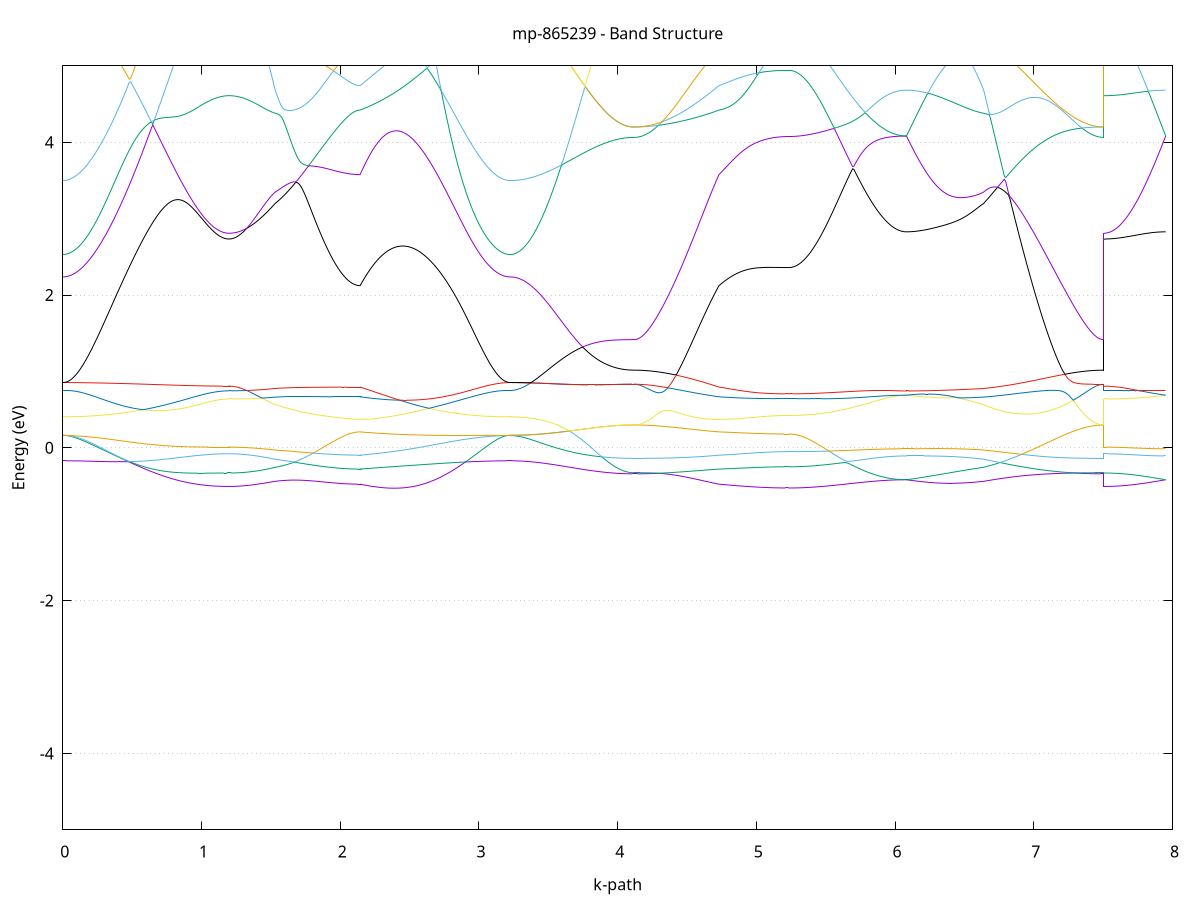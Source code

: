 set title 'mp-865239 - Band Structure'
set xlabel 'k-path'
set ylabel 'Energy (eV)'
set grid y
set yrange [-5:5]
set terminal png size 800,600
set output 'mp-865239_bands_gnuplot.png'
plot '-' using 1:2 with lines notitle, '-' using 1:2 with lines notitle, '-' using 1:2 with lines notitle, '-' using 1:2 with lines notitle, '-' using 1:2 with lines notitle, '-' using 1:2 with lines notitle, '-' using 1:2 with lines notitle, '-' using 1:2 with lines notitle, '-' using 1:2 with lines notitle, '-' using 1:2 with lines notitle, '-' using 1:2 with lines notitle, '-' using 1:2 with lines notitle, '-' using 1:2 with lines notitle, '-' using 1:2 with lines notitle, '-' using 1:2 with lines notitle, '-' using 1:2 with lines notitle, '-' using 1:2 with lines notitle, '-' using 1:2 with lines notitle, '-' using 1:2 with lines notitle, '-' using 1:2 with lines notitle, '-' using 1:2 with lines notitle, '-' using 1:2 with lines notitle, '-' using 1:2 with lines notitle, '-' using 1:2 with lines notitle, '-' using 1:2 with lines notitle, '-' using 1:2 with lines notitle, '-' using 1:2 with lines notitle, '-' using 1:2 with lines notitle, '-' using 1:2 with lines notitle, '-' using 1:2 with lines notitle, '-' using 1:2 with lines notitle, '-' using 1:2 with lines notitle
0.000000 -44.238790
0.009988 -44.238790
0.019977 -44.238790
0.029965 -44.238690
0.039953 -44.238590
0.049942 -44.238390
0.059930 -44.238290
0.069918 -44.238090
0.079907 -44.237790
0.089895 -44.237590
0.099883 -44.237290
0.109872 -44.236990
0.119860 -44.236590
0.129848 -44.236290
0.139837 -44.235890
0.149825 -44.235390
0.159813 -44.234990
0.169802 -44.234490
0.179790 -44.233990
0.189778 -44.233390
0.199767 -44.232890
0.209755 -44.232290
0.219743 -44.231590
0.229732 -44.230990
0.239720 -44.230290
0.249708 -44.229590
0.259697 -44.228890
0.269685 -44.228190
0.279673 -44.227390
0.289662 -44.226590
0.299650 -44.225790
0.309638 -44.224990
0.319627 -44.224090
0.329615 -44.223290
0.339603 -44.222390
0.349592 -44.221490
0.359580 -44.220590
0.369568 -44.219590
0.379557 -44.218690
0.389545 -44.217690
0.399533 -44.216690
0.409522 -44.215690
0.419510 -44.214690
0.429498 -44.213590
0.439487 -44.212590
0.449475 -44.211490
0.459463 -44.210490
0.469452 -44.209390
0.479440 -44.208290
0.489428 -44.207190
0.499417 -44.206090
0.509405 -44.204990
0.519393 -44.203890
0.529382 -44.202790
0.539370 -44.201690
0.549358 -44.200490
0.559347 -44.199390
0.569335 -44.198290
0.579323 -44.197090
0.589312 -44.195990
0.599300 -44.194890
0.609288 -44.193690
0.619277 -44.192590
0.629265 -44.191490
0.639254 -44.190290
0.649242 -44.189190
0.659230 -44.188090
0.669219 -44.186990
0.679207 -44.185890
0.689195 -44.184790
0.699184 -44.183690
0.709172 -44.182590
0.719160 -44.181490
0.729149 -44.180490
0.739137 -44.179390
0.749125 -44.178390
0.759114 -44.177290
0.769102 -44.176290
0.779090 -44.175290
0.789079 -44.174290
0.799067 -44.173290
0.809055 -44.172390
0.819044 -44.171390
0.829032 -44.170490
0.839020 -44.169590
0.849009 -44.168690
0.858997 -44.167790
0.868985 -44.166990
0.878974 -44.166090
0.888962 -44.165290
0.898950 -44.164490
0.908939 -44.163690
0.918927 -44.162990
0.928915 -44.162290
0.938904 -44.161490
0.948892 -44.160890
0.958880 -44.160190
0.968869 -44.159590
0.978857 -44.158890
0.988845 -44.158390
0.998834 -44.157790
1.008822 -44.157290
1.018810 -44.156690
1.028799 -44.156190
1.038787 -44.155790
1.048775 -44.155390
1.058764 -44.154890
1.068752 -44.154590
1.078740 -44.154190
1.088729 -44.153890
1.098717 -44.153590
1.108705 -44.153290
1.118694 -44.153090
1.128682 -44.152890
1.138670 -44.152690
1.148659 -44.152490
1.158647 -44.152390
1.168635 -44.152290
1.178624 -44.152190
1.188612 -44.152190
1.198600 -44.152090
1.198600 -44.152090
1.208366 -44.152190
1.218131 -44.152190
1.227897 -44.152190
1.237663 -44.152290
1.247428 -44.152390
1.257194 -44.152490
1.266959 -44.152590
1.276725 -44.152790
1.286491 -44.152890
1.296256 -44.153090
1.306022 -44.153290
1.315787 -44.153490
1.325553 -44.153790
1.335318 -44.153990
1.345084 -44.154290
1.354850 -44.154590
1.364615 -44.154890
1.374381 -44.155290
1.384146 -44.155590
1.393912 -44.155990
1.403677 -44.156390
1.413443 -44.156790
1.423209 -44.157190
1.432974 -44.157590
1.442740 -44.158090
1.452505 -44.158490
1.462271 -44.158990
1.472037 -44.159490
1.481802 -44.159990
1.491568 -44.160590
1.501333 -44.161090
1.511099 -44.161690
1.520864 -44.162290
1.530630 -44.162790
1.530630 -44.162790
1.540513 -44.163290
1.550396 -44.163690
1.560280 -44.164190
1.570163 -44.164690
1.580046 -44.165190
1.589929 -44.165690
1.599812 -44.166190
1.609696 -44.166690
1.619579 -44.167290
1.629462 -44.167790
1.639345 -44.168390
1.649228 -44.168890
1.659112 -44.169490
1.668995 -44.170090
1.678878 -44.170690
1.688761 -44.171290
1.698644 -44.171890
1.708528 -44.172490
1.718411 -44.173090
1.728294 -44.173690
1.738177 -44.174190
1.748060 -44.174790
1.757943 -44.175390
1.767827 -44.175990
1.777710 -44.176590
1.787593 -44.177190
1.797476 -44.177790
1.807359 -44.178390
1.817243 -44.178990
1.827126 -44.179490
1.837009 -44.180090
1.846892 -44.180590
1.856775 -44.181190
1.866659 -44.181690
1.876542 -44.182190
1.886425 -44.182690
1.896308 -44.183190
1.906191 -44.183690
1.916075 -44.184090
1.925958 -44.184590
1.935841 -44.184990
1.945724 -44.185390
1.955607 -44.185790
1.965491 -44.186190
1.975374 -44.186590
1.985257 -44.186890
1.995140 -44.187290
2.005023 -44.187590
2.014906 -44.187890
2.024790 -44.188090
2.034673 -44.188390
2.044556 -44.188590
2.054439 -44.188790
2.064322 -44.188990
2.074206 -44.189190
2.084089 -44.189290
2.093972 -44.189390
2.103855 -44.189490
2.113738 -44.189590
2.123622 -44.189690
2.133505 -44.189690
2.143388 -44.189690
2.143388 -44.189690
2.153318 -44.189390
2.163247 -44.189090
2.173177 -44.188790
2.183106 -44.188490
2.193036 -44.188190
2.202965 -44.187990
2.212895 -44.187790
2.222824 -44.187590
2.232754 -44.187390
2.242683 -44.187290
2.252613 -44.187190
2.262542 -44.187090
2.272472 -44.186990
2.282401 -44.186990
2.292331 -44.186990
2.302260 -44.186990
2.312190 -44.186990
2.322120 -44.187090
2.332049 -44.187090
2.341979 -44.187290
2.351908 -44.187390
2.361838 -44.187590
2.371767 -44.187790
2.381697 -44.187990
2.391626 -44.188190
2.401556 -44.188490
2.411485 -44.188790
2.421415 -44.189090
2.431344 -44.189490
2.441274 -44.189790
2.451203 -44.190190
2.461133 -44.190690
2.471062 -44.191090
2.480992 -44.191590
2.490922 -44.192090
2.500851 -44.192590
2.510781 -44.193190
2.520710 -44.193690
2.530640 -44.194290
2.540569 -44.194890
2.550499 -44.195590
2.560428 -44.196190
2.570358 -44.196890
2.580287 -44.197590
2.590217 -44.198290
2.600146 -44.198990
2.610076 -44.199690
2.620005 -44.200490
2.629935 -44.201190
2.639865 -44.201990
2.649794 -44.202790
2.659724 -44.203590
2.669653 -44.204490
2.679583 -44.205290
2.689512 -44.206090
2.699442 -44.206990
2.709371 -44.207790
2.719301 -44.208690
2.729230 -44.209590
2.739160 -44.210390
2.749089 -44.211290
2.759019 -44.212190
2.768948 -44.212990
2.778878 -44.213890
2.788807 -44.214790
2.798737 -44.215690
2.808667 -44.216490
2.818596 -44.217390
2.828526 -44.218290
2.838455 -44.219090
2.848385 -44.219990
2.858314 -44.220790
2.868244 -44.221690
2.878173 -44.222490
2.888103 -44.223290
2.898032 -44.224090
2.907962 -44.224890
2.917891 -44.225690
2.927821 -44.226390
2.937750 -44.227190
2.947680 -44.227890
2.957610 -44.228590
2.967539 -44.229290
2.977469 -44.229990
2.987398 -44.230590
2.997328 -44.231290
3.007257 -44.231890
3.017187 -44.232490
3.027116 -44.232990
3.037046 -44.233590
3.046975 -44.234090
3.056905 -44.234590
3.066834 -44.235090
3.076764 -44.235490
3.086693 -44.235890
3.096623 -44.236290
3.106552 -44.236690
3.116482 -44.236990
3.126412 -44.237290
3.136341 -44.237590
3.146271 -44.237890
3.156200 -44.238090
3.166130 -44.238290
3.176059 -44.238390
3.185989 -44.238590
3.195918 -44.238690
3.205848 -44.238790
3.215777 -44.238790
3.225707 -44.238790
3.225707 -44.238790
3.235620 -44.238790
3.245533 -44.238790
3.255445 -44.238790
3.265358 -44.238690
3.275271 -44.238590
3.285184 -44.238590
3.295097 -44.238490
3.305010 -44.238390
3.314922 -44.238190
3.324835 -44.238090
3.334748 -44.237990
3.344661 -44.237790
3.354574 -44.237590
3.364487 -44.237390
3.374399 -44.237190
3.384312 -44.236990
3.394225 -44.236790
3.404138 -44.236490
3.414051 -44.236290
3.423964 -44.235990
3.433877 -44.235790
3.443789 -44.235490
3.453702 -44.235190
3.463615 -44.234890
3.473528 -44.234490
3.483441 -44.234190
3.493354 -44.233890
3.503266 -44.233490
3.513179 -44.233190
3.523092 -44.232790
3.533005 -44.232490
3.542918 -44.232090
3.552831 -44.231690
3.562743 -44.231290
3.572656 -44.230890
3.582569 -44.230490
3.592482 -44.230090
3.602395 -44.229690
3.612308 -44.229290
3.622221 -44.228890
3.632133 -44.228490
3.642046 -44.228090
3.651959 -44.227590
3.661872 -44.227190
3.671785 -44.226790
3.681698 -44.226390
3.691610 -44.225990
3.701523 -44.225590
3.711436 -44.225090
3.721349 -44.224690
3.731262 -44.224290
3.741175 -44.223890
3.751087 -44.223490
3.761000 -44.223090
3.770913 -44.222690
3.780826 -44.222290
3.790739 -44.221890
3.800652 -44.221490
3.810565 -44.221190
3.820477 -44.220790
3.830390 -44.220390
3.840303 -44.220090
3.850216 -44.219690
3.860129 -44.219390
3.870042 -44.219090
3.879954 -44.218690
3.889867 -44.218390
3.899780 -44.218090
3.909693 -44.217790
3.919606 -44.217590
3.929519 -44.217290
3.939431 -44.217090
3.949344 -44.216790
3.959257 -44.216590
3.969170 -44.216390
3.979083 -44.216190
3.988996 -44.215990
3.998909 -44.215790
4.008821 -44.215590
4.018734 -44.215490
4.028647 -44.215290
4.038560 -44.215190
4.048473 -44.215090
4.058386 -44.214990
4.068298 -44.214890
4.078211 -44.214890
4.088124 -44.214790
4.098037 -44.214790
4.107950 -44.214690
4.117863 -44.214690
4.117863 -44.214690
4.127746 -44.214690
4.137629 -44.214690
4.147512 -44.214590
4.157395 -44.214590
4.167279 -44.214490
4.177162 -44.214390
4.187045 -44.214190
4.196928 -44.213990
4.206811 -44.213890
4.216695 -44.213690
4.226578 -44.213390
4.236461 -44.213190
4.246344 -44.212890
4.256227 -44.212590
4.266111 -44.212290
4.275994 -44.211990
4.285877 -44.211690
4.295760 -44.211290
4.305643 -44.210990
4.315526 -44.210590
4.325410 -44.210190
4.335293 -44.209790
4.345176 -44.209290
4.355059 -44.208890
4.364942 -44.208390
4.374826 -44.207890
4.384709 -44.207490
4.394592 -44.206990
4.404475 -44.206490
4.414358 -44.205890
4.424242 -44.205390
4.434125 -44.204890
4.444008 -44.204390
4.453891 -44.203790
4.463774 -44.203290
4.473658 -44.202690
4.483541 -44.202190
4.493424 -44.201590
4.503307 -44.200990
4.513190 -44.200490
4.523074 -44.199890
4.532957 -44.199290
4.542840 -44.198790
4.552723 -44.198190
4.562606 -44.197690
4.572489 -44.197090
4.582373 -44.196590
4.592256 -44.196090
4.602139 -44.195490
4.612022 -44.194990
4.621905 -44.194490
4.631789 -44.193990
4.641672 -44.193490
4.651555 -44.192990
4.661438 -44.192590
4.671321 -44.192090
4.681205 -44.191690
4.691088 -44.191290
4.700971 -44.190790
4.710854 -44.190490
4.720737 -44.190090
4.730621 -44.189690
4.730621 -44.189690
4.740505 -44.189590
4.750389 -44.189390
4.760273 -44.189290
4.770157 -44.189190
4.780041 -44.188990
4.789925 -44.188890
4.799809 -44.188790
4.809694 -44.188690
4.819578 -44.188590
4.829462 -44.188490
4.839346 -44.188390
4.849230 -44.188390
4.859114 -44.188290
4.868998 -44.188190
4.878882 -44.188190
4.888767 -44.188090
4.898651 -44.188090
4.908535 -44.187990
4.918419 -44.187990
4.928303 -44.187990
4.938187 -44.187890
4.948071 -44.187890
4.957956 -44.187890
4.967840 -44.187890
4.977724 -44.187890
4.987608 -44.187890
4.997492 -44.187790
5.007376 -44.187790
5.017260 -44.187790
5.027144 -44.187790
5.037029 -44.187790
5.046913 -44.187790
5.056797 -44.187790
5.066681 -44.187790
5.076565 -44.187790
5.086449 -44.187790
5.096333 -44.187790
5.106217 -44.187790
5.116102 -44.187890
5.125986 -44.187890
5.135870 -44.187890
5.145754 -44.187890
5.155638 -44.187890
5.165522 -44.187890
5.175406 -44.187890
5.185291 -44.187890
5.195175 -44.187890
5.205059 -44.187890
5.214943 -44.187890
5.224827 -44.187890
5.234711 -44.187890
5.234711 -44.187890
5.244682 -44.187890
5.254653 -44.187790
5.264624 -44.187790
5.274595 -44.187690
5.284566 -44.187590
5.294537 -44.187490
5.304508 -44.187290
5.314479 -44.187090
5.324451 -44.186890
5.334422 -44.186690
5.344393 -44.186390
5.354364 -44.186190
5.364335 -44.185890
5.374306 -44.185590
5.384277 -44.185190
5.394248 -44.184890
5.404219 -44.184490
5.414190 -44.184090
5.424161 -44.183690
5.434132 -44.183290
5.444103 -44.182790
5.454074 -44.182290
5.464045 -44.181790
5.474016 -44.181290
5.483987 -44.180790
5.493958 -44.180290
5.503929 -44.179690
5.513900 -44.179190
5.523871 -44.178590
5.533842 -44.177990
5.543813 -44.177390
5.553784 -44.176790
5.563755 -44.176190
5.573727 -44.175590
5.583698 -44.174990
5.593669 -44.174290
5.603640 -44.173690
5.613611 -44.172990
5.623582 -44.172390
5.633553 -44.171690
5.643524 -44.171090
5.653495 -44.170390
5.663466 -44.169690
5.673437 -44.169090
5.683408 -44.168390
5.693379 -44.167790
5.703350 -44.167090
5.713321 -44.166490
5.723292 -44.165790
5.733263 -44.165190
5.743234 -44.164490
5.753205 -44.163890
5.763176 -44.163290
5.773147 -44.162690
5.783118 -44.162090
5.793089 -44.161490
5.803060 -44.160890
5.813031 -44.160390
5.823003 -44.159790
5.832974 -44.159290
5.842945 -44.158790
5.852916 -44.158190
5.862887 -44.157790
5.872858 -44.157290
5.882829 -44.156790
5.892800 -44.156390
5.902771 -44.155990
5.912742 -44.155590
5.922713 -44.155190
5.932684 -44.154790
5.942655 -44.154490
5.952626 -44.154190
5.962597 -44.153890
5.972568 -44.153590
5.982539 -44.153290
5.992510 -44.153090
6.002481 -44.152890
6.012452 -44.152690
6.022423 -44.152590
6.032394 -44.152390
6.042365 -44.152290
6.052336 -44.152190
6.062307 -44.152190
6.072279 -44.152090
6.082250 -44.152090
6.082250 -44.152090
6.092180 -44.152090
6.102110 -44.152090
6.112040 -44.152190
6.121970 -44.152190
6.131900 -44.152190
6.141830 -44.152290
6.151760 -44.152290
6.161690 -44.152390
6.171620 -44.152490
6.181550 -44.152490
6.191480 -44.152590
6.201410 -44.152690
6.211340 -44.152790
6.221271 -44.152890
6.231201 -44.152990
6.241131 -44.153190
6.251061 -44.153290
6.260991 -44.153390
6.270921 -44.153590
6.280851 -44.153690
6.290781 -44.153890
6.300711 -44.153990
6.310641 -44.154190
6.320571 -44.154390
6.330501 -44.154490
6.340431 -44.154690
6.350361 -44.154890
6.360291 -44.155090
6.370222 -44.155290
6.380152 -44.155490
6.390082 -44.155690
6.400012 -44.155890
6.409942 -44.156190
6.419872 -44.156390
6.429802 -44.156590
6.439732 -44.156890
6.449662 -44.157090
6.459592 -44.157290
6.469522 -44.157590
6.479452 -44.157890
6.489382 -44.158090
6.499312 -44.158390
6.509243 -44.158690
6.519173 -44.158990
6.529103 -44.159290
6.539033 -44.159590
6.548963 -44.159890
6.558893 -44.160190
6.568823 -44.160490
6.578753 -44.160790
6.588683 -44.161090
6.598613 -44.161490
6.608543 -44.161790
6.618473 -44.162090
6.628403 -44.162490
6.638333 -44.162790
6.638333 -44.162790
6.648294 -44.163490
6.658255 -44.164090
6.668215 -44.164690
6.678176 -44.165390
6.688136 -44.165990
6.698097 -44.166690
6.708057 -44.167390
6.718018 -44.168090
6.727979 -44.168790
6.737939 -44.169590
6.747900 -44.170290
6.757860 -44.170990
6.767821 -44.171790
6.777782 -44.172490
6.787742 -44.173290
6.797703 -44.174090
6.807663 -44.174790
6.817624 -44.175590
6.827584 -44.176390
6.837545 -44.177190
6.847506 -44.177990
6.857466 -44.178790
6.867427 -44.179590
6.877387 -44.180390
6.887348 -44.181290
6.897309 -44.182090
6.907269 -44.182890
6.917230 -44.183690
6.927190 -44.184490
6.937151 -44.185290
6.947111 -44.186190
6.957072 -44.186990
6.967033 -44.187790
6.976993 -44.188590
6.986954 -44.189390
6.996914 -44.190190
7.006875 -44.190990
7.016835 -44.191790
7.026796 -44.192590
7.036757 -44.193390
7.046717 -44.194090
7.056678 -44.194890
7.066638 -44.195690
7.076599 -44.196390
7.086560 -44.197190
7.096520 -44.197890
7.106481 -44.198590
7.116441 -44.199390
7.126402 -44.200090
7.136362 -44.200790
7.146323 -44.201390
7.156284 -44.202090
7.166244 -44.202790
7.176205 -44.203390
7.186165 -44.204090
7.196126 -44.204690
7.206087 -44.205290
7.216047 -44.205890
7.226008 -44.206390
7.235968 -44.206990
7.245929 -44.207490
7.255889 -44.207990
7.265850 -44.208590
7.275811 -44.208990
7.285771 -44.209490
7.295732 -44.209990
7.305692 -44.210390
7.315653 -44.210790
7.325613 -44.211190
7.335574 -44.211590
7.345535 -44.211890
7.355495 -44.212290
7.365456 -44.212590
7.375416 -44.212890
7.385377 -44.213190
7.395338 -44.213390
7.405298 -44.213590
7.415259 -44.213790
7.425219 -44.213990
7.435180 -44.214190
7.445140 -44.214290
7.455101 -44.214490
7.465062 -44.214590
7.475022 -44.214590
7.484983 -44.214690
7.494943 -44.214690
7.504904 -44.214690
7.504904 -44.152090
7.514817 -44.152090
7.524730 -44.152090
7.534642 -44.152090
7.544555 -44.152090
7.554468 -44.152090
7.564381 -44.152090
7.574294 -44.152090
7.584207 -44.152090
7.594120 -44.152090
7.604032 -44.152090
7.613945 -44.152090
7.623858 -44.152090
7.633771 -44.152090
7.643684 -44.152090
7.653597 -44.152090
7.663509 -44.152090
7.673422 -44.152090
7.683335 -44.152090
7.693248 -44.152090
7.703161 -44.152090
7.713074 -44.152090
7.722986 -44.152090
7.732899 -44.152090
7.742812 -44.152090
7.752725 -44.152090
7.762638 -44.152090
7.772551 -44.152090
7.782464 -44.152090
7.792376 -44.152090
7.802289 -44.152090
7.812202 -44.152090
7.822115 -44.152090
7.832028 -44.152090
7.841941 -44.152090
7.851853 -44.152090
7.861766 -44.152090
7.871679 -44.152090
7.881592 -44.152090
7.891505 -44.152090
7.901418 -44.152090
7.911330 -44.152090
7.921243 -44.152090
7.931156 -44.152090
7.941069 -44.152090
7.950982 -44.152090
e
0.000000 -26.305190
0.009988 -26.305190
0.019977 -26.305190
0.029965 -26.305290
0.039953 -26.305390
0.049942 -26.305690
0.059930 -26.305890
0.069918 -26.306190
0.079907 -26.306490
0.089895 -26.306790
0.099883 -26.307190
0.109872 -26.307590
0.119860 -26.308090
0.129848 -26.308590
0.139837 -26.309090
0.149825 -26.309690
0.159813 -26.310190
0.169802 -26.310790
0.179790 -26.311390
0.189778 -26.311990
0.199767 -26.312490
0.209755 -26.313090
0.219743 -26.313790
0.229732 -26.314390
0.239720 -26.314890
0.249708 -26.315490
0.259697 -26.316090
0.269685 -26.316590
0.279673 -26.317090
0.289662 -26.317590
0.299650 -26.317990
0.309638 -26.318490
0.319627 -26.318890
0.329615 -26.319190
0.339603 -26.319490
0.349592 -26.319790
0.359580 -26.319790
0.369568 -26.319890
0.379557 -26.319990
0.389545 -26.319890
0.399533 -26.319690
0.409522 -26.319490
0.419510 -26.319190
0.429498 -26.318690
0.439487 -26.318190
0.449475 -26.317490
0.459463 -26.316690
0.469452 -26.315790
0.479440 -26.314790
0.489428 -26.313690
0.499417 -26.312390
0.509405 -26.310990
0.519393 -26.309390
0.529382 -26.307690
0.539370 -26.305890
0.549358 -26.303990
0.559347 -26.302090
0.569335 -26.299790
0.579323 -26.297390
0.589312 -26.294790
0.599300 -26.291990
0.609288 -26.289090
0.619277 -26.285990
0.629265 -26.282790
0.639254 -26.279390
0.649242 -26.275790
0.659230 -26.271990
0.669219 -26.268090
0.679207 -26.263990
0.689195 -26.259690
0.699184 -26.255390
0.709172 -26.250790
0.719160 -26.245990
0.729149 -26.241090
0.739137 -26.235990
0.749125 -26.230790
0.759114 -26.225390
0.769102 -26.219990
0.779090 -26.214390
0.789079 -26.208590
0.799067 -26.202690
0.809055 -26.196590
0.819044 -26.190390
0.829032 -26.184090
0.839020 -26.177690
0.849009 -26.171090
0.858997 -26.164490
0.868985 -26.157790
0.878974 -26.151090
0.888962 -26.144290
0.898950 -26.137490
0.908939 -26.130590
0.918927 -26.123690
0.928915 -26.116790
0.938904 -26.109890
0.948892 -26.102990
0.958880 -26.096190
0.968869 -26.089390
0.978857 -26.082690
0.988845 -26.076090
0.998834 -26.069590
1.008822 -26.063190
1.018810 -26.056990
1.028799 -26.050790
1.038787 -26.044890
1.048775 -26.039290
1.058764 -26.033790
1.068752 -26.028590
1.078740 -26.023690
1.088729 -26.019090
1.098717 -26.014790
1.108705 -26.010990
1.118694 -26.007390
1.128682 -26.004290
1.138670 -26.001490
1.148659 -25.998990
1.158647 -25.997090
1.168635 -25.995490
1.178624 -25.994390
1.188612 -25.993690
1.198600 -25.993490
1.198600 -25.993490
1.208366 -25.993390
1.218131 -25.993090
1.227897 -25.992490
1.237663 -25.991790
1.247428 -25.990890
1.257194 -25.989790
1.266959 -25.988490
1.276725 -25.986890
1.286491 -25.985190
1.296256 -25.983290
1.306022 -25.981190
1.315787 -25.978690
1.325553 -25.976190
1.335318 -25.973490
1.345084 -25.970590
1.354850 -25.967490
1.364615 -25.964190
1.374381 -25.960790
1.384146 -25.957090
1.393912 -25.953190
1.403677 -25.949190
1.413443 -25.944990
1.423209 -25.940790
1.432974 -25.936190
1.442740 -25.931390
1.452505 -25.926490
1.462271 -25.921290
1.472037 -25.915990
1.481802 -25.910590
1.491568 -25.904990
1.501333 -25.899190
1.511099 -25.893390
1.520864 -25.887190
1.530630 -25.880990
1.530630 -25.880990
1.540513 -25.876590
1.550396 -25.872490
1.560280 -25.868590
1.570163 -25.865390
1.580046 -25.871890
1.589929 -25.878490
1.599812 -25.884990
1.609696 -25.891490
1.619579 -25.897890
1.629462 -25.904290
1.639345 -25.910690
1.649228 -25.916990
1.659112 -25.923290
1.668995 -25.929490
1.678878 -25.935690
1.688761 -25.941790
1.698644 -25.947790
1.708528 -25.953790
1.718411 -25.959690
1.728294 -25.965490
1.738177 -25.971290
1.748060 -25.976890
1.757943 -25.982490
1.767827 -25.987990
1.777710 -25.993390
1.787593 -25.998690
1.797476 -26.003890
1.807359 -26.008990
1.817243 -26.013990
1.827126 -26.018890
1.837009 -26.023490
1.846892 -26.028090
1.856775 -26.032590
1.866659 -26.036990
1.876542 -26.041190
1.886425 -26.045290
1.896308 -26.049290
1.906191 -26.053190
1.916075 -26.056790
1.925958 -26.060490
1.935841 -26.063890
1.945724 -26.067190
1.955607 -26.070290
1.965491 -26.073290
1.975374 -26.076190
1.985257 -26.078890
1.995140 -26.081390
2.005023 -26.083790
2.014906 -26.085990
2.024790 -26.087990
2.034673 -26.089890
2.044556 -26.091690
2.054439 -26.093290
2.064322 -26.094690
2.074206 -26.095890
2.084089 -26.096990
2.093972 -26.097790
2.103855 -26.098590
2.113738 -26.099190
2.123622 -26.099590
2.133505 -26.099890
2.143388 -26.099890
2.143388 -26.099890
2.153318 -26.088390
2.163247 -26.076590
2.173177 -26.064690
2.183106 -26.052790
2.193036 -26.040890
2.202965 -26.028890
2.212895 -26.016790
2.222824 -26.024690
2.232754 -26.036190
2.242683 -26.047590
2.252613 -26.058690
2.262542 -26.069590
2.272472 -26.080290
2.282401 -26.090790
2.292331 -26.100990
2.302260 -26.110890
2.312190 -26.120690
2.322120 -26.130190
2.332049 -26.139490
2.341979 -26.148490
2.351908 -26.157190
2.361838 -26.165690
2.371767 -26.173990
2.381697 -26.181990
2.391626 -26.189790
2.401556 -26.197290
2.411485 -26.204590
2.421415 -26.211590
2.431344 -26.218390
2.441274 -26.224990
2.451203 -26.231190
2.461133 -26.237290
2.471062 -26.243090
2.480992 -26.248690
2.490922 -26.253990
2.500851 -26.259090
2.510781 -26.263990
2.520710 -26.268590
2.530640 -26.272990
2.540569 -26.277190
2.550499 -26.281190
2.560428 -26.284990
2.570358 -26.288490
2.580287 -26.291790
2.590217 -26.294990
2.600146 -26.297790
2.610076 -26.300590
2.620005 -26.303190
2.629935 -26.305590
2.639865 -26.307890
2.649794 -26.309990
2.659724 -26.311890
2.669653 -26.313690
2.679583 -26.315290
2.689512 -26.316690
2.699442 -26.317990
2.709371 -26.319090
2.719301 -26.320090
2.729230 -26.320990
2.739160 -26.321590
2.749089 -26.322290
2.759019 -26.322890
2.768948 -26.323290
2.778878 -26.323590
2.788807 -26.323590
2.798737 -26.323690
2.808667 -26.323890
2.818596 -26.323890
2.828526 -26.323790
2.838455 -26.323590
2.848385 -26.323290
2.858314 -26.322990
2.868244 -26.322590
2.878173 -26.322190
2.888103 -26.321690
2.898032 -26.321190
2.907962 -26.320690
2.917891 -26.320090
2.927821 -26.319490
2.937750 -26.318890
2.947680 -26.318190
2.957610 -26.317590
2.967539 -26.316890
2.977469 -26.316190
2.987398 -26.315490
2.997328 -26.314890
3.007257 -26.314190
3.017187 -26.313490
3.027116 -26.312890
3.037046 -26.312190
3.046975 -26.311590
3.056905 -26.310790
3.066834 -26.310190
3.076764 -26.309690
3.086693 -26.309090
3.096623 -26.308590
3.106552 -26.308090
3.116482 -26.307690
3.126412 -26.307290
3.136341 -26.306890
3.146271 -26.306490
3.156200 -26.306190
3.166130 -26.305890
3.176059 -26.305690
3.185989 -26.305390
3.195918 -26.305290
3.205848 -26.305190
3.215777 -26.305190
3.225707 -26.305190
3.225707 -26.305190
3.235620 -26.305190
3.245533 -26.305290
3.255445 -26.305590
3.265358 -26.306090
3.275271 -26.306690
3.285184 -26.307490
3.295097 -26.308190
3.305010 -26.309090
3.314922 -26.310090
3.324835 -26.311190
3.334748 -26.312490
3.344661 -26.313790
3.354574 -26.315290
3.364487 -26.316790
3.374399 -26.318490
3.384312 -26.320290
3.394225 -26.322190
3.404138 -26.324090
3.414051 -26.326190
3.423964 -26.328390
3.433877 -26.330690
3.443789 -26.332990
3.453702 -26.335490
3.463615 -26.338090
3.473528 -26.340690
3.483441 -26.343390
3.493354 -26.346190
3.503266 -26.349090
3.513179 -26.351890
3.523092 -26.354890
3.533005 -26.357990
3.542918 -26.361090
3.552831 -26.364390
3.562743 -26.367690
3.572656 -26.370990
3.582569 -26.374390
3.592482 -26.377790
3.602395 -26.381290
3.612308 -26.384790
3.622221 -26.388290
3.632133 -26.391790
3.642046 -26.395390
3.651959 -26.398990
3.661872 -26.402590
3.671785 -26.406290
3.681698 -26.409890
3.691610 -26.413690
3.701523 -26.417190
3.711436 -26.420890
3.721349 -26.424490
3.731262 -26.428090
3.741175 -26.431690
3.751087 -26.435290
3.761000 -26.438790
3.770913 -26.442290
3.780826 -26.445790
3.790739 -26.449190
3.800652 -26.452590
3.810565 -26.455890
3.820477 -26.459090
3.830390 -26.462390
3.840303 -26.465490
3.850216 -26.468590
3.860129 -26.471590
3.870042 -26.474490
3.879954 -26.477290
3.889867 -26.480090
3.899780 -26.482790
3.909693 -26.485390
3.919606 -26.487790
3.929519 -26.490190
3.939431 -26.492690
3.949344 -26.494690
3.959257 -26.496690
3.969170 -26.498690
3.979083 -26.500490
3.988996 -26.502190
3.998909 -26.503890
4.008821 -26.505290
4.018734 -26.506690
4.028647 -26.507990
4.038560 -26.509090
4.048473 -26.510090
4.058386 -26.510890
4.068298 -26.511690
4.078211 -26.512290
4.088124 -26.512690
4.098037 -26.513090
4.107950 -26.513090
4.117863 -26.513090
4.117863 -26.513090
4.127746 -26.512990
4.137629 -26.512690
4.147512 -26.512190
4.157395 -26.511390
4.167279 -26.510290
4.177162 -26.508990
4.187045 -26.507390
4.196928 -26.505590
4.206811 -26.503390
4.216695 -26.501090
4.226578 -26.498590
4.236461 -26.495790
4.246344 -26.492790
4.256227 -26.489490
4.266111 -26.485990
4.275994 -26.482290
4.285877 -26.478390
4.295760 -26.474190
4.305643 -26.469790
4.315526 -26.465190
4.325410 -26.460290
4.335293 -26.455190
4.345176 -26.449890
4.355059 -26.444290
4.364942 -26.438490
4.374826 -26.432590
4.384709 -26.426390
4.394592 -26.419990
4.404475 -26.413390
4.414358 -26.406590
4.424242 -26.399590
4.434125 -26.392390
4.444008 -26.384990
4.453891 -26.377390
4.463774 -26.369690
4.473658 -26.361790
4.483541 -26.353590
4.493424 -26.345190
4.503307 -26.336690
4.513190 -26.327990
4.523074 -26.318990
4.532957 -26.309990
4.542840 -26.300790
4.552723 -26.291390
4.562606 -26.281890
4.572489 -26.272190
4.582373 -26.262390
4.592256 -26.252390
4.602139 -26.242290
4.612022 -26.232190
4.621905 -26.221790
4.631789 -26.211190
4.641672 -26.200590
4.651555 -26.189790
4.661438 -26.178990
4.671321 -26.167990
4.681205 -26.156890
4.691088 -26.145690
4.700971 -26.134390
4.710854 -26.122990
4.720737 -26.111490
4.730621 -26.099890
4.730621 -26.099890
4.740505 -26.094890
4.750389 -26.090790
4.760273 -26.087690
4.770157 -26.085690
4.780041 -26.084990
4.789925 -26.085590
4.799809 -26.087390
4.809694 -26.090290
4.819578 -26.094190
4.829462 -26.098690
4.839346 -26.103790
4.849230 -26.109390
4.859114 -26.115390
4.868998 -26.121490
4.878882 -26.127790
4.888767 -26.134190
4.898651 -26.140790
4.908535 -26.147190
4.918419 -26.153590
4.928303 -26.159890
4.938187 -26.166190
4.948071 -26.172290
4.957956 -26.178290
4.967840 -26.184190
4.977724 -26.189890
4.987608 -26.195490
4.997492 -26.200890
5.007376 -26.206090
5.017260 -26.211090
5.027144 -26.215990
5.037029 -26.220590
5.046913 -26.225090
5.056797 -26.229290
5.066681 -26.233390
5.076565 -26.237190
5.086449 -26.240790
5.096333 -26.244090
5.106217 -26.247290
5.116102 -26.250290
5.125986 -26.252890
5.135870 -26.255390
5.145754 -26.257590
5.155638 -26.259690
5.165522 -26.261490
5.175406 -26.262990
5.185291 -26.264290
5.195175 -26.265390
5.205059 -26.266190
5.214943 -26.266790
5.224827 -26.267090
5.234711 -26.267190
5.234711 -26.267190
5.244682 -26.267090
5.254653 -26.266790
5.264624 -26.266290
5.274595 -26.265490
5.284566 -26.264490
5.294537 -26.263290
5.304508 -26.261890
5.314479 -26.260190
5.324451 -26.258290
5.334422 -26.256190
5.344393 -26.253890
5.354364 -26.251390
5.364335 -26.248590
5.374306 -26.245690
5.384277 -26.242490
5.394248 -26.239090
5.404219 -26.235590
5.414190 -26.231790
5.424161 -26.227790
5.434132 -26.223690
5.444103 -26.219290
5.454074 -26.214690
5.464045 -26.209990
5.474016 -26.204990
5.483987 -26.199890
5.493958 -26.194490
5.503929 -26.189090
5.513900 -26.183390
5.523871 -26.177590
5.533842 -26.171690
5.543813 -26.165590
5.553784 -26.159290
5.563755 -26.152890
5.573727 -26.146290
5.583698 -26.139590
5.593669 -26.132790
5.603640 -26.125790
5.613611 -26.118790
5.623582 -26.111590
5.633553 -26.104290
5.643524 -26.096990
5.653495 -26.089490
5.663466 -26.081990
5.673437 -26.074390
5.683408 -26.066690
5.693379 -26.058990
5.703350 -26.051090
5.713321 -26.043290
5.723292 -26.035490
5.733263 -26.027590
5.743234 -26.019690
5.753205 -26.011790
5.763176 -26.003890
5.773147 -25.996090
5.783118 -25.988290
5.793089 -25.980490
5.803060 -25.972690
5.813031 -25.965090
5.823003 -25.957490
5.832974 -25.949990
5.842945 -25.942590
5.852916 -25.935290
5.862887 -25.928190
5.872858 -25.921290
5.882829 -25.914490
5.892800 -25.907790
5.902771 -25.901390
5.912742 -25.895190
5.922713 -25.889290
5.932684 -25.883490
5.942655 -25.877990
5.952626 -25.872790
5.962597 -25.867990
5.972568 -25.863390
5.982539 -25.859090
5.992510 -25.855190
6.002481 -25.851690
6.012452 -25.848490
6.022423 -25.845790
6.032394 -25.843390
6.042365 -25.841490
6.052336 -25.839990
6.062307 -25.838890
6.072279 -25.838190
6.082250 -25.837990
6.082250 -25.837990
6.092180 -25.842490
6.102110 -25.846890
6.112040 -25.851290
6.121970 -25.855590
6.131900 -25.859790
6.141830 -25.863890
6.151760 -25.867890
6.161690 -25.871790
6.171620 -25.875490
6.181550 -25.879190
6.191480 -25.882790
6.201410 -25.886190
6.211340 -25.889490
6.221271 -25.892690
6.231201 -25.895690
6.241131 -25.898590
6.251061 -25.901290
6.260991 -25.903890
6.270921 -25.906390
6.280851 -25.908890
6.290781 -25.910990
6.300711 -25.912990
6.310641 -25.914790
6.320571 -25.916490
6.330501 -25.918090
6.340431 -25.919390
6.350361 -25.920690
6.360291 -25.921690
6.370222 -25.922590
6.380152 -25.923190
6.390082 -25.923690
6.400012 -25.924090
6.409942 -25.924390
6.419872 -25.924290
6.429802 -25.924190
6.439732 -25.923890
6.449662 -25.923390
6.459592 -25.922690
6.469522 -25.921790
6.479452 -25.920790
6.489382 -25.919590
6.499312 -25.918190
6.509243 -25.916690
6.519173 -25.914990
6.529103 -25.913090
6.539033 -25.910990
6.548963 -25.908790
6.558893 -25.906390
6.568823 -25.903690
6.578753 -25.900990
6.588683 -25.898090
6.598613 -25.894890
6.608543 -25.891690
6.618473 -25.888390
6.628403 -25.884790
6.638333 -25.880990
6.638333 -25.880990
6.648294 -25.874490
6.658255 -25.867790
6.668215 -25.867990
6.678176 -25.877890
6.688136 -25.887890
6.698097 -25.898090
6.708057 -25.908390
6.718018 -25.918790
6.727979 -25.929190
6.737939 -25.939790
6.747900 -25.950490
6.757860 -25.961190
6.767821 -25.971990
6.777782 -25.982890
6.787742 -25.993990
6.797703 -26.004890
6.807663 -26.015990
6.817624 -26.026990
6.827584 -26.038090
6.837545 -26.049090
6.847506 -26.060190
6.857466 -26.071190
6.867427 -26.082290
6.877387 -26.093290
6.887348 -26.104290
6.897309 -26.115290
6.907269 -26.126190
6.917230 -26.137090
6.927190 -26.147690
6.937151 -26.158490
6.947111 -26.169190
6.957072 -26.179890
6.967033 -26.190490
6.976993 -26.200990
6.986954 -26.211290
6.996914 -26.221590
7.006875 -26.231790
7.016835 -26.241890
7.026796 -26.251890
7.036757 -26.261690
7.046717 -26.271390
7.056678 -26.280990
7.066638 -26.290390
7.076599 -26.299690
7.086560 -26.308690
7.096520 -26.317690
7.106481 -26.326490
7.116441 -26.335190
7.126402 -26.343690
7.136362 -26.352090
7.146323 -26.360290
7.156284 -26.368290
7.166244 -26.376090
7.176205 -26.383690
7.186165 -26.391090
7.196126 -26.398390
7.206087 -26.405390
7.216047 -26.412190
7.226008 -26.418890
7.235968 -26.425290
7.245929 -26.431490
7.255889 -26.437590
7.265850 -26.443390
7.275811 -26.448990
7.285771 -26.454290
7.295732 -26.459490
7.305692 -26.464390
7.315653 -26.468990
7.325613 -26.473490
7.335574 -26.477690
7.345535 -26.481790
7.355495 -26.485590
7.365456 -26.489090
7.375416 -26.492390
7.385377 -26.495490
7.395338 -26.498290
7.405298 -26.500890
7.415259 -26.503190
7.425219 -26.505390
7.435180 -26.507290
7.445140 -26.508890
7.455101 -26.510190
7.465062 -26.511290
7.475022 -26.512090
7.484983 -26.512690
7.494943 -26.512990
7.504904 -26.513090
7.504904 -25.993490
7.514817 -25.993390
7.524730 -25.993090
7.534642 -25.992590
7.544555 -25.991990
7.554468 -25.991190
7.564381 -25.990190
7.574294 -25.988990
7.584207 -25.987690
7.594120 -25.986190
7.604032 -25.984490
7.613945 -25.982590
7.623858 -25.980690
7.633771 -25.978590
7.643684 -25.976190
7.653597 -25.973690
7.663509 -25.970990
7.673422 -25.968090
7.683335 -25.965090
7.693248 -25.961890
7.703161 -25.958590
7.713074 -25.955090
7.722986 -25.951390
7.732899 -25.947490
7.742812 -25.943590
7.752725 -25.939590
7.762638 -25.935390
7.772551 -25.931090
7.782464 -25.926590
7.792376 -25.922090
7.802289 -25.917490
7.812202 -25.912690
7.822115 -25.907890
7.832028 -25.902890
7.841941 -25.897890
7.851853 -25.892790
7.861766 -25.887590
7.871679 -25.882290
7.881592 -25.876890
7.891505 -25.871490
7.901418 -25.866090
7.911330 -25.860490
7.921243 -25.854890
7.931156 -25.849290
7.941069 -25.843590
7.950982 -25.837990
e
0.000000 -25.252890
0.009988 -25.252790
0.019977 -25.252790
0.029965 -25.253090
0.039953 -25.253690
0.049942 -25.254390
0.059930 -25.255290
0.069918 -25.256290
0.079907 -25.257290
0.089895 -25.258590
0.099883 -25.259990
0.109872 -25.261490
0.119860 -25.263190
0.129848 -25.265090
0.139837 -25.267090
0.149825 -25.269190
0.159813 -25.271390
0.169802 -25.273790
0.179790 -25.276390
0.189778 -25.278990
0.199767 -25.281790
0.209755 -25.284690
0.219743 -25.287690
0.229732 -25.290890
0.239720 -25.294090
0.249708 -25.297490
0.259697 -25.300990
0.269685 -25.304590
0.279673 -25.308290
0.289662 -25.312090
0.299650 -25.315890
0.309638 -25.319990
0.319627 -25.324190
0.329615 -25.328490
0.339603 -25.332790
0.349592 -25.337190
0.359580 -25.341690
0.369568 -25.346190
0.379557 -25.350890
0.389545 -25.355590
0.399533 -25.360390
0.409522 -25.365190
0.419510 -25.370190
0.429498 -25.375090
0.439487 -25.380190
0.449475 -25.385190
0.459463 -25.390390
0.469452 -25.395590
0.479440 -25.400890
0.489428 -25.406090
0.499417 -25.411390
0.509405 -25.416690
0.519393 -25.422090
0.529382 -25.427290
0.539370 -25.432690
0.549358 -25.438190
0.559347 -25.443590
0.569335 -25.448990
0.579323 -25.454390
0.589312 -25.459790
0.599300 -25.465090
0.609288 -25.470590
0.619277 -25.475990
0.629265 -25.481390
0.639254 -25.486690
0.649242 -25.492090
0.659230 -25.497390
0.669219 -25.502590
0.679207 -25.507890
0.689195 -25.513090
0.699184 -25.518290
0.709172 -25.523490
0.719160 -25.528690
0.729149 -25.533690
0.739137 -25.538790
0.749125 -25.543690
0.759114 -25.548590
0.769102 -25.553390
0.779090 -25.558190
0.789079 -25.562990
0.799067 -25.567690
0.809055 -25.571690
0.819044 -25.576190
0.829032 -25.580590
0.839020 -25.584790
0.849009 -25.588990
0.858997 -25.593090
0.868985 -25.596990
0.878974 -25.600990
0.888962 -25.604790
0.898950 -25.608490
0.908939 -25.612190
0.918927 -25.615690
0.928915 -25.619090
0.938904 -25.622390
0.948892 -25.625590
0.958880 -25.628690
0.968869 -25.631690
0.978857 -25.634590
0.988845 -25.637490
0.998834 -25.640090
1.008822 -25.642590
1.018810 -25.644990
1.028799 -25.647290
1.038787 -25.649490
1.048775 -25.651490
1.058764 -25.653390
1.068752 -25.655190
1.078740 -25.656790
1.088729 -25.658290
1.098717 -25.659690
1.108705 -25.660990
1.118694 -25.662090
1.128682 -25.663190
1.138670 -25.664090
1.148659 -25.664890
1.158647 -25.665490
1.168635 -25.665890
1.178624 -25.666290
1.188612 -25.666490
1.198600 -25.666490
1.198600 -25.666490
1.208366 -25.666690
1.218131 -25.667090
1.227897 -25.667990
1.237663 -25.669090
1.247428 -25.670590
1.257194 -25.672390
1.266959 -25.674490
1.276725 -25.676990
1.286491 -25.679690
1.296256 -25.682790
1.306022 -25.686190
1.315787 -25.689890
1.325553 -25.693890
1.335318 -25.698190
1.345084 -25.702790
1.354850 -25.707690
1.364615 -25.712890
1.374381 -25.718490
1.384146 -25.724290
1.393912 -25.730290
1.403677 -25.736490
1.413443 -25.742990
1.423209 -25.749790
1.432974 -25.756890
1.442740 -25.763990
1.452505 -25.771590
1.462271 -25.779490
1.472037 -25.787390
1.481802 -25.795590
1.491568 -25.803890
1.501333 -25.812490
1.511099 -25.821190
1.520864 -25.830190
1.530630 -25.839090
1.530630 -25.839090
1.540513 -25.845790
1.550396 -25.852290
1.560280 -25.858790
1.570163 -25.865090
1.580046 -25.861790
1.589929 -25.858890
1.599812 -25.856290
1.609696 -25.853990
1.619579 -25.851890
1.629462 -25.850190
1.639345 -25.848990
1.649228 -25.847890
1.659112 -25.847190
1.668995 -25.846790
1.678878 -25.846690
1.688761 -25.846790
1.698644 -25.847190
1.708528 -25.847890
1.718411 -25.848790
1.728294 -25.849990
1.738177 -25.851290
1.748060 -25.852890
1.757943 -25.854690
1.767827 -25.856490
1.777710 -25.858590
1.787593 -25.860590
1.797476 -25.862890
1.807359 -25.865190
1.817243 -25.867590
1.827126 -25.870090
1.837009 -25.872590
1.846892 -25.875190
1.856775 -25.877790
1.866659 -25.880390
1.876542 -25.883090
1.886425 -25.885690
1.896308 -25.888190
1.906191 -25.890690
1.916075 -25.893290
1.925958 -25.895690
1.935841 -25.898090
1.945724 -25.900390
1.955607 -25.902690
1.965491 -25.904790
1.975374 -25.906890
1.985257 -25.908890
1.995140 -25.910890
2.005023 -25.912690
2.014906 -25.914290
2.024790 -25.915890
2.034673 -25.917390
2.044556 -25.918690
2.054439 -25.919990
2.064322 -25.921090
2.074206 -25.922090
2.084089 -25.922990
2.093972 -25.923690
2.103855 -25.924290
2.113738 -25.924690
2.123622 -25.925090
2.133505 -25.925390
2.143388 -25.925490
2.143388 -25.925490
2.153318 -25.938490
2.163247 -25.951290
2.173177 -25.963990
2.183106 -25.976590
2.193036 -25.988890
2.202965 -26.000990
2.212895 -26.012890
2.222824 -26.004590
2.232754 -25.992590
2.242683 -25.980490
2.252613 -25.968290
2.262542 -25.956090
2.272472 -25.943790
2.282401 -25.931590
2.292331 -25.919290
2.302260 -25.907090
2.312190 -25.894890
2.322120 -25.882590
2.332049 -25.870390
2.341979 -25.858190
2.351908 -25.846090
2.361838 -25.833890
2.371767 -25.821790
2.381697 -25.809690
2.391626 -25.797690
2.401556 -25.785790
2.411485 -25.773890
2.421415 -25.761990
2.431344 -25.750490
2.441274 -25.738790
2.451203 -25.727090
2.461133 -25.715590
2.471062 -25.704090
2.480992 -25.692690
2.490922 -25.681390
2.500851 -25.670190
2.510781 -25.658990
2.520710 -25.647990
2.530640 -25.636990
2.540569 -25.626290
2.550499 -25.615590
2.560428 -25.604990
2.570358 -25.594590
2.580287 -25.584290
2.590217 -25.574190
2.600146 -25.564190
2.610076 -25.554290
2.620005 -25.544490
2.629935 -25.534890
2.639865 -25.525590
2.649794 -25.516290
2.659724 -25.507090
2.669653 -25.498090
2.679583 -25.489290
2.689512 -25.480590
2.699442 -25.471990
2.709371 -25.463590
2.719301 -25.455390
2.729230 -25.447290
2.739160 -25.439490
2.749089 -25.431790
2.759019 -25.424190
2.768948 -25.416790
2.778878 -25.409490
2.788807 -25.402290
2.798737 -25.395390
2.808667 -25.388790
2.818596 -25.382190
2.828526 -25.375790
2.838455 -25.369690
2.848385 -25.363590
2.858314 -25.357690
2.868244 -25.351990
2.878173 -25.346390
2.888103 -25.340990
2.898032 -25.335790
2.907962 -25.330690
2.917891 -25.325890
2.927821 -25.321190
2.937750 -25.316590
2.947680 -25.312090
2.957610 -25.307990
2.967539 -25.303890
2.977469 -25.299990
2.987398 -25.296290
2.997328 -25.292690
3.007257 -25.289190
3.017187 -25.285890
3.027116 -25.282790
3.037046 -25.279790
3.046975 -25.276990
3.056905 -25.274390
3.066834 -25.271890
3.076764 -25.269490
3.086693 -25.267390
3.096623 -25.265290
3.106552 -25.263390
3.116482 -25.261690
3.126412 -25.260090
3.136341 -25.258590
3.146271 -25.257290
3.156200 -25.256090
3.166130 -25.255090
3.176059 -25.254290
3.185989 -25.253590
3.195918 -25.253090
3.205848 -25.252690
3.215777 -25.252790
3.225707 -25.252890
3.225707 -25.252890
3.235620 -25.252690
3.245533 -25.252390
3.255445 -25.252490
3.265358 -25.252690
3.275271 -25.252790
3.285184 -25.252990
3.295097 -25.253190
3.305010 -25.253390
3.314922 -25.253590
3.324835 -25.253890
3.334748 -25.254190
3.344661 -25.254490
3.354574 -25.254890
3.364487 -25.255290
3.374399 -25.255690
3.384312 -25.256090
3.394225 -25.256590
3.404138 -25.256990
3.414051 -25.257490
3.423964 -25.258090
3.433877 -25.258590
3.443789 -25.259190
3.453702 -25.259690
3.463615 -25.260290
3.473528 -25.260990
3.483441 -25.261590
3.493354 -25.262290
3.503266 -25.262890
3.513179 -25.263590
3.523092 -25.264290
3.533005 -25.264990
3.542918 -25.265690
3.552831 -25.266490
3.562743 -25.267190
3.572656 -25.267990
3.582569 -25.268790
3.592482 -25.269490
3.602395 -25.270290
3.612308 -25.271090
3.622221 -25.271890
3.632133 -25.272690
3.642046 -25.273490
3.651959 -25.274290
3.661872 -25.275090
3.671785 -25.275890
3.681698 -25.276890
3.691610 -25.277690
3.701523 -25.278590
3.711436 -25.279390
3.721349 -25.280190
3.731262 -25.280890
3.741175 -25.281690
3.751087 -25.282490
3.761000 -25.283290
3.770913 -25.283990
3.780826 -25.284990
3.790739 -25.285690
3.800652 -25.286490
3.810565 -25.287190
3.820477 -25.287890
3.830390 -25.288590
3.840303 -25.289290
3.850216 -25.289890
3.860129 -25.290590
3.870042 -25.291190
3.879954 -25.291790
3.889867 -25.292390
3.899780 -25.292890
3.909693 -25.293490
3.919606 -25.293990
3.929519 -25.294490
3.939431 -25.294890
3.949344 -25.295290
3.959257 -25.295790
3.969170 -25.296390
3.979083 -25.297090
3.988996 -25.297390
3.998909 -25.297790
4.008821 -25.298090
4.018734 -25.298390
4.028647 -25.298690
4.038560 -25.298890
4.048473 -25.299090
4.058386 -25.299290
4.068298 -25.299390
4.078211 -25.299590
4.088124 -25.299690
4.098037 -25.299690
4.107950 -25.299790
4.117863 -25.299790
4.117863 -25.299790
4.127746 -25.299890
4.137629 -25.300290
4.147512 -25.300990
4.157395 -25.301990
4.167279 -25.303290
4.177162 -25.304990
4.187045 -25.307090
4.196928 -25.309490
4.206811 -25.312590
4.216695 -25.316090
4.226578 -25.320190
4.236461 -25.324890
4.246344 -25.330090
4.256227 -25.335590
4.266111 -25.341890
4.275994 -25.348690
4.285877 -25.355890
4.295760 -25.363690
4.305643 -25.371990
4.315526 -25.380390
4.325410 -25.389490
4.335293 -25.398990
4.345176 -25.408790
4.355059 -25.419090
4.364942 -25.429590
4.374826 -25.440490
4.384709 -25.451790
4.394592 -25.463290
4.404475 -25.475090
4.414358 -25.487190
4.424242 -25.499490
4.434125 -25.511990
4.444008 -25.524790
4.453891 -25.537790
4.463774 -25.550790
4.473658 -25.564090
4.483541 -25.577590
4.493424 -25.591190
4.503307 -25.604890
4.513190 -25.618790
4.523074 -25.632690
4.532957 -25.646790
4.542840 -25.660890
4.552723 -25.675090
4.562606 -25.689290
4.572489 -25.703490
4.582373 -25.717790
4.592256 -25.732090
4.602139 -25.746290
4.612022 -25.760490
4.621905 -25.774690
4.631789 -25.788890
4.641672 -25.802990
4.651555 -25.816990
4.661438 -25.830890
4.671321 -25.844790
4.681205 -25.858490
4.691088 -25.871990
4.700971 -25.885690
4.710854 -25.899090
4.720737 -25.912290
4.730621 -25.925490
4.730621 -25.925490
4.740505 -25.931090
4.750389 -25.935590
4.760273 -25.938790
4.770157 -25.940790
4.780041 -25.941190
4.789925 -25.940190
4.799809 -25.937790
4.809694 -25.934090
4.819578 -25.929290
4.829462 -25.923590
4.839346 -25.917090
4.849230 -25.909990
4.859114 -25.902290
4.868998 -25.894390
4.878882 -25.886090
4.888767 -25.877590
4.898651 -25.869090
4.908535 -25.860290
4.918419 -25.851490
4.928303 -25.842690
4.938187 -25.833890
4.948071 -25.824990
4.957956 -25.816290
4.967840 -25.807690
4.977724 -25.799190
4.987608 -25.790690
4.997492 -25.782490
5.007376 -25.774390
5.017260 -25.766490
5.027144 -25.758790
5.037029 -25.751290
5.046913 -25.744090
5.056797 -25.737190
5.066681 -25.730490
5.076565 -25.724190
5.086449 -25.718090
5.096333 -25.712290
5.106217 -25.706790
5.116102 -25.701790
5.125986 -25.696990
5.135870 -25.692590
5.145754 -25.688690
5.155638 -25.685090
5.165522 -25.681890
5.175406 -25.679090
5.185291 -25.676690
5.195175 -25.674790
5.205059 -25.673290
5.214943 -25.672190
5.224827 -25.671490
5.234711 -25.671290
5.234711 -25.671290
5.244682 -25.671290
5.254653 -25.671490
5.264624 -25.671790
5.274595 -25.672190
5.284566 -25.672590
5.294537 -25.673190
5.304508 -25.673990
5.314479 -25.674790
5.324451 -25.675690
5.334422 -25.676690
5.344393 -25.677890
5.354364 -25.679090
5.364335 -25.680390
5.374306 -25.681790
5.384277 -25.683290
5.394248 -25.684890
5.404219 -25.686590
5.414190 -25.688390
5.424161 -25.690290
5.434132 -25.692390
5.444103 -25.694390
5.454074 -25.696590
5.464045 -25.698790
5.474016 -25.701090
5.483987 -25.703490
5.493958 -25.705790
5.503929 -25.708290
5.513900 -25.710890
5.523871 -25.713490
5.533842 -25.716190
5.543813 -25.718990
5.553784 -25.721690
5.563755 -25.724590
5.573727 -25.727390
5.583698 -25.730290
5.593669 -25.733290
5.603640 -25.736290
5.613611 -25.739290
5.623582 -25.742290
5.633553 -25.745290
5.643524 -25.748390
5.653495 -25.751490
5.663466 -25.754590
5.673437 -25.757690
5.683408 -25.760790
5.693379 -25.763890
5.703350 -25.766890
5.713321 -25.769990
5.723292 -25.772990
5.733263 -25.775990
5.743234 -25.778990
5.753205 -25.781890
5.763176 -25.784890
5.773147 -25.787790
5.783118 -25.790590
5.793089 -25.793390
5.803060 -25.796090
5.813031 -25.798790
5.823003 -25.801390
5.832974 -25.803990
5.842945 -25.806490
5.852916 -25.808890
5.862887 -25.811190
5.872858 -25.813490
5.882829 -25.815690
5.892800 -25.817790
5.902771 -25.819790
5.912742 -25.821690
5.922713 -25.823590
5.932684 -25.825290
5.942655 -25.826790
5.952626 -25.828390
5.962597 -25.829790
5.972568 -25.831090
5.982539 -25.832290
5.992510 -25.833290
6.002481 -25.834290
6.012452 -25.835190
6.022423 -25.835890
6.032394 -25.836490
6.042365 -25.837090
6.052336 -25.837490
6.062307 -25.837790
6.072279 -25.837990
6.082250 -25.837990
6.082250 -25.837990
6.092180 -25.833590
6.102110 -25.829290
6.112040 -25.825090
6.121970 -25.821090
6.131900 -25.817290
6.141830 -25.813690
6.151760 -25.810190
6.161690 -25.806890
6.171620 -25.803790
6.181550 -25.800890
6.191480 -25.798090
6.201410 -25.795390
6.211340 -25.792890
6.221271 -25.790690
6.231201 -25.788490
6.241131 -25.786490
6.251061 -25.784690
6.260991 -25.782990
6.270921 -25.781490
6.280851 -25.780090
6.290781 -25.778790
6.300711 -25.777690
6.310641 -25.776790
6.320571 -25.775990
6.330501 -25.775290
6.340431 -25.774790
6.350361 -25.774390
6.360291 -25.774090
6.370222 -25.773990
6.380152 -25.773990
6.390082 -25.774190
6.400012 -25.774490
6.409942 -25.774890
6.419872 -25.775490
6.429802 -25.776190
6.439732 -25.777190
6.449662 -25.778290
6.459592 -25.779490
6.469522 -25.780890
6.479452 -25.782590
6.489382 -25.784390
6.499312 -25.786490
6.509243 -25.788690
6.519173 -25.791090
6.529103 -25.793790
6.539033 -25.796690
6.548963 -25.799790
6.558893 -25.803090
6.568823 -25.806690
6.578753 -25.810590
6.588683 -25.814790
6.598613 -25.819090
6.608543 -25.823790
6.618473 -25.828690
6.628403 -25.833790
6.638333 -25.839090
6.638333 -25.839090
6.648294 -25.848690
6.658255 -25.858190
6.668215 -25.860990
6.678176 -25.854090
6.688136 -25.846990
6.698097 -25.839790
6.708057 -25.832490
6.718018 -25.824990
6.727979 -25.817490
6.737939 -25.809790
6.747900 -25.801890
6.757860 -25.793890
6.767821 -25.785890
6.777782 -25.777690
6.787742 -25.769390
6.797703 -25.761090
6.807663 -25.752690
6.817624 -25.744290
6.827584 -25.735690
6.837545 -25.726990
6.847506 -25.718290
6.857466 -25.709490
6.867427 -25.700690
6.877387 -25.691890
6.887348 -25.682990
6.897309 -25.673990
6.907269 -25.664890
6.917230 -25.655890
6.927190 -25.646790
6.937151 -25.637790
6.947111 -25.628690
6.957072 -25.619590
6.967033 -25.610590
6.976993 -25.601490
6.986954 -25.592590
6.996914 -25.583590
7.006875 -25.574590
7.016835 -25.565590
7.026796 -25.556690
7.036757 -25.547790
7.046717 -25.538890
7.056678 -25.530090
7.066638 -25.521390
7.076599 -25.512890
7.086560 -25.504290
7.096520 -25.495890
7.106481 -25.487590
7.116441 -25.479390
7.126402 -25.471290
7.136362 -25.463290
7.146323 -25.455390
7.156284 -25.447590
7.166244 -25.439990
7.176205 -25.432490
7.186165 -25.425290
7.196126 -25.418090
7.206087 -25.411090
7.216047 -25.404290
7.226008 -25.397590
7.235968 -25.391290
7.245929 -25.384790
7.255889 -25.378590
7.265850 -25.372690
7.275811 -25.366990
7.285771 -25.361390
7.295732 -25.356090
7.305692 -25.350990
7.315653 -25.346090
7.325613 -25.341490
7.335574 -25.337090
7.345535 -25.332890
7.355495 -25.328890
7.365456 -25.325090
7.375416 -25.321790
7.385377 -25.318590
7.395338 -25.315590
7.405298 -25.312890
7.415259 -25.310490
7.425219 -25.308290
7.435180 -25.306290
7.445140 -25.304590
7.455101 -25.303090
7.465062 -25.301890
7.475022 -25.300990
7.484983 -25.300290
7.494943 -25.299890
7.504904 -25.299790
7.504904 -25.666490
7.514817 -25.666590
7.524730 -25.666990
7.534642 -25.667390
7.544555 -25.668190
7.554468 -25.669190
7.564381 -25.670390
7.574294 -25.671790
7.584207 -25.673490
7.594120 -25.675390
7.604032 -25.677390
7.613945 -25.679590
7.623858 -25.682090
7.633771 -25.684790
7.643684 -25.687590
7.653597 -25.690590
7.663509 -25.693790
7.673422 -25.697190
7.683335 -25.700790
7.693248 -25.704490
7.703161 -25.708390
7.713074 -25.712390
7.722986 -25.716490
7.732899 -25.720890
7.742812 -25.725390
7.752725 -25.729990
7.762638 -25.734690
7.772551 -25.739490
7.782464 -25.744490
7.792376 -25.749490
7.802289 -25.754690
7.812202 -25.759890
7.822115 -25.765190
7.832028 -25.770390
7.841941 -25.775890
7.851853 -25.781390
7.861766 -25.786890
7.871679 -25.792490
7.881592 -25.798190
7.891505 -25.803790
7.901418 -25.809490
7.911330 -25.815190
7.921243 -25.820990
7.931156 -25.826690
7.941069 -25.832390
7.950982 -25.837990
e
0.000000 -24.857490
0.009988 -24.857390
0.019977 -24.857490
0.029965 -24.857690
0.039953 -24.858090
0.049942 -24.858590
0.059930 -24.859190
0.069918 -24.859790
0.079907 -24.860490
0.089895 -24.861290
0.099883 -24.862190
0.109872 -24.863090
0.119860 -24.864190
0.129848 -24.865490
0.139837 -24.866690
0.149825 -24.867990
0.159813 -24.869390
0.169802 -24.870790
0.179790 -24.872290
0.189778 -24.873890
0.199767 -24.875590
0.209755 -24.877290
0.219743 -24.879090
0.229732 -24.880890
0.239720 -24.882690
0.249708 -24.884690
0.259697 -24.886690
0.269685 -24.888790
0.279673 -24.890890
0.289662 -24.892990
0.299650 -24.894990
0.309638 -24.897290
0.319627 -24.899590
0.329615 -24.901990
0.339603 -24.904390
0.349592 -24.906790
0.359580 -24.909190
0.369568 -24.911690
0.379557 -24.914390
0.389545 -24.917090
0.399533 -24.919690
0.409522 -24.922390
0.419510 -24.925090
0.429498 -24.927790
0.439487 -24.930590
0.449475 -24.933490
0.459463 -24.936290
0.469452 -24.939290
0.479440 -24.942290
0.489428 -24.945290
0.499417 -24.948390
0.509405 -24.951490
0.519393 -24.954790
0.529382 -24.957990
0.539370 -24.961290
0.549358 -24.964690
0.559347 -24.968190
0.569335 -24.971690
0.579323 -24.975190
0.589312 -24.978890
0.599300 -24.982490
0.609288 -24.986390
0.619277 -24.990290
0.629265 -24.994190
0.639254 -24.998190
0.649242 -25.002390
0.659230 -25.006690
0.669219 -25.010990
0.679207 -25.015390
0.689195 -25.019890
0.699184 -25.024590
0.709172 -25.029290
0.719160 -25.033890
0.729149 -25.038790
0.739137 -25.043790
0.749125 -25.048790
0.759114 -25.053890
0.769102 -25.059190
0.779090 -25.064490
0.789079 -25.070090
0.799067 -25.075590
0.809055 -25.081090
0.819044 -25.086690
0.829032 -25.092490
0.839020 -25.098290
0.849009 -25.104090
0.858997 -25.110090
0.868985 -25.115990
0.878974 -25.122090
0.888962 -25.128090
0.898950 -25.134290
0.908939 -25.140390
0.918927 -25.146390
0.928915 -25.152490
0.938904 -25.158690
0.948892 -25.164790
0.958880 -25.170890
0.968869 -25.176890
0.978857 -25.182890
0.988845 -25.188790
0.998834 -25.194590
1.008822 -25.200290
1.018810 -25.205890
1.028799 -25.211090
1.038787 -25.216290
1.048775 -25.221390
1.058764 -25.226290
1.068752 -25.230890
1.078740 -25.235290
1.088729 -25.239490
1.098717 -25.243390
1.108705 -25.246990
1.118694 -25.250190
1.128682 -25.253190
1.138670 -25.255790
1.148659 -25.257990
1.158647 -25.259790
1.168635 -25.261190
1.178624 -25.262190
1.188612 -25.262790
1.198600 -25.262990
1.198600 -25.262990
1.208366 -25.263090
1.218131 -25.263390
1.227897 -25.263790
1.237663 -25.264490
1.247428 -25.265290
1.257194 -25.266290
1.266959 -25.267490
1.276725 -25.268790
1.286491 -25.270290
1.296256 -25.271990
1.306022 -25.273790
1.315787 -25.275690
1.325553 -25.277890
1.335318 -25.280090
1.345084 -25.282490
1.354850 -25.284990
1.364615 -25.287690
1.374381 -25.290490
1.384146 -25.293290
1.393912 -25.296190
1.403677 -25.299190
1.413443 -25.302290
1.423209 -25.305490
1.432974 -25.308690
1.442740 -25.311890
1.452505 -25.315190
1.462271 -25.318490
1.472037 -25.321790
1.481802 -25.325190
1.491568 -25.328490
1.501333 -25.331790
1.511099 -25.335090
1.520864 -25.338290
1.530630 -25.341490
1.530630 -25.341490
1.540513 -25.343690
1.550396 -25.345490
1.560280 -25.346990
1.570163 -25.348090
1.580046 -25.348890
1.589929 -25.349390
1.599812 -25.349390
1.609696 -25.349090
1.619579 -25.348490
1.629462 -25.347390
1.639345 -25.346090
1.649228 -25.344290
1.659112 -25.342190
1.668995 -25.339790
1.678878 -25.337190
1.688761 -25.334090
1.698644 -25.330690
1.708528 -25.327090
1.718411 -25.323190
1.728294 -25.319090
1.738177 -25.314690
1.748060 -25.310190
1.757943 -25.305490
1.767827 -25.300690
1.777710 -25.295690
1.787593 -25.290490
1.797476 -25.285390
1.807359 -25.280190
1.817243 -25.274890
1.827126 -25.269490
1.837009 -25.264090
1.846892 -25.258690
1.856775 -25.253290
1.866659 -25.247990
1.876542 -25.242690
1.886425 -25.237490
1.896308 -25.232290
1.906191 -25.227290
1.916075 -25.222290
1.925958 -25.217590
1.935841 -25.212890
1.945724 -25.208290
1.955607 -25.203890
1.965491 -25.199690
1.975374 -25.195690
1.985257 -25.191690
1.995140 -25.188090
2.005023 -25.184590
2.014906 -25.181190
2.024790 -25.178190
2.034673 -25.175390
2.044556 -25.172790
2.054439 -25.170390
2.064322 -25.168290
2.074206 -25.166390
2.084089 -25.164690
2.093972 -25.163290
2.103855 -25.162090
2.113738 -25.161190
2.123622 -25.160490
2.133505 -25.160190
2.143388 -25.160090
2.143388 -25.160090
2.153318 -25.156990
2.163247 -25.153790
2.173177 -25.150590
2.183106 -25.147390
2.193036 -25.144190
2.202965 -25.140890
2.212895 -25.137590
2.222824 -25.134290
2.232754 -25.130990
2.242683 -25.127590
2.252613 -25.124290
2.262542 -25.120890
2.272472 -25.117490
2.282401 -25.114090
2.292331 -25.110590
2.302260 -25.107190
2.312190 -25.103690
2.322120 -25.100290
2.332049 -25.096790
2.341979 -25.093290
2.351908 -25.089790
2.361838 -25.086290
2.371767 -25.082790
2.381697 -25.079190
2.391626 -25.075690
2.401556 -25.071990
2.411485 -25.068490
2.421415 -25.064890
2.431344 -25.061390
2.441274 -25.057890
2.451203 -25.054290
2.461133 -25.050690
2.471062 -25.047190
2.480992 -25.043490
2.490922 -25.039990
2.500851 -25.036190
2.510781 -25.032590
2.520710 -25.028990
2.530640 -25.025390
2.540569 -25.021890
2.550499 -25.018290
2.560428 -25.014690
2.570358 -25.011190
2.580287 -25.007690
2.590217 -25.004090
2.600146 -25.000590
2.610076 -24.997290
2.620005 -24.993790
2.629935 -24.990290
2.639865 -24.986790
2.649794 -24.983390
2.659724 -24.979890
2.669653 -24.976490
2.679583 -24.973090
2.689512 -24.969690
2.699442 -24.966290
2.709371 -24.962890
2.719301 -24.959590
2.729230 -24.956290
2.739160 -24.952990
2.749089 -24.949690
2.759019 -24.946490
2.768948 -24.943290
2.778878 -24.940090
2.788807 -24.936990
2.798737 -24.933790
2.808667 -24.930790
2.818596 -24.927690
2.828526 -24.924690
2.838455 -24.921790
2.848385 -24.918890
2.858314 -24.916090
2.868244 -24.913190
2.878173 -24.910290
2.888103 -24.907590
2.898032 -24.904990
2.907962 -24.902390
2.917891 -24.899790
2.927821 -24.897290
2.937750 -24.894790
2.947680 -24.892490
2.957610 -24.890190
2.967539 -24.887990
2.977469 -24.885790
2.987398 -24.883690
2.997328 -24.881590
3.007257 -24.879690
3.017187 -24.877790
3.027116 -24.875990
3.037046 -24.874290
3.046975 -24.872590
3.056905 -24.871090
3.066834 -24.869590
3.076764 -24.868090
3.086693 -24.866790
3.096623 -24.865590
3.106552 -24.864390
3.116482 -24.863290
3.126412 -24.862390
3.136341 -24.861390
3.146271 -24.860490
3.156200 -24.859690
3.166130 -24.859090
3.176059 -24.858590
3.185989 -24.857990
3.195918 -24.857690
3.205848 -24.857390
3.215777 -24.857390
3.225707 -24.857490
3.225707 -24.857490
3.235620 -24.857490
3.245533 -24.857790
3.255445 -24.858590
3.265358 -24.859890
3.275271 -24.861190
3.285184 -24.862790
3.295097 -24.864690
3.305010 -24.866890
3.314922 -24.869290
3.324835 -24.871990
3.334748 -24.874990
3.344661 -24.878190
3.354574 -24.881590
3.364487 -24.885390
3.374399 -24.889290
3.384312 -24.893490
3.394225 -24.897890
3.404138 -24.902490
3.414051 -24.907290
3.423964 -24.912390
3.433877 -24.917590
3.443789 -24.922990
3.453702 -24.928490
3.463615 -24.934190
3.473528 -24.940090
3.483441 -24.946090
3.493354 -24.952190
3.503266 -24.958490
3.513179 -24.964790
3.523092 -24.971290
3.533005 -24.977890
3.542918 -24.984490
3.552831 -24.991490
3.562743 -24.998190
3.572656 -25.004990
3.582569 -25.011890
3.592482 -25.018790
3.602395 -25.025690
3.612308 -25.032590
3.622221 -25.039390
3.632133 -25.046290
3.642046 -25.053190
3.651959 -25.060090
3.661872 -25.066990
3.671785 -25.073790
3.681698 -25.080690
3.691610 -25.087390
3.701523 -25.093990
3.711436 -25.100590
3.721349 -25.107090
3.731262 -25.113490
3.741175 -25.119890
3.751087 -25.126090
3.761000 -25.132190
3.770913 -25.138190
3.780826 -25.144290
3.790739 -25.150090
3.800652 -25.155690
3.810565 -25.161290
3.820477 -25.166590
3.830390 -25.171890
3.840303 -25.176990
3.850216 -25.181990
3.860129 -25.186790
3.870042 -25.191490
3.879954 -25.195990
3.889867 -25.200390
3.899780 -25.204590
3.909693 -25.208590
3.919606 -25.212390
3.929519 -25.216090
3.939431 -25.219690
3.949344 -25.222890
3.959257 -25.225890
3.969170 -25.228990
3.979083 -25.231890
3.988996 -25.234590
3.998909 -25.236990
4.008821 -25.239190
4.018734 -25.241290
4.028647 -25.243090
4.038560 -25.244790
4.048473 -25.246290
4.058386 -25.247490
4.068298 -25.248590
4.078211 -25.249490
4.088124 -25.250190
4.098037 -25.250690
4.107950 -25.250890
4.117863 -25.250990
4.117863 -25.250990
4.127746 -25.251090
4.137629 -25.251390
4.147512 -25.251890
4.157395 -25.252390
4.167279 -25.253090
4.177162 -25.253790
4.187045 -25.254590
4.196928 -25.255290
4.206811 -25.255890
4.216695 -25.256490
4.226578 -25.256890
4.236461 -25.257190
4.246344 -25.257290
4.256227 -25.257290
4.266111 -25.257090
4.275994 -25.256790
4.285877 -25.256390
4.295760 -25.255790
4.305643 -25.255090
4.315526 -25.254290
4.325410 -25.253290
4.335293 -25.252290
4.345176 -25.251190
4.355059 -25.249890
4.364942 -25.248590
4.374826 -25.247190
4.384709 -25.245690
4.394592 -25.244290
4.404475 -25.242690
4.414358 -25.240990
4.424242 -25.239290
4.434125 -25.237290
4.444008 -25.235490
4.453891 -25.233590
4.463774 -25.231590
4.473658 -25.229490
4.483541 -25.227390
4.493424 -25.225290
4.503307 -25.222890
4.513190 -25.220590
4.523074 -25.218090
4.532957 -25.215690
4.542840 -25.213190
4.552723 -25.210690
4.562606 -25.208190
4.572489 -25.205690
4.582373 -25.203090
4.592256 -25.200490
4.602139 -25.197790
4.612022 -25.195090
4.621905 -25.192390
4.631789 -25.189590
4.641672 -25.186790
4.651555 -25.183890
4.661438 -25.181090
4.671321 -25.178090
4.681205 -25.175190
4.691088 -25.172190
4.700971 -25.169190
4.710854 -25.166090
4.720737 -25.162990
4.730621 -25.160090
4.730621 -25.160090
4.740505 -25.158690
4.750389 -25.157090
4.760273 -25.155690
4.770157 -25.154190
4.780041 -25.152790
4.789925 -25.151290
4.799809 -25.149890
4.809694 -25.148490
4.819578 -25.147090
4.829462 -25.145790
4.839346 -25.144490
4.849230 -25.143190
4.859114 -25.141890
4.868998 -25.140690
4.878882 -25.139490
4.888767 -25.138390
4.898651 -25.137290
4.908535 -25.136290
4.918419 -25.135290
4.928303 -25.134390
4.938187 -25.133490
4.948071 -25.132690
4.957956 -25.131890
4.967840 -25.131190
4.977724 -25.130590
4.987608 -25.129890
4.997492 -25.129390
5.007376 -25.128890
5.017260 -25.128390
5.027144 -25.127990
5.037029 -25.127590
5.046913 -25.127190
5.056797 -25.126990
5.066681 -25.126790
5.076565 -25.126590
5.086449 -25.126490
5.096333 -25.126290
5.106217 -25.126290
5.116102 -25.126190
5.125986 -25.126090
5.135870 -25.126090
5.145754 -25.126190
5.155638 -25.126190
5.165522 -25.126190
5.175406 -25.126290
5.185291 -25.126290
5.195175 -25.126290
5.205059 -25.126390
5.214943 -25.126390
5.224827 -25.126390
5.234711 -25.126390
5.234711 -25.126390
5.244682 -25.126390
5.254653 -25.126390
5.264624 -25.126490
5.274595 -25.126590
5.284566 -25.126690
5.294537 -25.126790
5.304508 -25.126990
5.314479 -25.127190
5.324451 -25.127390
5.334422 -25.127790
5.344393 -25.128090
5.354364 -25.128490
5.364335 -25.128790
5.374306 -25.129090
5.384277 -25.129490
5.394248 -25.129990
5.404219 -25.130490
5.414190 -25.131090
5.424161 -25.131690
5.434132 -25.132490
5.444103 -25.133190
5.454074 -25.133990
5.464045 -25.134790
5.474016 -25.135690
5.483987 -25.136590
5.493958 -25.137490
5.503929 -25.138490
5.513900 -25.139690
5.523871 -25.140790
5.533842 -25.141990
5.543813 -25.143190
5.553784 -25.144590
5.563755 -25.145990
5.573727 -25.147490
5.583698 -25.148990
5.593669 -25.150690
5.603640 -25.152390
5.613611 -25.154090
5.623582 -25.155990
5.633553 -25.157790
5.643524 -25.159790
5.653495 -25.161890
5.663466 -25.164090
5.673437 -25.166190
5.683408 -25.168590
5.693379 -25.170990
5.703350 -25.173390
5.713321 -25.175990
5.723292 -25.178590
5.733263 -25.181190
5.743234 -25.183890
5.753205 -25.186690
5.763176 -25.189590
5.773147 -25.192490
5.783118 -25.195490
5.793089 -25.198490
5.803060 -25.201590
5.813031 -25.204590
5.823003 -25.207690
5.832974 -25.210890
5.842945 -25.213990
5.852916 -25.217090
5.862887 -25.220190
5.872858 -25.223290
5.882829 -25.226490
5.892800 -25.229490
5.902771 -25.232590
5.912742 -25.235490
5.922713 -25.238390
5.932684 -25.241190
5.942655 -25.243790
5.952626 -25.246390
5.962597 -25.248790
5.972568 -25.251190
5.982539 -25.253290
5.992510 -25.255290
6.002481 -25.257090
6.012452 -25.258690
6.022423 -25.260190
6.032394 -25.261390
6.042365 -25.262490
6.052336 -25.263290
6.062307 -25.263890
6.072279 -25.264190
6.082250 -25.264290
6.082250 -25.264290
6.092180 -25.264290
6.102110 -25.264190
6.112040 -25.263990
6.121970 -25.263690
6.131900 -25.263490
6.141830 -25.263090
6.151760 -25.262790
6.161690 -25.262390
6.171620 -25.261990
6.181550 -25.261690
6.191480 -25.261290
6.201410 -25.260990
6.211340 -25.260590
6.221271 -25.260390
6.231201 -25.260190
6.241131 -25.260090
6.251061 -25.260090
6.260991 -25.260090
6.270921 -25.260390
6.280851 -25.260690
6.290781 -25.261090
6.300711 -25.261590
6.310641 -25.262290
6.320571 -25.263190
6.330501 -25.264190
6.340431 -25.265290
6.350361 -25.266590
6.360291 -25.267990
6.370222 -25.269590
6.380152 -25.271290
6.390082 -25.273190
6.400012 -25.275190
6.409942 -25.277390
6.419872 -25.279690
6.429802 -25.282190
6.439732 -25.284790
6.449662 -25.287490
6.459592 -25.290290
6.469522 -25.293190
6.479452 -25.296090
6.489382 -25.299190
6.499312 -25.302290
6.509243 -25.305390
6.519173 -25.308590
6.529103 -25.311690
6.539033 -25.314890
6.548963 -25.317990
6.558893 -25.320990
6.568823 -25.323990
6.578753 -25.326890
6.588683 -25.329690
6.598613 -25.332390
6.608543 -25.334890
6.618473 -25.337290
6.628403 -25.339490
6.638333 -25.341490
6.638333 -25.341490
6.648294 -25.344790
6.658255 -25.347890
6.668215 -25.351090
6.678176 -25.354090
6.688136 -25.357090
6.698097 -25.359990
6.708057 -25.362690
6.718018 -25.365390
6.727979 -25.367990
6.737939 -25.370390
6.747900 -25.372690
6.757860 -25.374890
6.767821 -25.376890
6.777782 -25.378790
6.787742 -25.380590
6.797703 -25.382190
6.807663 -25.383690
6.817624 -25.384990
6.827584 -25.386090
6.837545 -25.387090
6.847506 -25.387890
6.857466 -25.388490
6.867427 -25.388890
6.877387 -25.389190
6.887348 -25.389390
6.897309 -25.389290
6.907269 -25.388990
6.917230 -25.388590
6.927190 -25.387890
6.937151 -25.387190
6.947111 -25.386290
6.957072 -25.385190
6.967033 -25.383990
6.976993 -25.382590
6.986954 -25.381090
6.996914 -25.379390
7.006875 -25.377490
7.016835 -25.375490
7.026796 -25.373390
7.036757 -25.371090
7.046717 -25.368590
7.056678 -25.366090
7.066638 -25.363390
7.076599 -25.360690
7.086560 -25.357690
7.096520 -25.354690
7.106481 -25.351690
7.116441 -25.348590
7.126402 -25.345390
7.136362 -25.342090
7.146323 -25.338690
7.156284 -25.335390
7.166244 -25.331890
7.176205 -25.328390
7.186165 -25.324990
7.196126 -25.321490
7.206087 -25.317990
7.216047 -25.314490
7.226008 -25.310990
7.235968 -25.307590
7.245929 -25.303990
7.255889 -25.300590
7.265850 -25.297290
7.275811 -25.293990
7.285771 -25.290690
7.295732 -25.287490
7.305692 -25.284490
7.315653 -25.281390
7.325613 -25.278590
7.335574 -25.275790
7.345535 -25.273190
7.355495 -25.270590
7.365456 -25.268190
7.375416 -25.265890
7.385377 -25.263890
7.395338 -25.261890
7.405298 -25.259990
7.415259 -25.258390
7.425219 -25.256890
7.435180 -25.255590
7.445140 -25.254390
7.455101 -25.253390
7.465062 -25.252490
7.475022 -25.251890
7.484983 -25.251390
7.494943 -25.251090
7.504904 -25.250990
7.504904 -25.262990
7.514817 -25.262990
7.524730 -25.262990
7.534642 -25.262990
7.544555 -25.262990
7.554468 -25.262990
7.564381 -25.262990
7.574294 -25.263090
7.584207 -25.263090
7.594120 -25.263190
7.604032 -25.263190
7.613945 -25.263190
7.623858 -25.263290
7.633771 -25.263390
7.643684 -25.263490
7.653597 -25.263490
7.663509 -25.263590
7.673422 -25.263590
7.683335 -25.263690
7.693248 -25.263690
7.703161 -25.263790
7.713074 -25.263790
7.722986 -25.263690
7.732899 -25.263690
7.742812 -25.263790
7.752725 -25.263790
7.762638 -25.263890
7.772551 -25.263990
7.782464 -25.263990
7.792376 -25.263990
7.802289 -25.264090
7.812202 -25.264090
7.822115 -25.264190
7.832028 -25.264090
7.841941 -25.264090
7.851853 -25.264190
7.861766 -25.264190
7.871679 -25.264290
7.881592 -25.264290
7.891505 -25.264290
7.901418 -25.264290
7.911330 -25.264290
7.921243 -25.264290
7.931156 -25.264290
7.941069 -25.264290
7.950982 -25.264290
e
0.000000 -19.813090
0.009988 -19.813090
0.019977 -19.813090
0.029965 -19.812990
0.039953 -19.812990
0.049942 -19.812990
0.059930 -19.812990
0.069918 -19.812890
0.079907 -19.812890
0.089895 -19.812890
0.099883 -19.812790
0.109872 -19.812790
0.119860 -19.812690
0.129848 -19.812690
0.139837 -19.812590
0.149825 -19.812590
0.159813 -19.812490
0.169802 -19.812390
0.179790 -19.812390
0.189778 -19.812290
0.199767 -19.812290
0.209755 -19.812190
0.219743 -19.812090
0.229732 -19.811990
0.239720 -19.811990
0.249708 -19.811890
0.259697 -19.811890
0.269685 -19.811790
0.279673 -19.811690
0.289662 -19.811690
0.299650 -19.811590
0.309638 -19.811590
0.319627 -19.811490
0.329615 -19.811490
0.339603 -19.811490
0.349592 -19.811390
0.359580 -19.811390
0.369568 -19.811390
0.379557 -19.811390
0.389545 -19.811390
0.399533 -19.811390
0.409522 -19.811390
0.419510 -19.811390
0.429498 -19.811490
0.439487 -19.811990
0.449475 -19.822390
0.459463 -19.832790
0.469452 -19.843290
0.479440 -19.853890
0.489428 -19.864590
0.499417 -19.875290
0.509405 -19.885990
0.519393 -19.896790
0.529382 -19.907590
0.539370 -19.918390
0.549358 -19.929290
0.559347 -19.940190
0.569335 -19.950990
0.579323 -19.961890
0.589312 -19.972690
0.599300 -19.983490
0.609288 -19.994290
0.619277 -20.005090
0.629265 -20.015790
0.639254 -20.026490
0.649242 -20.037090
0.659230 -20.047590
0.669219 -20.058090
0.679207 -20.068490
0.689195 -20.078790
0.699184 -20.088990
0.709172 -20.099090
0.719160 -20.109090
0.729149 -20.118990
0.739137 -20.128790
0.749125 -20.138490
0.759114 -20.147990
0.769102 -20.157490
0.779090 -20.166690
0.789079 -20.175890
0.799067 -20.184790
0.809055 -20.193690
0.819044 -20.202290
0.829032 -20.210790
0.839020 -20.219190
0.849009 -20.227290
0.858997 -20.235290
0.868985 -20.243090
0.878974 -20.250690
0.888962 -20.258190
0.898950 -20.265390
0.908939 -20.272390
0.918927 -20.279190
0.928915 -20.285890
0.938904 -20.292290
0.948892 -20.298490
0.958880 -20.304490
0.968869 -20.310190
0.978857 -20.315790
0.988845 -20.321090
0.998834 -20.326090
1.008822 -20.330990
1.018810 -20.335590
1.028799 -20.339990
1.038787 -20.344090
1.048775 -20.347990
1.058764 -20.351690
1.068752 -20.355090
1.078740 -20.358290
1.088729 -20.361190
1.098717 -20.363890
1.108705 -20.366290
1.118694 -20.368490
1.128682 -20.370390
1.138670 -20.372090
1.148659 -20.373490
1.158647 -20.374590
1.168635 -20.375490
1.178624 -20.376190
1.188612 -20.376590
1.198600 -20.376690
1.198600 -20.376690
1.208366 -20.376290
1.218131 -20.375290
1.227897 -20.373590
1.237663 -20.371190
1.247428 -20.368190
1.257194 -20.364490
1.266959 -20.360090
1.276725 -20.354990
1.286491 -20.349390
1.296256 -20.343090
1.306022 -20.336090
1.315787 -20.328590
1.325553 -20.320490
1.335318 -20.311790
1.345084 -20.302490
1.354850 -20.292690
1.364615 -20.282390
1.374381 -20.271490
1.384146 -20.260190
1.393912 -20.248390
1.403677 -20.236090
1.413443 -20.223390
1.423209 -20.210390
1.432974 -20.196890
1.442740 -20.183090
1.452505 -20.168990
1.462271 -20.154490
1.472037 -20.139790
1.481802 -20.124890
1.491568 -20.109690
1.501333 -20.094290
1.511099 -20.078690
1.520864 -20.062990
1.530630 -20.047090
1.530630 -20.047090
1.540513 -20.035690
1.550396 -20.024090
1.560280 -20.012390
1.570163 -20.000590
1.580046 -19.988690
1.589929 -19.976790
1.599812 -19.964690
1.609696 -19.952590
1.619579 -19.940390
1.629462 -19.928190
1.639345 -19.915990
1.649228 -19.903790
1.659112 -19.891690
1.668995 -19.879490
1.678878 -19.867390
1.688761 -19.855290
1.698644 -19.843190
1.708528 -19.831290
1.718411 -19.819490
1.728294 -19.807690
1.738177 -19.796090
1.748060 -19.784590
1.757943 -19.773190
1.767827 -19.761990
1.777710 -19.750890
1.787593 -19.739990
1.797476 -19.729290
1.807359 -19.718790
1.817243 -19.708490
1.827126 -19.698490
1.837009 -19.688590
1.846892 -19.678990
1.856775 -19.669590
1.866659 -19.660490
1.876542 -19.651690
1.886425 -19.643090
1.896308 -19.634790
1.906191 -19.626790
1.916075 -19.619090
1.925958 -19.611690
1.935841 -19.604690
1.945724 -19.597890
1.955607 -19.591490
1.965491 -19.585390
1.975374 -19.579590
1.985257 -19.574090
1.995140 -19.568990
2.005023 -19.564290
2.014906 -19.559790
2.024790 -19.555690
2.034673 -19.551990
2.044556 -19.548590
2.054439 -19.545490
2.064322 -19.542690
2.074206 -19.540290
2.084089 -19.538290
2.093972 -19.536490
2.103855 -19.535090
2.113738 -19.533890
2.123622 -19.533190
2.133505 -19.532690
2.143388 -19.532490
2.143388 -19.532490
2.153318 -19.529290
2.163247 -19.525990
2.173177 -19.522890
2.183106 -19.519790
2.193036 -19.516690
2.202965 -19.513690
2.212895 -19.510790
2.222824 -19.507990
2.232754 -19.505190
2.242683 -19.502490
2.252613 -19.499890
2.262542 -19.497390
2.272472 -19.494990
2.282401 -19.492590
2.292331 -19.490290
2.302260 -19.488190
2.312190 -19.486090
2.322120 -19.484090
2.332049 -19.482190
2.341979 -19.488390
2.351908 -19.498490
2.361838 -19.508490
2.371767 -19.518290
2.381697 -19.527990
2.391626 -19.537590
2.401556 -19.546990
2.411485 -19.556290
2.421415 -19.565390
2.431344 -19.574390
2.441274 -19.583190
2.451203 -19.591890
2.461133 -19.600390
2.471062 -19.608690
2.480992 -19.616790
2.490922 -19.624790
2.500851 -19.632590
2.510781 -19.640190
2.520710 -19.647590
2.530640 -19.654790
2.540569 -19.661890
2.550499 -19.668790
2.560428 -19.675490
2.570358 -19.681990
2.580287 -19.688290
2.590217 -19.694490
2.600146 -19.700390
2.610076 -19.706190
2.620005 -19.711790
2.629935 -19.717190
2.639865 -19.722390
2.649794 -19.727390
2.659724 -19.732290
2.669653 -19.736990
2.679583 -19.741490
2.689512 -19.745790
2.699442 -19.749890
2.709371 -19.753890
2.719301 -19.757690
2.729230 -19.761290
2.739160 -19.764790
2.749089 -19.768090
2.759019 -19.771190
2.768948 -19.774190
2.778878 -19.777090
2.788807 -19.779790
2.798737 -19.782290
2.808667 -19.784790
2.818596 -19.786990
2.828526 -19.789190
2.838455 -19.791190
2.848385 -19.793090
2.858314 -19.794790
2.868244 -19.796490
2.878173 -19.797990
2.888103 -19.799490
2.898032 -19.800790
2.907962 -19.801990
2.917891 -19.803190
2.927821 -19.804190
2.937750 -19.805190
2.947680 -19.806090
2.957610 -19.806890
2.967539 -19.807590
2.977469 -19.808290
2.987398 -19.808890
2.997328 -19.809390
3.007257 -19.809890
3.017187 -19.810390
3.027116 -19.810790
3.037046 -19.811090
3.046975 -19.811390
3.056905 -19.811690
3.066834 -19.811890
3.076764 -19.812090
3.086693 -19.812290
3.096623 -19.812390
3.106552 -19.812590
3.116482 -19.812690
3.126412 -19.812790
3.136341 -19.812790
3.146271 -19.812890
3.156200 -19.812890
3.166130 -19.812990
3.176059 -19.812990
3.185989 -19.812990
3.195918 -19.812990
3.205848 -19.813090
3.215777 -19.813090
3.225707 -19.813090
3.225707 -19.813090
3.235620 -19.812790
3.245533 -19.811790
3.255445 -19.810190
3.265358 -19.807990
3.275271 -19.805190
3.285184 -19.801790
3.295097 -19.797790
3.305010 -19.793090
3.314922 -19.787890
3.324835 -19.781990
3.334748 -19.775590
3.344661 -19.768590
3.354574 -19.760990
3.364487 -19.752890
3.374399 -19.744290
3.384312 -19.735090
3.394225 -19.725290
3.404138 -19.715090
3.414051 -19.704390
3.423964 -19.693190
3.433877 -19.681590
3.443789 -19.669490
3.453702 -19.656890
3.463615 -19.643990
3.473528 -19.630590
3.483441 -19.616890
3.493354 -19.602790
3.503266 -19.588390
3.513179 -19.582190
3.523092 -19.584390
3.533005 -19.586590
3.542918 -19.588890
3.552831 -19.591190
3.562743 -19.593490
3.572656 -19.595890
3.582569 -19.598290
3.592482 -19.600690
3.602395 -19.603190
3.612308 -19.605590
3.622221 -19.608090
3.632133 -19.610590
3.642046 -19.613090
3.651959 -19.615590
3.661872 -19.618090
3.671785 -19.620590
3.681698 -19.623090
3.691610 -19.625690
3.701523 -19.628090
3.711436 -19.630590
3.721349 -19.633090
3.731262 -19.635590
3.741175 -19.637990
3.751087 -19.640390
3.761000 -19.642790
3.770913 -19.645090
3.780826 -19.647490
3.790739 -19.649690
3.800652 -19.651990
3.810565 -19.654190
3.820477 -19.656390
3.830390 -19.658490
3.840303 -19.660590
3.850216 -19.662590
3.860129 -19.664590
3.870042 -19.666490
3.879954 -19.668290
3.889867 -19.670090
3.899780 -19.671890
3.909693 -19.673590
3.919606 -19.675190
3.929519 -19.676690
3.939431 -19.678190
3.949344 -19.679590
3.959257 -19.680890
3.969170 -19.682190
3.979083 -19.683390
3.988996 -19.684490
3.998909 -19.685590
4.008821 -19.686490
4.018734 -19.687390
4.028647 -19.688190
4.038560 -19.688890
4.048473 -19.689490
4.058386 -19.690090
4.068298 -19.690490
4.078211 -19.690890
4.088124 -19.691190
4.098037 -19.691390
4.107950 -19.691590
4.117863 -19.691590
4.117863 -19.691590
4.127746 -19.691490
4.137629 -19.691390
4.147512 -19.691090
4.157395 -19.690690
4.167279 -19.690190
4.177162 -19.689490
4.187045 -19.688790
4.196928 -19.687890
4.206811 -19.686890
4.216695 -19.685790
4.226578 -19.684590
4.236461 -19.683290
4.246344 -19.681890
4.256227 -19.680390
4.266111 -19.678690
4.275994 -19.676990
4.285877 -19.675190
4.295760 -19.673190
4.305643 -19.671190
4.315526 -19.669090
4.325410 -19.666790
4.335293 -19.664490
4.345176 -19.662090
4.355059 -19.659590
4.364942 -19.656990
4.374826 -19.654390
4.384709 -19.651690
4.394592 -19.648790
4.404475 -19.645990
4.414358 -19.642990
4.424242 -19.639990
4.434125 -19.636890
4.444008 -19.633790
4.453891 -19.630590
4.463774 -19.627290
4.473658 -19.623990
4.483541 -19.620690
4.493424 -19.617290
4.503307 -19.613790
4.513190 -19.610390
4.523074 -19.606890
4.532957 -19.603290
4.542840 -19.599790
4.552723 -19.596190
4.562606 -19.592590
4.572489 -19.588990
4.582373 -19.585390
4.592256 -19.581690
4.602139 -19.578090
4.612022 -19.574490
4.621905 -19.570890
4.631789 -19.567290
4.641672 -19.563690
4.651555 -19.560090
4.661438 -19.556490
4.671321 -19.552990
4.681205 -19.549490
4.691088 -19.545990
4.700971 -19.542590
4.710854 -19.539190
4.720737 -19.535790
4.730621 -19.532490
4.730621 -19.532490
4.740505 -19.530990
4.750389 -19.529390
4.760273 -19.527890
4.770157 -19.526290
4.780041 -19.524690
4.789925 -19.523090
4.799809 -19.521490
4.809694 -19.519890
4.819578 -19.518190
4.829462 -19.516590
4.839346 -19.514990
4.849230 -19.520590
4.859114 -19.528690
4.868998 -19.537290
4.878882 -19.546190
4.888767 -19.555490
4.898651 -19.564890
4.908535 -19.574590
4.918419 -19.584290
4.928303 -19.594190
4.938187 -19.603990
4.948071 -19.613890
4.957956 -19.623690
4.967840 -19.633490
4.977724 -19.643090
4.987608 -19.652590
4.997492 -19.661990
5.007376 -19.671090
5.017260 -19.680090
5.027144 -19.688790
5.037029 -19.697190
5.046913 -19.705290
5.056797 -19.713190
5.066681 -19.720690
5.076565 -19.727890
5.086449 -19.734790
5.096333 -19.741190
5.106217 -19.747390
5.116102 -19.753090
5.125986 -19.758290
5.135870 -19.763190
5.145754 -19.767590
5.155638 -19.771590
5.165522 -19.775190
5.175406 -19.778190
5.185291 -19.780890
5.195175 -19.782990
5.205059 -19.784690
5.214943 -19.785890
5.224827 -19.786590
5.234711 -19.786890
5.234711 -19.786890
5.244682 -19.786990
5.254653 -19.787290
5.264624 -19.787790
5.274595 -19.788590
5.284566 -19.789490
5.294537 -19.790690
5.304508 -19.791990
5.314479 -19.793590
5.324451 -19.795290
5.334422 -19.797290
5.344393 -19.799490
5.354364 -19.801790
5.364335 -19.804290
5.374306 -19.806990
5.384277 -19.809890
5.394248 -19.812890
5.404219 -19.816090
5.414190 -19.819390
5.424161 -19.822890
5.434132 -19.826490
5.444103 -19.830290
5.454074 -19.834090
5.464045 -19.838090
5.474016 -19.842190
5.483987 -19.846290
5.493958 -19.850590
5.503929 -19.854990
5.513900 -19.859390
5.523871 -19.863790
5.533842 -19.868290
5.543813 -19.872890
5.553784 -19.877490
5.563755 -19.882090
5.573727 -19.886690
5.583698 -19.891290
5.593669 -19.895890
5.603640 -19.900490
5.613611 -19.904990
5.623582 -19.909490
5.633553 -19.913890
5.643524 -19.918290
5.653495 -19.922590
5.663466 -19.926890
5.673437 -19.930990
5.683408 -19.935090
5.693379 -19.938990
5.703350 -19.942790
5.713321 -19.946490
5.723292 -19.949990
5.733263 -19.953390
5.743234 -19.956690
5.753205 -19.959790
5.763176 -19.962690
5.773147 -19.965490
5.783118 -19.967990
5.793089 -19.970390
5.803060 -19.972590
5.813031 -19.974690
5.823003 -19.976490
5.832974 -19.978090
5.842945 -19.979490
5.852916 -19.980790
5.862887 -19.981790
5.872858 -19.982590
5.882829 -19.983190
5.892800 -19.983690
5.902771 -19.983890
5.912742 -19.983990
5.922713 -19.983890
5.932684 -19.983590
5.942655 -19.983090
5.952626 -19.982590
5.962597 -19.981890
5.972568 -19.981090
5.982539 -19.980190
5.992510 -19.979190
6.002481 -19.978290
6.012452 -19.977290
6.022423 -19.976390
6.032394 -19.975490
6.042365 -19.974690
6.052336 -19.974090
6.062307 -19.973590
6.072279 -19.973390
6.082250 -19.973290
6.082250 -19.973290
6.092180 -19.984490
6.102110 -19.995790
6.112040 -20.006990
6.121970 -20.017990
6.131900 -20.028890
6.141830 -20.039590
6.151760 -20.050090
6.161690 -20.060290
6.171620 -20.070290
6.181550 -20.079990
6.191480 -20.089390
6.201410 -20.098490
6.211340 -20.107190
6.221271 -20.115490
6.231201 -20.123490
6.241131 -20.130990
6.251061 -20.138090
6.260991 -20.144890
6.270921 -20.151090
6.280851 -20.156890
6.290781 -20.162190
6.300711 -20.167090
6.310641 -20.171390
6.320571 -20.175290
6.330501 -20.178690
6.340431 -20.181490
6.350361 -20.183790
6.360291 -20.185590
6.370222 -20.186890
6.380152 -20.187690
6.390082 -20.187890
6.400012 -20.187590
6.409942 -20.186790
6.419872 -20.185390
6.429802 -20.183590
6.439732 -20.181290
6.449662 -20.178390
6.459592 -20.175090
6.469522 -20.171190
6.479452 -20.166990
6.489382 -20.162190
6.499312 -20.156990
6.509243 -20.151390
6.519173 -20.145390
6.529103 -20.138890
6.539033 -20.132090
6.548963 -20.124890
6.558893 -20.117390
6.568823 -20.109590
6.578753 -20.101390
6.588683 -20.092890
6.598613 -20.084190
6.608543 -20.075290
6.618473 -20.066090
6.628403 -20.056690
6.638333 -20.047090
6.638333 -20.047090
6.648294 -20.030890
6.658255 -20.014590
6.668215 -19.998190
6.678176 -19.981890
6.688136 -19.965590
6.698097 -19.949290
6.708057 -19.933090
6.718018 -19.916990
6.727979 -19.901090
6.737939 -19.885290
6.747900 -19.869690
6.757860 -19.854290
6.767821 -19.839090
6.777782 -19.824290
6.787742 -19.809690
6.797703 -19.795390
6.807663 -19.781490
6.817624 -19.767890
6.827584 -19.754690
6.837545 -19.741890
6.847506 -19.729490
6.857466 -19.717490
6.867427 -19.705990
6.877387 -19.694990
6.887348 -19.684390
6.897309 -19.674290
6.907269 -19.664690
6.917230 -19.655590
6.927190 -19.646990
6.937151 -19.638890
6.947111 -19.631390
6.957072 -19.624390
6.967033 -19.617990
6.976993 -19.613790
6.986954 -19.615590
6.996914 -19.617390
7.006875 -19.619290
7.016835 -19.621190
7.026796 -19.622990
7.036757 -19.624890
7.046717 -19.626890
7.056678 -19.628790
7.066638 -19.630790
7.076599 -19.632790
7.086560 -19.634690
7.096520 -19.636690
7.106481 -19.638690
7.116441 -19.640690
7.126402 -19.642690
7.136362 -19.644690
7.146323 -19.646690
7.156284 -19.648690
7.166244 -19.650690
7.176205 -19.652690
7.186165 -19.654590
7.196126 -19.656590
7.206087 -19.658490
7.216047 -19.660390
7.226008 -19.662190
7.235968 -19.663990
7.245929 -19.665790
7.255889 -19.667590
7.265850 -19.669290
7.275811 -19.670890
7.285771 -19.672590
7.295732 -19.674090
7.305692 -19.675590
7.315653 -19.677090
7.325613 -19.678490
7.335574 -19.679890
7.345535 -19.681190
7.355495 -19.682390
7.365456 -19.683490
7.375416 -19.684590
7.385377 -19.685590
7.395338 -19.686590
7.405298 -19.687390
7.415259 -19.688190
7.425219 -19.688890
7.435180 -19.689490
7.445140 -19.690090
7.455101 -19.690590
7.465062 -19.690890
7.475022 -19.691190
7.484983 -19.691390
7.494943 -19.691590
7.504904 -19.691590
7.504904 -20.376690
7.514817 -20.376390
7.524730 -20.375690
7.534642 -20.374490
7.544555 -20.372690
7.554468 -20.370490
7.564381 -20.367790
7.574294 -20.364590
7.584207 -20.360990
7.594120 -20.356790
7.604032 -20.352190
7.613945 -20.347190
7.623858 -20.341590
7.633771 -20.335690
7.643684 -20.329190
7.653597 -20.322390
7.663509 -20.315090
7.673422 -20.307390
7.683335 -20.299290
7.693248 -20.290790
7.703161 -20.281990
7.713074 -20.272690
7.722986 -20.263090
7.732899 -20.253090
7.742812 -20.242790
7.752725 -20.232190
7.762638 -20.221190
7.772551 -20.209990
7.782464 -20.198490
7.792376 -20.186690
7.802289 -20.174590
7.812202 -20.162290
7.822115 -20.149790
7.832028 -20.136990
7.841941 -20.124090
7.851853 -20.110890
7.861766 -20.097590
7.871679 -20.084190
7.881592 -20.070590
7.891505 -20.056890
7.901418 -20.043090
7.911330 -20.029290
7.921243 -20.015290
7.931156 -20.001290
7.941069 -19.987290
7.950982 -19.973290
e
0.000000 -19.547590
0.009988 -19.547790
0.019977 -19.548190
0.029965 -19.548990
0.039953 -19.550090
0.049942 -19.551490
0.059930 -19.553290
0.069918 -19.555290
0.079907 -19.557690
0.089895 -19.560290
0.099883 -19.563290
0.109872 -19.566490
0.119860 -19.570090
0.129848 -19.573990
0.139837 -19.578090
0.149825 -19.582590
0.159813 -19.587290
0.169802 -19.592290
0.179790 -19.597590
0.189778 -19.603090
0.199767 -19.608890
0.209755 -19.614990
0.219743 -19.621290
0.229732 -19.627890
0.239720 -19.634690
0.249708 -19.641790
0.259697 -19.649090
0.269685 -19.656590
0.279673 -19.664290
0.289662 -19.672190
0.299650 -19.680390
0.309638 -19.688690
0.319627 -19.697290
0.329615 -19.705990
0.339603 -19.714890
0.349592 -19.723990
0.359580 -19.733190
0.369568 -19.742590
0.379557 -19.752090
0.389545 -19.761790
0.399533 -19.771590
0.409522 -19.781490
0.419510 -19.791590
0.429498 -19.801790
0.439487 -19.811490
0.449475 -19.811490
0.459463 -19.811590
0.469452 -19.811690
0.479440 -19.811790
0.489428 -19.811790
0.499417 -19.811890
0.509405 -19.811990
0.519393 -19.812190
0.529382 -19.812290
0.539370 -19.812390
0.549358 -19.812590
0.559347 -19.812690
0.569335 -19.812890
0.579323 -19.813090
0.589312 -19.813290
0.599300 -19.813490
0.609288 -19.813690
0.619277 -19.813890
0.629265 -19.814190
0.639254 -19.814390
0.649242 -19.814690
0.659230 -19.814890
0.669219 -19.815190
0.679207 -19.815490
0.689195 -19.815790
0.699184 -19.816090
0.709172 -19.816390
0.719160 -19.816690
0.729149 -19.816990
0.739137 -19.817390
0.749125 -19.817690
0.759114 -19.817990
0.769102 -19.818390
0.779090 -19.818690
0.789079 -19.819090
0.799067 -19.819390
0.809055 -19.819790
0.819044 -19.820090
0.829032 -19.820490
0.839020 -19.820790
0.849009 -19.821190
0.858997 -19.821490
0.868985 -19.821890
0.878974 -19.822290
0.888962 -19.822590
0.898950 -19.822990
0.908939 -19.823290
0.918927 -19.823590
0.928915 -19.823990
0.938904 -19.824290
0.948892 -19.824590
0.958880 -19.824890
0.968869 -19.825190
0.978857 -19.825490
0.988845 -19.825790
0.998834 -19.826090
1.008822 -19.826390
1.018810 -19.826590
1.028799 -19.826890
1.038787 -19.827090
1.048775 -19.827290
1.058764 -19.827490
1.068752 -19.827690
1.078740 -19.827890
1.088729 -19.828090
1.098717 -19.828290
1.108705 -19.828390
1.118694 -19.828490
1.128682 -19.828690
1.138670 -19.828790
1.148659 -19.828890
1.158647 -19.828890
1.168635 -19.828990
1.178624 -19.828990
1.188612 -19.828990
1.198600 -19.829090
1.198600 -19.829090
1.208366 -19.828890
1.218131 -19.828290
1.227897 -19.827290
1.237663 -19.825890
1.247428 -19.824190
1.257194 -19.821990
1.266959 -19.819490
1.276725 -19.816590
1.286491 -19.813290
1.296256 -19.809590
1.306022 -19.805590
1.315787 -19.801190
1.325553 -19.796390
1.335318 -19.791290
1.345084 -19.785790
1.354850 -19.779990
1.364615 -19.773890
1.374381 -19.767390
1.384146 -19.760590
1.393912 -19.753390
1.403677 -19.745890
1.413443 -19.738190
1.423209 -19.730090
1.432974 -19.721790
1.442740 -19.713090
1.452505 -19.704190
1.462271 -19.694990
1.472037 -19.685590
1.481802 -19.675890
1.491568 -19.665890
1.501333 -19.655790
1.511099 -19.645390
1.520864 -19.634690
1.530630 -19.623890
1.530630 -19.623890
1.540513 -19.616090
1.550396 -19.608090
1.560280 -19.600090
1.570163 -19.592090
1.580046 -19.583990
1.589929 -19.575790
1.599812 -19.574790
1.609696 -19.574090
1.619579 -19.573390
1.629462 -19.572490
1.639345 -19.571590
1.649228 -19.570490
1.659112 -19.569290
1.668995 -19.567990
1.678878 -19.566590
1.688761 -19.564990
1.698644 -19.563390
1.708528 -19.561690
1.718411 -19.559890
1.728294 -19.557990
1.738177 -19.556090
1.748060 -19.554090
1.757943 -19.551990
1.767827 -19.549790
1.777710 -19.547490
1.787593 -19.545190
1.797476 -19.542890
1.807359 -19.540490
1.817243 -19.538090
1.827126 -19.535590
1.837009 -19.533090
1.846892 -19.530590
1.856775 -19.528090
1.866659 -19.525490
1.876542 -19.522990
1.886425 -19.520390
1.896308 -19.517890
1.906191 -19.515290
1.916075 -19.512790
1.925958 -19.510290
1.935841 -19.507790
1.945724 -19.505390
1.955607 -19.502990
1.965491 -19.500690
1.975374 -19.498390
1.985257 -19.496190
1.995140 -19.494090
2.005023 -19.491990
2.014906 -19.490090
2.024790 -19.488190
2.034673 -19.486490
2.044556 -19.484790
2.054439 -19.483290
2.064322 -19.481890
2.074206 -19.480690
2.084089 -19.479590
2.093972 -19.478590
2.103855 -19.477890
2.113738 -19.477290
2.123622 -19.476790
2.133505 -19.476590
2.143388 -19.476490
2.143388 -19.476490
2.153318 -19.474790
2.163247 -19.473290
2.173177 -19.471890
2.183106 -19.470690
2.193036 -19.469590
2.202965 -19.468690
2.212895 -19.467890
2.222824 -19.467290
2.232754 -19.466890
2.242683 -19.466590
2.252613 -19.466390
2.262542 -19.466390
2.272472 -19.466490
2.282401 -19.466790
2.292331 -19.467090
2.302260 -19.467590
2.312190 -19.468190
2.322120 -19.468990
2.332049 -19.478190
2.341979 -19.480390
2.351908 -19.478690
2.361838 -19.477090
2.371767 -19.475590
2.381697 -19.475490
2.391626 -19.476790
2.401556 -19.478290
2.411485 -19.479790
2.421415 -19.481390
2.431344 -19.483090
2.441274 -19.484790
2.451203 -19.486490
2.461133 -19.488290
2.471062 -19.490190
2.480992 -19.491990
2.490922 -19.493890
2.500851 -19.495790
2.510781 -19.497690
2.520710 -19.499690
2.530640 -19.501590
2.540569 -19.503590
2.550499 -19.505490
2.560428 -19.507390
2.570358 -19.509290
2.580287 -19.511190
2.590217 -19.513090
2.600146 -19.514890
2.610076 -19.516790
2.620005 -19.518590
2.629935 -19.520290
2.639865 -19.522090
2.649794 -19.523790
2.659724 -19.525390
2.669653 -19.527090
2.679583 -19.528590
2.689512 -19.530090
2.699442 -19.531590
2.709371 -19.532990
2.719301 -19.534290
2.729230 -19.535590
2.739160 -19.536890
2.749089 -19.538090
2.759019 -19.539190
2.768948 -19.540190
2.778878 -19.541190
2.788807 -19.542090
2.798737 -19.542990
2.808667 -19.543790
2.818596 -19.544590
2.828526 -19.545290
2.838455 -19.545990
2.848385 -19.546590
2.858314 -19.547090
2.868244 -19.547590
2.878173 -19.547990
2.888103 -19.548390
2.898032 -19.548790
2.907962 -19.548990
2.917891 -19.549290
2.927821 -19.549490
2.937750 -19.549590
2.947680 -19.549790
2.957610 -19.549890
2.967539 -19.549890
2.977469 -19.549890
2.987398 -19.549890
2.997328 -19.549890
3.007257 -19.549790
3.017187 -19.549790
3.027116 -19.549690
3.037046 -19.549590
3.046975 -19.549390
3.056905 -19.549290
3.066834 -19.549190
3.076764 -19.548990
3.086693 -19.548890
3.096623 -19.548690
3.106552 -19.548590
3.116482 -19.548490
3.126412 -19.548290
3.136341 -19.548190
3.146271 -19.548090
3.156200 -19.547990
3.166130 -19.547890
3.176059 -19.547790
3.185989 -19.547690
3.195918 -19.547690
3.205848 -19.547590
3.215777 -19.547590
3.225707 -19.547590
3.225707 -19.547590
3.235620 -19.547590
3.245533 -19.547790
3.255445 -19.547990
3.265358 -19.548290
3.275271 -19.548690
3.285184 -19.549190
3.295097 -19.549790
3.305010 -19.550490
3.314922 -19.551190
3.324835 -19.552090
3.334748 -19.552990
3.344661 -19.553990
3.354574 -19.555090
3.364487 -19.556290
3.374399 -19.557490
3.384312 -19.558790
3.394225 -19.560190
3.404138 -19.561690
3.414051 -19.563290
3.423964 -19.564890
3.433877 -19.566590
3.443789 -19.568290
3.453702 -19.570090
3.463615 -19.571990
3.473528 -19.573890
3.483441 -19.575890
3.493354 -19.577990
3.503266 -19.580090
3.513179 -19.582190
3.523092 -19.584390
3.533005 -19.586590
3.542918 -19.588890
3.552831 -19.591190
3.562743 -19.593490
3.572656 -19.595890
3.582569 -19.598290
3.592482 -19.600690
3.602395 -19.603190
3.612308 -19.605590
3.622221 -19.608090
3.632133 -19.610590
3.642046 -19.613090
3.651959 -19.615590
3.661872 -19.618090
3.671785 -19.620590
3.681698 -19.623090
3.691610 -19.625690
3.701523 -19.628090
3.711436 -19.630590
3.721349 -19.633090
3.731262 -19.635590
3.741175 -19.637990
3.751087 -19.640390
3.761000 -19.642790
3.770913 -19.645090
3.780826 -19.647490
3.790739 -19.649690
3.800652 -19.651990
3.810565 -19.654190
3.820477 -19.656390
3.830390 -19.658490
3.840303 -19.660590
3.850216 -19.662590
3.860129 -19.664590
3.870042 -19.666490
3.879954 -19.668290
3.889867 -19.670090
3.899780 -19.671890
3.909693 -19.673590
3.919606 -19.675190
3.929519 -19.676690
3.939431 -19.678190
3.949344 -19.679590
3.959257 -19.680890
3.969170 -19.682190
3.979083 -19.683390
3.988996 -19.684490
3.998909 -19.685590
4.008821 -19.686490
4.018734 -19.687390
4.028647 -19.688190
4.038560 -19.688890
4.048473 -19.689490
4.058386 -19.690090
4.068298 -19.690490
4.078211 -19.690890
4.088124 -19.691190
4.098037 -19.691390
4.107950 -19.691590
4.117863 -19.691590
4.117863 -19.691590
4.127746 -19.691490
4.137629 -19.691090
4.147512 -19.690490
4.157395 -19.689590
4.167279 -19.688490
4.177162 -19.687190
4.187045 -19.685590
4.196928 -19.683790
4.206811 -19.681690
4.216695 -19.679490
4.226578 -19.676990
4.236461 -19.674290
4.246344 -19.671390
4.256227 -19.668290
4.266111 -19.664990
4.275994 -19.661590
4.285877 -19.657990
4.295760 -19.654190
4.305643 -19.650190
4.315526 -19.646190
4.325410 -19.641890
4.335293 -19.637590
4.345176 -19.633190
4.355059 -19.628590
4.364942 -19.623990
4.374826 -19.619290
4.384709 -19.614490
4.394592 -19.609690
4.404475 -19.604790
4.414358 -19.599890
4.424242 -19.594890
4.434125 -19.589990
4.444008 -19.584990
4.453891 -19.580090
4.463774 -19.575090
4.473658 -19.570190
4.483541 -19.565290
4.493424 -19.560490
4.503307 -19.555690
4.513190 -19.550990
4.523074 -19.546390
4.532957 -19.541790
4.542840 -19.537290
4.552723 -19.532990
4.562606 -19.528690
4.572489 -19.524490
4.582373 -19.520490
4.592256 -19.516490
4.602139 -19.512690
4.612022 -19.509090
4.621905 -19.505490
4.631789 -19.502090
4.641672 -19.498890
4.651555 -19.495790
4.661438 -19.492790
4.671321 -19.489990
4.681205 -19.487390
4.691088 -19.484790
4.700971 -19.482490
4.710854 -19.480290
4.720737 -19.478290
4.730621 -19.476490
4.730621 -19.476490
4.740505 -19.475990
4.750389 -19.476090
4.760273 -19.476990
4.770157 -19.478690
4.780041 -19.481190
4.789925 -19.484490
4.799809 -19.488690
4.809694 -19.493690
4.819578 -19.499390
4.829462 -19.505790
4.839346 -19.512890
4.849230 -19.513390
4.859114 -19.511790
4.868998 -19.510190
4.878882 -19.508590
4.888767 -19.506990
4.898651 -19.505390
4.908535 -19.503890
4.918419 -19.502390
4.928303 -19.500890
4.938187 -19.499390
4.948071 -19.497890
4.957956 -19.496490
4.967840 -19.495090
4.977724 -19.493690
4.987608 -19.492390
4.997492 -19.491090
5.007376 -19.489790
5.017260 -19.488590
5.027144 -19.487390
5.037029 -19.486290
5.046913 -19.485190
5.056797 -19.484190
5.066681 -19.483190
5.076565 -19.482190
5.086449 -19.481290
5.096333 -19.480490
5.106217 -19.479690
5.116102 -19.478890
5.125986 -19.478190
5.135870 -19.477590
5.145754 -19.476990
5.155638 -19.476490
5.165522 -19.476090
5.175406 -19.475690
5.185291 -19.475290
5.195175 -19.475090
5.205059 -19.474790
5.214943 -19.474690
5.224827 -19.474590
5.234711 -19.474590
5.234711 -19.474590
5.244682 -19.474790
5.254653 -19.475390
5.264624 -19.476290
5.274595 -19.477690
5.284566 -19.479490
5.294537 -19.481590
5.304508 -19.484190
5.314479 -19.487090
5.324451 -19.490390
5.334422 -19.493990
5.344393 -19.497990
5.354364 -19.502390
5.364335 -19.506990
5.374306 -19.512090
5.384277 -19.517390
5.394248 -19.522990
5.404219 -19.528990
5.414190 -19.535190
5.424161 -19.541690
5.434132 -19.548490
5.444103 -19.555590
5.454074 -19.562790
5.464045 -19.570290
5.474016 -19.578090
5.483987 -19.585990
5.493958 -19.594090
5.503929 -19.602290
5.513900 -19.610790
5.523871 -19.619290
5.533842 -19.628090
5.543813 -19.636890
5.553784 -19.645790
5.563755 -19.654790
5.573727 -19.663890
5.583698 -19.673090
5.593669 -19.682290
5.603640 -19.691490
5.613611 -19.700690
5.623582 -19.709990
5.633553 -19.719290
5.643524 -19.728490
5.653495 -19.737690
5.663466 -19.746890
5.673437 -19.755990
5.683408 -19.764990
5.693379 -19.773990
5.703350 -19.782790
5.713321 -19.791590
5.723292 -19.800290
5.733263 -19.808790
5.743234 -19.817190
5.753205 -19.825490
5.763176 -19.833590
5.773147 -19.841490
5.783118 -19.849290
5.793089 -19.856890
5.803060 -19.864290
5.813031 -19.871590
5.823003 -19.878590
5.832974 -19.885390
5.842945 -19.891990
5.852916 -19.898290
5.862887 -19.904490
5.872858 -19.910390
5.882829 -19.916090
5.892800 -19.921490
5.902771 -19.926690
5.912742 -19.931590
5.922713 -19.936290
5.932684 -19.940690
5.942655 -19.944790
5.952626 -19.948690
5.962597 -19.952290
5.972568 -19.955590
5.982539 -19.958690
5.992510 -19.961390
6.002481 -19.963890
6.012452 -19.966090
6.022423 -19.967990
6.032394 -19.969590
6.042365 -19.970890
6.052336 -19.971890
6.062307 -19.972690
6.072279 -19.973090
6.082250 -19.973290
6.082250 -19.973290
6.092180 -19.961990
6.102110 -19.950590
6.112040 -19.939190
6.121970 -19.927890
6.131900 -19.916490
6.141830 -19.905190
6.151760 -19.893790
6.161690 -19.882590
6.171620 -19.871290
6.181550 -19.860190
6.191480 -19.849090
6.201410 -19.838090
6.211340 -19.827190
6.221271 -19.816490
6.231201 -19.805790
6.241131 -19.799690
6.251061 -19.797390
6.260991 -19.794990
6.270921 -19.792490
6.280851 -19.789890
6.290781 -19.787090
6.300711 -19.784290
6.310641 -19.781390
6.320571 -19.778290
6.330501 -19.775190
6.340431 -19.771890
6.350361 -19.768590
6.360291 -19.765090
6.370222 -19.761490
6.380152 -19.757890
6.390082 -19.754090
6.400012 -19.750190
6.409942 -19.746190
6.419872 -19.742090
6.429802 -19.737890
6.439732 -19.733590
6.449662 -19.729190
6.459592 -19.724590
6.469522 -19.719990
6.479452 -19.715190
6.489382 -19.710390
6.499312 -19.705390
6.509243 -19.700290
6.519173 -19.695090
6.529103 -19.689790
6.539033 -19.684390
6.548963 -19.678890
6.558893 -19.673190
6.568823 -19.667490
6.578753 -19.661590
6.588683 -19.655590
6.598613 -19.649490
6.608543 -19.643290
6.618473 -19.636890
6.628403 -19.630490
6.638333 -19.623890
6.638333 -19.623890
6.648294 -19.612690
6.658255 -19.601190
6.668215 -19.589590
6.678176 -19.577790
6.688136 -19.578390
6.698097 -19.579090
6.708057 -19.579790
6.718018 -19.580590
6.727979 -19.581390
6.737939 -19.582190
6.747900 -19.583090
6.757860 -19.583990
6.767821 -19.584890
6.777782 -19.585890
6.787742 -19.586890
6.797703 -19.587990
6.807663 -19.589090
6.817624 -19.590190
6.827584 -19.591390
6.837545 -19.592590
6.847506 -19.593890
6.857466 -19.595190
6.867427 -19.596490
6.877387 -19.597890
6.887348 -19.599290
6.897309 -19.600790
6.907269 -19.602290
6.917230 -19.603790
6.927190 -19.605390
6.937151 -19.606990
6.947111 -19.608690
6.957072 -19.610390
6.967033 -19.612090
6.976993 -19.612090
6.986954 -19.606690
6.996914 -19.601790
7.006875 -19.597490
7.016835 -19.593590
7.026796 -19.590290
7.036757 -19.587490
7.046717 -19.585190
7.056678 -19.583390
7.066638 -19.581990
7.076599 -19.581090
7.086560 -19.580590
7.096520 -19.580590
7.106481 -19.580990
7.116441 -19.581690
7.126402 -19.582890
7.136362 -19.584390
7.146323 -19.586190
7.156284 -19.588390
7.166244 -19.590790
7.176205 -19.593490
7.186165 -19.596490
7.196126 -19.599590
7.206087 -19.602990
7.216047 -19.606590
7.226008 -19.610290
7.235968 -19.614190
7.245929 -19.618090
7.255889 -19.622090
7.265850 -19.626190
7.275811 -19.630390
7.285771 -19.634490
7.295732 -19.638690
7.305692 -19.642790
7.315653 -19.646790
7.325613 -19.650790
7.335574 -19.654690
7.345535 -19.658490
7.355495 -19.662090
7.365456 -19.665590
7.375416 -19.668990
7.385377 -19.672090
7.395338 -19.675090
7.405298 -19.677790
7.415259 -19.680390
7.425219 -19.682690
7.435180 -19.684690
7.445140 -19.686490
7.455101 -19.688090
7.465062 -19.689290
7.475022 -19.690290
7.484983 -19.690990
7.494943 -19.691490
7.504904 -19.691590
7.504904 -19.829090
7.514817 -19.828990
7.524730 -19.828990
7.534642 -19.828990
7.544555 -19.828890
7.554468 -19.828790
7.564381 -19.828690
7.574294 -19.828490
7.584207 -19.828390
7.594120 -19.828190
7.604032 -19.827990
7.613945 -19.827790
7.623858 -19.827590
7.633771 -19.827290
7.643684 -19.827090
7.653597 -19.826790
7.663509 -19.826490
7.673422 -19.826190
7.683335 -19.825990
7.693248 -19.825590
7.703161 -19.825290
7.713074 -19.824990
7.722986 -19.824690
7.732899 -19.824390
7.742812 -19.824090
7.752725 -19.823690
7.762638 -19.823390
7.772551 -19.823090
7.782464 -19.822790
7.792376 -19.822490
7.802289 -19.822290
7.812202 -19.821990
7.822115 -19.821690
7.832028 -19.821490
7.841941 -19.822390
7.851853 -19.835490
7.861766 -19.848790
7.871679 -19.862290
7.881592 -19.875890
7.891505 -19.889590
7.901418 -19.903390
7.911330 -19.917190
7.921243 -19.931190
7.931156 -19.945190
7.941069 -19.959190
7.950982 -19.973290
e
0.000000 -19.547590
0.009988 -19.547390
0.019977 -19.546790
0.029965 -19.545890
0.039953 -19.544590
0.049942 -19.542990
0.059930 -19.540890
0.069918 -19.538590
0.079907 -19.535790
0.089895 -19.532790
0.099883 -19.529390
0.109872 -19.525690
0.119860 -19.521590
0.129848 -19.517290
0.139837 -19.512690
0.149825 -19.507890
0.159813 -19.502690
0.169802 -19.497390
0.179790 -19.491790
0.189778 -19.485990
0.199767 -19.479990
0.209755 -19.473790
0.219743 -19.467490
0.229732 -19.461090
0.239720 -19.454490
0.249708 -19.447890
0.259697 -19.441190
0.269685 -19.434390
0.279673 -19.427590
0.289662 -19.420690
0.299650 -19.413890
0.309638 -19.407090
0.319627 -19.400390
0.329615 -19.393690
0.339603 -19.387090
0.349592 -19.380590
0.359580 -19.374290
0.369568 -19.368090
0.379557 -19.361990
0.389545 -19.356190
0.399533 -19.350490
0.409522 -19.345090
0.419510 -19.339890
0.429498 -19.334890
0.439487 -19.330290
0.449475 -19.325890
0.459463 -19.321790
0.469452 -19.317990
0.479440 -19.314490
0.489428 -19.311290
0.499417 -19.308490
0.509405 -19.305990
0.519393 -19.303790
0.529382 -19.301990
0.539370 -19.300590
0.549358 -19.299490
0.559347 -19.298890
0.569335 -19.298590
0.579323 -19.298590
0.589312 -19.298990
0.599300 -19.299790
0.609288 -19.300890
0.619277 -19.302390
0.629265 -19.304290
0.639254 -19.306490
0.649242 -19.308990
0.659230 -19.311890
0.669219 -19.315090
0.679207 -19.318590
0.689195 -19.322390
0.699184 -19.326490
0.709172 -19.330890
0.719160 -19.335490
0.729149 -19.340490
0.739137 -19.345590
0.749125 -19.350990
0.759114 -19.356490
0.769102 -19.362390
0.779090 -19.368290
0.789079 -19.374390
0.799067 -19.380690
0.809055 -19.386990
0.819044 -19.393490
0.829032 -19.400090
0.839020 -19.406690
0.849009 -19.413390
0.858997 -19.420190
0.868985 -19.426990
0.878974 -19.433790
0.888962 -19.440590
0.898950 -19.447290
0.908939 -19.453990
0.918927 -19.460690
0.928915 -19.467190
0.938904 -19.473690
0.948892 -19.480090
0.958880 -19.486290
0.968869 -19.492390
0.978857 -19.498390
0.988845 -19.504190
0.998834 -19.509790
1.008822 -19.515190
1.018810 -19.520490
1.028799 -19.525390
1.038787 -19.530190
1.048775 -19.534690
1.058764 -19.538990
1.068752 -19.543090
1.078740 -19.546890
1.088729 -19.550390
1.098717 -19.553590
1.108705 -19.556490
1.118694 -19.559190
1.128682 -19.561590
1.138670 -19.563590
1.148659 -19.565290
1.158647 -19.566790
1.168635 -19.567890
1.178624 -19.568690
1.188612 -19.569190
1.198600 -19.569290
1.198600 -19.569290
1.208366 -19.569290
1.218131 -19.569290
1.227897 -19.569390
1.237663 -19.569390
1.247428 -19.569390
1.257194 -19.569390
1.266959 -19.569490
1.276725 -19.569490
1.286491 -19.569590
1.296256 -19.569690
1.306022 -19.569690
1.315787 -19.569790
1.325553 -19.569890
1.335318 -19.569990
1.345084 -19.570090
1.354850 -19.570290
1.364615 -19.570390
1.374381 -19.570590
1.384146 -19.570690
1.393912 -19.570890
1.403677 -19.571090
1.413443 -19.571290
1.423209 -19.571590
1.432974 -19.571790
1.442740 -19.572090
1.452505 -19.572390
1.462271 -19.572690
1.472037 -19.572990
1.481802 -19.573390
1.491568 -19.573690
1.501333 -19.574090
1.511099 -19.574590
1.520864 -19.574990
1.530630 -19.575490
1.530630 -19.575490
1.540513 -19.575790
1.550396 -19.575990
1.560280 -19.575990
1.570163 -19.575890
1.580046 -19.575590
1.589929 -19.575290
1.599812 -19.567690
1.609696 -19.559490
1.619579 -19.551290
1.629462 -19.542990
1.639345 -19.534790
1.649228 -19.526590
1.659112 -19.518290
1.668995 -19.510090
1.678878 -19.501890
1.688761 -19.493790
1.698644 -19.485690
1.708528 -19.477590
1.718411 -19.469590
1.728294 -19.461690
1.738177 -19.453790
1.748060 -19.445990
1.757943 -19.438290
1.767827 -19.430690
1.777710 -19.423190
1.787593 -19.415790
1.797476 -19.408490
1.807359 -19.401290
1.817243 -19.394290
1.827126 -19.387390
1.837009 -19.380590
1.846892 -19.373990
1.856775 -19.367490
1.866659 -19.361190
1.876542 -19.355090
1.886425 -19.349090
1.896308 -19.343290
1.906191 -19.337690
1.916075 -19.332290
1.925958 -19.326990
1.935841 -19.321990
1.945724 -19.317190
1.955607 -19.312490
1.965491 -19.308090
1.975374 -19.303890
1.985257 -19.299890
1.995140 -19.296190
2.005023 -19.292590
2.014906 -19.289290
2.024790 -19.286190
2.034673 -19.283390
2.044556 -19.280790
2.054439 -19.278390
2.064322 -19.276290
2.074206 -19.274390
2.084089 -19.272790
2.093972 -19.271390
2.103855 -19.270290
2.113738 -19.269390
2.123622 -19.268790
2.133505 -19.268390
2.143388 -19.268290
2.143388 -19.268290
2.153318 -19.279690
2.163247 -19.291090
2.173177 -19.302490
2.183106 -19.313890
2.193036 -19.325290
2.202965 -19.336690
2.212895 -19.347990
2.222824 -19.359190
2.232754 -19.370390
2.242683 -19.381490
2.252613 -19.392590
2.262542 -19.403590
2.272472 -19.414490
2.282401 -19.425390
2.292331 -19.436190
2.302260 -19.446790
2.312190 -19.457390
2.322120 -19.467790
2.332049 -19.469790
2.341979 -19.470690
2.351908 -19.471790
2.361838 -19.472890
2.371767 -19.474090
2.381697 -19.474190
2.391626 -19.472890
2.401556 -19.471690
2.411485 -19.470590
2.421415 -19.469590
2.431344 -19.468690
2.441274 -19.467990
2.451203 -19.467290
2.461133 -19.466690
2.471062 -19.466190
2.480992 -19.465790
2.490922 -19.465490
2.500851 -19.465290
2.510781 -19.465290
2.520710 -19.465290
2.530640 -19.465390
2.540569 -19.465590
2.550499 -19.465790
2.560428 -19.466190
2.570358 -19.466690
2.580287 -19.467190
2.590217 -19.467890
2.600146 -19.468490
2.610076 -19.469290
2.620005 -19.470190
2.629935 -19.471190
2.639865 -19.472190
2.649794 -19.473290
2.659724 -19.474390
2.669653 -19.475590
2.679583 -19.476890
2.689512 -19.478190
2.699442 -19.479590
2.709371 -19.480990
2.719301 -19.482490
2.729230 -19.483990
2.739160 -19.485590
2.749089 -19.487190
2.759019 -19.488790
2.768948 -19.490490
2.778878 -19.492190
2.788807 -19.493890
2.798737 -19.495590
2.808667 -19.497390
2.818596 -19.499090
2.828526 -19.500890
2.838455 -19.502690
2.848385 -19.504490
2.858314 -19.506290
2.868244 -19.508090
2.878173 -19.509890
2.888103 -19.511590
2.898032 -19.513390
2.907962 -19.515090
2.917891 -19.516890
2.927821 -19.518590
2.937750 -19.520190
2.947680 -19.521890
2.957610 -19.523490
2.967539 -19.525090
2.977469 -19.526590
2.987398 -19.528190
2.997328 -19.529590
3.007257 -19.531090
3.017187 -19.532390
3.027116 -19.533790
3.037046 -19.535090
3.046975 -19.536290
3.056905 -19.537490
3.066834 -19.538590
3.076764 -19.539590
3.086693 -19.540590
3.096623 -19.541590
3.106552 -19.542490
3.116482 -19.543290
3.126412 -19.543990
3.136341 -19.544690
3.146271 -19.545290
3.156200 -19.545790
3.166130 -19.546290
3.176059 -19.546690
3.185989 -19.546990
3.195918 -19.547290
3.205848 -19.547490
3.215777 -19.547590
3.225707 -19.547590
3.225707 -19.547590
3.235620 -19.547590
3.245533 -19.547790
3.255445 -19.547990
3.265358 -19.548290
3.275271 -19.548690
3.285184 -19.549190
3.295097 -19.549790
3.305010 -19.550490
3.314922 -19.551190
3.324835 -19.552090
3.334748 -19.552990
3.344661 -19.553990
3.354574 -19.555090
3.364487 -19.556290
3.374399 -19.557490
3.384312 -19.558790
3.394225 -19.560190
3.404138 -19.561690
3.414051 -19.563290
3.423964 -19.564890
3.433877 -19.566590
3.443789 -19.568290
3.453702 -19.570090
3.463615 -19.571990
3.473528 -19.573890
3.483441 -19.575890
3.493354 -19.577990
3.503266 -19.580090
3.513179 -19.573590
3.523092 -19.558590
3.533005 -19.543190
3.542918 -19.527590
3.552831 -19.511690
3.562743 -19.495590
3.572656 -19.479290
3.582569 -19.462790
3.592482 -19.446190
3.602395 -19.429290
3.612308 -19.412390
3.622221 -19.395290
3.632133 -19.378190
3.642046 -19.360990
3.651959 -19.343690
3.661872 -19.326390
3.671785 -19.309190
3.681698 -19.291890
3.691610 -19.274690
3.701523 -19.257490
3.711436 -19.240390
3.721349 -19.223390
3.731262 -19.206490
3.741175 -19.189690
3.751087 -19.173090
3.761000 -19.156690
3.770913 -19.140390
3.780826 -19.124390
3.790739 -19.108590
3.800652 -19.093090
3.810565 -19.077790
3.820477 -19.062790
3.830390 -19.048090
3.840303 -19.033690
3.850216 -19.019690
3.860129 -19.005990
3.870042 -18.992690
3.879954 -18.979790
3.889867 -18.967290
3.899780 -18.955190
3.909693 -18.943590
3.919606 -18.932290
3.929519 -18.921590
3.939431 -18.911290
3.949344 -18.901390
3.959257 -18.892090
3.969170 -18.883290
3.979083 -18.874990
3.988996 -18.867190
3.998909 -18.859990
4.008821 -18.853290
4.018734 -18.847190
4.028647 -18.841590
4.038560 -18.836590
4.048473 -18.832190
4.058386 -18.828390
4.068298 -18.825090
4.078211 -18.822390
4.088124 -18.820290
4.098037 -18.818890
4.107950 -18.817890
4.117863 -18.817590
4.117863 -18.817590
4.127746 -18.817790
4.137629 -18.818190
4.147512 -18.818990
4.157395 -18.819990
4.167279 -18.821290
4.177162 -18.822890
4.187045 -18.824790
4.196928 -18.826890
4.206811 -18.829390
4.216695 -18.832090
4.226578 -18.835090
4.236461 -18.838390
4.246344 -18.841990
4.256227 -18.845790
4.266111 -18.849990
4.275994 -18.854290
4.285877 -18.858990
4.295760 -18.863990
4.305643 -18.869090
4.315526 -18.874590
4.325410 -18.880290
4.335293 -18.886190
4.345176 -18.892390
4.355059 -18.898790
4.364942 -18.905390
4.374826 -18.912290
4.384709 -18.919490
4.394592 -18.926790
4.404475 -18.934390
4.414358 -18.942090
4.424242 -18.950090
4.434125 -18.958290
4.444008 -18.966690
4.453891 -18.975290
4.463774 -18.983990
4.473658 -18.992990
4.483541 -19.002090
4.493424 -19.011390
4.503307 -19.020790
4.513190 -19.030490
4.523074 -19.040190
4.532957 -19.050090
4.542840 -19.060090
4.552723 -19.070290
4.562606 -19.080590
4.572489 -19.090990
4.582373 -19.101590
4.592256 -19.112190
4.602139 -19.122890
4.612022 -19.133790
4.621905 -19.144690
4.631789 -19.155690
4.641672 -19.166690
4.651555 -19.177890
4.661438 -19.188990
4.671321 -19.200290
4.681205 -19.211490
4.691088 -19.222790
4.700971 -19.234190
4.710854 -19.245490
4.720737 -19.256890
4.730621 -19.268290
4.730621 -19.268290
4.740505 -19.273390
4.750389 -19.278090
4.760273 -19.282290
4.770157 -19.285890
4.780041 -19.288990
4.789925 -19.291390
4.799809 -19.293090
4.809694 -19.294190
4.819578 -19.294690
4.829462 -19.294590
4.839346 -19.293990
4.849230 -19.292990
4.859114 -19.291490
4.868998 -19.289690
4.878882 -19.287590
4.888767 -19.285190
4.898651 -19.282690
4.908535 -19.279990
4.918419 -19.277090
4.928303 -19.274190
4.938187 -19.271190
4.948071 -19.268090
4.957956 -19.265090
4.967840 -19.261990
4.977724 -19.258890
4.987608 -19.255890
4.997492 -19.252890
5.007376 -19.249990
5.017260 -19.247090
5.027144 -19.244290
5.037029 -19.241590
5.046913 -19.238990
5.056797 -19.236490
5.066681 -19.234090
5.076565 -19.231790
5.086449 -19.229590
5.096333 -19.227490
5.106217 -19.225590
5.116102 -19.223790
5.125986 -19.222090
5.135870 -19.220490
5.145754 -19.219090
5.155638 -19.217790
5.165522 -19.216690
5.175406 -19.215790
5.185291 -19.214890
5.195175 -19.214190
5.205059 -19.213690
5.214943 -19.213290
5.224827 -19.213090
5.234711 -19.212990
5.234711 -19.212990
5.244682 -19.213190
5.254653 -19.213690
5.264624 -19.214490
5.274595 -19.215790
5.284566 -19.217290
5.294537 -19.219090
5.304508 -19.221390
5.314479 -19.223890
5.324451 -19.226790
5.334422 -19.229990
5.344393 -19.233490
5.354364 -19.237290
5.364335 -19.241490
5.374306 -19.245890
5.384277 -19.250690
5.394248 -19.255790
5.404219 -19.261190
5.414190 -19.266790
5.424161 -19.272790
5.434132 -19.278990
5.444103 -19.285490
5.454074 -19.292290
5.464045 -19.299290
5.474016 -19.306590
5.483987 -19.314090
5.493958 -19.321790
5.503929 -19.329790
5.513900 -19.337990
5.523871 -19.346390
5.533842 -19.354990
5.543813 -19.363890
5.553784 -19.372890
5.563755 -19.381990
5.573727 -19.391390
5.583698 -19.400890
5.593669 -19.410590
5.603640 -19.420390
5.613611 -19.430290
5.623582 -19.440390
5.633553 -19.450490
5.643524 -19.460790
5.653495 -19.471090
5.663466 -19.481590
5.673437 -19.492090
5.683408 -19.502590
5.693379 -19.513190
5.703350 -19.523890
5.713321 -19.534490
5.723292 -19.545190
5.733263 -19.555890
5.743234 -19.566590
5.753205 -19.577190
5.763176 -19.587890
5.773147 -19.598490
5.783118 -19.608990
5.793089 -19.619490
5.803060 -19.629890
5.813031 -19.640190
5.823003 -19.650390
5.832974 -19.660390
5.842945 -19.670390
5.852916 -19.680190
5.862887 -19.689790
5.872858 -19.699290
5.882829 -19.708590
5.892800 -19.717690
5.902771 -19.726490
5.912742 -19.735190
5.922713 -19.743490
5.932684 -19.751590
5.942655 -19.759290
5.952626 -19.766790
5.962597 -19.773890
5.972568 -19.780590
5.982539 -19.786890
5.992510 -19.792790
6.002481 -19.798190
6.012452 -19.803090
6.022423 -19.807390
6.032394 -19.811190
6.042365 -19.814290
6.052336 -19.816790
6.062307 -19.818490
6.072279 -19.819590
6.082250 -19.819990
6.082250 -19.819990
6.092180 -19.819890
6.102110 -19.819490
6.112040 -19.818990
6.121970 -19.818290
6.131900 -19.817490
6.141830 -19.816490
6.151760 -19.815390
6.161690 -19.814090
6.171620 -19.812690
6.181550 -19.811190
6.191480 -19.809590
6.201410 -19.807790
6.211340 -19.805890
6.221271 -19.803990
6.231201 -19.801890
6.241131 -19.795290
6.251061 -19.784990
6.260991 -19.774790
6.270921 -19.764690
6.280851 -19.754890
6.290781 -19.745190
6.300711 -19.735790
6.310641 -19.726490
6.320571 -19.717490
6.330501 -19.708590
6.340431 -19.700090
6.350361 -19.691690
6.360291 -19.683590
6.370222 -19.675790
6.380152 -19.668190
6.390082 -19.660890
6.400012 -19.653890
6.409942 -19.647190
6.419872 -19.640690
6.429802 -19.634590
6.439732 -19.628690
6.449662 -19.623090
6.459592 -19.617890
6.469522 -19.612890
6.479452 -19.608290
6.489382 -19.603890
6.499312 -19.599890
6.509243 -19.596190
6.519173 -19.592790
6.529103 -19.589690
6.539033 -19.586890
6.548963 -19.584390
6.558893 -19.582190
6.568823 -19.580290
6.578753 -19.578790
6.588683 -19.577490
6.598613 -19.576490
6.608543 -19.575790
6.618473 -19.575490
6.628403 -19.575290
6.638333 -19.575490
6.638333 -19.575490
6.648294 -19.575990
6.658255 -19.576590
6.668215 -19.577190
6.678176 -19.577790
6.688136 -19.565790
6.698097 -19.553690
6.708057 -19.541490
6.718018 -19.529090
6.727979 -19.516490
6.737939 -19.503890
6.747900 -19.491190
6.757860 -19.478290
6.767821 -19.465390
6.777782 -19.452390
6.787742 -19.439390
6.797703 -19.426290
6.807663 -19.413090
6.817624 -19.399890
6.827584 -19.386690
6.837545 -19.373490
6.847506 -19.360190
6.857466 -19.346890
6.867427 -19.333690
6.877387 -19.320490
6.887348 -19.307290
6.897309 -19.294190
6.907269 -19.281090
6.917230 -19.267990
6.927190 -19.255090
6.937151 -19.242190
6.947111 -19.229290
6.957072 -19.216590
6.967033 -19.203890
6.976993 -19.191390
6.986954 -19.178990
6.996914 -19.166690
7.006875 -19.154490
7.016835 -19.142390
7.026796 -19.130490
7.036757 -19.118690
7.046717 -19.107090
7.056678 -19.095590
7.066638 -19.084290
7.076599 -19.073190
7.086560 -19.062190
7.096520 -19.051490
7.106481 -19.040890
7.116441 -19.030490
7.126402 -19.020290
7.136362 -19.010290
7.146323 -19.000490
7.156284 -18.990990
7.166244 -18.981590
7.176205 -18.972490
7.186165 -18.963590
7.196126 -18.954890
7.206087 -18.946490
7.216047 -18.938290
7.226008 -18.930390
7.235968 -18.922690
7.245929 -18.915190
7.255889 -18.907990
7.265850 -18.901090
7.275811 -18.894390
7.285771 -18.887990
7.295732 -18.881790
7.305692 -18.875890
7.315653 -18.870290
7.325613 -18.864990
7.335574 -18.859890
7.345535 -18.855090
7.355495 -18.850590
7.365456 -18.846390
7.375416 -18.842490
7.385377 -18.838790
7.395338 -18.835390
7.405298 -18.832390
7.415259 -18.829590
7.425219 -18.827090
7.435180 -18.824890
7.445140 -18.822990
7.455101 -18.821290
7.465062 -18.819990
7.475022 -18.818990
7.484983 -18.818190
7.494943 -18.817790
7.504904 -18.817590
7.504904 -19.569290
7.514817 -19.569590
7.524730 -19.570290
7.534642 -19.571590
7.544555 -19.573290
7.554468 -19.575490
7.564381 -19.578190
7.574294 -19.581390
7.584207 -19.585090
7.594120 -19.589190
7.604032 -19.593790
7.613945 -19.598890
7.623858 -19.604490
7.633771 -19.610490
7.643684 -19.616890
7.653597 -19.623790
7.663509 -19.631090
7.673422 -19.638790
7.683335 -19.646890
7.693248 -19.655390
7.703161 -19.664290
7.713074 -19.673590
7.722986 -19.683190
7.732899 -19.693190
7.742812 -19.703490
7.752725 -19.714090
7.762638 -19.725090
7.772551 -19.736390
7.782464 -19.747890
7.792376 -19.759690
7.802289 -19.771790
7.812202 -19.784090
7.822115 -19.796690
7.832028 -19.809390
7.841941 -19.821290
7.851853 -19.821090
7.861766 -19.820890
7.871679 -19.820690
7.881592 -19.820490
7.891505 -19.820390
7.901418 -19.820290
7.911330 -19.820190
7.921243 -19.820090
7.931156 -19.819990
7.941069 -19.819990
7.950982 -19.819990
e
0.000000 -8.472090
0.009988 -8.473390
0.019977 -8.477190
0.029965 -8.483490
0.039953 -8.491890
0.049942 -8.502290
0.059930 -8.514290
0.069918 -8.527690
0.079907 -8.542190
0.089895 -8.557690
0.099883 -8.573790
0.109872 -8.590590
0.119860 -8.607690
0.129848 -8.625090
0.139837 -8.642790
0.149825 -8.660590
0.159813 -8.678390
0.169802 -8.696190
0.179790 -8.713890
0.189778 -8.731490
0.199767 -8.748990
0.209755 -8.766290
0.219743 -8.783390
0.229732 -8.800190
0.239720 -8.816790
0.249708 -8.832990
0.259697 -8.848990
0.269685 -8.864590
0.279673 -8.879890
0.289662 -8.894790
0.299650 -8.909390
0.309638 -8.923490
0.319627 -8.937290
0.329615 -8.950590
0.339603 -8.963490
0.349592 -8.975990
0.359580 -8.987990
0.369568 -8.999590
0.379557 -9.010790
0.389545 -9.021390
0.399533 -9.031590
0.409522 -9.041290
0.419510 -9.050490
0.429498 -9.059190
0.439487 -9.067390
0.449475 -9.075090
0.459463 -9.082290
0.469452 -9.088990
0.479440 -9.095190
0.489428 -9.100790
0.499417 -9.105990
0.509405 -9.110590
0.519393 -9.114590
0.529382 -9.118090
0.539370 -9.121090
0.549358 -9.123590
0.559347 -9.125490
0.569335 -9.126890
0.579323 -9.127690
0.589312 -9.127990
0.599300 -9.127790
0.609288 -9.126990
0.619277 -9.125590
0.629265 -9.123790
0.639254 -9.121390
0.649242 -9.118390
0.659230 -9.114890
0.669219 -9.110890
0.679207 -9.106390
0.689195 -9.101290
0.699184 -9.095690
0.709172 -9.089490
0.719160 -9.082890
0.729149 -9.075690
0.739137 -9.067990
0.749125 -9.059790
0.759114 -9.051190
0.769102 -9.041990
0.779090 -9.032290
0.789079 -9.022090
0.799067 -9.011490
0.809055 -9.000390
0.819044 -8.988790
0.829032 -8.976690
0.839020 -8.964190
0.849009 -8.951290
0.858997 -8.937890
0.868985 -8.924190
0.878974 -8.909990
0.888962 -8.895390
0.898950 -8.880390
0.908939 -8.864990
0.918927 -8.849290
0.928915 -8.833290
0.938904 -8.816890
0.948892 -8.800190
0.958880 -8.783290
0.968869 -8.766090
0.978857 -8.748590
0.988845 -8.730890
0.998834 -8.712990
1.008822 -8.694990
1.018810 -8.676890
1.028799 -8.658690
1.038787 -8.640490
1.048775 -8.649290
1.058764 -8.659590
1.068752 -8.669190
1.078740 -8.678090
1.088729 -8.686290
1.098717 -8.693890
1.108705 -8.700790
1.118694 -8.706890
1.128682 -8.712390
1.138670 -8.717090
1.148659 -8.721090
1.158647 -8.724390
1.168635 -8.726990
1.178624 -8.728790
1.188612 -8.729890
1.198600 -8.730290
1.198600 -8.730290
1.208366 -8.730390
1.218131 -8.730890
1.227897 -8.731690
1.237663 -8.732890
1.247428 -8.734290
1.257194 -8.736090
1.266959 -8.738290
1.276725 -8.740790
1.286491 -8.743590
1.296256 -8.746690
1.306022 -8.750290
1.315787 -8.754090
1.325553 -8.758390
1.335318 -8.762990
1.345084 -8.767890
1.354850 -8.773290
1.364615 -8.778990
1.374381 -8.785090
1.384146 -8.791590
1.393912 -8.798390
1.403677 -8.805690
1.413443 -8.813290
1.423209 -8.821290
1.432974 -8.829690
1.442740 -8.838390
1.452505 -8.847490
1.462271 -8.856990
1.472037 -8.866690
1.481802 -8.876790
1.491568 -8.887090
1.501333 -8.897790
1.511099 -8.908690
1.520864 -8.919790
1.530630 -8.931090
1.530630 -8.931090
1.540513 -8.939090
1.550396 -8.946890
1.560280 -8.954390
1.570163 -8.961790
1.580046 -8.968890
1.589929 -8.975690
1.599812 -8.982290
1.609696 -8.988590
1.619579 -8.994590
1.629462 -9.000390
1.639345 -9.005890
1.649228 -9.011190
1.659112 -9.016090
1.668995 -9.020790
1.678878 -9.025190
1.688761 -9.029190
1.698644 -9.032990
1.708528 -9.036390
1.718411 -9.039590
1.728294 -9.042390
1.738177 -9.044890
1.748060 -9.047090
1.757943 -9.048890
1.767827 -9.050390
1.777710 -9.051590
1.787593 -9.052490
1.797476 -9.052990
1.807359 -9.053090
1.817243 -9.052990
1.827126 -9.052390
1.837009 -9.051590
1.846892 -9.050390
1.856775 -9.048890
1.866659 -9.046990
1.876542 -9.044890
1.886425 -9.042390
1.896308 -9.039690
1.906191 -9.036590
1.916075 -9.033290
1.925958 -9.029690
1.935841 -9.025890
1.945724 -9.021890
1.955607 -9.017690
1.965491 -9.013390
1.975374 -9.008890
1.985257 -9.004290
1.995140 -8.999590
2.005023 -8.994890
2.014906 -8.990290
2.024790 -8.985690
2.034673 -8.981190
2.044556 -8.976890
2.054439 -8.972690
2.064322 -8.968890
2.074206 -8.965290
2.084089 -8.962090
2.093972 -8.959290
2.103855 -8.956990
2.113738 -8.955090
2.123622 -8.953790
2.133505 -8.952990
2.143388 -8.952690
2.143388 -8.952690
2.153318 -8.951690
2.163247 -8.950290
2.173177 -8.948490
2.183106 -8.946190
2.193036 -8.943390
2.202965 -8.940290
2.212895 -8.936690
2.222824 -8.932690
2.232754 -8.928290
2.242683 -8.923590
2.252613 -8.918490
2.262542 -8.912990
2.272472 -8.907190
2.282401 -8.901090
2.292331 -8.894590
2.302260 -8.887890
2.312190 -8.880790
2.322120 -8.873490
2.332049 -8.865890
2.341979 -8.857990
2.351908 -8.849890
2.361838 -8.841490
2.371767 -8.832890
2.381697 -8.824190
2.391626 -8.815190
2.401556 -8.805990
2.411485 -8.796590
2.421415 -8.787090
2.431344 -8.777390
2.441274 -8.767490
2.451203 -8.757490
2.461133 -8.747390
2.471062 -8.737190
2.480992 -8.726790
2.490922 -8.716290
2.500851 -8.705790
2.510781 -8.695090
2.520710 -8.684390
2.530640 -8.675290
2.540569 -8.688290
2.550499 -8.700890
2.560428 -8.712890
2.570358 -8.724590
2.580287 -8.735690
2.590217 -8.746390
2.600146 -8.756590
2.610076 -8.766290
2.620005 -8.775490
2.629935 -8.784190
2.639865 -8.792390
2.649794 -8.800090
2.659724 -8.807290
2.669653 -8.813890
2.679583 -8.819990
2.689512 -8.825590
2.699442 -8.830590
2.709371 -8.835090
2.719301 -8.838990
2.729230 -8.842390
2.739160 -8.845290
2.749089 -8.847590
2.759019 -8.849290
2.768948 -8.850390
2.778878 -8.851090
2.788807 -8.851090
2.798737 -8.850590
2.808667 -8.849490
2.818596 -8.847890
2.828526 -8.845690
2.838455 -8.842890
2.848385 -8.839590
2.858314 -8.835690
2.868244 -8.831290
2.878173 -8.826290
2.888103 -8.820690
2.898032 -8.814690
2.907962 -8.808090
2.917891 -8.800890
2.927821 -8.793190
2.937750 -8.785090
2.947680 -8.776390
2.957610 -8.767190
2.967539 -8.757490
2.977469 -8.747390
2.987398 -8.736790
2.997328 -8.725690
3.007257 -8.714190
3.017187 -8.702390
3.027116 -8.690090
3.037046 -8.677490
3.046975 -8.664590
3.056905 -8.651390
3.066834 -8.637990
3.076764 -8.624390
3.086693 -8.610590
3.096623 -8.596790
3.106552 -8.582990
3.116482 -8.569290
3.126412 -8.555890
3.136341 -8.542690
3.146271 -8.530090
3.156200 -8.518190
3.166130 -8.507090
3.176059 -8.497190
3.185989 -8.488590
3.195918 -8.481590
3.205848 -8.476290
3.215777 -8.473090
3.225707 -8.472090
3.225707 -8.472090
3.235620 -8.471890
3.245533 -8.471490
3.255445 -8.470690
3.265358 -8.469690
3.275271 -8.468390
3.285184 -8.466790
3.295097 -8.464890
3.305010 -8.462690
3.314922 -8.460190
3.324835 -8.457490
3.334748 -8.454390
3.344661 -8.451090
3.354574 -8.447490
3.364487 -8.443590
3.374399 -8.439490
3.384312 -8.435090
3.394225 -8.430390
3.404138 -8.425390
3.414051 -8.420290
3.423964 -8.414790
3.433877 -8.409090
3.443789 -8.403190
3.453702 -8.396990
3.463615 -8.390490
3.473528 -8.383890
3.483441 -8.376990
3.493354 -8.369890
3.503266 -8.362590
3.513179 -8.355090
3.523092 -8.347390
3.533005 -8.339490
3.542918 -8.331290
3.552831 -8.323090
3.562743 -8.314590
3.572656 -8.305990
3.582569 -8.297190
3.592482 -8.288190
3.602395 -8.279090
3.612308 -8.269890
3.622221 -8.260490
3.632133 -8.250990
3.642046 -8.241390
3.651959 -8.231690
3.661872 -8.221890
3.671785 -8.211990
3.681698 -8.202090
3.691610 -8.192090
3.701523 -8.181990
3.711436 -8.171890
3.721349 -8.161690
3.731262 -8.151490
3.741175 -8.141290
3.751087 -8.131190
3.761000 -8.120990
3.770913 -8.110790
3.780826 -8.100690
3.790739 -8.090690
3.800652 -8.085190
3.810565 -8.090590
3.820477 -8.095990
3.830390 -8.101590
3.840303 -8.107190
3.850216 -8.112890
3.860129 -8.118590
3.870042 -8.124290
3.879954 -8.129990
3.889867 -8.135690
3.899780 -8.141290
3.909693 -8.146890
3.919606 -8.152290
3.929519 -8.157690
3.939431 -8.162890
3.949344 -8.167990
3.959257 -8.172790
3.969170 -8.177490
3.979083 -8.181990
3.988996 -8.186190
3.998909 -8.190190
4.008821 -8.193990
4.018734 -8.197490
4.028647 -8.200590
4.038560 -8.203490
4.048473 -8.206090
4.058386 -8.208290
4.068298 -8.210190
4.078211 -8.211790
4.088124 -8.213090
4.098037 -8.213890
4.107950 -8.214390
4.117863 -8.214590
4.117863 -8.214590
4.127746 -8.216290
4.137629 -8.221190
4.147512 -8.228990
4.157395 -8.239390
4.167279 -8.251990
4.177162 -8.266390
4.187045 -8.282190
4.196928 -8.299090
4.206811 -8.316990
4.216695 -8.335490
4.226578 -8.354490
4.236461 -8.373890
4.246344 -8.393490
4.256227 -8.413290
4.266111 -8.433190
4.275994 -8.453090
4.285877 -8.472890
4.295760 -8.492690
4.305643 -8.512290
4.315526 -8.531690
4.325410 -8.550890
4.335293 -8.569790
4.345176 -8.588490
4.355059 -8.606790
4.364942 -8.624890
4.374826 -8.642490
4.384709 -8.659790
4.394592 -8.676690
4.404475 -8.693190
4.414358 -8.709190
4.424242 -8.724790
4.434125 -8.739990
4.444008 -8.754590
4.453891 -8.768790
4.463774 -8.782590
4.473658 -8.795790
4.483541 -8.808490
4.493424 -8.820690
4.503307 -8.832290
4.513190 -8.843490
4.523074 -8.854090
4.532957 -8.864090
4.542840 -8.873690
4.552723 -8.882690
4.562606 -8.891090
4.572489 -8.898990
4.582373 -8.906290
4.592256 -8.913090
4.602139 -8.919390
4.612022 -8.925090
4.621905 -8.930290
4.631789 -8.934890
4.641672 -8.938990
4.651555 -8.942590
4.661438 -8.945590
4.671321 -8.948090
4.681205 -8.950090
4.691088 -8.951590
4.700971 -8.952590
4.710854 -8.953090
4.720737 -8.953190
4.730621 -8.952690
4.730621 -8.952690
4.740505 -8.952290
4.750389 -8.951990
4.760273 -8.951590
4.770157 -8.951390
4.780041 -8.951190
4.789925 -8.951290
4.799809 -8.951590
4.809694 -8.952290
4.819578 -8.953290
4.829462 -8.954690
4.839346 -8.956490
4.849230 -8.958790
4.859114 -8.961690
4.868998 -8.965190
4.878882 -8.969190
4.888767 -8.973790
4.898651 -8.978990
4.908535 -8.984790
4.918419 -8.991090
4.928303 -8.997990
4.938187 -9.005290
4.948071 -9.013090
4.957956 -9.021290
4.967840 -9.029890
4.977724 -9.038690
4.987608 -9.047790
4.997492 -9.056990
5.007376 -9.066390
5.017260 -9.075690
5.027144 -9.085090
5.037029 -9.094390
5.046913 -9.103590
5.056797 -9.112590
5.066681 -9.121390
5.076565 -9.129890
5.086449 -9.137990
5.096333 -9.145890
5.106217 -9.153290
5.116102 -9.160290
5.125986 -9.166890
5.135870 -9.172990
5.145754 -9.178490
5.155638 -9.183590
5.165522 -9.188090
5.175406 -9.191990
5.185291 -9.195290
5.195175 -9.198090
5.205059 -9.200190
5.214943 -9.201790
5.224827 -9.202690
5.234711 -9.202990
5.234711 -9.202990
5.244682 -9.202490
5.254653 -9.200890
5.264624 -9.198190
5.274595 -9.194490
5.284566 -9.189790
5.294537 -9.183990
5.304508 -9.177090
5.314479 -9.169290
5.324451 -9.160390
5.334422 -9.150490
5.344393 -9.139690
5.354364 -9.127890
5.364335 -9.115190
5.374306 -9.101490
5.384277 -9.086990
5.394248 -9.071590
5.404219 -9.055290
5.414190 -9.038190
5.424161 -9.020390
5.434132 -9.001890
5.444103 -8.982590
5.454074 -8.962690
5.464045 -8.942290
5.474016 -8.921290
5.483987 -8.899890
5.493958 -8.878190
5.503929 -8.856390
5.513900 -8.834590
5.523871 -8.813190
5.533842 -8.792690
5.543813 -8.773990
5.553784 -8.758090
5.563755 -8.746990
5.573727 -8.742390
5.583698 -8.744690
5.593669 -8.753090
5.603640 -8.765690
5.613611 -8.780890
5.623582 -8.797790
5.633553 -8.815490
5.643524 -8.833790
5.653495 -8.852390
5.663466 -8.871090
5.673437 -8.889790
5.683408 -8.908390
5.693379 -8.926790
5.703350 -8.944990
5.713321 -8.962890
5.723292 -8.980590
5.733263 -8.997890
5.743234 -9.014890
5.753205 -9.031590
5.763176 -9.047890
5.773147 -9.063790
5.783118 -9.079290
5.793089 -9.094390
5.803060 -9.108990
5.813031 -9.123190
5.823003 -9.136990
5.832974 -9.150390
5.842945 -9.163190
5.852916 -9.175590
5.862887 -9.187490
5.872858 -9.198990
5.882829 -9.209890
5.892800 -9.220390
5.902771 -9.230290
5.912742 -9.239690
5.922713 -9.248690
5.932684 -9.257090
5.942655 -9.264890
5.952626 -9.272290
5.962597 -9.279090
5.972568 -9.285390
5.982539 -9.291090
5.992510 -9.296390
6.002481 -9.300990
6.012452 -9.305090
6.022423 -9.308690
6.032394 -9.311790
6.042365 -9.314190
6.052336 -9.316190
6.062307 -9.317590
6.072279 -9.318390
6.082250 -9.318690
6.082250 -9.318690
6.092180 -9.318290
6.102110 -9.317190
6.112040 -9.315490
6.121970 -9.312990
6.131900 -9.309790
6.141830 -9.305990
6.151760 -9.301490
6.161690 -9.296290
6.171620 -9.290390
6.181550 -9.283890
6.191480 -9.276790
6.201410 -9.268990
6.211340 -9.260590
6.221271 -9.251690
6.231201 -9.242190
6.241131 -9.232090
6.251061 -9.221490
6.260991 -9.210390
6.270921 -9.198890
6.280851 -9.186890
6.290781 -9.174390
6.300711 -9.161590
6.310641 -9.148490
6.320571 -9.134990
6.330501 -9.121290
6.340431 -9.107290
6.350361 -9.093190
6.360291 -9.078990
6.370222 -9.064690
6.380152 -9.050390
6.390082 -9.036190
6.400012 -9.022190
6.409942 -9.008390
6.419872 -8.994890
6.429802 -8.981890
6.439732 -8.969390
6.449662 -8.957490
6.459592 -8.946290
6.469522 -8.935990
6.479452 -8.926590
6.489382 -8.918290
6.499312 -8.911090
6.509243 -8.905090
6.519173 -8.900390
6.529103 -8.896990
6.539033 -8.894890
6.548963 -8.893990
6.558893 -8.894390
6.568823 -8.895990
6.578753 -8.898690
6.588683 -8.902290
6.598613 -8.906790
6.608543 -8.912090
6.618473 -8.917890
6.628403 -8.924290
6.638333 -8.931090
6.638333 -8.931090
6.648294 -8.942690
6.658255 -8.954590
6.668215 -8.966490
6.678176 -8.978490
6.688136 -8.990490
6.698097 -9.002490
6.708057 -9.014390
6.718018 -9.026290
6.727979 -9.037890
6.737939 -9.049390
6.747900 -9.060690
6.757860 -9.071590
6.767821 -9.082290
6.777782 -9.092490
6.787742 -9.102390
6.797703 -9.111790
6.807663 -9.120690
6.817624 -9.128990
6.827584 -9.136790
6.837545 -9.143890
6.847506 -9.150390
6.857466 -9.156190
6.867427 -9.161290
6.877387 -9.165590
6.887348 -9.169190
6.897309 -9.171890
6.907269 -9.173890
6.917230 -9.174890
6.927190 -9.175090
6.937151 -9.174390
6.947111 -9.172790
6.957072 -9.170290
6.967033 -9.166890
6.976993 -9.162490
6.986954 -9.157190
6.996914 -9.150990
7.006875 -9.143790
7.016835 -9.135690
7.026796 -9.126690
7.036757 -9.116690
7.046717 -9.105890
7.056678 -9.094090
7.066638 -9.081490
7.076599 -9.067990
7.086560 -9.053590
7.096520 -9.038390
7.106481 -9.022390
7.116441 -9.005690
7.126402 -8.988090
7.136362 -8.969890
7.146323 -8.950890
7.156284 -8.931290
7.166244 -8.910990
7.176205 -8.890190
7.186165 -8.868790
7.196126 -8.846790
7.206087 -8.824390
7.216047 -8.801490
7.226008 -8.778190
7.235968 -8.754590
7.245929 -8.730590
7.255889 -8.706290
7.265850 -8.681790
7.275811 -8.657090
7.285771 -8.632290
7.295732 -8.607390
7.305692 -8.582490
7.315653 -8.557590
7.325613 -8.532690
7.335574 -8.507990
7.345535 -8.483490
7.355495 -8.459190
7.365456 -8.435290
7.375416 -8.411690
7.385377 -8.388690
7.395338 -8.366290
7.405298 -8.344690
7.415259 -8.323890
7.425219 -8.304190
7.435180 -8.285690
7.445140 -8.268590
7.455101 -8.253290
7.465062 -8.240090
7.475022 -8.229290
7.484983 -8.221290
7.494943 -8.216290
7.504904 -8.214590
7.504904 -8.730290
7.514817 -8.732690
7.524730 -8.739790
7.534642 -8.750890
7.544555 -8.765190
7.554468 -8.781790
7.564381 -8.800090
7.574294 -8.819590
7.584207 -8.839890
7.594120 -8.860590
7.604032 -8.881590
7.613945 -8.902690
7.623858 -8.923690
7.633771 -8.944590
7.643684 -8.965290
7.653597 -8.985690
7.663509 -9.005690
7.673422 -9.025390
7.683335 -9.044590
7.693248 -9.063290
7.703161 -9.081490
7.713074 -9.099190
7.722986 -9.116290
7.732899 -9.132790
7.742812 -9.148690
7.752725 -9.163990
7.762638 -9.178590
7.772551 -9.192590
7.782464 -9.205890
7.792376 -9.218490
7.802289 -9.230390
7.812202 -9.241590
7.822115 -9.252090
7.832028 -9.261790
7.841941 -9.270790
7.851853 -9.279090
7.861766 -9.286490
7.871679 -9.293290
7.881592 -9.299190
7.891505 -9.304290
7.901418 -9.308690
7.911330 -9.312290
7.921243 -9.315090
7.931156 -9.317090
7.941069 -9.318290
7.950982 -9.318690
e
0.000000 -8.472090
0.009988 -8.471690
0.019977 -8.470590
0.029965 -8.468690
0.039953 -8.466190
0.049942 -8.462790
0.059930 -8.458790
0.069918 -8.453990
0.079907 -8.448490
0.089895 -8.442290
0.099883 -8.435290
0.109872 -8.427690
0.119860 -8.419290
0.129848 -8.410190
0.139837 -8.400290
0.149825 -8.389790
0.159813 -8.378590
0.169802 -8.366690
0.179790 -8.354090
0.189778 -8.340790
0.199767 -8.326790
0.209755 -8.312190
0.219743 -8.296890
0.229732 -8.280890
0.239720 -8.264290
0.249708 -8.250090
0.259697 -8.245790
0.269685 -8.241090
0.279673 -8.236290
0.289662 -8.231290
0.299650 -8.225990
0.309638 -8.220490
0.319627 -8.214690
0.329615 -8.208690
0.339603 -8.202490
0.349592 -8.196090
0.359580 -8.189390
0.369568 -8.182490
0.379557 -8.175290
0.389545 -8.167990
0.399533 -8.160390
0.409522 -8.152490
0.419510 -8.144490
0.429498 -8.136190
0.439487 -8.127690
0.449475 -8.118990
0.459463 -8.109990
0.469452 -8.100890
0.479440 -8.091490
0.489428 -8.081990
0.499417 -8.072190
0.509405 -8.062290
0.519393 -8.052190
0.529382 -8.041890
0.539370 -8.031390
0.549358 -8.020690
0.559347 -8.009890
0.569335 -8.009190
0.579323 -8.014190
0.589312 -8.018990
0.599300 -8.023690
0.609288 -8.028590
0.619277 -8.033490
0.629265 -8.038790
0.639254 -8.044490
0.649242 -8.050590
0.659230 -8.057390
0.669219 -8.064790
0.679207 -8.073090
0.689195 -8.082190
0.699184 -8.092190
0.709172 -8.103190
0.719160 -8.115090
0.729149 -8.127990
0.739137 -8.141790
0.749125 -8.156490
0.759114 -8.171990
0.769102 -8.188190
0.779090 -8.204990
0.789079 -8.222390
0.799067 -8.240290
0.809055 -8.258490
0.819044 -8.277090
0.829032 -8.295790
0.839020 -8.314690
0.849009 -8.333590
0.858997 -8.352490
0.868985 -8.371390
0.878974 -8.390090
0.888962 -8.408590
0.898950 -8.426890
0.908939 -8.444990
0.918927 -8.462590
0.928915 -8.479990
0.938904 -8.496890
0.948892 -8.513390
0.958880 -8.529390
0.968869 -8.544990
0.978857 -8.559990
0.988845 -8.574490
0.998834 -8.588490
1.008822 -8.601890
1.018810 -8.614690
1.028799 -8.626790
1.038787 -8.638390
1.048775 -8.622290
1.058764 -8.604190
1.068752 -8.586290
1.078740 -8.568590
1.088729 -8.551290
1.098717 -8.534490
1.108705 -8.518290
1.118694 -8.502890
1.128682 -8.488490
1.138670 -8.475290
1.148659 -8.463490
1.158647 -8.453290
1.168635 -8.445090
1.178624 -8.438990
1.188612 -8.435290
1.198600 -8.433990
1.198600 -8.433990
1.208366 -8.433690
1.218131 -8.432890
1.227897 -8.431590
1.237663 -8.429690
1.247428 -8.427290
1.257194 -8.424390
1.266959 -8.420890
1.276725 -8.416890
1.286491 -8.412290
1.296256 -8.407190
1.306022 -8.401590
1.315787 -8.395490
1.325553 -8.388890
1.335318 -8.381690
1.345084 -8.373990
1.354850 -8.365790
1.364615 -8.357090
1.374381 -8.347890
1.384146 -8.338190
1.393912 -8.327890
1.403677 -8.317190
1.413443 -8.305990
1.423209 -8.294290
1.432974 -8.282090
1.442740 -8.269490
1.452505 -8.256290
1.462271 -8.242690
1.472037 -8.228690
1.481802 -8.214090
1.491568 -8.199190
1.501333 -8.183690
1.511099 -8.167890
1.520864 -8.151590
1.530630 -8.134890
1.530630 -8.134890
1.540513 -8.123490
1.550396 -8.113690
1.560280 -8.105490
1.570163 -8.098690
1.580046 -8.093290
1.589929 -8.089190
1.599812 -8.085990
1.609696 -8.083690
1.619579 -8.082090
1.629462 -8.080990
1.639345 -8.080190
1.649228 -8.079690
1.659112 -8.079290
1.668995 -8.079090
1.678878 -8.078790
1.688761 -8.078490
1.698644 -8.078090
1.708528 -8.077590
1.718411 -8.076890
1.728294 -8.075990
1.738177 -8.074990
1.748060 -8.073690
1.757943 -8.072190
1.767827 -8.070490
1.777710 -8.068590
1.787593 -8.066390
1.797476 -8.063990
1.807359 -8.061290
1.817243 -8.058490
1.827126 -8.055390
1.837009 -8.052090
1.846892 -8.048590
1.856775 -8.044890
1.866659 -8.040990
1.876542 -8.036990
1.886425 -8.032790
1.896308 -8.028490
1.906191 -8.023990
1.916075 -8.019390
1.925958 -8.014790
1.935841 -8.010090
1.945724 -8.005390
1.955607 -8.000690
1.965491 -7.995890
1.975374 -7.991190
1.985257 -7.999890
1.995140 -8.013590
2.005023 -8.026990
2.014906 -8.039990
2.024790 -8.052490
2.034673 -8.064490
2.044556 -8.075790
2.054439 -8.086290
2.064322 -8.096090
2.074206 -8.104890
2.084089 -8.112690
2.093972 -8.119390
2.103855 -8.124990
2.113738 -8.129390
2.123622 -8.132590
2.133505 -8.134590
2.143388 -8.135190
2.143388 -8.135190
2.153318 -8.140590
2.163247 -8.145690
2.173177 -8.150590
2.183106 -8.155290
2.193036 -8.159790
2.202965 -8.163990
2.212895 -8.167890
2.222824 -8.171490
2.232754 -8.174890
2.242683 -8.177890
2.252613 -8.180690
2.262542 -8.193790
2.272472 -8.214690
2.282401 -8.235390
2.292331 -8.255990
2.302260 -8.276490
2.312190 -8.296790
2.322120 -8.316890
2.332049 -8.336890
2.341979 -8.356590
2.351908 -8.376190
2.361838 -8.395490
2.371767 -8.414490
2.381697 -8.433290
2.391626 -8.451790
2.401556 -8.469990
2.411485 -8.487990
2.421415 -8.505590
2.431344 -8.522890
2.441274 -8.539790
2.451203 -8.556390
2.461133 -8.572590
2.471062 -8.588490
2.480992 -8.603990
2.490922 -8.619090
2.500851 -8.633790
2.510781 -8.647990
2.520710 -8.661890
2.530640 -8.673590
2.540569 -8.662690
2.550499 -8.651790
2.560428 -8.640790
2.570358 -8.629790
2.580287 -8.618790
2.590217 -8.607690
2.600146 -8.596690
2.610076 -8.585590
2.620005 -8.574590
2.629935 -8.563590
2.639865 -8.552590
2.649794 -8.541590
2.659724 -8.530790
2.669653 -8.519890
2.679583 -8.509190
2.689512 -8.498590
2.699442 -8.487990
2.709371 -8.477590
2.719301 -8.467290
2.729230 -8.457190
2.739160 -8.447190
2.749089 -8.437390
2.759019 -8.427790
2.768948 -8.418390
2.778878 -8.409190
2.788807 -8.400290
2.798737 -8.391590
2.808667 -8.383190
2.818596 -8.375090
2.828526 -8.367190
2.838455 -8.359690
2.848385 -8.352590
2.858314 -8.345790
2.868244 -8.339290
2.878173 -8.333190
2.888103 -8.327490
2.898032 -8.322190
2.907962 -8.317190
2.917891 -8.320490
2.927821 -8.329990
2.937750 -8.339090
2.947680 -8.347990
2.957610 -8.356590
2.967539 -8.364890
2.977469 -8.372890
2.987398 -8.380590
2.997328 -8.387990
3.007257 -8.395090
3.017187 -8.401890
3.027116 -8.408390
3.037046 -8.414490
3.046975 -8.420390
3.056905 -8.425890
3.066834 -8.431190
3.076764 -8.436090
3.086693 -8.440690
3.096623 -8.444990
3.106552 -8.448990
3.116482 -8.452690
3.126412 -8.455990
3.136341 -8.459090
3.146271 -8.461790
3.156200 -8.464190
3.166130 -8.466290
3.176059 -8.467990
3.185989 -8.469490
3.195918 -8.470590
3.205848 -8.471390
3.215777 -8.471890
3.225707 -8.472090
3.225707 -8.472090
3.235620 -8.471890
3.245533 -8.471490
3.255445 -8.470690
3.265358 -8.469690
3.275271 -8.468390
3.285184 -8.466790
3.295097 -8.464890
3.305010 -8.462690
3.314922 -8.460190
3.324835 -8.457490
3.334748 -8.454390
3.344661 -8.451090
3.354574 -8.447490
3.364487 -8.443590
3.374399 -8.439490
3.384312 -8.435090
3.394225 -8.430390
3.404138 -8.425390
3.414051 -8.420290
3.423964 -8.414790
3.433877 -8.409090
3.443789 -8.403190
3.453702 -8.396990
3.463615 -8.390490
3.473528 -8.383890
3.483441 -8.376990
3.493354 -8.369890
3.503266 -8.362590
3.513179 -8.355090
3.523092 -8.347390
3.533005 -8.339490
3.542918 -8.331290
3.552831 -8.323090
3.562743 -8.314590
3.572656 -8.305990
3.582569 -8.297190
3.592482 -8.288190
3.602395 -8.279090
3.612308 -8.269890
3.622221 -8.260490
3.632133 -8.250990
3.642046 -8.241390
3.651959 -8.231690
3.661872 -8.221890
3.671785 -8.211990
3.681698 -8.202090
3.691610 -8.192090
3.701523 -8.181990
3.711436 -8.171890
3.721349 -8.161690
3.731262 -8.151490
3.741175 -8.141290
3.751087 -8.131190
3.761000 -8.120990
3.770913 -8.110790
3.780826 -8.100690
3.790739 -8.090690
3.800652 -8.080690
3.810565 -8.070790
3.820477 -8.060990
3.830390 -8.051190
3.840303 -8.041690
3.850216 -8.032190
3.860129 -8.022890
3.870042 -8.013790
3.879954 -8.004890
3.889867 -7.996090
3.899780 -7.987590
3.909693 -7.979290
3.919606 -7.971190
3.929519 -7.963490
3.939431 -7.955990
3.949344 -7.948790
3.959257 -7.941890
3.969170 -7.935290
3.979083 -7.929090
3.988996 -7.923190
3.998909 -7.917690
4.008821 -7.912590
4.018734 -7.907890
4.028647 -7.903590
4.038560 -7.899690
4.048473 -7.896290
4.058386 -7.893190
4.068298 -7.890690
4.078211 -7.888590
4.088124 -7.886890
4.098037 -7.885790
4.107950 -7.884990
4.117863 -7.884790
4.117863 -7.884790
4.127746 -7.884890
4.137629 -7.885090
4.147512 -7.885290
4.157395 -7.885790
4.167279 -7.886290
4.177162 -7.886990
4.187045 -7.887790
4.196928 -7.888690
4.206811 -7.889690
4.216695 -7.890890
4.226578 -7.892190
4.236461 -7.893590
4.246344 -7.895190
4.256227 -7.896890
4.266111 -7.898790
4.275994 -7.900790
4.285877 -7.902990
4.295760 -7.905290
4.305643 -7.907690
4.315526 -7.910390
4.325410 -7.913190
4.335293 -7.916090
4.345176 -7.919290
4.355059 -7.922590
4.364942 -7.925990
4.374826 -7.929690
4.384709 -7.933490
4.394592 -7.937490
4.404475 -7.941690
4.414358 -7.945990
4.424242 -7.950490
4.434125 -7.955190
4.444008 -7.959990
4.453891 -7.964990
4.463774 -7.970190
4.473658 -7.975490
4.483541 -7.980890
4.493424 -7.986490
4.503307 -7.992290
4.513190 -7.998090
4.523074 -8.004090
4.532957 -8.010190
4.542840 -8.016390
4.552723 -8.022590
4.562606 -8.028990
4.572489 -8.035390
4.582373 -8.041790
4.592256 -8.048290
4.602139 -8.054890
4.612022 -8.061390
4.621905 -8.067890
4.631789 -8.074390
4.641672 -8.080890
4.651555 -8.087290
4.661438 -8.093690
4.671321 -8.099990
4.681205 -8.106190
4.691088 -8.112290
4.700971 -8.118190
4.710854 -8.123990
4.720737 -8.129690
4.730621 -8.135190
4.730621 -8.135190
4.740505 -8.137890
4.750389 -8.140790
4.760273 -8.143890
4.770157 -8.147390
4.780041 -8.151090
4.789925 -8.154990
4.799809 -8.159190
4.809694 -8.163690
4.819578 -8.168290
4.829462 -8.173190
4.839346 -8.178290
4.849230 -8.183490
4.859114 -8.188990
4.868998 -8.194590
4.878882 -8.200290
4.888767 -8.206190
4.898651 -8.212190
4.908535 -8.218290
4.918419 -8.224390
4.928303 -8.230590
4.938187 -8.236890
4.948071 -8.243090
4.957956 -8.249290
4.967840 -8.255590
4.977724 -8.261690
4.987608 -8.267790
4.997492 -8.273790
5.007376 -8.279690
5.017260 -8.285490
5.027144 -8.291190
5.037029 -8.296690
5.046913 -8.301990
5.056797 -8.307190
5.066681 -8.312190
5.076565 -8.316890
5.086449 -8.321390
5.096333 -8.325690
5.106217 -8.329690
5.116102 -8.333490
5.125986 -8.336990
5.135870 -8.340290
5.145754 -8.343190
5.155638 -8.345890
5.165522 -8.348290
5.175406 -8.350290
5.185291 -8.352090
5.195175 -8.353490
5.205059 -8.354690
5.214943 -8.355490
5.224827 -8.355890
5.234711 -8.356090
5.234711 -8.356090
5.244682 -8.355790
5.254653 -8.354990
5.264624 -8.353690
5.274595 -8.351790
5.284566 -8.349390
5.294537 -8.346490
5.304508 -8.342990
5.314479 -8.339090
5.324451 -8.334590
5.334422 -8.329590
5.344393 -8.324190
5.354364 -8.318190
5.364335 -8.311790
5.374306 -8.304890
5.384277 -8.297490
5.394248 -8.289690
5.404219 -8.281490
5.414190 -8.296290
5.424161 -8.316790
5.434132 -8.337690
5.444103 -8.358890
5.454074 -8.380190
5.464045 -8.401490
5.474016 -8.422890
5.483987 -8.444090
5.493958 -8.465090
5.503929 -8.485690
5.513900 -8.505690
5.523871 -8.524790
5.533842 -8.542390
5.543813 -8.557790
5.553784 -8.569690
5.563755 -8.576390
5.573727 -8.576090
5.583698 -8.568290
5.593669 -8.553990
5.603640 -8.535090
5.613611 -8.513090
5.623582 -8.488990
5.633553 -8.463590
5.643524 -8.437390
5.653495 -8.410390
5.663466 -8.383090
5.673437 -8.355390
5.683408 -8.327590
5.693379 -8.299690
5.703350 -8.271690
5.713321 -8.243790
5.723292 -8.215990
5.733263 -8.188390
5.743234 -8.160990
5.753205 -8.133790
5.763176 -8.106890
5.773147 -8.080390
5.783118 -8.054290
5.793089 -8.028590
5.803060 -8.003290
5.813031 -7.978590
5.823003 -7.954390
5.832974 -7.930690
5.842945 -7.907690
5.852916 -7.885390
5.862887 -7.863690
5.872858 -7.842690
5.882829 -7.822390
5.892800 -7.802990
5.902771 -7.784290
5.912742 -7.766490
5.922713 -7.749490
5.932684 -7.733490
5.942655 -7.718290
5.952626 -7.704090
5.962597 -7.690790
5.972568 -7.678490
5.982539 -7.667190
5.992510 -7.656990
6.002481 -7.652590
6.012452 -7.648390
6.022423 -7.644590
6.032394 -7.641090
6.042365 -7.637890
6.052336 -7.635090
6.062307 -7.632890
6.072279 -7.631490
6.082250 -7.630990
6.082250 -7.630990
6.092180 -7.631490
6.102110 -7.633090
6.112040 -7.635790
6.121970 -7.643590
6.131900 -7.651690
6.141830 -7.659890
6.151760 -7.668190
6.161690 -7.676490
6.171620 -7.684890
6.181550 -7.693290
6.191480 -7.701790
6.201410 -7.710190
6.211340 -7.721090
6.221271 -7.735190
6.231201 -7.750090
6.241131 -7.765690
6.251061 -7.782090
6.260991 -7.799090
6.270921 -7.816690
6.280851 -7.834690
6.290781 -7.853090
6.300711 -7.871890
6.310641 -7.890890
6.320571 -7.910090
6.330501 -7.929490
6.340431 -7.948790
6.350361 -7.968090
6.360291 -7.987290
6.370222 -8.006190
6.380152 -8.024890
6.390082 -8.043090
6.400012 -8.060890
6.409942 -8.078090
6.419872 -8.094490
6.429802 -8.110190
6.439732 -8.124990
6.449662 -8.138690
6.459592 -8.151290
6.469522 -8.162690
6.479452 -8.172690
6.489382 -8.181290
6.499312 -8.188290
6.509243 -8.193690
6.519173 -8.197490
6.529103 -8.199690
6.539033 -8.200190
6.548963 -8.199090
6.558893 -8.196390
6.568823 -8.192290
6.578753 -8.186890
6.588683 -8.180290
6.598613 -8.172590
6.608543 -8.164090
6.618473 -8.154790
6.628403 -8.144990
6.638333 -8.134890
6.638333 -8.134890
6.648294 -8.117390
6.658255 -8.099490
6.668215 -8.081190
6.678176 -8.062490
6.688136 -8.043290
6.698097 -8.023790
6.708057 -8.003890
6.718018 -7.983590
6.727979 -7.962990
6.737939 -7.941890
6.747900 -7.920590
6.757860 -7.898890
6.767821 -7.876890
6.777782 -7.854590
6.787742 -7.831890
6.797703 -7.808990
6.807663 -7.785790
6.817624 -7.762290
6.827584 -7.738590
6.837545 -7.723590
6.847506 -7.716390
6.857466 -7.709190
6.867427 -7.701890
6.877387 -7.694490
6.887348 -7.687090
6.897309 -7.679690
6.907269 -7.672290
6.917230 -7.664890
6.927190 -7.657390
6.937151 -7.649990
6.947111 -7.642490
6.957072 -7.635090
6.967033 -7.627590
6.976993 -7.620190
6.986954 -7.612790
6.996914 -7.608090
7.006875 -7.606690
7.016835 -7.605490
7.026796 -7.604390
7.036757 -7.603390
7.046717 -7.602590
7.056678 -7.601990
7.066638 -7.601490
7.076599 -7.601290
7.086560 -7.601390
7.096520 -7.601690
7.106481 -7.602190
7.116441 -7.603090
7.126402 -7.604190
7.136362 -7.605690
7.146323 -7.607590
7.156284 -7.609690
7.166244 -7.612290
7.176205 -7.622490
7.186165 -7.637490
7.196126 -7.652190
7.206087 -7.666490
7.216047 -7.680390
7.226008 -7.693890
7.235968 -7.706990
7.245929 -7.719590
7.255889 -7.731790
7.265850 -7.743590
7.275811 -7.754890
7.285771 -7.765790
7.295732 -7.776190
7.305692 -7.786190
7.315653 -7.795690
7.325613 -7.804690
7.335574 -7.813290
7.345535 -7.821390
7.355495 -7.828990
7.365456 -7.836190
7.375416 -7.842790
7.385377 -7.848990
7.395338 -7.854690
7.405298 -7.859890
7.415259 -7.864590
7.425219 -7.868890
7.435180 -7.872590
7.445140 -7.875790
7.455101 -7.878590
7.465062 -7.880790
7.475022 -7.882590
7.484983 -7.883790
7.494943 -7.884590
7.504904 -7.884790
7.504904 -8.433990
7.514817 -8.431290
7.524730 -8.423490
7.534642 -8.411290
7.544555 -8.395490
7.554468 -8.376890
7.564381 -8.356090
7.574294 -8.333790
7.584207 -8.310290
7.594120 -8.285790
7.604032 -8.260790
7.613945 -8.235190
7.623858 -8.209390
7.633771 -8.183290
7.643684 -8.157090
7.653597 -8.130890
7.663509 -8.104790
7.673422 -8.078790
7.683335 -8.052890
7.693248 -8.027390
7.703161 -8.002190
7.713074 -7.977290
7.722986 -7.952890
7.732899 -7.928890
7.742812 -7.905590
7.752725 -7.882790
7.762638 -7.860590
7.772551 -7.839190
7.782464 -7.818490
7.792376 -7.798690
7.802289 -7.779690
7.812202 -7.761590
7.822115 -7.744490
7.832028 -7.732390
7.841941 -7.721990
7.851853 -7.711690
7.861766 -7.701390
7.871679 -7.691190
7.881592 -7.680990
7.891505 -7.670790
7.901418 -7.660790
7.911330 -7.650890
7.921243 -7.641090
7.931156 -7.633790
7.941069 -7.631690
7.950982 -7.630990
e
0.000000 -8.298490
0.009988 -8.298390
0.019977 -8.298190
0.029965 -8.297890
0.039953 -8.297390
0.049942 -8.296790
0.059930 -8.296090
0.069918 -8.295190
0.079907 -8.294090
0.089895 -8.292890
0.099883 -8.291590
0.109872 -8.290090
0.119860 -8.288390
0.129848 -8.286590
0.139837 -8.284590
0.149825 -8.282390
0.159813 -8.280090
0.169802 -8.277590
0.179790 -8.274790
0.189778 -8.271890
0.199767 -8.268790
0.209755 -8.265490
0.219743 -8.261990
0.229732 -8.258190
0.239720 -8.254290
0.249708 -8.247090
0.259697 -8.229190
0.269685 -8.210690
0.279673 -8.191490
0.289662 -8.171790
0.299650 -8.151390
0.309638 -8.130490
0.319627 -8.108990
0.329615 -8.086890
0.339603 -8.064190
0.349592 -8.040990
0.359580 -8.017290
0.369568 -7.992990
0.379557 -7.968190
0.389545 -7.942990
0.399533 -7.917190
0.409522 -7.890890
0.419510 -7.882890
0.429498 -7.895190
0.439487 -7.906990
0.449475 -7.918190
0.459463 -7.928790
0.469452 -7.938690
0.479440 -7.948090
0.489428 -7.956890
0.499417 -7.965190
0.509405 -7.972890
0.519393 -7.979990
0.529382 -7.986690
0.539370 -7.992890
0.549358 -7.998590
0.559347 -8.004090
0.569335 -7.998890
0.579323 -7.987790
0.589312 -7.976590
0.599300 -7.965090
0.609288 -7.953590
0.619277 -7.941890
0.629265 -7.930190
0.639254 -7.918290
0.649242 -7.906290
0.659230 -7.894290
0.669219 -7.882090
0.679207 -7.869890
0.689195 -7.857590
0.699184 -7.845290
0.709172 -7.832890
0.719160 -7.820490
0.729149 -7.808090
0.739137 -7.795590
0.749125 -7.783190
0.759114 -7.770690
0.769102 -7.758290
0.779090 -7.745890
0.789079 -7.733590
0.799067 -7.721290
0.809055 -7.708990
0.819044 -7.696890
0.829032 -7.684790
0.839020 -7.672790
0.849009 -7.660990
0.858997 -7.649190
0.868985 -7.637590
0.878974 -7.626190
0.888962 -7.614890
0.898950 -7.603790
0.908939 -7.592890
0.918927 -7.582190
0.928915 -7.571690
0.938904 -7.561390
0.948892 -7.551390
0.958880 -7.541690
0.968869 -7.549790
0.978857 -7.572290
0.988845 -7.594890
0.998834 -7.617490
1.008822 -7.640090
1.018810 -7.662690
1.028799 -7.685090
1.038787 -7.707390
1.048775 -7.729390
1.058764 -7.751090
1.068752 -7.772390
1.078740 -7.793290
1.088729 -7.813490
1.098717 -7.832990
1.108705 -7.851690
1.118694 -7.869290
1.128682 -7.885690
1.138670 -7.900590
1.148659 -7.913890
1.158647 -7.925290
1.168635 -7.934390
1.178624 -7.941190
1.188612 -7.945290
1.198600 -7.946690
1.198600 -7.946690
1.208366 -7.946590
1.218131 -7.946390
1.227897 -7.945890
1.237663 -7.945290
1.247428 -7.944590
1.257194 -7.943590
1.266959 -7.942490
1.276725 -7.941190
1.286491 -7.939790
1.296256 -7.938090
1.306022 -7.936390
1.315787 -7.934390
1.325553 -7.932290
1.335318 -7.929990
1.345084 -7.927490
1.354850 -7.924890
1.364615 -7.922090
1.374381 -7.919190
1.384146 -7.916090
1.393912 -7.912890
1.403677 -7.909490
1.413443 -7.905890
1.423209 -7.902190
1.432974 -7.898290
1.442740 -7.894290
1.452505 -7.890190
1.462271 -7.885890
1.472037 -7.881490
1.481802 -7.876890
1.491568 -7.872190
1.501333 -7.867390
1.511099 -7.862390
1.520864 -7.857290
1.530630 -7.852090
1.530630 -7.852090
1.540513 -7.847390
1.550396 -7.840790
1.560280 -7.832190
1.570163 -7.821890
1.580046 -7.809790
1.589929 -7.796190
1.599812 -7.781290
1.609696 -7.765290
1.619579 -7.748190
1.629462 -7.730490
1.639345 -7.711990
1.649228 -7.693090
1.659112 -7.673790
1.668995 -7.659290
1.678878 -7.665790
1.688761 -7.672490
1.698644 -7.679390
1.708528 -7.686590
1.718411 -7.693890
1.728294 -7.701490
1.738177 -7.709390
1.748060 -7.717490
1.757943 -7.725890
1.767827 -7.734590
1.777710 -7.743490
1.787593 -7.752690
1.797476 -7.762190
1.807359 -7.772090
1.817243 -7.782190
1.827126 -7.792690
1.837009 -7.803590
1.846892 -7.814690
1.856775 -7.826190
1.866659 -7.838090
1.876542 -7.850290
1.886425 -7.862790
1.896308 -7.875690
1.906191 -7.888790
1.916075 -7.902290
1.925958 -7.915890
1.935841 -7.929790
1.945724 -7.943790
1.955607 -7.957790
1.965491 -7.971890
1.975374 -7.985990
1.985257 -7.986590
1.995140 -7.982090
2.005023 -7.977690
2.014906 -7.973390
2.024790 -7.969290
2.034673 -7.965390
2.044556 -7.961690
2.054439 -7.958290
2.064322 -7.955190
2.074206 -7.952390
2.084089 -7.949890
2.093972 -7.947690
2.103855 -7.945990
2.113738 -7.944590
2.123622 -7.943490
2.133505 -7.942890
2.143388 -7.942690
2.143388 -7.942690
2.153318 -7.963290
2.163247 -7.983890
2.173177 -8.004690
2.183106 -8.025690
2.193036 -8.046590
2.202965 -8.067690
2.212895 -8.088690
2.222824 -8.109790
2.232754 -8.130890
2.242683 -8.151890
2.252613 -8.172890
2.262542 -8.183090
2.272472 -8.185190
2.282401 -8.186890
2.292331 -8.188290
2.302260 -8.189290
2.312190 -8.189890
2.322120 -8.190190
2.332049 -8.190090
2.341979 -8.189490
2.351908 -8.188590
2.361838 -8.187290
2.371767 -8.185590
2.381697 -8.183490
2.391626 -8.180990
2.401556 -8.177990
2.411485 -8.174690
2.421415 -8.170890
2.431344 -8.166690
2.441274 -8.162090
2.451203 -8.156990
2.461133 -8.151590
2.471062 -8.145690
2.480992 -8.139490
2.490922 -8.132790
2.500851 -8.125690
2.510781 -8.118190
2.520710 -8.110290
2.530640 -8.102090
2.540569 -8.093390
2.550499 -8.084390
2.560428 -8.074990
2.570358 -8.065290
2.580287 -8.055090
2.590217 -8.044690
2.600146 -8.033890
2.610076 -8.022790
2.620005 -8.011390
2.629935 -7.999690
2.639865 -7.987690
2.649794 -7.975390
2.659724 -7.979890
2.669653 -7.995990
2.679583 -8.011990
2.689512 -8.027690
2.699442 -8.043090
2.709371 -8.058390
2.719301 -8.073390
2.729230 -8.088190
2.739160 -8.102790
2.749089 -8.117090
2.759019 -8.131090
2.768948 -8.144890
2.778878 -8.158490
2.788807 -8.171790
2.798737 -8.184890
2.808667 -8.197690
2.818596 -8.210190
2.828526 -8.222490
2.838455 -8.234490
2.848385 -8.246190
2.858314 -8.257590
2.868244 -8.268790
2.878173 -8.279690
2.888103 -8.290290
2.898032 -8.300690
2.907962 -8.310690
2.917891 -8.312690
2.927821 -8.308590
2.937750 -8.304890
2.947680 -8.301590
2.957610 -8.298590
2.967539 -8.296090
2.977469 -8.293890
2.987398 -8.292090
2.997328 -8.290690
3.007257 -8.289490
3.017187 -8.288690
3.027116 -8.288190
3.037046 -8.287890
3.046975 -8.287890
3.056905 -8.288090
3.066834 -8.288490
3.076764 -8.288990
3.086693 -8.289590
3.096623 -8.290390
3.106552 -8.291190
3.116482 -8.292090
3.126412 -8.292990
3.136341 -8.293890
3.146271 -8.294690
3.156200 -8.295490
3.166130 -8.296290
3.176059 -8.296890
3.185989 -8.297490
3.195918 -8.297890
3.205848 -8.298190
3.215777 -8.298390
3.225707 -8.298490
3.225707 -8.298490
3.235620 -8.298290
3.245533 -8.297490
3.255445 -8.296290
3.265358 -8.294690
3.275271 -8.292490
3.285184 -8.289890
3.295097 -8.286690
3.305010 -8.283090
3.314922 -8.279090
3.324835 -8.274590
3.334748 -8.269590
3.344661 -8.264090
3.354574 -8.258190
3.364487 -8.251890
3.374399 -8.245090
3.384312 -8.237790
3.394225 -8.230090
3.404138 -8.221990
3.414051 -8.213490
3.423964 -8.204490
3.433877 -8.195190
3.443789 -8.185390
3.453702 -8.175290
3.463615 -8.164790
3.473528 -8.153890
3.483441 -8.142590
3.493354 -8.130990
3.503266 -8.118990
3.513179 -8.106690
3.523092 -8.094090
3.533005 -8.081090
3.542918 -8.067890
3.552831 -8.054390
3.562743 -8.040590
3.572656 -8.026490
3.582569 -8.013690
3.592482 -8.014790
3.602395 -8.016090
3.612308 -8.017490
3.622221 -8.019190
3.632133 -8.021090
3.642046 -8.023190
3.651959 -8.025490
3.661872 -8.027990
3.671785 -8.030690
3.681698 -8.033690
3.691610 -8.036890
3.701523 -8.040290
3.711436 -8.043890
3.721349 -8.047690
3.731262 -8.051790
3.741175 -8.055990
3.751087 -8.060390
3.761000 -8.065090
3.770913 -8.069890
3.780826 -8.074790
3.790739 -8.079890
3.800652 -8.080690
3.810565 -8.070790
3.820477 -8.060990
3.830390 -8.051190
3.840303 -8.041690
3.850216 -8.032190
3.860129 -8.022890
3.870042 -8.013790
3.879954 -8.004890
3.889867 -7.996090
3.899780 -7.987590
3.909693 -7.979290
3.919606 -7.971190
3.929519 -7.963490
3.939431 -7.955990
3.949344 -7.948790
3.959257 -7.941890
3.969170 -7.935290
3.979083 -7.929090
3.988996 -7.923190
3.998909 -7.917690
4.008821 -7.912590
4.018734 -7.907890
4.028647 -7.903590
4.038560 -7.899690
4.048473 -7.896290
4.058386 -7.893190
4.068298 -7.890690
4.078211 -7.888590
4.088124 -7.886890
4.098037 -7.885790
4.107950 -7.884990
4.117863 -7.884790
4.117863 -7.884790
4.127746 -7.883290
4.137629 -7.878990
4.147512 -7.871990
4.157395 -7.862790
4.167279 -7.851790
4.177162 -7.839290
4.187045 -7.825790
4.196928 -7.811490
4.206811 -7.796690
4.216695 -7.781690
4.226578 -7.766490
4.236461 -7.751390
4.246344 -7.736390
4.256227 -7.721690
4.266111 -7.707290
4.275994 -7.693390
4.285877 -7.679990
4.295760 -7.667090
4.305643 -7.654790
4.315526 -7.643190
4.325410 -7.632190
4.335293 -7.621890
4.345176 -7.612290
4.355059 -7.603390
4.364942 -7.595190
4.374826 -7.587690
4.384709 -7.580990
4.394592 -7.574890
4.404475 -7.569590
4.414358 -7.564890
4.424242 -7.560790
4.434125 -7.557390
4.444008 -7.554590
4.453891 -7.552290
4.463774 -7.550490
4.473658 -7.549290
4.483541 -7.548490
4.493424 -7.550690
4.503307 -7.561890
4.513190 -7.573590
4.523074 -7.585790
4.532957 -7.598390
4.542840 -7.611590
4.552723 -7.625190
4.562606 -7.639390
4.572489 -7.653990
4.582373 -7.669090
4.592256 -7.684690
4.602139 -7.700690
4.612022 -7.717190
4.621905 -7.734090
4.631789 -7.751390
4.641672 -7.769190
4.651555 -7.787290
4.661438 -7.805690
4.671321 -7.824490
4.681205 -7.843490
4.691088 -7.862890
4.700971 -7.882490
4.710854 -7.902390
4.720737 -7.922490
4.730621 -7.942690
4.730621 -7.942690
4.740505 -7.952890
4.750389 -7.964090
4.760273 -7.976290
4.770157 -7.989190
4.780041 -8.002390
4.789925 -8.015890
4.799809 -8.029290
4.809694 -8.042590
4.819578 -8.055490
4.829462 -8.067890
4.839346 -8.079590
4.849230 -8.090690
4.859114 -8.100890
4.868998 -8.110190
4.878882 -8.118590
4.888767 -8.126090
4.898651 -8.132490
4.908535 -8.137890
4.918419 -8.142290
4.928303 -8.145690
4.938187 -8.148190
4.948071 -8.149790
4.957956 -8.150490
4.967840 -8.150390
4.977724 -8.149590
4.987608 -8.148090
4.997492 -8.145990
5.007376 -8.143390
5.017260 -8.140390
5.027144 -8.136890
5.037029 -8.133090
5.046913 -8.129090
5.056797 -8.124890
5.066681 -8.120590
5.076565 -8.116190
5.086449 -8.111790
5.096333 -8.107490
5.106217 -8.103290
5.116102 -8.099090
5.125986 -8.095190
5.135870 -8.091490
5.145754 -8.087990
5.155638 -8.084890
5.165522 -8.081990
5.175406 -8.079490
5.185291 -8.077290
5.195175 -8.075490
5.205059 -8.074090
5.214943 -8.073090
5.224827 -8.072390
5.234711 -8.072190
5.234711 -8.072190
5.244682 -8.073090
5.254653 -8.075690
5.264624 -8.079890
5.274595 -8.085790
5.284566 -8.093290
5.294537 -8.102390
5.304508 -8.112790
5.314479 -8.124590
5.324451 -8.137690
5.334422 -8.151890
5.344393 -8.167090
5.354364 -8.183390
5.364335 -8.200490
5.374306 -8.218390
5.384277 -8.236990
5.394248 -8.256290
5.404219 -8.275990
5.414190 -8.272790
5.424161 -8.263690
5.434132 -8.254290
5.444103 -8.244490
5.454074 -8.234290
5.464045 -8.223690
5.474016 -8.212890
5.483987 -8.201690
5.493958 -8.190290
5.503929 -8.178490
5.513900 -8.166490
5.523871 -8.154290
5.533842 -8.141890
5.543813 -8.129190
5.553784 -8.116390
5.563755 -8.103390
5.573727 -8.090290
5.583698 -8.077090
5.593669 -8.063790
5.603640 -8.050490
5.613611 -8.036990
5.623582 -8.023590
5.633553 -8.010090
5.643524 -7.996690
5.653495 -7.983290
5.663466 -7.969990
5.673437 -7.956690
5.683408 -7.943490
5.693379 -7.930490
5.703350 -7.917590
5.713321 -7.904890
5.723292 -7.892290
5.733263 -7.879890
5.743234 -7.867690
5.753205 -7.855790
5.763176 -7.843990
5.773147 -7.832590
5.783118 -7.821390
5.793089 -7.810390
5.803060 -7.799790
5.813031 -7.789390
5.823003 -7.779390
5.832974 -7.769590
5.842945 -7.760190
5.852916 -7.750990
5.862887 -7.742290
5.872858 -7.733790
5.882829 -7.725590
5.892800 -7.717790
5.902771 -7.710290
5.912742 -7.703190
5.922713 -7.696290
5.932684 -7.689790
5.942655 -7.683490
5.952626 -7.677590
5.962597 -7.671990
5.972568 -7.666690
5.982539 -7.661690
5.992510 -7.656890
6.002481 -7.647690
6.012452 -7.639490
6.022423 -7.632390
6.032394 -7.626390
6.042365 -7.621390
6.052336 -7.617490
6.062307 -7.614790
6.072279 -7.613090
6.082250 -7.612490
6.082250 -7.612490
6.092180 -7.620090
6.102110 -7.627790
6.112040 -7.635590
6.121970 -7.639390
6.131900 -7.644090
6.141830 -7.649990
6.151760 -7.656890
6.161690 -7.664990
6.171620 -7.674090
6.181550 -7.684290
6.191480 -7.695590
6.201410 -7.707890
6.211340 -7.718490
6.221271 -7.726790
6.231201 -7.735090
6.241131 -7.743190
6.251061 -7.751190
6.260991 -7.759190
6.270921 -7.766890
6.280851 -7.774490
6.290781 -7.781890
6.300711 -7.789090
6.310641 -7.796090
6.320571 -7.802890
6.330501 -7.809390
6.340431 -7.815590
6.350361 -7.821590
6.360291 -7.827290
6.370222 -7.832690
6.380152 -7.837690
6.390082 -7.842490
6.400012 -7.846890
6.409942 -7.850990
6.419872 -7.854790
6.429802 -7.858190
6.439732 -7.861290
6.449662 -7.863990
6.459592 -7.866290
6.469522 -7.868290
6.479452 -7.869890
6.489382 -7.871190
6.499312 -7.872090
6.509243 -7.872690
6.519173 -7.872890
6.529103 -7.872790
6.539033 -7.872390
6.548963 -7.871590
6.558893 -7.870490
6.568823 -7.869090
6.578753 -7.867490
6.588683 -7.865490
6.598613 -7.863290
6.608543 -7.860790
6.618473 -7.858090
6.628403 -7.855190
6.638333 -7.852090
6.638333 -7.852090
6.648294 -7.846590
6.658255 -7.841090
6.668215 -7.835390
6.678176 -7.829590
6.688136 -7.823590
6.698097 -7.817590
6.708057 -7.811490
6.718018 -7.805190
6.727979 -7.798890
6.737939 -7.792390
6.747900 -7.785890
6.757860 -7.779290
6.767821 -7.772590
6.777782 -7.765790
6.787742 -7.758890
6.797703 -7.751990
6.807663 -7.744990
6.817624 -7.737890
6.827584 -7.730790
6.837545 -7.714590
6.847506 -7.690390
6.857466 -7.665890
6.867427 -7.641290
6.877387 -7.626690
6.887348 -7.625390
6.897309 -7.623990
6.907269 -7.622490
6.917230 -7.620890
6.927190 -7.619290
6.937151 -7.617690
6.947111 -7.615990
6.957072 -7.614290
6.967033 -7.612690
6.976993 -7.611090
6.986954 -7.609590
6.996914 -7.605390
7.006875 -7.598090
7.016835 -7.590790
7.026796 -7.583490
7.036757 -7.576290
7.046717 -7.569090
7.056678 -7.561990
7.066638 -7.554890
7.076599 -7.547890
7.086560 -7.540990
7.096520 -7.534090
7.106481 -7.527390
7.116441 -7.524190
7.126402 -7.541390
7.136362 -7.558290
7.146323 -7.574890
7.156284 -7.591090
7.166244 -7.606990
7.176205 -7.615190
7.186165 -7.618490
7.196126 -7.622290
7.206087 -7.626390
7.216047 -7.630990
7.226008 -7.636090
7.235968 -7.641590
7.245929 -7.647490
7.255889 -7.653890
7.265850 -7.660790
7.275811 -7.668190
7.285771 -7.675990
7.295732 -7.684290
7.305692 -7.693090
7.315653 -7.702290
7.325613 -7.711990
7.335574 -7.722090
7.345535 -7.732690
7.355495 -7.743490
7.365456 -7.754790
7.375416 -7.766290
7.385377 -7.778090
7.395338 -7.789990
7.405298 -7.801990
7.415259 -7.813990
7.425219 -7.825790
7.435180 -7.837190
7.445140 -7.848090
7.455101 -7.858090
7.465062 -7.866990
7.475022 -7.874490
7.484983 -7.880090
7.494943 -7.883590
7.504904 -7.884790
7.504904 -7.946690
7.514817 -7.946490
7.524730 -7.945690
7.534642 -7.944490
7.544555 -7.942890
7.554468 -7.940690
7.564381 -7.938090
7.574294 -7.934990
7.584207 -7.931490
7.594120 -7.927490
7.604032 -7.922990
7.613945 -7.918190
7.623858 -7.912890
7.633771 -7.907190
7.643684 -7.901090
7.653597 -7.894590
7.663509 -7.887790
7.673422 -7.880590
7.683335 -7.873090
7.693248 -7.865190
7.703161 -7.857090
7.713074 -7.848590
7.722986 -7.839890
7.732899 -7.830990
7.742812 -7.821790
7.752725 -7.812390
7.762638 -7.802790
7.772551 -7.793090
7.782464 -7.783190
7.792376 -7.773190
7.802289 -7.763090
7.812202 -7.752890
7.822115 -7.742690
7.832028 -7.728390
7.841941 -7.713390
7.851853 -7.699590
7.861766 -7.686890
7.871679 -7.675390
7.881592 -7.665090
7.891505 -7.656190
7.901418 -7.648490
7.911330 -7.642190
7.921243 -7.637290
7.931156 -7.631390
7.941069 -7.621890
7.950982 -7.612490
e
0.000000 -8.022690
0.009988 -8.021290
0.019977 -8.016990
0.029965 -8.009890
0.039953 -8.000390
0.049942 -7.988590
0.059930 -7.974890
0.069918 -7.959490
0.079907 -7.942590
0.089895 -7.924590
0.099883 -7.905490
0.109872 -7.885590
0.119860 -7.864990
0.129848 -7.843790
0.139837 -7.822090
0.149825 -7.799990
0.159813 -7.777590
0.169802 -7.754990
0.179790 -7.732190
0.189778 -7.709290
0.199767 -7.686190
0.209755 -7.663190
0.219743 -7.640090
0.229732 -7.617090
0.239720 -7.596690
0.249708 -7.613690
0.259697 -7.630790
0.269685 -7.647990
0.279673 -7.665290
0.289662 -7.682390
0.299650 -7.699590
0.309638 -7.716490
0.319627 -7.733390
0.329615 -7.749990
0.339603 -7.766290
0.349592 -7.782290
0.359580 -7.797990
0.369568 -7.813290
0.379557 -7.828190
0.389545 -7.842590
0.399533 -7.856590
0.409522 -7.869990
0.419510 -7.864190
0.429498 -7.837090
0.439487 -7.809490
0.449475 -7.781390
0.459463 -7.752990
0.469452 -7.724190
0.479440 -7.694990
0.489428 -7.665390
0.499417 -7.635490
0.509405 -7.605190
0.519393 -7.574690
0.529382 -7.543790
0.539370 -7.512690
0.549358 -7.481290
0.559347 -7.449590
0.569335 -7.417690
0.579323 -7.385690
0.589312 -7.353390
0.599300 -7.320890
0.609288 -7.288390
0.619277 -7.255590
0.629265 -7.222790
0.639254 -7.189890
0.649242 -7.188190
0.659230 -7.204090
0.669219 -7.217890
0.679207 -7.229690
0.689195 -7.239190
0.699184 -7.246590
0.709172 -7.251790
0.719160 -7.254690
0.729149 -7.255490
0.739137 -7.254090
0.749125 -7.250690
0.759114 -7.245290
0.769102 -7.238090
0.779090 -7.229090
0.789079 -7.218390
0.799067 -7.211790
0.809055 -7.227890
0.819044 -7.244690
0.829032 -7.261990
0.839020 -7.279890
0.849009 -7.298290
0.858997 -7.317190
0.868985 -7.336590
0.878974 -7.356490
0.888962 -7.376690
0.898950 -7.397390
0.908939 -7.418390
0.918927 -7.439690
0.928915 -7.461290
0.938904 -7.483090
0.948892 -7.505190
0.958880 -7.527390
0.968869 -7.532190
0.978857 -7.522990
0.988845 -7.514090
0.998834 -7.505490
1.008822 -7.497190
1.018810 -7.489290
1.028799 -7.481690
1.038787 -7.474390
1.048775 -7.467590
1.058764 -7.461090
1.068752 -7.454990
1.078740 -7.449390
1.088729 -7.444090
1.098717 -7.439290
1.108705 -7.434890
1.118694 -7.430890
1.128682 -7.427390
1.138670 -7.424290
1.148659 -7.421690
1.158647 -7.419590
1.168635 -7.417890
1.178624 -7.416790
1.188612 -7.415990
1.198600 -7.415790
1.198600 -7.415790
1.208366 -7.416090
1.218131 -7.416790
1.227897 -7.418090
1.237663 -7.419790
1.247428 -7.421990
1.257194 -7.424690
1.266959 -7.427890
1.276725 -7.431490
1.286491 -7.435490
1.296256 -7.439890
1.306022 -7.444690
1.315787 -7.449790
1.325553 -7.455290
1.335318 -7.461090
1.345084 -7.467090
1.354850 -7.473390
1.364615 -7.479890
1.374381 -7.486490
1.384146 -7.493290
1.393912 -7.500190
1.403677 -7.507190
1.413443 -7.514190
1.423209 -7.521190
1.432974 -7.528090
1.442740 -7.534990
1.452505 -7.541890
1.462271 -7.548590
1.472037 -7.555090
1.481802 -7.561490
1.491568 -7.567690
1.501333 -7.573590
1.511099 -7.579290
1.520864 -7.584790
1.530630 -7.589890
1.530630 -7.589890
1.540513 -7.593690
1.550396 -7.597490
1.560280 -7.601590
1.570163 -7.605890
1.580046 -7.610290
1.589929 -7.614990
1.599812 -7.619790
1.609696 -7.624890
1.619579 -7.630090
1.629462 -7.635490
1.639345 -7.641190
1.649228 -7.646990
1.659112 -7.653090
1.668995 -7.654190
1.678878 -7.634390
1.688761 -7.614490
1.698644 -7.594490
1.708528 -7.574390
1.718411 -7.554290
1.728294 -7.534290
1.738177 -7.514390
1.748060 -7.494590
1.757943 -7.474990
1.767827 -7.455490
1.777710 -7.436190
1.787593 -7.417190
1.797476 -7.398290
1.807359 -7.379790
1.817243 -7.361390
1.827126 -7.343390
1.837009 -7.325690
1.846892 -7.308190
1.856775 -7.291090
1.866659 -7.307090
1.876542 -7.326690
1.886425 -7.345790
1.896308 -7.364090
1.906191 -7.381790
1.916075 -7.398590
1.925958 -7.414690
1.935841 -7.429990
1.945724 -7.444490
1.955607 -7.458190
1.965491 -7.470990
1.975374 -7.482990
1.985257 -7.494190
1.995140 -7.504590
2.005023 -7.514290
2.014906 -7.523090
2.024790 -7.531190
2.034673 -7.538590
2.044556 -7.545290
2.054439 -7.551290
2.064322 -7.556590
2.074206 -7.561190
2.084089 -7.565190
2.093972 -7.568590
2.103855 -7.571290
2.113738 -7.573390
2.123622 -7.574890
2.133505 -7.575790
2.143388 -7.576090
2.143388 -7.576090
2.153318 -7.575490
2.163247 -7.574590
2.173177 -7.573190
2.183106 -7.571490
2.193036 -7.569390
2.202965 -7.566790
2.212895 -7.563690
2.222824 -7.560190
2.232754 -7.556290
2.242683 -7.551790
2.252613 -7.546790
2.262542 -7.541290
2.272472 -7.535290
2.282401 -7.528690
2.292331 -7.521590
2.302260 -7.513890
2.312190 -7.505690
2.322120 -7.496890
2.332049 -7.487490
2.341979 -7.477490
2.351908 -7.466890
2.361838 -7.455790
2.371767 -7.443990
2.381697 -7.458290
2.391626 -7.478590
2.401556 -7.498790
2.411485 -7.518990
2.421415 -7.538990
2.431344 -7.558990
2.441274 -7.578890
2.451203 -7.598590
2.461133 -7.618290
2.471062 -7.637790
2.480992 -7.657190
2.490922 -7.676490
2.500851 -7.695690
2.510781 -7.714690
2.520710 -7.733590
2.530640 -7.752290
2.540569 -7.770890
2.550499 -7.789290
2.560428 -7.807490
2.570358 -7.825590
2.580287 -7.843490
2.590217 -7.861190
2.600146 -7.878690
2.610076 -7.896090
2.620005 -7.913290
2.629935 -7.930190
2.639865 -7.946990
2.649794 -7.963490
2.659724 -7.962790
2.669653 -7.949990
2.679583 -7.936990
2.689512 -7.923690
2.699442 -7.910190
2.709371 -7.896490
2.719301 -7.882690
2.729230 -7.868690
2.739160 -7.854490
2.749089 -7.840190
2.759019 -7.825790
2.768948 -7.811290
2.778878 -7.796690
2.788807 -7.782090
2.798737 -7.767390
2.808667 -7.752590
2.818596 -7.737890
2.828526 -7.723190
2.838455 -7.708490
2.848385 -7.693890
2.858314 -7.679290
2.868244 -7.664890
2.878173 -7.650490
2.888103 -7.636190
2.898032 -7.622190
2.907962 -7.608190
2.917891 -7.594490
2.927821 -7.580890
2.937750 -7.567590
2.947680 -7.554590
2.957610 -7.541790
2.967539 -7.529190
2.977469 -7.536190
2.987398 -7.562490
2.997328 -7.588690
3.007257 -7.614790
3.017187 -7.640790
3.027116 -7.666590
3.037046 -7.692190
3.046975 -7.717490
3.056905 -7.742590
3.066834 -7.767290
3.076764 -7.791490
3.086693 -7.815190
3.096623 -7.838390
3.106552 -7.860890
3.116482 -7.882590
3.126412 -7.903490
3.136341 -7.923290
3.146271 -7.941890
3.156200 -7.959090
3.166130 -7.974790
3.176059 -7.988690
3.185989 -8.000490
3.195918 -8.009990
3.205848 -8.016990
3.215777 -8.021290
3.225707 -8.022690
3.225707 -8.022690
3.235620 -8.022690
3.245533 -8.022590
3.255445 -8.022490
3.265358 -8.022290
3.275271 -8.021990
3.285184 -8.021690
3.295097 -8.021290
3.305010 -8.020890
3.314922 -8.020490
3.324835 -8.019990
3.334748 -8.019390
3.344661 -8.018790
3.354574 -8.018190
3.364487 -8.017590
3.374399 -8.016990
3.384312 -8.016290
3.394225 -8.015690
3.404138 -8.014990
3.414051 -8.014390
3.423964 -8.013690
3.433877 -8.013090
3.443789 -8.012590
3.453702 -8.012090
3.463615 -8.011590
3.473528 -8.011190
3.483441 -8.010890
3.493354 -8.010590
3.503266 -8.010490
3.513179 -8.010390
3.523092 -8.010490
3.533005 -8.010590
3.542918 -8.010990
3.552831 -8.011390
3.562743 -8.011990
3.572656 -8.012790
3.582569 -8.012190
3.592482 -7.997590
3.602395 -7.982890
3.612308 -7.967890
3.622221 -7.952690
3.632133 -7.937390
3.642046 -7.921890
3.651959 -7.906190
3.661872 -7.890490
3.671785 -7.874590
3.681698 -7.858690
3.691610 -7.842590
3.701523 -7.826490
3.711436 -7.810390
3.721349 -7.794290
3.731262 -7.778190
3.741175 -7.762090
3.751087 -7.745990
3.761000 -7.729990
3.770913 -7.714090
3.780826 -7.698290
3.790739 -7.682690
3.800652 -7.667190
3.810565 -7.651790
3.820477 -7.636690
3.830390 -7.621790
3.840303 -7.607090
3.850216 -7.592690
3.860129 -7.578490
3.870042 -7.564690
3.879954 -7.551190
3.889867 -7.538090
3.899780 -7.525290
3.909693 -7.512890
3.919606 -7.500890
3.929519 -7.489390
3.939431 -7.478290
3.949344 -7.467690
3.959257 -7.457590
3.969170 -7.447990
3.979083 -7.438990
3.988996 -7.430490
3.998909 -7.422490
4.008821 -7.415090
4.018734 -7.408390
4.028647 -7.402190
4.038560 -7.396590
4.048473 -7.391690
4.058386 -7.387390
4.068298 -7.383690
4.078211 -7.380690
4.088124 -7.378390
4.098037 -7.376690
4.107950 -7.375690
4.117863 -7.375390
4.117863 -7.375390
4.127746 -7.375490
4.137629 -7.375790
4.147512 -7.376290
4.157395 -7.377090
4.167279 -7.377990
4.177162 -7.379190
4.187045 -7.380590
4.196928 -7.382090
4.206811 -7.383890
4.216695 -7.385990
4.226578 -7.388190
4.236461 -7.390590
4.246344 -7.393290
4.256227 -7.396190
4.266111 -7.399290
4.275994 -7.402590
4.285877 -7.406190
4.295760 -7.409990
4.305643 -7.414090
4.315526 -7.418390
4.325410 -7.422990
4.335293 -7.427790
4.345176 -7.432890
4.355059 -7.438290
4.364942 -7.443990
4.374826 -7.449990
4.384709 -7.456290
4.394592 -7.462990
4.404475 -7.469990
4.414358 -7.477290
4.424242 -7.484990
4.434125 -7.493190
4.444008 -7.501690
4.453891 -7.510590
4.463774 -7.519990
4.473658 -7.529790
4.483541 -7.539990
4.493424 -7.548090
4.503307 -7.548090
4.513190 -7.548490
4.523074 -7.549190
4.532957 -7.550190
4.542840 -7.551390
4.552723 -7.552790
4.562606 -7.554390
4.572489 -7.556090
4.582373 -7.557890
4.592256 -7.559790
4.602139 -7.561690
4.612022 -7.563590
4.621905 -7.565490
4.631789 -7.567290
4.641672 -7.568990
4.651555 -7.570590
4.661438 -7.572090
4.671321 -7.573390
4.681205 -7.574490
4.691088 -7.575390
4.700971 -7.575990
4.710854 -7.576290
4.720737 -7.576390
4.730621 -7.576090
4.730621 -7.576090
4.740505 -7.575090
4.750389 -7.572490
4.760273 -7.568490
4.770157 -7.563390
4.780041 -7.557090
4.789925 -7.549990
4.799809 -7.542190
4.809694 -7.533790
4.819578 -7.524790
4.829462 -7.515390
4.839346 -7.505690
4.849230 -7.495690
4.859114 -7.485490
4.868998 -7.475090
4.878882 -7.464590
4.888767 -7.453990
4.898651 -7.443390
4.908535 -7.432790
4.918419 -7.422090
4.928303 -7.411590
4.938187 -7.400990
4.948071 -7.390590
4.957956 -7.380190
4.967840 -7.369890
4.977724 -7.359790
4.987608 -7.349790
4.997492 -7.339890
5.007376 -7.330190
5.017260 -7.320690
5.027144 -7.311290
5.037029 -7.302190
5.046913 -7.293190
5.056797 -7.284490
5.066681 -7.275990
5.076565 -7.267790
5.086449 -7.259890
5.096333 -7.252290
5.106217 -7.244990
5.116102 -7.238090
5.125986 -7.231490
5.135870 -7.225390
5.145754 -7.219690
5.155638 -7.214590
5.165522 -7.209890
5.175406 -7.205790
5.185291 -7.202190
5.195175 -7.199290
5.205059 -7.196990
5.214943 -7.195290
5.224827 -7.194290
5.234711 -7.193890
5.234711 -7.193890
5.244682 -7.194290
5.254653 -7.195490
5.264624 -7.197490
5.274595 -7.200290
5.284566 -7.203690
5.294537 -7.207890
5.304508 -7.212690
5.314479 -7.218090
5.324451 -7.223990
5.334422 -7.230390
5.344393 -7.237290
5.354364 -7.244590
5.364335 -7.252190
5.374306 -7.260090
5.384277 -7.268190
5.394248 -7.276590
5.404219 -7.285090
5.414190 -7.293790
5.424161 -7.302490
5.434132 -7.311390
5.444103 -7.320190
5.454074 -7.329090
5.464045 -7.337890
5.474016 -7.346690
5.483987 -7.355490
5.493958 -7.364090
5.503929 -7.372690
5.513900 -7.381190
5.523871 -7.389590
5.533842 -7.397790
5.543813 -7.405890
5.553784 -7.413790
5.563755 -7.421590
5.573727 -7.429190
5.583698 -7.436590
5.593669 -7.443890
5.603640 -7.450990
5.613611 -7.457790
5.623582 -7.464490
5.633553 -7.470990
5.643524 -7.477390
5.653495 -7.483490
5.663466 -7.489390
5.673437 -7.495090
5.683408 -7.500590
5.693379 -7.505990
5.703350 -7.511090
5.713321 -7.516090
5.723292 -7.520890
5.733263 -7.525390
5.743234 -7.529790
5.753205 -7.534090
5.763176 -7.538090
5.773147 -7.541990
5.783118 -7.545690
5.793089 -7.549290
5.803060 -7.552690
5.813031 -7.555990
5.823003 -7.559090
5.832974 -7.562090
5.842945 -7.564990
5.852916 -7.567790
5.862887 -7.570390
5.872858 -7.572890
5.882829 -7.575390
5.892800 -7.577790
5.902771 -7.579990
5.912742 -7.582190
5.922713 -7.584390
5.932684 -7.586490
5.942655 -7.588490
5.952626 -7.590490
5.962597 -7.592490
5.972568 -7.594490
5.982539 -7.596390
5.992510 -7.598390
6.002481 -7.600290
6.012452 -7.602290
6.022423 -7.604190
6.032394 -7.606090
6.042365 -7.607990
6.052336 -7.609690
6.062307 -7.611090
6.072279 -7.612190
6.082250 -7.612490
6.082250 -7.612490
6.092180 -7.605290
6.102110 -7.598390
6.112040 -7.591990
6.121970 -7.586090
6.131900 -7.580490
6.141830 -7.575290
6.151760 -7.570390
6.161690 -7.565690
6.171620 -7.561290
6.181550 -7.557090
6.191480 -7.553090
6.201410 -7.549290
6.211340 -7.545590
6.221271 -7.542190
6.231201 -7.538990
6.241131 -7.535990
6.251061 -7.533090
6.260991 -7.530490
6.270921 -7.528090
6.280851 -7.525890
6.290781 -7.523990
6.300711 -7.522190
6.310641 -7.520690
6.320571 -7.519490
6.330501 -7.518490
6.340431 -7.517690
6.350361 -7.517190
6.360291 -7.516890
6.370222 -7.516890
6.380152 -7.517190
6.390082 -7.517690
6.400012 -7.518390
6.409942 -7.519490
6.419872 -7.520690
6.429802 -7.522290
6.439732 -7.523990
6.449662 -7.525990
6.459592 -7.528290
6.469522 -7.530690
6.479452 -7.533390
6.489382 -7.536290
6.499312 -7.539290
6.509243 -7.542590
6.519173 -7.545890
6.529103 -7.549490
6.539033 -7.553090
6.548963 -7.556890
6.558893 -7.560690
6.568823 -7.564490
6.578753 -7.568390
6.588683 -7.572290
6.598613 -7.576090
6.608543 -7.579790
6.618473 -7.583390
6.628403 -7.586790
6.638333 -7.589890
6.638333 -7.589890
6.648294 -7.594890
6.658255 -7.599590
6.668215 -7.603990
6.678176 -7.607990
6.688136 -7.611690
6.698097 -7.615090
6.708057 -7.618090
6.718018 -7.620890
6.727979 -7.623190
6.737939 -7.625290
6.747900 -7.627090
6.757860 -7.628490
6.767821 -7.629690
6.777782 -7.630590
6.787742 -7.631190
6.797703 -7.631490
6.807663 -7.631590
6.817624 -7.631490
6.827584 -7.631090
6.837545 -7.630590
6.847506 -7.629890
6.857466 -7.628990
6.867427 -7.627890
6.877387 -7.616390
6.887348 -7.591390
6.897309 -7.566190
6.907269 -7.540790
6.917230 -7.515290
6.927190 -7.489690
6.937151 -7.463890
6.947111 -7.438090
6.957072 -7.412090
6.967033 -7.386090
6.976993 -7.359990
6.986954 -7.333890
6.996914 -7.307690
7.006875 -7.315690
7.016835 -7.335790
7.026796 -7.355690
7.036757 -7.375490
7.046717 -7.394990
7.056678 -7.414190
7.066638 -7.433290
7.076599 -7.451990
7.086560 -7.470490
7.096520 -7.488690
7.106481 -7.506590
7.116441 -7.520690
7.126402 -7.514090
7.136362 -7.507590
7.146323 -7.501190
7.156284 -7.494990
7.166244 -7.488790
7.176205 -7.482690
7.186165 -7.476790
7.196126 -7.470990
7.206087 -7.465390
7.216047 -7.459790
7.226008 -7.454390
7.235968 -7.449190
7.245929 -7.444090
7.255889 -7.439090
7.265850 -7.434390
7.275811 -7.429690
7.285771 -7.425290
7.295732 -7.420990
7.305692 -7.416890
7.315653 -7.412890
7.325613 -7.409190
7.335574 -7.405590
7.345535 -7.402190
7.355495 -7.398990
7.365456 -7.395990
7.375416 -7.393190
7.385377 -7.390590
7.395338 -7.388190
7.405298 -7.385990
7.415259 -7.383990
7.425219 -7.382190
7.435180 -7.380590
7.445140 -7.379190
7.455101 -7.378090
7.465062 -7.377090
7.475022 -7.376390
7.484983 -7.375790
7.494943 -7.375490
7.504904 -7.375390
7.504904 -7.415790
7.514817 -7.415890
7.524730 -7.416090
7.534642 -7.416490
7.544555 -7.417090
7.554468 -7.417890
7.564381 -7.418790
7.574294 -7.419890
7.584207 -7.421090
7.594120 -7.422590
7.604032 -7.424190
7.613945 -7.425990
7.623858 -7.427890
7.633771 -7.430090
7.643684 -7.432390
7.653597 -7.434890
7.663509 -7.437590
7.673422 -7.440590
7.683335 -7.443690
7.693248 -7.446990
7.703161 -7.450490
7.713074 -7.454190
7.722986 -7.458190
7.732899 -7.462290
7.742812 -7.466690
7.752725 -7.471290
7.762638 -7.476090
7.772551 -7.481190
7.782464 -7.486490
7.792376 -7.491990
7.802289 -7.497790
7.812202 -7.503790
7.822115 -7.510090
7.832028 -7.516590
7.841941 -7.523290
7.851853 -7.530290
7.861766 -7.537490
7.871679 -7.544890
7.881592 -7.552590
7.891505 -7.560490
7.901418 -7.568690
7.911330 -7.576990
7.921243 -7.585590
7.931156 -7.594390
7.941069 -7.603390
7.950982 -7.612490
e
0.000000 -7.352290
0.009988 -7.352790
0.019977 -7.354290
0.029965 -7.356790
0.039953 -7.360290
0.049942 -7.364790
0.059930 -7.370190
0.069918 -7.376590
0.079907 -7.383890
0.089895 -7.392090
0.099883 -7.401190
0.109872 -7.411090
0.119860 -7.421790
0.129848 -7.433290
0.139837 -7.445390
0.149825 -7.458290
0.159813 -7.471790
0.169802 -7.485790
0.179790 -7.500490
0.189778 -7.515590
0.199767 -7.531090
0.209755 -7.547090
0.219743 -7.563390
0.229732 -7.579890
0.239720 -7.594090
0.249708 -7.571290
0.259697 -7.548590
0.269685 -7.526090
0.279673 -7.503790
0.289662 -7.481690
0.299650 -7.459790
0.309638 -7.438290
0.319627 -7.417090
0.329615 -7.396190
0.339603 -7.375590
0.349592 -7.355490
0.359580 -7.335790
0.369568 -7.316590
0.379557 -7.297790
0.389545 -7.279490
0.399533 -7.261790
0.409522 -7.244590
0.419510 -7.227990
0.429498 -7.211990
0.439487 -7.196590
0.449475 -7.181990
0.459463 -7.167990
0.469452 -7.154690
0.479440 -7.142190
0.489428 -7.130390
0.499417 -7.119390
0.509405 -7.109290
0.519393 -7.099890
0.529382 -7.091490
0.539370 -7.083890
0.549358 -7.077190
0.559347 -7.071390
0.569335 -7.066590
0.579323 -7.062690
0.589312 -7.059690
0.599300 -7.082490
0.609288 -7.106790
0.619277 -7.129690
0.629265 -7.150890
0.639254 -7.170490
0.649242 -7.156890
0.659230 -7.123790
0.669219 -7.090790
0.679207 -7.076590
0.689195 -7.083190
0.699184 -7.090690
0.709172 -7.099190
0.719160 -7.108490
0.729149 -7.118690
0.739137 -7.129690
0.749125 -7.141490
0.759114 -7.154090
0.769102 -7.167390
0.779090 -7.181490
0.789079 -7.196290
0.799067 -7.206190
0.809055 -7.192690
0.819044 -7.177790
0.829032 -7.161790
0.839020 -7.144790
0.849009 -7.126890
0.858997 -7.108090
0.868985 -7.088690
0.878974 -7.068690
0.888962 -7.048090
0.898950 -7.027190
0.908939 -7.005990
0.918927 -6.984590
0.928915 -6.962990
0.938904 -6.941390
0.948892 -6.919890
0.958880 -6.898490
0.968869 -6.877290
0.978857 -6.856390
0.988845 -6.835790
0.998834 -6.815690
1.008822 -6.795990
1.018810 -6.776990
1.028799 -6.758590
1.038787 -6.740790
1.048775 -6.723890
1.058764 -6.707690
1.068752 -6.692390
1.078740 -6.677990
1.088729 -6.664590
1.098717 -6.652190
1.108705 -6.640790
1.118694 -6.630490
1.128682 -6.621390
1.138670 -6.613390
1.148659 -6.606590
1.158647 -6.600990
1.168635 -6.596590
1.178624 -6.593490
1.188612 -6.591590
1.198600 -6.590990
1.198600 -6.590990
1.208366 -6.591090
1.218131 -6.591290
1.227897 -6.591690
1.237663 -6.592290
1.247428 -6.592990
1.257194 -6.593890
1.266959 -6.594890
1.276725 -6.596090
1.286491 -6.597490
1.296256 -6.598990
1.306022 -6.600690
1.315787 -6.602590
1.325553 -6.604690
1.335318 -6.606890
1.345084 -6.609290
1.354850 -6.611890
1.364615 -6.614590
1.374381 -6.617590
1.384146 -6.620690
1.393912 -6.624090
1.403677 -6.627590
1.413443 -6.631390
1.423209 -6.635390
1.432974 -6.639590
1.442740 -6.644090
1.452505 -6.648890
1.462271 -6.653890
1.472037 -6.659190
1.481802 -6.664790
1.491568 -6.670690
1.501333 -6.676990
1.511099 -6.683590
1.520864 -6.690590
1.530630 -6.698090
1.530630 -6.698090
1.540513 -6.703990
1.550396 -6.710990
1.560280 -6.718990
1.570163 -6.727990
1.580046 -6.738090
1.589929 -6.749190
1.599812 -6.761390
1.609696 -6.774490
1.619579 -6.788690
1.629462 -6.803890
1.639345 -6.819990
1.649228 -6.836890
1.659112 -6.854690
1.668995 -6.873290
1.678878 -6.892590
1.688761 -6.912490
1.698644 -6.932990
1.708528 -6.954090
1.718411 -6.975590
1.728294 -6.997490
1.738177 -7.019690
1.748060 -7.042190
1.757943 -7.064790
1.767827 -7.087590
1.777710 -7.110490
1.787593 -7.133290
1.797476 -7.155990
1.807359 -7.178590
1.817243 -7.200890
1.827126 -7.222990
1.837009 -7.244690
1.846892 -7.265990
1.856775 -7.286790
1.866659 -7.274290
1.876542 -7.257790
1.886425 -7.241690
1.896308 -7.225890
1.906191 -7.210490
1.916075 -7.195390
1.925958 -7.180690
1.935841 -7.166390
1.945724 -7.152390
1.955607 -7.138690
1.965491 -7.125490
1.975374 -7.112490
1.985257 -7.099990
1.995140 -7.087690
2.005023 -7.075890
2.014906 -7.064290
2.024790 -7.053190
2.034673 -7.042290
2.044556 -7.031890
2.054439 -7.021790
2.064322 -7.012190
2.074206 -7.002990
2.084089 -6.994390
2.093972 -6.986490
2.103855 -6.979490
2.113738 -6.973590
2.123622 -6.968990
2.133505 -6.966090
2.143388 -6.965090
2.143388 -6.965090
2.153318 -6.985190
2.163247 -7.005390
2.173177 -7.025690
2.183106 -7.046090
2.193036 -7.066490
2.202965 -7.086990
2.212895 -7.107590
2.222824 -7.128190
2.232754 -7.148790
2.242683 -7.169490
2.252613 -7.190190
2.262542 -7.210890
2.272472 -7.231590
2.282401 -7.252290
2.292331 -7.273090
2.302260 -7.293790
2.312190 -7.314490
2.322120 -7.335090
2.332049 -7.355790
2.341979 -7.376390
2.351908 -7.396890
2.361838 -7.417390
2.371767 -7.437890
2.381697 -7.431690
2.391626 -7.418790
2.401556 -7.405290
2.411485 -7.391290
2.421415 -7.376590
2.431344 -7.361390
2.441274 -7.345690
2.451203 -7.329390
2.461133 -7.312490
2.471062 -7.295190
2.480992 -7.277390
2.490922 -7.259090
2.500851 -7.240390
2.510781 -7.221190
2.520710 -7.201690
2.530640 -7.181790
2.540569 -7.161690
2.550499 -7.141290
2.560428 -7.120690
2.570358 -7.100090
2.580287 -7.079390
2.590217 -7.058890
2.600146 -7.038590
2.610076 -7.018790
2.620005 -6.999590
2.629935 -6.981390
2.639865 -6.964390
2.649794 -6.949090
2.659724 -6.935890
2.669653 -6.925190
2.679583 -6.917390
2.689512 -6.912790
2.699442 -6.911490
2.709371 -6.920790
2.719301 -6.937190
2.729230 -6.954190
2.739160 -6.971890
2.749089 -6.990290
2.759019 -7.009290
2.768948 -7.028990
2.778878 -7.049190
2.788807 -7.069890
2.798737 -7.091290
2.808667 -7.113090
2.818596 -7.135390
2.828526 -7.158190
2.838455 -7.181390
2.848385 -7.205090
2.858314 -7.229090
2.868244 -7.253390
2.878173 -7.278090
2.888103 -7.303090
2.898032 -7.328390
2.907962 -7.353790
2.917891 -7.379490
2.927821 -7.405390
2.937750 -7.431390
2.947680 -7.457490
2.957610 -7.483690
2.967539 -7.509990
2.977469 -7.516990
2.987398 -7.505090
2.997328 -7.493490
3.007257 -7.482290
3.017187 -7.471390
3.027116 -7.460890
3.037046 -7.450890
3.046975 -7.441190
3.056905 -7.431990
3.066834 -7.423190
3.076764 -7.414890
3.086693 -7.406990
3.096623 -7.399690
3.106552 -7.392790
3.116482 -7.386390
3.126412 -7.380590
3.136341 -7.375290
3.146271 -7.370490
3.156200 -7.366290
3.166130 -7.362590
3.176059 -7.359390
3.185989 -7.356890
3.195918 -7.354890
3.205848 -7.353390
3.215777 -7.352590
3.225707 -7.352290
3.225707 -7.352290
3.235620 -7.352090
3.245533 -7.351390
3.255445 -7.350390
3.265358 -7.348890
3.275271 -7.346990
3.285184 -7.344690
3.295097 -7.341890
3.305010 -7.338790
3.314922 -7.335190
3.324835 -7.331190
3.334748 -7.326790
3.344661 -7.321990
3.354574 -7.316790
3.364487 -7.311190
3.374399 -7.305190
3.384312 -7.298890
3.394225 -7.292090
3.404138 -7.284990
3.414051 -7.277590
3.423964 -7.269690
3.433877 -7.261490
3.443789 -7.252990
3.453702 -7.244090
3.463615 -7.234890
3.473528 -7.225390
3.483441 -7.215590
3.493354 -7.205490
3.503266 -7.195090
3.513179 -7.184390
3.523092 -7.173390
3.533005 -7.162190
3.542918 -7.150690
3.552831 -7.138990
3.562743 -7.127090
3.572656 -7.114890
3.582569 -7.102490
3.592482 -7.089990
3.602395 -7.077290
3.612308 -7.064390
3.622221 -7.051390
3.632133 -7.038190
3.642046 -7.024890
3.651959 -7.011490
3.661872 -6.997990
3.671785 -6.984390
3.681698 -6.970790
3.691610 -6.957090
3.701523 -6.943290
3.711436 -6.929590
3.721349 -6.915790
3.731262 -6.901990
3.741175 -6.888290
3.751087 -6.874590
3.761000 -6.860890
3.770913 -6.847290
3.780826 -6.833790
3.790739 -6.820390
3.800652 -6.807090
3.810565 -6.793890
3.820477 -6.780790
3.830390 -6.767890
3.840303 -6.755190
3.850216 -6.742590
3.860129 -6.730290
3.870042 -6.718090
3.879954 -6.706190
3.889867 -6.694490
3.899780 -6.682990
3.909693 -6.671790
3.919606 -6.660890
3.929519 -6.650290
3.939431 -6.639990
3.949344 -6.629990
3.959257 -6.620390
3.969170 -6.611090
3.979083 -6.602290
3.988996 -6.593790
3.998909 -6.585790
4.008821 -6.578190
4.018734 -6.571090
4.028647 -6.564590
4.038560 -6.558590
4.048473 -6.553190
4.058386 -6.548390
4.068298 -6.544190
4.078211 -6.540790
4.088124 -6.538090
4.098037 -6.536190
4.107950 -6.534990
4.117863 -6.534590
4.117863 -6.534590
4.127746 -6.534690
4.137629 -6.534890
4.147512 -6.535390
4.157395 -6.535890
4.167279 -6.536690
4.177162 -6.537590
4.187045 -6.538690
4.196928 -6.539890
4.206811 -6.541290
4.216695 -6.542690
4.226578 -6.544290
4.236461 -6.546090
4.246344 -6.547890
4.256227 -6.549790
4.266111 -6.551690
4.275994 -6.553790
4.285877 -6.555790
4.295760 -6.557890
4.305643 -6.559990
4.315526 -6.562190
4.325410 -6.564290
4.335293 -6.566390
4.345176 -6.568390
4.355059 -6.570290
4.364942 -6.572190
4.374826 -6.577090
4.384709 -6.590690
4.394592 -6.604090
4.404475 -6.617290
4.414358 -6.630290
4.424242 -6.643090
4.434125 -6.655690
4.444008 -6.667890
4.453891 -6.679890
4.463774 -6.691590
4.473658 -6.702790
4.483541 -6.713790
4.493424 -6.724290
4.503307 -6.734390
4.513190 -6.743990
4.523074 -6.753190
4.532957 -6.761990
4.542840 -6.770190
4.552723 -6.777890
4.562606 -6.785190
4.572489 -6.791890
4.582373 -6.798090
4.592256 -6.803690
4.602139 -6.808890
4.612022 -6.813490
4.621905 -6.817590
4.631789 -6.821190
4.641672 -6.824390
4.651555 -6.826990
4.661438 -6.829190
4.671321 -6.847390
4.681205 -6.866690
4.691088 -6.886090
4.700971 -6.905690
4.710854 -6.925390
4.720737 -6.945190
4.730621 -6.965090
4.730621 -6.965090
4.740505 -6.974190
4.750389 -6.982690
4.760273 -6.990790
4.770157 -6.998290
4.780041 -7.005190
4.789925 -7.011690
4.799809 -7.017490
4.809694 -7.022790
4.819578 -7.027590
4.829462 -7.031790
4.839346 -7.035390
4.849230 -7.038490
4.859114 -7.041090
4.868998 -7.043090
4.878882 -7.044690
4.888767 -7.045690
4.898651 -7.046290
4.908535 -7.046390
4.918419 -7.046090
4.928303 -7.045290
4.938187 -7.044190
4.948071 -7.042590
4.957956 -7.040690
4.967840 -7.038490
4.977724 -7.035890
4.987608 -7.033090
4.997492 -7.029990
5.007376 -7.026590
5.017260 -7.023090
5.027144 -7.019390
5.037029 -7.015490
5.046913 -7.011490
5.056797 -7.007290
5.066681 -7.003190
5.076565 -6.998990
5.086449 -6.994790
5.096333 -6.990590
5.106217 -6.986490
5.116102 -6.982490
5.125986 -6.978690
5.135870 -6.974990
5.145754 -6.971590
5.155638 -6.968390
5.165522 -6.965390
5.175406 -6.962790
5.185291 -6.960490
5.195175 -6.958590
5.205059 -6.957090
5.214943 -6.956090
5.224827 -6.955390
5.234711 -6.955190
5.234711 -6.955190
5.244682 -6.954390
5.254653 -6.951990
5.264624 -6.948090
5.274595 -6.942690
5.284566 -6.935790
5.294537 -6.927590
5.304508 -6.917990
5.314479 -6.907290
5.324451 -6.895490
5.334422 -6.882590
5.344393 -6.868890
5.354364 -6.854390
5.364335 -6.839190
5.374306 -6.823390
5.384277 -6.807090
5.394248 -6.790390
5.404219 -6.773390
5.414190 -6.756190
5.424161 -6.738890
5.434132 -6.721590
5.444103 -6.704390
5.454074 -6.687390
5.464045 -6.670690
5.474016 -6.656790
5.483987 -6.654390
5.493958 -6.651790
5.503929 -6.649090
5.513900 -6.646290
5.523871 -6.643290
5.533842 -6.640190
5.543813 -6.636890
5.553784 -6.633490
5.563755 -6.629990
5.573727 -6.626290
5.583698 -6.622490
5.593669 -6.618490
5.603640 -6.614390
5.613611 -6.610090
5.623582 -6.605590
5.633553 -6.600990
5.643524 -6.596290
5.653495 -6.591390
5.663466 -6.586290
5.673437 -6.581090
5.683408 -6.575690
5.693379 -6.570190
5.703350 -6.564590
5.713321 -6.558790
5.723292 -6.552790
5.733263 -6.546690
5.743234 -6.540490
5.753205 -6.534190
5.763176 -6.527690
5.773147 -6.521190
5.783118 -6.514590
5.793089 -6.507790
5.803060 -6.500990
5.813031 -6.494190
5.823003 -6.487290
5.832974 -6.480290
5.842945 -6.473390
5.852916 -6.466490
5.862887 -6.459590
5.872858 -6.452690
5.882829 -6.445990
5.892800 -6.439290
5.902771 -6.432690
5.912742 -6.426290
5.922713 -6.420090
5.932684 -6.413990
5.942655 -6.408190
5.952626 -6.402590
5.962597 -6.397290
5.972568 -6.392290
5.982539 -6.387690
5.992510 -6.383390
6.002481 -6.379390
6.012452 -6.375890
6.022423 -6.372790
6.032394 -6.370090
6.042365 -6.367890
6.052336 -6.366190
6.062307 -6.364890
6.072279 -6.364190
6.082250 -6.363890
6.082250 -6.363890
6.092180 -6.372590
6.102110 -6.381390
6.112040 -6.390090
6.121970 -6.398890
6.131900 -6.407590
6.141830 -6.416290
6.151760 -6.424990
6.161690 -6.433490
6.171620 -6.441990
6.181550 -6.450390
6.191480 -6.458690
6.201410 -6.466890
6.211340 -6.474990
6.221271 -6.482890
6.231201 -6.490690
6.241131 -6.498290
6.251061 -6.505790
6.260991 -6.513090
6.270921 -6.520190
6.280851 -6.527190
6.290781 -6.534090
6.300711 -6.540690
6.310641 -6.547190
6.320571 -6.553490
6.330501 -6.559690
6.340431 -6.565690
6.350361 -6.571490
6.360291 -6.577090
6.370222 -6.582590
6.380152 -6.587990
6.390082 -6.593190
6.400012 -6.598190
6.409942 -6.603090
6.419872 -6.607890
6.429802 -6.612490
6.439732 -6.616990
6.449662 -6.621390
6.459592 -6.625690
6.469522 -6.629890
6.479452 -6.633990
6.489382 -6.637990
6.499312 -6.641990
6.509243 -6.645890
6.519173 -6.649690
6.529103 -6.653590
6.539033 -6.657390
6.548963 -6.661190
6.558893 -6.664990
6.568823 -6.668790
6.578753 -6.672690
6.588683 -6.676690
6.598613 -6.680690
6.608543 -6.684890
6.618473 -6.689090
6.628403 -6.693490
6.638333 -6.698090
6.638333 -6.698090
6.648294 -6.706090
6.658255 -6.714590
6.668215 -6.723690
6.678176 -6.733290
6.688136 -6.743390
6.698097 -6.754090
6.708057 -6.765490
6.718018 -6.777490
6.727979 -6.790090
6.737939 -6.803390
6.747900 -6.817390
6.757860 -6.831990
6.767821 -6.847190
6.777782 -6.862990
6.787742 -6.879490
6.797703 -6.896490
6.807663 -6.913990
6.817624 -6.931990
6.827584 -6.950490
6.837545 -6.969290
6.847506 -6.988590
6.857466 -7.008090
6.867427 -7.027990
6.877387 -7.048090
6.887348 -7.068390
6.897309 -7.088790
6.907269 -7.109390
6.917230 -7.130090
6.927190 -7.150790
6.937151 -7.171590
6.947111 -7.192390
6.957072 -7.213190
6.967033 -7.233890
6.976993 -7.254490
6.986954 -7.274990
6.996914 -7.295390
7.006875 -7.281490
7.016835 -7.255390
7.026796 -7.229190
7.036757 -7.203090
7.046717 -7.176990
7.056678 -7.150890
7.066638 -7.124890
7.076599 -7.098990
7.086560 -7.073190
7.096520 -7.047490
7.106481 -7.021990
7.116441 -6.996590
7.126402 -6.971290
7.136362 -6.946190
7.146323 -6.921290
7.156284 -6.896490
7.166244 -6.871990
7.176205 -6.847690
7.186165 -6.823590
7.196126 -6.799690
7.206087 -6.776190
7.216047 -6.752790
7.226008 -6.729790
7.235968 -6.706990
7.245929 -6.684490
7.255889 -6.662290
7.265850 -6.640490
7.275811 -6.618890
7.285771 -6.597690
7.295732 -6.576790
7.305692 -6.556190
7.315653 -6.547590
7.325613 -6.546490
7.335574 -6.545390
7.345535 -6.544290
7.355495 -6.543190
7.365456 -6.542190
7.375416 -6.541190
7.385377 -6.540290
7.395338 -6.539390
7.405298 -6.538590
7.415259 -6.537890
7.425219 -6.537190
7.435180 -6.536590
7.445140 -6.536090
7.455101 -6.535590
7.465062 -6.535290
7.475022 -6.534990
7.484983 -6.534790
7.494943 -6.534590
7.504904 -6.534590
7.504904 -6.590990
7.514817 -6.590890
7.524730 -6.590590
7.534642 -6.590090
7.544555 -6.589490
7.554468 -6.588590
7.564381 -6.587590
7.574294 -6.586290
7.584207 -6.584890
7.594120 -6.583290
7.604032 -6.581390
7.613945 -6.579390
7.623858 -6.577090
7.633771 -6.574690
7.643684 -6.571990
7.653597 -6.569090
7.663509 -6.565990
7.673422 -6.562690
7.683335 -6.559090
7.693248 -6.555290
7.703161 -6.551290
7.713074 -6.546990
7.722986 -6.542490
7.732899 -6.537690
7.742812 -6.532690
7.752725 -6.527390
7.762638 -6.521790
7.772551 -6.515990
7.782464 -6.509890
7.792376 -6.503490
7.802289 -6.496890
7.812202 -6.489990
7.822115 -6.482690
7.832028 -6.475290
7.841941 -6.467490
7.851853 -6.459390
7.861766 -6.451090
7.871679 -6.442490
7.881592 -6.433590
7.891505 -6.424390
7.901418 -6.414890
7.911330 -6.405190
7.921243 -6.395290
7.931156 -6.385090
7.941069 -6.374590
7.950982 -6.363890
e
0.000000 -7.352290
0.009988 -7.351990
0.019977 -7.350990
0.029965 -7.349390
0.039953 -7.347190
0.049942 -7.344390
0.059930 -7.340890
0.069918 -7.336790
0.079907 -7.332190
0.089895 -7.326890
0.099883 -7.320990
0.109872 -7.314490
0.119860 -7.307490
0.129848 -7.299890
0.139837 -7.291790
0.149825 -7.283090
0.159813 -7.273890
0.169802 -7.264190
0.179790 -7.254090
0.189778 -7.243390
0.199767 -7.232290
0.209755 -7.220690
0.219743 -7.208690
0.229732 -7.196290
0.239720 -7.183490
0.249708 -7.170290
0.259697 -7.156790
0.269685 -7.142890
0.279673 -7.128690
0.289662 -7.114190
0.299650 -7.099390
0.309638 -7.084290
0.319627 -7.068890
0.329615 -7.053290
0.339603 -7.037490
0.349592 -7.021390
0.359580 -7.005190
0.369568 -6.988790
0.379557 -6.972190
0.389545 -6.955490
0.399533 -6.938590
0.409522 -6.921690
0.419510 -6.904590
0.429498 -6.887490
0.439487 -6.870190
0.449475 -6.852990
0.459463 -6.835690
0.469452 -6.818290
0.479440 -6.800990
0.489428 -6.783590
0.499417 -6.782590
0.509405 -6.815890
0.519393 -6.848690
0.529382 -6.880890
0.539370 -6.912390
0.549358 -6.943090
0.559347 -6.973090
0.569335 -7.002090
0.579323 -7.030090
0.589312 -7.056890
0.599300 -7.057690
0.609288 -7.056690
0.619277 -7.056590
0.629265 -7.057590
0.639254 -7.059390
0.649242 -7.062290
0.659230 -7.066090
0.669219 -7.070890
0.679207 -7.057690
0.689195 -7.024590
0.699184 -6.991590
0.709172 -6.958690
0.719160 -6.925790
0.729149 -6.893090
0.739137 -6.860490
0.749125 -6.828090
0.759114 -6.795790
0.769102 -6.763690
0.779090 -6.731890
0.789079 -6.700390
0.799067 -6.669090
0.809055 -6.638090
0.819044 -6.607490
0.829032 -6.577290
0.839020 -6.547390
0.849009 -6.517890
0.858997 -6.488890
0.868985 -6.460390
0.878974 -6.432390
0.888962 -6.404790
0.898950 -6.377890
0.908939 -6.351390
0.918927 -6.325590
0.928915 -6.300490
0.938904 -6.275890
0.948892 -6.252090
0.958880 -6.228890
0.968869 -6.206490
0.978857 -6.184890
0.988845 -6.163990
0.998834 -6.143890
1.008822 -6.124590
1.018810 -6.106190
1.028799 -6.088590
1.038787 -6.071890
1.048775 -6.056090
1.058764 -6.045090
1.068752 -6.037690
1.078740 -6.030290
1.088729 -6.023190
1.098717 -6.016090
1.108705 -6.009290
1.118694 -6.002590
1.128682 -5.996190
1.138670 -5.989990
1.148659 -5.984090
1.158647 -5.978690
1.168635 -5.973990
1.178624 -5.970090
1.188612 -5.967490
1.198600 -5.966590
1.198600 -5.966590
1.208366 -5.966790
1.218131 -5.967290
1.227897 -5.967990
1.237663 -5.969090
1.247428 -5.970490
1.257194 -5.972090
1.266959 -5.974090
1.276725 -5.976290
1.286491 -5.978890
1.296256 -5.981690
1.306022 -5.984690
1.315787 -5.987990
1.325553 -5.991590
1.335318 -5.995390
1.345084 -5.999490
1.354850 -6.003690
1.364615 -6.013490
1.374381 -6.024690
1.384146 -6.036390
1.393912 -6.048490
1.403677 -6.061090
1.413443 -6.074190
1.423209 -6.087590
1.432974 -6.101390
1.442740 -6.115490
1.452505 -6.129890
1.462271 -6.144590
1.472037 -6.159490
1.481802 -6.174590
1.491568 -6.189790
1.501333 -6.205190
1.511099 -6.220590
1.520864 -6.235990
1.530630 -6.251290
1.530630 -6.251290
1.540513 -6.262290
1.550396 -6.273090
1.560280 -6.283690
1.570163 -6.293990
1.580046 -6.304190
1.589929 -6.313990
1.599812 -6.323490
1.609696 -6.332590
1.619579 -6.341390
1.629462 -6.349890
1.639345 -6.357990
1.649228 -6.365690
1.659112 -6.373090
1.668995 -6.380190
1.678878 -6.386990
1.688761 -6.393390
1.698644 -6.399490
1.708528 -6.405390
1.718411 -6.410890
1.728294 -6.416190
1.738177 -6.421290
1.748060 -6.425990
1.757943 -6.430490
1.767827 -6.434790
1.777710 -6.438890
1.787593 -6.442690
1.797476 -6.446290
1.807359 -6.449590
1.817243 -6.452790
1.827126 -6.455790
1.837009 -6.458490
1.846892 -6.461090
1.856775 -6.463490
1.866659 -6.465690
1.876542 -6.467790
1.886425 -6.478590
1.896308 -6.497490
1.906191 -6.516190
1.916075 -6.534690
1.925958 -6.553090
1.935841 -6.571190
1.945724 -6.589090
1.955607 -6.606690
1.965491 -6.623990
1.975374 -6.640990
1.985257 -6.657590
1.995140 -6.673790
2.005023 -6.689590
2.014906 -6.704990
2.024790 -6.719890
2.034673 -6.734190
2.044556 -6.747990
2.054439 -6.761190
2.064322 -6.773690
2.074206 -6.785490
2.084089 -6.796390
2.093972 -6.806290
2.103855 -6.814890
2.113738 -6.822190
2.123622 -6.827690
2.133505 -6.831090
2.143388 -6.832290
2.143388 -6.832290
2.153318 -6.831290
2.163247 -6.829890
2.173177 -6.828190
2.183106 -6.826190
2.193036 -6.823890
2.202965 -6.821490
2.212895 -6.818690
2.222824 -6.815790
2.232754 -6.812690
2.242683 -6.809490
2.252613 -6.806090
2.262542 -6.802490
2.272472 -6.798890
2.282401 -6.795190
2.292331 -6.791490
2.302260 -6.787690
2.312190 -6.783890
2.322120 -6.780190
2.332049 -6.776390
2.341979 -6.772790
2.351908 -6.769190
2.361838 -6.765790
2.371767 -6.762490
2.381697 -6.759290
2.391626 -6.756390
2.401556 -6.753690
2.411485 -6.751290
2.421415 -6.749090
2.431344 -6.747190
2.441274 -6.745690
2.451203 -6.744490
2.461133 -6.743790
2.471062 -6.743390
2.480992 -6.743490
2.490922 -6.744090
2.500851 -6.745190
2.510781 -6.746790
2.520710 -6.748990
2.530640 -6.751790
2.540569 -6.755090
2.550499 -6.759190
2.560428 -6.763790
2.570358 -6.769190
2.580287 -6.775190
2.590217 -6.781890
2.600146 -6.789390
2.610076 -6.797590
2.620005 -6.806490
2.629935 -6.816190
2.639865 -6.826690
2.649794 -6.837890
2.659724 -6.849790
2.669653 -6.862590
2.679583 -6.875990
2.689512 -6.890190
2.699442 -6.905190
2.709371 -6.913290
2.719301 -6.917990
2.729230 -6.925290
2.739160 -6.934690
2.749089 -6.945790
2.759019 -6.958190
2.768948 -6.971690
2.778878 -6.985890
2.788807 -7.000690
2.798737 -7.015890
2.808667 -7.031290
2.818596 -7.046890
2.828526 -7.062490
2.838455 -7.077990
2.848385 -7.093290
2.858314 -7.108390
2.868244 -7.123290
2.878173 -7.137790
2.888103 -7.151990
2.898032 -7.165790
2.907962 -7.179090
2.917891 -7.191890
2.927821 -7.204190
2.937750 -7.216090
2.947680 -7.227290
2.957610 -7.238090
2.967539 -7.248290
2.977469 -7.257890
2.987398 -7.266890
2.997328 -7.275390
3.007257 -7.283390
3.017187 -7.290790
3.027116 -7.297690
3.037046 -7.303990
3.046975 -7.309890
3.056905 -7.315190
3.066834 -7.320090
3.076764 -7.324590
3.086693 -7.328690
3.096623 -7.332290
3.106552 -7.335590
3.116482 -7.338490
3.126412 -7.341090
3.136341 -7.343390
3.146271 -7.345290
3.156200 -7.346990
3.166130 -7.348490
3.176059 -7.349690
3.185989 -7.350590
3.195918 -7.351390
3.205848 -7.351890
3.215777 -7.352190
3.225707 -7.352290
3.225707 -7.352290
3.235620 -7.352090
3.245533 -7.351390
3.255445 -7.350390
3.265358 -7.348890
3.275271 -7.346990
3.285184 -7.344690
3.295097 -7.341890
3.305010 -7.338790
3.314922 -7.335190
3.324835 -7.331190
3.334748 -7.326790
3.344661 -7.321990
3.354574 -7.316790
3.364487 -7.311190
3.374399 -7.305190
3.384312 -7.298890
3.394225 -7.292090
3.404138 -7.284990
3.414051 -7.277590
3.423964 -7.269690
3.433877 -7.261490
3.443789 -7.252990
3.453702 -7.244090
3.463615 -7.234890
3.473528 -7.225390
3.483441 -7.215590
3.493354 -7.205490
3.503266 -7.195090
3.513179 -7.184390
3.523092 -7.173390
3.533005 -7.162190
3.542918 -7.150690
3.552831 -7.138990
3.562743 -7.127090
3.572656 -7.114890
3.582569 -7.102490
3.592482 -7.089990
3.602395 -7.077290
3.612308 -7.064390
3.622221 -7.051390
3.632133 -7.038190
3.642046 -7.024890
3.651959 -7.011490
3.661872 -6.997990
3.671785 -6.984390
3.681698 -6.970790
3.691610 -6.957090
3.701523 -6.943290
3.711436 -6.929590
3.721349 -6.915790
3.731262 -6.901990
3.741175 -6.888290
3.751087 -6.874590
3.761000 -6.860890
3.770913 -6.847290
3.780826 -6.833790
3.790739 -6.820390
3.800652 -6.807090
3.810565 -6.793890
3.820477 -6.780790
3.830390 -6.767890
3.840303 -6.755190
3.850216 -6.742590
3.860129 -6.730290
3.870042 -6.718090
3.879954 -6.706190
3.889867 -6.694490
3.899780 -6.682990
3.909693 -6.671790
3.919606 -6.660890
3.929519 -6.650290
3.939431 -6.639990
3.949344 -6.629990
3.959257 -6.620390
3.969170 -6.611090
3.979083 -6.602290
3.988996 -6.593790
3.998909 -6.585790
4.008821 -6.578190
4.018734 -6.571090
4.028647 -6.564590
4.038560 -6.558590
4.048473 -6.553190
4.058386 -6.548390
4.068298 -6.544190
4.078211 -6.540790
4.088124 -6.538090
4.098037 -6.536190
4.107950 -6.534990
4.117863 -6.534590
4.117863 -6.534590
4.127746 -6.534490
4.137629 -6.534190
4.147512 -6.533690
4.157395 -6.532990
4.167279 -6.532090
4.177162 -6.530890
4.187045 -6.529490
4.196928 -6.527890
4.206811 -6.525990
4.216695 -6.523890
4.226578 -6.521390
4.236461 -6.518690
4.246344 -6.515590
4.256227 -6.512190
4.266111 -6.508490
4.275994 -6.504390
4.285877 -6.499890
4.295760 -6.494990
4.305643 -6.489790
4.315526 -6.493790
4.325410 -6.507790
4.335293 -6.521790
4.345176 -6.535790
4.355059 -6.549590
4.364942 -6.563390
4.374826 -6.573990
4.384709 -6.575690
4.394592 -6.577290
4.404475 -6.578690
4.414358 -6.579890
4.424242 -6.580990
4.434125 -6.581890
4.444008 -6.582690
4.453891 -6.583190
4.463774 -6.583390
4.473658 -6.583490
4.483541 -6.583290
4.493424 -6.582790
4.503307 -6.582090
4.513190 -6.581090
4.523074 -6.580090
4.532957 -6.596390
4.542840 -6.612890
4.552723 -6.629590
4.562606 -6.646590
4.572489 -6.663890
4.582373 -6.681290
4.592256 -6.698990
4.602139 -6.716890
4.612022 -6.734990
4.621905 -6.753290
4.631789 -6.771790
4.641672 -6.790390
4.651555 -6.809290
4.661438 -6.828290
4.671321 -6.830890
4.681205 -6.832090
4.691088 -6.832890
4.700971 -6.833390
4.710854 -6.833390
4.720737 -6.832990
4.730621 -6.832290
4.730621 -6.832290
4.740505 -6.831790
4.750389 -6.831190
4.760273 -6.830490
4.770157 -6.829590
4.780041 -6.828590
4.789925 -6.827390
4.799809 -6.826090
4.809694 -6.824690
4.819578 -6.823090
4.829462 -6.821290
4.839346 -6.819390
4.849230 -6.817290
4.859114 -6.814990
4.868998 -6.812490
4.878882 -6.809890
4.888767 -6.806990
4.898651 -6.803990
4.908535 -6.800790
4.918419 -6.797390
4.928303 -6.793890
4.938187 -6.790090
4.948071 -6.786190
4.957956 -6.782090
4.967840 -6.777890
4.977724 -6.773490
4.987608 -6.768990
4.997492 -6.764390
5.007376 -6.759590
5.017260 -6.754790
5.027144 -6.749990
5.037029 -6.745090
5.046913 -6.740190
5.056797 -6.735290
5.066681 -6.730390
5.076565 -6.725590
5.086449 -6.720890
5.096333 -6.716190
5.106217 -6.711790
5.116102 -6.707490
5.125986 -6.703390
5.135870 -6.699490
5.145754 -6.695890
5.155638 -6.692590
5.165522 -6.689590
5.175406 -6.686890
5.185291 -6.684590
5.195175 -6.682590
5.205059 -6.681090
5.214943 -6.679990
5.224827 -6.679290
5.234711 -6.679090
5.234711 -6.679090
5.244682 -6.679090
5.254653 -6.679090
5.264624 -6.679090
5.274595 -6.679090
5.284566 -6.678990
5.294537 -6.678890
5.304508 -6.678590
5.314479 -6.678290
5.324451 -6.677890
5.334422 -6.677390
5.344393 -6.676690
5.354364 -6.675990
5.364335 -6.675090
5.374306 -6.673990
5.384277 -6.672890
5.394248 -6.671590
5.404219 -6.670190
5.414190 -6.668690
5.424161 -6.666990
5.434132 -6.665290
5.444103 -6.663290
5.454074 -6.661290
5.464045 -6.659090
5.474016 -6.654390
5.483987 -6.638590
5.493958 -6.623290
5.503929 -6.608790
5.513900 -6.595090
5.523871 -6.582290
5.533842 -6.570290
5.543813 -6.559190
5.553784 -6.548990
5.563755 -6.539590
5.573727 -6.530990
5.583698 -6.523090
5.593669 -6.515790
5.603640 -6.509090
5.613611 -6.502790
5.623582 -6.496990
5.633553 -6.491390
5.643524 -6.486190
5.653495 -6.481190
5.663466 -6.476390
5.673437 -6.471790
5.683408 -6.467390
5.693379 -6.463090
5.703350 -6.458890
5.713321 -6.454790
5.723292 -6.450790
5.733263 -6.446890
5.743234 -6.443090
5.753205 -6.439290
5.763176 -6.435590
5.773147 -6.431990
5.783118 -6.428390
5.793089 -6.424890
5.803060 -6.421390
5.813031 -6.417990
5.823003 -6.414690
5.832974 -6.411390
5.842945 -6.408190
5.852916 -6.405090
5.862887 -6.402090
5.872858 -6.399090
5.882829 -6.396190
5.892800 -6.393390
5.902771 -6.390590
5.912742 -6.387990
5.922713 -6.385490
5.932684 -6.382990
5.942655 -6.380690
5.952626 -6.378590
5.962597 -6.376490
5.972568 -6.374590
5.982539 -6.372790
5.992510 -6.371190
6.002481 -6.369690
6.012452 -6.368390
6.022423 -6.367190
6.032394 -6.366190
6.042365 -6.365390
6.052336 -6.364790
6.062307 -6.364290
6.072279 -6.363990
6.082250 -6.363890
6.082250 -6.363890
6.092180 -6.355190
6.102110 -6.346390
6.112040 -6.337490
6.121970 -6.328490
6.131900 -6.319490
6.141830 -6.310390
6.151760 -6.301390
6.161690 -6.292290
6.171620 -6.283190
6.181550 -6.274290
6.191480 -6.265390
6.201410 -6.256590
6.211340 -6.247890
6.221271 -6.239390
6.231201 -6.231090
6.241131 -6.222990
6.251061 -6.215090
6.260991 -6.207390
6.270921 -6.199890
6.280851 -6.192690
6.290781 -6.185690
6.300711 -6.178990
6.310641 -6.172490
6.320571 -6.166290
6.330501 -6.160290
6.340431 -6.154490
6.350361 -6.148990
6.360291 -6.143690
6.370222 -6.138690
6.380152 -6.133890
6.390082 -6.129290
6.400012 -6.124990
6.409942 -6.120890
6.419872 -6.116990
6.429802 -6.113390
6.439732 -6.109990
6.449662 -6.106890
6.459592 -6.103890
6.469522 -6.101290
6.479452 -6.102690
6.489382 -6.111390
6.499312 -6.120190
6.509243 -6.129190
6.519173 -6.138190
6.529103 -6.147390
6.539033 -6.156690
6.548963 -6.165990
6.558893 -6.175490
6.568823 -6.184890
6.578753 -6.194490
6.588683 -6.203990
6.598613 -6.213490
6.608543 -6.223090
6.618473 -6.232490
6.628403 -6.241990
6.638333 -6.251290
6.638333 -6.251290
6.648294 -6.266890
6.658255 -6.282390
6.668215 -6.297590
6.678176 -6.312590
6.688136 -6.327290
6.698097 -6.341690
6.708057 -6.355590
6.718018 -6.369090
6.727979 -6.382190
6.737939 -6.394690
6.747900 -6.406690
6.757860 -6.418190
6.767821 -6.429090
6.777782 -6.439390
6.787742 -6.449190
6.797703 -6.458390
6.807663 -6.467090
6.817624 -6.475290
6.827584 -6.482890
6.837545 -6.490090
6.847506 -6.496790
6.857466 -6.502990
6.867427 -6.508890
6.877387 -6.514290
6.887348 -6.519390
6.897309 -6.524090
6.907269 -6.528490
6.917230 -6.532490
6.927190 -6.536190
6.937151 -6.539690
6.947111 -6.542790
6.957072 -6.545690
6.967033 -6.548390
6.976993 -6.550790
6.986954 -6.552990
6.996914 -6.554990
7.006875 -6.556690
7.016835 -6.558290
7.026796 -6.559690
7.036757 -6.560790
7.046717 -6.561790
7.056678 -6.562690
7.066638 -6.563390
7.076599 -6.563890
7.086560 -6.564190
7.096520 -6.564490
7.106481 -6.564590
7.116441 -6.564590
7.126402 -6.564390
7.136362 -6.564090
7.146323 -6.563790
7.156284 -6.563290
7.166244 -6.562690
7.176205 -6.562090
7.186165 -6.561290
7.196126 -6.560490
7.206087 -6.559690
7.216047 -6.558690
7.226008 -6.557690
7.235968 -6.556690
7.245929 -6.555590
7.255889 -6.554490
7.265850 -6.553390
7.275811 -6.552190
7.285771 -6.551090
7.295732 -6.549890
7.305692 -6.548790
7.315653 -6.535990
7.325613 -6.516190
7.335574 -6.517590
7.345535 -6.519590
7.355495 -6.521490
7.365456 -6.523190
7.375416 -6.524790
7.385377 -6.526290
7.395338 -6.527690
7.405298 -6.528890
7.415259 -6.529990
7.425219 -6.530990
7.435180 -6.531790
7.445140 -6.532590
7.455101 -6.533190
7.465062 -6.533690
7.475022 -6.534090
7.484983 -6.534390
7.494943 -6.534490
7.504904 -6.534590
7.504904 -5.966590
7.514817 -5.966890
7.524730 -5.967790
7.534642 -5.969290
7.544555 -5.971290
7.554468 -5.973890
7.564381 -5.977090
7.574294 -5.980890
7.584207 -5.985190
7.594120 -5.990090
7.604032 -5.995390
7.613945 -6.001290
7.623858 -6.007690
7.633771 -6.014590
7.643684 -6.021990
7.653597 -6.029790
7.663509 -6.038090
7.673422 -6.046790
7.683335 -6.055790
7.693248 -6.065290
7.703161 -6.075090
7.713074 -6.085190
7.722986 -6.095590
7.732899 -6.106290
7.742812 -6.117290
7.752725 -6.128490
7.762638 -6.139890
7.772551 -6.151490
7.782464 -6.163190
7.792376 -6.175090
7.802289 -6.187090
7.812202 -6.199190
7.822115 -6.211290
7.832028 -6.223490
7.841941 -6.235690
7.851853 -6.247790
7.861766 -6.259890
7.871679 -6.271990
7.881592 -6.283990
7.891505 -6.295790
7.901418 -6.307590
7.911330 -6.319190
7.921243 -6.330690
7.931156 -6.341990
7.941069 -6.353090
7.950982 -6.363890
e
0.000000 -5.515490
0.009988 -5.516290
0.019977 -5.518490
0.029965 -5.522290
0.039953 -5.527490
0.049942 -5.534190
0.059930 -5.542390
0.069918 -5.551990
0.079907 -5.562990
0.089895 -5.575390
0.099883 -5.589090
0.109872 -5.604190
0.119860 -5.620590
0.129848 -5.638190
0.139837 -5.657090
0.149825 -5.677090
0.159813 -5.698190
0.169802 -5.720490
0.179790 -5.743790
0.189778 -5.768090
0.199767 -5.793390
0.209755 -5.819590
0.219743 -5.846690
0.229732 -5.874590
0.239720 -5.903290
0.249708 -5.932690
0.259697 -5.962790
0.269685 -5.993590
0.279673 -6.024990
0.289662 -6.056990
0.299650 -6.089490
0.309638 -6.122390
0.319627 -6.155790
0.329615 -6.189590
0.339603 -6.223790
0.349592 -6.258190
0.359580 -6.292990
0.369568 -6.327890
0.379557 -6.362990
0.389545 -6.398290
0.399533 -6.433690
0.409522 -6.469090
0.419510 -6.504490
0.429498 -6.539890
0.439487 -6.575290
0.449475 -6.610390
0.459463 -6.645390
0.469452 -6.680190
0.479440 -6.714690
0.489428 -6.748890
0.499417 -6.766290
0.509405 -6.748990
0.519393 -6.731690
0.529382 -6.714490
0.539370 -6.697390
0.549358 -6.680290
0.559347 -6.663290
0.569335 -6.646390
0.579323 -6.629690
0.589312 -6.612990
0.599300 -6.596390
0.609288 -6.579990
0.619277 -6.563790
0.629265 -6.547590
0.639254 -6.531690
0.649242 -6.515890
0.659230 -6.500290
0.669219 -6.484790
0.679207 -6.469590
0.689195 -6.454490
0.699184 -6.439590
0.709172 -6.424990
0.719160 -6.410490
0.729149 -6.396190
0.739137 -6.382190
0.749125 -6.368390
0.759114 -6.354690
0.769102 -6.341390
0.779090 -6.328190
0.789079 -6.315190
0.799067 -6.302490
0.809055 -6.289990
0.819044 -6.277690
0.829032 -6.265690
0.839020 -6.253790
0.849009 -6.242190
0.858997 -6.230790
0.868985 -6.219690
0.878974 -6.208690
0.888962 -6.197990
0.898950 -6.187490
0.908939 -6.177190
0.918927 -6.167090
0.928915 -6.157190
0.938904 -6.147490
0.948892 -6.137990
0.958880 -6.128590
0.968869 -6.119490
0.978857 -6.110590
0.988845 -6.101790
0.998834 -6.093190
1.008822 -6.084790
1.018810 -6.076590
1.028799 -6.068490
1.038787 -6.060490
1.048775 -6.052790
1.058764 -6.041290
1.068752 -6.027390
1.078740 -6.014390
1.088729 -6.002490
1.098717 -5.991490
1.108705 -5.981490
1.118694 -5.972490
1.128682 -5.964590
1.138670 -5.957690
1.148659 -5.951790
1.158647 -5.946990
1.168635 -5.943290
1.178624 -5.940590
1.188612 -5.938990
1.198600 -5.938490
1.198600 -5.938490
1.208366 -5.938490
1.218131 -5.938690
1.227897 -5.938890
1.237663 -5.939190
1.247428 -5.939590
1.257194 -5.940090
1.266959 -5.940690
1.276725 -5.941390
1.286491 -5.944390
1.296256 -5.950890
1.306022 -5.957990
1.315787 -5.965790
1.325553 -5.974190
1.335318 -5.983190
1.345084 -5.992690
1.354850 -6.002790
1.364615 -6.008190
1.374381 -6.012890
1.384146 -6.017690
1.393912 -6.022790
1.403677 -6.027990
1.413443 -6.033390
1.423209 -6.038890
1.432974 -6.044590
1.442740 -6.050390
1.452505 -6.056390
1.462271 -6.062490
1.472037 -6.068590
1.481802 -6.074890
1.491568 -6.081290
1.501333 -6.087790
1.511099 -6.094390
1.520864 -6.100990
1.530630 -6.107690
1.530630 -6.107690
1.540513 -6.112390
1.550396 -6.116890
1.560280 -6.121090
1.570163 -6.125090
1.580046 -6.128890
1.589929 -6.132390
1.599812 -6.135690
1.609696 -6.138690
1.619579 -6.141390
1.629462 -6.143890
1.639345 -6.146090
1.649228 -6.148090
1.659112 -6.149790
1.668995 -6.151290
1.678878 -6.152490
1.688761 -6.153590
1.698644 -6.154390
1.708528 -6.154990
1.718411 -6.168390
1.728294 -6.184490
1.738177 -6.201090
1.748060 -6.218190
1.757943 -6.235590
1.767827 -6.253290
1.777710 -6.271290
1.787593 -6.289490
1.797476 -6.307990
1.807359 -6.326690
1.817243 -6.345490
1.827126 -6.364390
1.837009 -6.383390
1.846892 -6.402490
1.856775 -6.421590
1.866659 -6.440590
1.876542 -6.459690
1.886425 -6.469690
1.896308 -6.471390
1.906191 -6.472990
1.916075 -6.474390
1.925958 -6.475790
1.935841 -6.476890
1.945724 -6.477990
1.955607 -6.478990
1.965491 -6.479790
1.975374 -6.480590
1.985257 -6.481290
1.995140 -6.481890
2.005023 -6.482390
2.014906 -6.482890
2.024790 -6.483290
2.034673 -6.483590
2.044556 -6.483890
2.054439 -6.484090
2.064322 -6.484290
2.074206 -6.484490
2.084089 -6.484690
2.093972 -6.484790
2.103855 -6.484890
2.113738 -6.484890
2.123622 -6.484990
2.133505 -6.484990
2.143388 -6.484990
2.143388 -6.484990
2.153318 -6.477290
2.163247 -6.469390
2.173177 -6.461190
2.183106 -6.452690
2.193036 -6.443990
2.202965 -6.435090
2.212895 -6.425990
2.222824 -6.416690
2.232754 -6.407090
2.242683 -6.397390
2.252613 -6.387390
2.262542 -6.377290
2.272472 -6.366990
2.282401 -6.356490
2.292331 -6.345890
2.302260 -6.335090
2.312190 -6.324090
2.322120 -6.312990
2.332049 -6.301790
2.341979 -6.290390
2.351908 -6.278990
2.361838 -6.267390
2.371767 -6.255690
2.381697 -6.243890
2.391626 -6.231990
2.401556 -6.219990
2.411485 -6.228990
2.421415 -6.240090
2.431344 -6.251790
2.441274 -6.263790
2.451203 -6.276290
2.461133 -6.289190
2.471062 -6.302490
2.480992 -6.316190
2.490922 -6.330190
2.500851 -6.344490
2.510781 -6.358990
2.520710 -6.373790
2.530640 -6.388790
2.540569 -6.403890
2.550499 -6.419090
2.560428 -6.434390
2.570358 -6.449490
2.580287 -6.464390
2.590217 -6.479090
2.600146 -6.493290
2.610076 -6.506790
2.620005 -6.519490
2.629935 -6.531090
2.639865 -6.541190
2.649794 -6.549390
2.659724 -6.555390
2.669653 -6.558590
2.679583 -6.558590
2.689512 -6.555290
2.699442 -6.548390
2.709371 -6.537990
2.719301 -6.524590
2.729230 -6.508290
2.739160 -6.489690
2.749089 -6.469090
2.759019 -6.446790
2.768948 -6.423290
2.778878 -6.398590
2.788807 -6.373090
2.798737 -6.346990
2.808667 -6.320290
2.818596 -6.293090
2.828526 -6.265690
2.838455 -6.237990
2.848385 -6.210090
2.858314 -6.182190
2.868244 -6.154290
2.878173 -6.126290
2.888103 -6.098490
2.898032 -6.070890
2.907962 -6.043390
2.917891 -6.016190
2.927821 -5.989190
2.937750 -5.962590
2.947680 -5.936390
2.957610 -5.910590
2.967539 -5.885290
2.977469 -5.860390
2.987398 -5.836190
2.997328 -5.812490
3.007257 -5.789390
3.017187 -5.766990
3.027116 -5.745390
3.037046 -5.724490
3.046975 -5.704290
3.056905 -5.684990
3.066834 -5.666590
3.076764 -5.649090
3.086693 -5.632490
3.096623 -5.616990
3.106552 -5.602390
3.116482 -5.588790
3.126412 -5.576390
3.136341 -5.564990
3.146271 -5.554690
3.156200 -5.545590
3.166130 -5.537690
3.176059 -5.530990
3.185989 -5.525390
3.195918 -5.521090
3.205848 -5.517990
3.215777 -5.516190
3.225707 -5.515490
3.225707 -5.515490
3.235620 -5.515690
3.245533 -5.516190
3.255445 -5.516990
3.265358 -5.518090
3.275271 -5.519490
3.285184 -5.521290
3.295097 -5.523390
3.305010 -5.525790
3.314922 -5.528490
3.324835 -5.531490
3.334748 -5.534790
3.344661 -5.538490
3.354574 -5.542390
3.364487 -5.546690
3.374399 -5.551190
3.384312 -5.556090
3.394225 -5.561190
3.404138 -5.566590
3.414051 -5.572390
3.423964 -5.578390
3.433877 -5.584690
3.443789 -5.591290
3.453702 -5.598090
3.463615 -5.605190
3.473528 -5.612590
3.483441 -5.620190
3.493354 -5.628090
3.503266 -5.636190
3.513179 -5.644590
3.523092 -5.653190
3.533005 -5.662090
3.542918 -5.671090
3.552831 -5.680390
3.562743 -5.699490
3.572656 -5.719290
3.582569 -5.738890
3.592482 -5.758390
3.602395 -5.777690
3.612308 -5.796790
3.622221 -5.815590
3.632133 -5.834190
3.642046 -5.852390
3.651959 -5.870290
3.661872 -5.887890
3.671785 -5.904990
3.681698 -5.921790
3.691610 -5.938090
3.701523 -5.953890
3.711436 -5.969290
3.721349 -5.984190
3.731262 -5.998590
3.741175 -6.012390
3.751087 -6.025790
3.761000 -6.038690
3.770913 -6.050990
3.780826 -6.062790
3.790739 -6.074090
3.800652 -6.084890
3.810565 -6.095090
3.820477 -6.104890
3.830390 -6.114090
3.840303 -6.122790
3.850216 -6.131090
3.860129 -6.138790
3.870042 -6.146190
3.879954 -6.152990
3.889867 -6.159390
3.899780 -6.165390
3.909693 -6.170990
3.919606 -6.176190
3.929519 -6.180990
3.939431 -6.185490
3.949344 -6.189590
3.959257 -6.193390
3.969170 -6.196890
3.979083 -6.199990
3.988996 -6.202890
3.998909 -6.205490
4.008821 -6.207890
4.018734 -6.209990
4.028647 -6.211790
4.038560 -6.213490
4.048473 -6.214890
4.058386 -6.216090
4.068298 -6.217090
4.078211 -6.217890
4.088124 -6.218590
4.098037 -6.219590
4.107950 -6.220790
4.117863 -6.221190
4.117863 -6.221190
4.127746 -6.233490
4.137629 -6.246690
4.147512 -6.259990
4.157395 -6.273290
4.167279 -6.286690
4.177162 -6.300090
4.187045 -6.313590
4.196928 -6.327190
4.206811 -6.340790
4.216695 -6.354490
4.226578 -6.368190
4.236461 -6.381990
4.246344 -6.395890
4.256227 -6.409790
4.266111 -6.423690
4.275994 -6.437690
4.285877 -6.451690
4.295760 -6.465790
4.305643 -6.479790
4.315526 -6.484090
4.325410 -6.477990
4.335293 -6.471590
4.345176 -6.464690
4.355059 -6.457490
4.364942 -6.449790
4.374826 -6.441790
4.384709 -6.433390
4.394592 -6.424690
4.404475 -6.415590
4.414358 -6.420690
4.424242 -6.433590
4.434125 -6.446890
4.444008 -6.460390
4.453891 -6.474290
4.463774 -6.488490
4.473658 -6.503090
4.483541 -6.517890
4.493424 -6.532990
4.503307 -6.548390
4.513190 -6.564090
4.523074 -6.579890
4.532957 -6.578290
4.542840 -6.576490
4.552723 -6.574390
4.562606 -6.571990
4.572489 -6.569190
4.582373 -6.566190
4.592256 -6.562890
4.602139 -6.559190
4.612022 -6.555290
4.621905 -6.551090
4.631789 -6.546490
4.641672 -6.541690
4.651555 -6.536490
4.661438 -6.531090
4.671321 -6.525290
4.681205 -6.519290
4.691088 -6.512990
4.700971 -6.506390
4.710854 -6.499490
4.720737 -6.492390
4.730621 -6.484990
4.730621 -6.484990
4.740505 -6.481690
4.750389 -6.478590
4.760273 -6.475890
4.770157 -6.473490
4.780041 -6.471490
4.789925 -6.469790
4.799809 -6.468390
4.809694 -6.467390
4.819578 -6.466590
4.829462 -6.466290
4.839346 -6.466190
4.849230 -6.466490
4.859114 -6.467090
4.868998 -6.467990
4.878882 -6.469190
4.888767 -6.470690
4.898651 -6.472490
4.908535 -6.474490
4.918419 -6.476890
4.928303 -6.479490
4.938187 -6.482290
4.948071 -6.485390
4.957956 -6.488590
4.967840 -6.492090
4.977724 -6.495790
4.987608 -6.499690
4.997492 -6.503690
5.007376 -6.507790
5.017260 -6.512090
5.027144 -6.516390
5.037029 -6.520890
5.046913 -6.525290
5.056797 -6.529890
5.066681 -6.534390
5.076565 -6.538890
5.086449 -6.543390
5.096333 -6.547790
5.106217 -6.551990
5.116102 -6.556190
5.125986 -6.560190
5.135870 -6.563890
5.145754 -6.567490
5.155638 -6.570790
5.165522 -6.573790
5.175406 -6.576390
5.185291 -6.578690
5.195175 -6.580590
5.205059 -6.582190
5.214943 -6.583290
5.224827 -6.583890
5.234711 -6.584090
5.234711 -6.584090
5.244682 -6.583590
5.254653 -6.581890
5.264624 -6.579090
5.274595 -6.575190
5.284566 -6.570390
5.294537 -6.564590
5.304508 -6.557890
5.314479 -6.550390
5.324451 -6.542090
5.334422 -6.533190
5.344393 -6.523590
5.354364 -6.513390
5.364335 -6.502690
5.374306 -6.491590
5.384277 -6.479990
5.394248 -6.471290
5.404219 -6.468290
5.414190 -6.464990
5.424161 -6.461390
5.434132 -6.457490
5.444103 -6.453190
5.454074 -6.448390
5.464045 -6.443090
5.474016 -6.437290
5.483987 -6.430890
5.493958 -6.423790
5.503929 -6.415990
5.513900 -6.407390
5.523871 -6.397990
5.533842 -6.387790
5.543813 -6.376790
5.553784 -6.364990
5.563755 -6.352590
5.573727 -6.339490
5.583698 -6.325990
5.593669 -6.312090
5.603640 -6.297790
5.613611 -6.283390
5.623582 -6.268790
5.633553 -6.254190
5.643524 -6.239590
5.653495 -6.225090
5.663466 -6.210690
5.673437 -6.196390
5.683408 -6.182390
5.693379 -6.168590
5.703350 -6.154990
5.713321 -6.141690
5.723292 -6.128790
5.733263 -6.116090
5.743234 -6.103790
5.753205 -6.091790
5.763176 -6.080090
5.773147 -6.068790
5.783118 -6.057890
5.793089 -6.047390
5.803060 -6.037190
5.813031 -6.027390
5.823003 -6.017990
5.832974 -6.008890
5.842945 -6.000290
5.852916 -5.991990
5.862887 -5.984090
5.872858 -5.979090
5.882829 -5.975790
5.892800 -5.972690
5.902771 -5.969890
5.912742 -5.967390
5.922713 -5.965190
5.932684 -5.963190
5.942655 -5.961490
5.952626 -5.959890
5.962597 -5.958590
5.972568 -5.957390
5.982539 -5.956390
5.992510 -5.955590
6.002481 -5.954890
6.012452 -5.954290
6.022423 -5.953890
6.032394 -5.953490
6.042365 -5.953190
6.052336 -5.952990
6.062307 -5.952890
6.072279 -5.952790
6.082250 -5.952790
6.082250 -5.952790
6.092180 -5.952790
6.102110 -5.952790
6.112040 -5.952790
6.121970 -5.952890
6.131900 -5.952990
6.141830 -5.953190
6.151760 -5.953490
6.161690 -5.953890
6.171620 -5.954390
6.181550 -5.955090
6.191480 -5.955890
6.201410 -5.956990
6.211340 -5.958190
6.221271 -5.959690
6.231201 -5.961490
6.241131 -5.963590
6.251061 -5.965990
6.260991 -5.968690
6.270921 -5.971690
6.280851 -5.975090
6.290781 -5.978790
6.300711 -5.982890
6.310641 -5.987290
6.320571 -5.991990
6.330501 -5.996990
6.340431 -6.002290
6.350361 -6.007890
6.360291 -6.013690
6.370222 -6.019890
6.380152 -6.026290
6.390082 -6.032990
6.400012 -6.039890
6.409942 -6.046990
6.419872 -6.054390
6.429802 -6.061890
6.439732 -6.069690
6.449662 -6.077690
6.459592 -6.085890
6.469522 -6.094190
6.479452 -6.098890
6.489382 -6.096790
6.499312 -6.094890
6.509243 -6.093390
6.519173 -6.092090
6.529103 -6.091190
6.539033 -6.090690
6.548963 -6.090390
6.558893 -6.090590
6.568823 -6.091190
6.578753 -6.092090
6.588683 -6.093490
6.598613 -6.095390
6.608543 -6.097690
6.618473 -6.100590
6.628403 -6.103890
6.638333 -6.107690
6.638333 -6.107690
6.648294 -6.114590
6.658255 -6.121590
6.668215 -6.128590
6.678176 -6.135690
6.688136 -6.142890
6.698097 -6.149990
6.708057 -6.157190
6.718018 -6.164490
6.727979 -6.171690
6.737939 -6.178990
6.747900 -6.186290
6.757860 -6.193690
6.767821 -6.200990
6.777782 -6.208290
6.787742 -6.215690
6.797703 -6.222990
6.807663 -6.230390
6.817624 -6.237690
6.827584 -6.244990
6.837545 -6.252290
6.847506 -6.259590
6.857466 -6.266890
6.867427 -6.274090
6.877387 -6.281290
6.887348 -6.288490
6.897309 -6.295590
6.907269 -6.302690
6.917230 -6.309790
6.927190 -6.316790
6.937151 -6.323790
6.947111 -6.330690
6.957072 -6.337490
6.967033 -6.344290
6.976993 -6.350990
6.986954 -6.357590
6.996914 -6.364190
7.006875 -6.370690
7.016835 -6.377090
7.026796 -6.383390
7.036757 -6.389590
7.046717 -6.395790
7.056678 -6.401790
7.066638 -6.407690
7.076599 -6.413590
7.086560 -6.419290
7.096520 -6.424890
7.106481 -6.430290
7.116441 -6.435690
7.126402 -6.440890
7.136362 -6.445990
7.146323 -6.450990
7.156284 -6.455790
7.166244 -6.460490
7.176205 -6.464990
7.186165 -6.469390
7.196126 -6.473690
7.206087 -6.477790
7.216047 -6.481790
7.226008 -6.485590
7.235968 -6.489190
7.245929 -6.492790
7.255889 -6.496090
7.265850 -6.499290
7.275811 -6.502390
7.285771 -6.505290
7.295732 -6.507990
7.305692 -6.510590
7.315653 -6.513090
7.325613 -6.515390
7.335574 -6.496690
7.345535 -6.477490
7.355495 -6.458690
7.365456 -6.440290
7.375416 -6.422190
7.385377 -6.404490
7.395338 -6.387190
7.405298 -6.370190
7.415259 -6.353590
7.425219 -6.337390
7.435180 -6.321490
7.445140 -6.305990
7.455101 -6.290890
7.465062 -6.276090
7.475022 -6.261590
7.484983 -6.247490
7.494943 -6.233790
7.504904 -6.221190
7.504904 -5.938490
7.514817 -5.938490
7.524730 -5.938590
7.534642 -5.938690
7.544555 -5.938890
7.554468 -5.939190
7.564381 -5.939390
7.574294 -5.939790
7.584207 -5.940090
7.594120 -5.940490
7.604032 -5.940990
7.613945 -5.941390
7.623858 -5.941890
7.633771 -5.942290
7.643684 -5.942790
7.653597 -5.943290
7.663509 -5.943790
7.673422 -5.944290
7.683335 -5.944790
7.693248 -5.945290
7.703161 -5.945790
7.713074 -5.946290
7.722986 -5.946790
7.732899 -5.947190
7.742812 -5.947690
7.752725 -5.948090
7.762638 -5.948490
7.772551 -5.948890
7.782464 -5.949290
7.792376 -5.949690
7.802289 -5.950090
7.812202 -5.950390
7.822115 -5.950690
7.832028 -5.950990
7.841941 -5.951290
7.851853 -5.951490
7.861766 -5.951790
7.871679 -5.951990
7.881592 -5.952190
7.891505 -5.952290
7.901418 -5.952490
7.911330 -5.952590
7.921243 -5.952690
7.931156 -5.952690
7.941069 -5.952790
7.950982 -5.952790
e
0.000000 -5.515490
0.009988 -5.515490
0.019977 -5.515590
0.029965 -5.515690
0.039953 -5.515690
0.049942 -5.515890
0.059930 -5.515990
0.069918 -5.516190
0.079907 -5.516390
0.089895 -5.516590
0.099883 -5.516890
0.109872 -5.517190
0.119860 -5.517490
0.129848 -5.517890
0.139837 -5.518290
0.149825 -5.518690
0.159813 -5.519090
0.169802 -5.519590
0.179790 -5.520090
0.189778 -5.520690
0.199767 -5.521290
0.209755 -5.521990
0.219743 -5.522590
0.229732 -5.523390
0.239720 -5.524090
0.249708 -5.524990
0.259697 -5.525790
0.269685 -5.526690
0.279673 -5.527690
0.289662 -5.528690
0.299650 -5.529790
0.309638 -5.530890
0.319627 -5.532090
0.329615 -5.533290
0.339603 -5.534590
0.349592 -5.535990
0.359580 -5.537390
0.369568 -5.538890
0.379557 -5.540490
0.389545 -5.542090
0.399533 -5.543790
0.409522 -5.545590
0.419510 -5.547390
0.429498 -5.549390
0.439487 -5.551390
0.449475 -5.553390
0.459463 -5.555590
0.469452 -5.557790
0.479440 -5.560190
0.489428 -5.562590
0.499417 -5.565090
0.509405 -5.567690
0.519393 -5.570390
0.529382 -5.573190
0.539370 -5.575990
0.549358 -5.578990
0.559347 -5.582090
0.569335 -5.585190
0.579323 -5.588490
0.589312 -5.591790
0.599300 -5.595290
0.609288 -5.598790
0.619277 -5.602490
0.629265 -5.606190
0.639254 -5.610090
0.649242 -5.614090
0.659230 -5.618090
0.669219 -5.622290
0.679207 -5.626490
0.689195 -5.630890
0.699184 -5.635390
0.709172 -5.639890
0.719160 -5.644590
0.729149 -5.649290
0.739137 -5.654190
0.749125 -5.659090
0.759114 -5.664190
0.769102 -5.669290
0.779090 -5.674490
0.789079 -5.679790
0.799067 -5.685190
0.809055 -5.690690
0.819044 -5.696290
0.829032 -5.701890
0.839020 -5.707590
0.849009 -5.713390
0.858997 -5.719190
0.868985 -5.725190
0.878974 -5.731090
0.888962 -5.737190
0.898950 -5.743290
0.908939 -5.749390
0.918927 -5.755590
0.928915 -5.761790
0.938904 -5.768090
0.948892 -5.774390
0.958880 -5.780690
0.968869 -5.787090
0.978857 -5.793490
0.988845 -5.799890
0.998834 -5.806290
1.008822 -5.812690
1.018810 -5.819090
1.028799 -5.825590
1.038787 -5.831990
1.048775 -5.838390
1.058764 -5.844790
1.068752 -5.851190
1.078740 -5.857490
1.088729 -5.863790
1.098717 -5.870090
1.108705 -5.876190
1.118694 -5.882290
1.128682 -5.888190
1.138670 -5.893990
1.148659 -5.899490
1.158647 -5.904590
1.168635 -5.909190
1.178624 -5.912890
1.188612 -5.915390
1.198600 -5.916190
1.198600 -5.916190
1.208366 -5.916590
1.218131 -5.917590
1.227897 -5.919390
1.237663 -5.921790
1.247428 -5.924990
1.257194 -5.928790
1.266959 -5.933290
1.276725 -5.938490
1.286491 -5.942190
1.296256 -5.943090
1.306022 -5.943990
1.315787 -5.945090
1.325553 -5.946190
1.335318 -5.947490
1.345084 -5.948790
1.354850 -5.950190
1.364615 -5.951690
1.374381 -5.953190
1.384146 -5.954890
1.393912 -5.956590
1.403677 -5.958390
1.413443 -5.960290
1.423209 -5.962290
1.432974 -5.964290
1.442740 -5.966490
1.452505 -5.968690
1.462271 -5.970890
1.472037 -5.973290
1.481802 -5.975690
1.491568 -5.978190
1.501333 -5.980690
1.511099 -5.983290
1.520864 -5.985990
1.530630 -5.988690
1.530630 -5.988690
1.540513 -5.991090
1.550396 -5.994190
1.560280 -5.998190
1.570163 -6.002890
1.580046 -6.008490
1.589929 -6.014990
1.599812 -6.022190
1.609696 -6.030290
1.619579 -6.039190
1.629462 -6.048990
1.639345 -6.059490
1.649228 -6.070790
1.659112 -6.082790
1.668995 -6.095490
1.678878 -6.108890
1.688761 -6.122890
1.698644 -6.137490
1.708528 -6.152690
1.718411 -6.155390
1.728294 -6.155690
1.738177 -6.155790
1.748060 -6.155690
1.757943 -6.155490
1.767827 -6.155190
1.777710 -6.154690
1.787593 -6.154190
1.797476 -6.153490
1.807359 -6.152790
1.817243 -6.151990
1.827126 -6.151090
1.837009 -6.150190
1.846892 -6.149290
1.856775 -6.148290
1.866659 -6.147290
1.876542 -6.146290
1.886425 -6.145290
1.896308 -6.144190
1.906191 -6.143190
1.916075 -6.142190
1.925958 -6.141090
1.935841 -6.140090
1.945724 -6.139190
1.955607 -6.138190
1.965491 -6.137290
1.975374 -6.136390
1.985257 -6.135490
1.995140 -6.134690
2.005023 -6.133990
2.014906 -6.133190
2.024790 -6.132590
2.034673 -6.131890
2.044556 -6.131290
2.054439 -6.130790
2.064322 -6.130290
2.074206 -6.129890
2.084089 -6.129490
2.093972 -6.129190
2.103855 -6.128890
2.113738 -6.128690
2.123622 -6.128590
2.133505 -6.128490
2.143388 -6.128490
2.143388 -6.128490
2.153318 -6.125090
2.163247 -6.122290
2.173177 -6.119990
2.183106 -6.118190
2.193036 -6.116890
2.202965 -6.116190
2.212895 -6.116090
2.222824 -6.116390
2.232754 -6.117390
2.242683 -6.118890
2.252613 -6.120990
2.262542 -6.123590
2.272472 -6.126790
2.282401 -6.130490
2.292331 -6.134790
2.302260 -6.139690
2.312190 -6.145090
2.322120 -6.151090
2.332049 -6.157590
2.341979 -6.164690
2.351908 -6.172290
2.361838 -6.180490
2.371767 -6.189190
2.381697 -6.198390
2.391626 -6.208090
2.401556 -6.218290
2.411485 -6.207990
2.421415 -6.195890
2.431344 -6.183690
2.441274 -6.171490
2.451203 -6.159190
2.461133 -6.146890
2.471062 -6.134490
2.480992 -6.122090
2.490922 -6.109690
2.500851 -6.097290
2.510781 -6.084790
2.520710 -6.072390
2.530640 -6.059890
2.540569 -6.047490
2.550499 -6.035090
2.560428 -6.022690
2.570358 -6.010390
2.580287 -5.997990
2.590217 -5.985790
2.600146 -5.973490
2.610076 -5.961390
2.620005 -5.949190
2.629935 -5.937190
2.639865 -5.925190
2.649794 -5.913290
2.659724 -5.901490
2.669653 -5.889790
2.679583 -5.878090
2.689512 -5.866590
2.699442 -5.855190
2.709371 -5.843790
2.719301 -5.832590
2.729230 -5.821590
2.739160 -5.810590
2.749089 -5.799790
2.759019 -5.789090
2.768948 -5.778490
2.778878 -5.768190
2.788807 -5.757890
2.798737 -5.747790
2.808667 -5.737890
2.818596 -5.728090
2.828526 -5.718590
2.838455 -5.709090
2.848385 -5.699890
2.858314 -5.690890
2.868244 -5.681990
2.878173 -5.673290
2.888103 -5.664790
2.898032 -5.656590
2.907962 -5.648490
2.917891 -5.640590
2.927821 -5.632990
2.937750 -5.625490
2.947680 -5.618290
2.957610 -5.611290
2.967539 -5.604490
2.977469 -5.597990
2.987398 -5.591690
2.997328 -5.585590
3.007257 -5.579790
3.017187 -5.574190
3.027116 -5.568790
3.037046 -5.563690
3.046975 -5.558790
3.056905 -5.554190
3.066834 -5.549790
3.076764 -5.545690
3.086693 -5.541790
3.096623 -5.538190
3.106552 -5.534890
3.116482 -5.531790
3.126412 -5.528990
3.136341 -5.526490
3.146271 -5.524190
3.156200 -5.522190
3.166130 -5.520390
3.176059 -5.518890
3.185989 -5.517690
3.195918 -5.516690
3.205848 -5.516090
3.215777 -5.515690
3.225707 -5.515490
3.225707 -5.515490
3.235620 -5.515690
3.245533 -5.516190
3.255445 -5.516990
3.265358 -5.518090
3.275271 -5.519490
3.285184 -5.521290
3.295097 -5.523390
3.305010 -5.525790
3.314922 -5.528490
3.324835 -5.531490
3.334748 -5.534790
3.344661 -5.538490
3.354574 -5.542390
3.364487 -5.546690
3.374399 -5.551190
3.384312 -5.556090
3.394225 -5.561190
3.404138 -5.566590
3.414051 -5.572390
3.423964 -5.578390
3.433877 -5.584690
3.443789 -5.591190
3.453702 -5.598090
3.463615 -5.605190
3.473528 -5.612590
3.483441 -5.620190
3.493354 -5.628090
3.503266 -5.636190
3.513179 -5.644590
3.523092 -5.653190
3.533005 -5.662090
3.542918 -5.671090
3.552831 -5.680390
3.562743 -5.689890
3.572656 -5.699590
3.582569 -5.709490
3.592482 -5.719590
3.602395 -5.729890
3.612308 -5.740290
3.622221 -5.750890
3.632133 -5.761690
3.642046 -5.772590
3.651959 -5.783690
3.661872 -5.794890
3.671785 -5.806190
3.681698 -5.817590
3.691610 -5.829090
3.701523 -5.840790
3.711436 -5.852490
3.721349 -5.864190
3.731262 -5.876090
3.741175 -5.887890
3.751087 -5.899890
3.761000 -5.911790
3.770913 -5.923790
3.780826 -5.935690
3.790739 -5.947690
3.800652 -5.959590
3.810565 -5.971490
3.820477 -5.983290
3.830390 -5.995090
3.840303 -6.006790
3.850216 -6.018390
3.860129 -6.029890
3.870042 -6.041290
3.879954 -6.052490
3.889867 -6.063590
3.899780 -6.074490
3.909693 -6.085190
3.919606 -6.095690
3.929519 -6.105990
3.939431 -6.115990
3.949344 -6.125790
3.959257 -6.135190
3.969170 -6.144390
3.979083 -6.153090
3.988996 -6.161590
3.998909 -6.169590
4.008821 -6.177190
4.018734 -6.184290
4.028647 -6.190890
4.038560 -6.196890
4.048473 -6.202390
4.058386 -6.207190
4.068298 -6.211390
4.078211 -6.214890
4.088124 -6.217590
4.098037 -6.219590
4.107950 -6.220790
4.117863 -6.221190
4.117863 -6.221190
4.127746 -6.221490
4.137629 -6.222090
4.147512 -6.223290
4.157395 -6.224890
4.167279 -6.226990
4.177162 -6.229590
4.187045 -6.232590
4.196928 -6.235990
4.206811 -6.239890
4.216695 -6.244290
4.226578 -6.249090
4.236461 -6.254390
4.246344 -6.260090
4.256227 -6.266190
4.266111 -6.272790
4.275994 -6.279790
4.285877 -6.287290
4.295760 -6.295090
4.305643 -6.303390
4.315526 -6.312090
4.325410 -6.321190
4.335293 -6.330790
4.345176 -6.340690
4.355059 -6.350990
4.364942 -6.361690
4.374826 -6.372790
4.384709 -6.384190
4.394592 -6.395990
4.404475 -6.408190
4.414358 -6.406290
4.424242 -6.396690
4.434125 -6.386790
4.444008 -6.376790
4.453891 -6.366490
4.463774 -6.356090
4.473658 -6.345590
4.483541 -6.334990
4.493424 -6.324390
4.503307 -6.313690
4.513190 -6.303090
4.523074 -6.292490
4.532957 -6.281890
4.542840 -6.271490
4.552723 -6.261290
4.562606 -6.251190
4.572489 -6.241290
4.582373 -6.231590
4.592256 -6.222190
4.602139 -6.213090
4.612022 -6.204290
4.621905 -6.195690
4.631789 -6.187590
4.641672 -6.179790
4.651555 -6.172290
4.661438 -6.165290
4.671321 -6.158690
4.681205 -6.152490
4.691088 -6.146790
4.700971 -6.141490
4.710854 -6.136690
4.720737 -6.132290
4.730621 -6.128490
4.730621 -6.128490
4.740505 -6.127190
4.750389 -6.126890
4.760273 -6.127290
4.770157 -6.128590
4.780041 -6.130590
4.789925 -6.133390
4.799809 -6.136990
4.809694 -6.141190
4.819578 -6.146090
4.829462 -6.151590
4.839346 -6.157690
4.849230 -6.164290
4.859114 -6.171490
4.868998 -6.179090
4.878882 -6.187190
4.888767 -6.195690
4.898651 -6.204590
4.908535 -6.213790
4.918419 -6.223390
4.928303 -6.233190
4.938187 -6.243290
4.948071 -6.253590
4.957956 -6.264190
4.967840 -6.274890
4.977724 -6.285690
4.987608 -6.296590
4.997492 -6.307690
5.007376 -6.318690
5.017260 -6.329790
5.027144 -6.340790
5.037029 -6.351790
5.046913 -6.362690
5.056797 -6.373390
5.066681 -6.383990
5.076565 -6.394390
5.086449 -6.404490
5.096333 -6.414290
5.106217 -6.423690
5.116102 -6.432690
5.125986 -6.441290
5.135870 -6.449390
5.145754 -6.456890
5.155638 -6.463790
5.165522 -6.470090
5.175406 -6.475690
5.185291 -6.480390
5.195175 -6.484390
5.205059 -6.487590
5.214943 -6.489890
5.224827 -6.491190
5.234711 -6.491690
5.234711 -6.491690
5.244682 -6.491590
5.254653 -6.491390
5.264624 -6.490990
5.274595 -6.490490
5.284566 -6.489890
5.294537 -6.488990
5.304508 -6.488090
5.314479 -6.486890
5.324451 -6.485590
5.334422 -6.484190
5.344393 -6.482490
5.354364 -6.480690
5.364335 -6.478690
5.374306 -6.476390
5.384277 -6.473990
5.394248 -6.468090
5.404219 -6.455890
5.414190 -6.443290
5.424161 -6.430590
5.434132 -6.417590
5.444103 -6.404490
5.454074 -6.391290
5.464045 -6.377890
5.474016 -6.364490
5.483987 -6.350990
5.493958 -6.337590
5.503929 -6.324090
5.513900 -6.310690
5.523871 -6.297290
5.533842 -6.284090
5.543813 -6.270890
5.553784 -6.257790
5.563755 -6.244890
5.573727 -6.232190
5.583698 -6.219590
5.593669 -6.207190
5.603640 -6.194990
5.613611 -6.183090
5.623582 -6.171290
5.633553 -6.159890
5.643524 -6.148690
5.653495 -6.137690
5.663466 -6.126990
5.673437 -6.116690
5.683408 -6.106590
5.693379 -6.096890
5.703350 -6.087390
5.713321 -6.078290
5.723292 -6.069490
5.733263 -6.061090
5.743234 -6.052990
5.753205 -6.045190
5.763176 -6.037790
5.773147 -6.030690
5.783118 -6.023990
5.793089 -6.017690
5.803060 -6.011690
5.813031 -6.005990
5.823003 -6.000690
5.832974 -5.995690
5.842945 -5.991090
5.852916 -5.986790
5.862887 -5.982790
5.872858 -5.976590
5.882829 -5.969390
5.892800 -5.962690
5.902771 -5.956290
5.912742 -5.950190
5.922713 -5.944590
5.932684 -5.939290
5.942655 -5.934390
5.952626 -5.929790
5.962597 -5.925590
5.972568 -5.921690
5.982539 -5.918190
5.992510 -5.914990
6.002481 -5.912190
6.012452 -5.909690
6.022423 -5.907590
6.032394 -5.905690
6.042365 -5.904290
6.052336 -5.903090
6.062307 -5.902290
6.072279 -5.901790
6.082250 -5.901590
6.082250 -5.901590
6.092180 -5.901690
6.102110 -5.901890
6.112040 -5.902290
6.121970 -5.902690
6.131900 -5.903390
6.141830 -5.904090
6.151760 -5.904990
6.161690 -5.906090
6.171620 -5.907190
6.181550 -5.908390
6.191480 -5.909690
6.201410 -5.911090
6.211340 -5.912590
6.221271 -5.913990
6.231201 -5.915490
6.241131 -5.916990
6.251061 -5.918490
6.260991 -5.919990
6.270921 -5.921390
6.280851 -5.922890
6.290781 -5.924290
6.300711 -5.925690
6.310641 -5.926990
6.320571 -5.928390
6.330501 -5.929790
6.340431 -5.931190
6.350361 -5.932690
6.360291 -5.934090
6.370222 -5.935690
6.380152 -5.937190
6.390082 -5.938790
6.400012 -5.940490
6.409942 -5.942190
6.419872 -5.943990
6.429802 -5.945790
6.439732 -5.947590
6.449662 -5.949590
6.459592 -5.951490
6.469522 -5.953590
6.479452 -5.955590
6.489382 -5.957690
6.499312 -5.959790
6.509243 -5.961990
6.519173 -5.964190
6.529103 -5.966390
6.539033 -5.968490
6.548963 -5.970690
6.558893 -5.972890
6.568823 -5.975090
6.578753 -5.977190
6.588683 -5.979290
6.598613 -5.981290
6.608543 -5.983290
6.618473 -5.985190
6.628403 -5.986990
6.638333 -5.988690
6.638333 -5.988690
6.648294 -5.991590
6.658255 -5.994490
6.668215 -5.997390
6.678176 -6.000390
6.688136 -6.003490
6.698097 -6.006590
6.708057 -6.009790
6.718018 -6.012990
6.727979 -6.016290
6.737939 -6.019590
6.747900 -6.022890
6.757860 -6.026290
6.767821 -6.029790
6.777782 -6.033190
6.787742 -6.036690
6.797703 -6.040190
6.807663 -6.043690
6.817624 -6.047290
6.827584 -6.050890
6.837545 -6.054490
6.847506 -6.058090
6.857466 -6.061790
6.867427 -6.065390
6.877387 -6.069090
6.887348 -6.072690
6.897309 -6.076390
6.907269 -6.080090
6.917230 -6.083790
6.927190 -6.087390
6.937151 -6.091090
6.947111 -6.094790
6.957072 -6.098390
6.967033 -6.101990
6.976993 -6.105690
6.986954 -6.109290
6.996914 -6.112790
7.006875 -6.116390
7.016835 -6.119890
7.026796 -6.123490
7.036757 -6.126890
7.046717 -6.130390
7.056678 -6.133790
7.066638 -6.137190
7.076599 -6.140490
7.086560 -6.143790
7.096520 -6.147090
7.106481 -6.150290
7.116441 -6.153490
7.126402 -6.156590
7.136362 -6.159690
7.146323 -6.162690
7.156284 -6.165590
7.166244 -6.168590
7.176205 -6.171390
7.186165 -6.174190
7.196126 -6.176890
7.206087 -6.179490
7.216047 -6.182090
7.226008 -6.184690
7.235968 -6.187090
7.245929 -6.189490
7.255889 -6.191790
7.265850 -6.193990
7.275811 -6.196090
7.285771 -6.198190
7.295732 -6.200190
7.305692 -6.202090
7.315653 -6.203890
7.325613 -6.205690
7.335574 -6.207290
7.345535 -6.208890
7.355495 -6.210290
7.365456 -6.211690
7.375416 -6.212990
7.385377 -6.214190
7.395338 -6.215290
7.405298 -6.216290
7.415259 -6.217290
7.425219 -6.218090
7.435180 -6.218790
7.445140 -6.219490
7.455101 -6.219990
7.465062 -6.220390
7.475022 -6.220790
7.484983 -6.220990
7.494943 -6.221190
7.504904 -6.221190
7.504904 -5.916190
7.514817 -5.916190
7.524730 -5.916090
7.534642 -5.915990
7.544555 -5.915790
7.554468 -5.915490
7.564381 -5.915190
7.574294 -5.914890
7.584207 -5.914490
7.594120 -5.914090
7.604032 -5.913690
7.613945 -5.913290
7.623858 -5.912790
7.633771 -5.912290
7.643684 -5.911790
7.653597 -5.911290
7.663509 -5.910790
7.673422 -5.910290
7.683335 -5.909790
7.693248 -5.909290
7.703161 -5.908790
7.713074 -5.908290
7.722986 -5.907790
7.732899 -5.907290
7.742812 -5.906890
7.752725 -5.906390
7.762638 -5.905990
7.772551 -5.905590
7.782464 -5.905190
7.792376 -5.904790
7.802289 -5.904390
7.812202 -5.904090
7.822115 -5.903690
7.832028 -5.903390
7.841941 -5.903190
7.851853 -5.902890
7.861766 -5.902690
7.871679 -5.902390
7.881592 -5.902290
7.891505 -5.902090
7.901418 -5.901990
7.911330 -5.901790
7.921243 -5.901790
7.931156 -5.901690
7.941069 -5.901590
7.950982 -5.901590
e
0.000000 -5.249190
0.009988 -5.249390
0.019977 -5.249690
0.029965 -5.250190
0.039953 -5.250990
0.049942 -5.251990
0.059930 -5.253190
0.069918 -5.254590
0.079907 -5.256190
0.089895 -5.257990
0.099883 -5.260090
0.109872 -5.262390
0.119860 -5.264790
0.129848 -5.267490
0.139837 -5.270390
0.149825 -5.273390
0.159813 -5.276690
0.169802 -5.280190
0.179790 -5.283790
0.189778 -5.287690
0.199767 -5.291690
0.209755 -5.295890
0.219743 -5.300190
0.229732 -5.304790
0.239720 -5.309490
0.249708 -5.314290
0.259697 -5.319290
0.269685 -5.324390
0.279673 -5.329690
0.289662 -5.335090
0.299650 -5.340590
0.309638 -5.346190
0.319627 -5.351790
0.329615 -5.357590
0.339603 -5.363490
0.349592 -5.369390
0.359580 -5.375290
0.369568 -5.381290
0.379557 -5.387290
0.389545 -5.393290
0.399533 -5.399290
0.409522 -5.405290
0.419510 -5.411190
0.429498 -5.416990
0.439487 -5.422790
0.449475 -5.428490
0.459463 -5.434090
0.469452 -5.439490
0.479440 -5.444790
0.489428 -5.449890
0.499417 -5.454890
0.509405 -5.459590
0.519393 -5.464090
0.529382 -5.468390
0.539370 -5.472390
0.549358 -5.476190
0.559347 -5.479690
0.569335 -5.482890
0.579323 -5.485690
0.589312 -5.488290
0.599300 -5.490590
0.609288 -5.492490
0.619277 -5.494090
0.629265 -5.495290
0.639254 -5.496190
0.649242 -5.496790
0.659230 -5.496990
0.669219 -5.496990
0.679207 -5.496590
0.689195 -5.495890
0.699184 -5.494790
0.709172 -5.493590
0.719160 -5.491990
0.729149 -5.490190
0.739137 -5.488090
0.749125 -5.485790
0.759114 -5.483190
0.769102 -5.480490
0.779090 -5.477590
0.789079 -5.474490
0.799067 -5.471290
0.809055 -5.467990
0.819044 -5.464490
0.829032 -5.460990
0.839020 -5.457290
0.849009 -5.453590
0.858997 -5.449890
0.868985 -5.446090
0.878974 -5.442290
0.888962 -5.438490
0.898950 -5.434690
0.908939 -5.430890
0.918927 -5.427190
0.928915 -5.423490
0.938904 -5.419790
0.948892 -5.416190
0.958880 -5.412690
0.968869 -5.409290
0.978857 -5.405990
0.988845 -5.402690
0.998834 -5.399590
1.008822 -5.396590
1.018810 -5.393690
1.028799 -5.390890
1.038787 -5.388290
1.048775 -5.385790
1.058764 -5.383390
1.068752 -5.381190
1.078740 -5.379190
1.088729 -5.377290
1.098717 -5.375490
1.108705 -5.373890
1.118694 -5.372490
1.128682 -5.371190
1.138670 -5.370090
1.148659 -5.369190
1.158647 -5.368390
1.168635 -5.367790
1.178624 -5.367390
1.188612 -5.367090
1.198600 -5.366990
1.198600 -5.366990
1.208366 -5.367190
1.218131 -5.367590
1.227897 -5.368190
1.237663 -5.369090
1.247428 -5.370290
1.257194 -5.371690
1.266959 -5.373390
1.276725 -5.375390
1.286491 -5.377590
1.296256 -5.379990
1.306022 -5.382690
1.315787 -5.385590
1.325553 -5.388790
1.335318 -5.392190
1.345084 -5.395890
1.354850 -5.399690
1.364615 -5.403790
1.374381 -5.408090
1.384146 -5.412590
1.393912 -5.417290
1.403677 -5.422190
1.413443 -5.427290
1.423209 -5.432590
1.432974 -5.437990
1.442740 -5.443690
1.452505 -5.449490
1.462271 -5.455390
1.472037 -5.461490
1.481802 -5.467790
1.491568 -5.474190
1.501333 -5.480690
1.511099 -5.487290
1.520864 -5.494090
1.530630 -5.500990
1.530630 -5.500990
1.540513 -5.505890
1.550396 -5.510490
1.560280 -5.514990
1.570163 -5.519190
1.580046 -5.523090
1.589929 -5.526690
1.599812 -5.529990
1.609696 -5.532990
1.619579 -5.535590
1.629462 -5.537890
1.639345 -5.539790
1.649228 -5.541390
1.659112 -5.542690
1.668995 -5.543690
1.678878 -5.544390
1.688761 -5.544790
1.698644 -5.544890
1.708528 -5.544790
1.718411 -5.544490
1.728294 -5.543990
1.738177 -5.543290
1.748060 -5.542390
1.757943 -5.541390
1.767827 -5.540190
1.777710 -5.538890
1.787593 -5.537590
1.797476 -5.536090
1.807359 -5.534590
1.817243 -5.532990
1.827126 -5.531290
1.837009 -5.529590
1.846892 -5.527890
1.856775 -5.526090
1.866659 -5.524390
1.876542 -5.522590
1.886425 -5.520890
1.896308 -5.519090
1.906191 -5.517390
1.916075 -5.515690
1.925958 -5.513990
1.935841 -5.512390
1.945724 -5.510790
1.955607 -5.509190
1.965491 -5.507690
1.975374 -5.506290
1.985257 -5.504890
1.995140 -5.503590
2.005023 -5.502290
2.014906 -5.501190
2.024790 -5.500090
2.034673 -5.498990
2.044556 -5.498090
2.054439 -5.497190
2.064322 -5.496490
2.074206 -5.495790
2.084089 -5.495190
2.093972 -5.494690
2.103855 -5.494190
2.113738 -5.493890
2.123622 -5.493690
2.133505 -5.493490
2.143388 -5.493490
2.143388 -5.493490
2.153318 -5.486590
2.163247 -5.479990
2.173177 -5.473690
2.183106 -5.467690
2.193036 -5.461990
2.202965 -5.456590
2.212895 -5.451590
2.222824 -5.446890
2.232754 -5.442490
2.242683 -5.438490
2.252613 -5.434790
2.262542 -5.431390
2.272472 -5.428290
2.282401 -5.425490
2.292331 -5.423090
2.302260 -5.420890
2.312190 -5.419090
2.322120 -5.417490
2.332049 -5.416290
2.341979 -5.415290
2.351908 -5.414590
2.361838 -5.414190
2.371767 -5.413990
2.381697 -5.413990
2.391626 -5.414290
2.401556 -5.414690
2.411485 -5.415390
2.421415 -5.416190
2.431344 -5.417090
2.441274 -5.418190
2.451203 -5.419490
2.461133 -5.420790
2.471062 -5.422090
2.480992 -5.423490
2.490922 -5.424990
2.500851 -5.426390
2.510781 -5.427890
2.520710 -5.429190
2.530640 -5.430590
2.540569 -5.431790
2.550499 -5.432890
2.560428 -5.433890
2.570358 -5.434790
2.580287 -5.435490
2.590217 -5.435990
2.600146 -5.436290
2.610076 -5.436490
2.620005 -5.436390
2.629935 -5.435990
2.639865 -5.435390
2.649794 -5.434590
2.659724 -5.433590
2.669653 -5.432190
2.679583 -5.430690
2.689512 -5.428790
2.699442 -5.426790
2.709371 -5.424490
2.719301 -5.421890
2.729230 -5.419090
2.739160 -5.416090
2.749089 -5.412890
2.759019 -5.409490
2.768948 -5.405890
2.778878 -5.402090
2.788807 -5.398190
2.798737 -5.394090
2.808667 -5.389890
2.818596 -5.385490
2.828526 -5.381090
2.838455 -5.376490
2.848385 -5.371890
2.858314 -5.367190
2.868244 -5.362390
2.878173 -5.357590
2.888103 -5.352790
2.898032 -5.347990
2.907962 -5.343190
2.917891 -5.338390
2.927821 -5.333590
2.937750 -5.328890
2.947680 -5.324190
2.957610 -5.319590
2.967539 -5.314990
2.977469 -5.310590
2.987398 -5.306190
2.997328 -5.301990
3.007257 -5.297790
3.017187 -5.293790
3.027116 -5.289890
3.037046 -5.286190
3.046975 -5.282590
3.056905 -5.279090
3.066834 -5.275890
3.076764 -5.272690
3.086693 -5.269790
3.096623 -5.266990
3.106552 -5.264490
3.116482 -5.262090
3.126412 -5.259890
3.136341 -5.257890
3.146271 -5.256090
3.156200 -5.254490
3.166130 -5.253090
3.176059 -5.251890
3.185989 -5.250990
3.195918 -5.250190
3.205848 -5.249690
3.215777 -5.249390
3.225707 -5.249190
3.225707 -5.249190
3.235620 -5.249790
3.245533 -5.251290
3.255445 -5.253790
3.265358 -5.257290
3.275271 -5.261890
3.285184 -5.267390
3.295097 -5.273790
3.305010 -5.281190
3.314922 -5.289590
3.324835 -5.298790
3.334748 -5.308890
3.344661 -5.319890
3.354574 -5.331590
3.364487 -5.344190
3.374399 -5.357490
3.384312 -5.371490
3.394225 -5.386190
3.404138 -5.401490
3.414051 -5.417390
3.423964 -5.433890
3.433877 -5.450890
3.443789 -5.468390
3.453702 -5.486290
3.463615 -5.504590
3.473528 -5.523190
3.483441 -5.542190
3.493354 -5.561390
3.503266 -5.580790
3.513179 -5.600390
3.523092 -5.620090
3.533005 -5.639890
3.542918 -5.659790
3.552831 -5.679690
3.562743 -5.689890
3.572656 -5.699590
3.582569 -5.709490
3.592482 -5.719590
3.602395 -5.729890
3.612308 -5.740290
3.622221 -5.750890
3.632133 -5.761690
3.642046 -5.772590
3.651959 -5.783690
3.661872 -5.794890
3.671785 -5.806190
3.681698 -5.817590
3.691610 -5.829090
3.701523 -5.840790
3.711436 -5.852490
3.721349 -5.864190
3.731262 -5.876090
3.741175 -5.887890
3.751087 -5.899890
3.761000 -5.911790
3.770913 -5.923790
3.780826 -5.935690
3.790739 -5.947690
3.800652 -5.959590
3.810565 -5.971490
3.820477 -5.983290
3.830390 -5.995090
3.840303 -6.006790
3.850216 -6.018390
3.860129 -6.029890
3.870042 -6.041290
3.879954 -6.052490
3.889867 -6.063590
3.899780 -6.074490
3.909693 -6.085190
3.919606 -6.095690
3.929519 -6.105990
3.939431 -6.115990
3.949344 -6.125790
3.959257 -6.135190
3.969170 -6.144290
3.979083 -6.153090
3.988996 -6.161590
3.998909 -6.169590
4.008821 -6.177190
4.018734 -6.184290
4.028647 -6.190890
4.038560 -6.196890
4.048473 -6.202390
4.058386 -6.207190
4.068298 -6.211390
4.078211 -6.214890
4.088124 -6.217590
4.098037 -6.218990
4.107950 -6.219290
4.117863 -6.219390
4.117863 -6.219390
4.127746 -6.207090
4.137629 -6.193990
4.147512 -6.180990
4.157395 -6.167890
4.167279 -6.154890
4.177162 -6.141890
4.187045 -6.128890
4.196928 -6.115890
4.206811 -6.102990
4.216695 -6.089990
4.226578 -6.077090
4.236461 -6.064090
4.246344 -6.051190
4.256227 -6.038190
4.266111 -6.025290
4.275994 -6.012290
4.285877 -5.999390
4.295760 -5.986390
4.305643 -5.973490
4.315526 -5.960490
4.325410 -5.947590
4.335293 -5.934590
4.345176 -5.921690
4.355059 -5.908790
4.364942 -5.895790
4.374826 -5.882990
4.384709 -5.870090
4.394592 -5.857290
4.404475 -5.844490
4.414358 -5.831690
4.424242 -5.819090
4.434125 -5.806390
4.444008 -5.793790
4.453891 -5.781290
4.463774 -5.768890
4.473658 -5.756590
4.483541 -5.744290
4.493424 -5.732190
4.503307 -5.720190
4.513190 -5.708290
4.523074 -5.696490
4.532957 -5.684790
4.542840 -5.673290
4.552723 -5.661990
4.562606 -5.650790
4.572489 -5.639790
4.582373 -5.628890
4.592256 -5.618290
4.602139 -5.607790
4.612022 -5.597590
4.621905 -5.587490
4.631789 -5.577690
4.641672 -5.568190
4.651555 -5.558790
4.661438 -5.549690
4.671321 -5.540890
4.681205 -5.532290
4.691088 -5.523990
4.700971 -5.515890
4.710854 -5.508090
4.720737 -5.500690
4.730621 -5.493490
4.730621 -5.493490
4.740505 -5.490090
4.750389 -5.486390
4.760273 -5.482490
4.770157 -5.478390
4.780041 -5.474190
4.789925 -5.469890
4.799809 -5.465590
4.809694 -5.461190
4.819578 -5.456890
4.829462 -5.452590
4.839346 -5.448390
4.849230 -5.444390
4.859114 -5.440490
4.868998 -5.436790
4.878882 -5.433290
4.888767 -5.430090
4.898651 -5.427090
4.908535 -5.424290
4.918419 -5.421890
4.928303 -5.419690
4.938187 -5.417890
4.948071 -5.416290
4.957956 -5.414990
4.967840 -5.413890
4.977724 -5.413190
4.987608 -5.412690
4.997492 -5.412490
5.007376 -5.412490
5.017260 -5.412790
5.027144 -5.413290
5.037029 -5.413890
5.046913 -5.414790
5.056797 -5.415790
5.066681 -5.416890
5.076565 -5.418090
5.086449 -5.419390
5.096333 -5.420790
5.106217 -5.422190
5.116102 -5.423590
5.125986 -5.424990
5.135870 -5.426390
5.145754 -5.427690
5.155638 -5.428890
5.165522 -5.430090
5.175406 -5.431090
5.185291 -5.431990
5.195175 -5.432690
5.205059 -5.433290
5.214943 -5.433790
5.224827 -5.433990
5.234711 -5.434090
5.234711 -5.434090
5.244682 -5.434190
5.254653 -5.434290
5.264624 -5.434390
5.274595 -5.434590
5.284566 -5.434890
5.294537 -5.435290
5.304508 -5.435690
5.314479 -5.436190
5.324451 -5.436690
5.334422 -5.437290
5.344393 -5.437890
5.354364 -5.438690
5.364335 -5.439490
5.374306 -5.440290
5.384277 -5.441190
5.394248 -5.442190
5.404219 -5.443190
5.414190 -5.444290
5.424161 -5.445490
5.434132 -5.446690
5.444103 -5.447990
5.454074 -5.449390
5.464045 -5.450790
5.474016 -5.452290
5.483987 -5.453790
5.493958 -5.455390
5.503929 -5.457090
5.513900 -5.458790
5.523871 -5.460590
5.533842 -5.462390
5.543813 -5.464290
5.553784 -5.466290
5.563755 -5.468290
5.573727 -5.470390
5.583698 -5.472590
5.593669 -5.474790
5.603640 -5.477090
5.613611 -5.479390
5.623582 -5.481790
5.633553 -5.484190
5.643524 -5.486690
5.653495 -5.489290
5.663466 -5.491890
5.673437 -5.494590
5.683408 -5.497290
5.693379 -5.499990
5.703350 -5.502890
5.713321 -5.505690
5.723292 -5.508590
5.733263 -5.511590
5.743234 -5.514590
5.753205 -5.517590
5.763176 -5.520590
5.773147 -5.523690
5.783118 -5.526790
5.793089 -5.529890
5.803060 -5.532990
5.813031 -5.536190
5.823003 -5.539290
5.832974 -5.542390
5.842945 -5.545490
5.852916 -5.548590
5.862887 -5.551690
5.872858 -5.554690
5.882829 -5.557690
5.892800 -5.560590
5.902771 -5.563490
5.912742 -5.566290
5.922713 -5.568990
5.932684 -5.571590
5.942655 -5.574090
5.952626 -5.576390
5.962597 -5.578690
5.972568 -5.580790
5.982539 -5.582790
5.992510 -5.584590
6.002481 -5.586190
6.012452 -5.587690
6.022423 -5.588990
6.032394 -5.590090
6.042365 -5.590990
6.052336 -5.591790
6.062307 -5.592290
6.072279 -5.592590
6.082250 -5.592690
6.082250 -5.592690
6.092180 -5.592390
6.102110 -5.591690
6.112040 -5.590490
6.121970 -5.588790
6.131900 -5.586590
6.141830 -5.583890
6.151760 -5.580790
6.161690 -5.577290
6.171620 -5.573390
6.181550 -5.568990
6.191480 -5.564390
6.201410 -5.559390
6.211340 -5.554090
6.221271 -5.548590
6.231201 -5.542790
6.241131 -5.536890
6.251061 -5.530890
6.260991 -5.524790
6.270921 -5.518590
6.280851 -5.512390
6.290781 -5.506290
6.300711 -5.500290
6.310641 -5.494390
6.320571 -5.488690
6.330501 -5.483190
6.340431 -5.477990
6.350361 -5.472990
6.360291 -5.468390
6.370222 -5.464190
6.380152 -5.460290
6.390082 -5.456790
6.400012 -5.453790
6.409942 -5.451190
6.419872 -5.449090
6.429802 -5.447390
6.439732 -5.446190
6.449662 -5.445490
6.459592 -5.445290
6.469522 -5.445590
6.479452 -5.446290
6.489382 -5.447490
6.499312 -5.449190
6.509243 -5.451190
6.519173 -5.453690
6.529103 -5.456490
6.539033 -5.459690
6.548963 -5.463090
6.558893 -5.466790
6.568823 -5.470790
6.578753 -5.474890
6.588683 -5.479190
6.598613 -5.483490
6.608543 -5.487990
6.618473 -5.492390
6.628403 -5.496690
6.638333 -5.500990
6.638333 -5.500990
6.648294 -5.508090
6.658255 -5.515290
6.668215 -5.522690
6.678176 -5.530090
6.688136 -5.537490
6.698097 -5.545090
6.708057 -5.552690
6.718018 -5.560390
6.727979 -5.568090
6.737939 -5.575890
6.747900 -5.583690
6.757860 -5.591590
6.767821 -5.599390
6.777782 -5.607290
6.787742 -5.615190
6.797703 -5.623190
6.807663 -5.631090
6.817624 -5.638990
6.827584 -5.646990
6.837545 -5.654890
6.847506 -5.662790
6.857466 -5.670690
6.867427 -5.678490
6.877387 -5.686390
6.887348 -5.694190
6.897309 -5.701990
6.907269 -5.709790
6.917230 -5.717490
6.927190 -5.725190
6.937151 -5.732890
6.947111 -5.740490
6.957072 -5.748090
6.967033 -5.755590
6.976993 -5.763190
6.986954 -5.770590
6.996914 -5.778090
7.006875 -5.785490
7.016835 -5.792890
7.026796 -5.800190
7.036757 -5.807490
7.046717 -5.814790
7.056678 -5.821990
7.066638 -5.829290
7.076599 -5.836490
7.086560 -5.843690
7.096520 -5.850890
7.106481 -5.857990
7.116441 -5.865190
7.126402 -5.872390
7.136362 -5.879590
7.146323 -5.886790
7.156284 -5.893990
7.166244 -5.901190
7.176205 -5.908490
7.186165 -5.915790
7.196126 -5.923090
7.206087 -5.930490
7.216047 -5.937990
7.226008 -5.945490
7.235968 -5.953090
7.245929 -5.960790
7.255889 -5.968590
7.265850 -5.976490
7.275811 -5.984490
7.285771 -5.992590
7.295732 -6.000790
7.305692 -6.009190
7.315653 -6.017690
7.325613 -6.026390
7.335574 -6.035190
7.345535 -6.044190
7.355495 -6.053390
7.365456 -6.062790
7.375416 -6.072490
7.385377 -6.082290
7.395338 -6.092290
7.405298 -6.102590
7.415259 -6.113090
7.425219 -6.123890
7.435180 -6.134890
7.445140 -6.146290
7.455101 -6.157790
7.465062 -6.169690
7.475022 -6.181890
7.484983 -6.194390
7.494943 -6.207090
7.504904 -6.219390
7.504904 -5.366990
7.514817 -5.367290
7.524730 -5.367990
7.534642 -5.369190
7.544555 -5.370790
7.554468 -5.372890
7.564381 -5.375490
7.574294 -5.378590
7.584207 -5.381990
7.594120 -5.385890
7.604032 -5.390190
7.613945 -5.394890
7.623858 -5.399990
7.633771 -5.405490
7.643684 -5.411290
7.653597 -5.417490
7.663509 -5.423890
7.673422 -5.430590
7.683335 -5.437590
7.693248 -5.444790
7.703161 -5.452190
7.713074 -5.459790
7.722986 -5.467490
7.732899 -5.475290
7.742812 -5.483090
7.752725 -5.490990
7.762638 -5.498890
7.772551 -5.506690
7.782464 -5.514390
7.792376 -5.521990
7.802289 -5.529390
7.812202 -5.536590
7.822115 -5.543590
7.832028 -5.550190
7.841941 -5.556490
7.851853 -5.562390
7.861766 -5.567790
7.871679 -5.572790
7.881592 -5.577390
7.891505 -5.581290
7.901418 -5.584690
7.911330 -5.587590
7.921243 -5.589790
7.931156 -5.591390
7.941069 -5.592390
7.950982 -5.592690
e
0.000000 -0.169890
0.009988 -0.169890
0.019977 -0.169890
0.029965 -0.169990
0.039953 -0.170090
0.049942 -0.170290
0.059930 -0.170490
0.069918 -0.170690
0.079907 -0.170890
0.089895 -0.171090
0.099883 -0.171390
0.109872 -0.171690
0.119860 -0.172090
0.129848 -0.172390
0.139837 -0.172790
0.149825 -0.173190
0.159813 -0.173590
0.169802 -0.173990
0.179790 -0.174490
0.189778 -0.174890
0.199767 -0.175390
0.209755 -0.175790
0.219743 -0.176290
0.229732 -0.176790
0.239720 -0.177190
0.249708 -0.177690
0.259697 -0.178090
0.269685 -0.178490
0.279673 -0.178990
0.289662 -0.179390
0.299650 -0.179790
0.309638 -0.180090
0.319627 -0.180490
0.329615 -0.180790
0.339603 -0.181090
0.349592 -0.181390
0.359580 -0.181590
0.369568 -0.181790
0.379557 -0.181890
0.389545 -0.181990
0.399533 -0.182090
0.409522 -0.182090
0.419510 -0.181990
0.429498 -0.181890
0.439487 -0.181790
0.449475 -0.181590
0.459463 -0.181290
0.469452 -0.180990
0.479440 -0.186390
0.489428 -0.194690
0.499417 -0.202890
0.509405 -0.210990
0.519393 -0.219090
0.529382 -0.227190
0.539370 -0.235190
0.549358 -0.243090
0.559347 -0.250990
0.569335 -0.258690
0.579323 -0.266490
0.589312 -0.274090
0.599300 -0.281590
0.609288 -0.289090
0.619277 -0.296490
0.629265 -0.303790
0.639254 -0.310890
0.649242 -0.317990
0.659230 -0.324990
0.669219 -0.331890
0.679207 -0.338590
0.689195 -0.345290
0.699184 -0.351790
0.709172 -0.358190
0.719160 -0.364490
0.729149 -0.370590
0.739137 -0.376690
0.749125 -0.382590
0.759114 -0.388290
0.769102 -0.393990
0.779090 -0.399490
0.789079 -0.404890
0.799067 -0.410090
0.809055 -0.415090
0.819044 -0.419990
0.829032 -0.424790
0.839020 -0.429490
0.849009 -0.433890
0.858997 -0.438290
0.868985 -0.442490
0.878974 -0.446590
0.888962 -0.450490
0.898950 -0.454190
0.908939 -0.457890
0.918927 -0.461290
0.928915 -0.464690
0.938904 -0.467890
0.948892 -0.470890
0.958880 -0.473790
0.968869 -0.476590
0.978857 -0.479190
0.988845 -0.481690
0.998834 -0.484090
1.008822 -0.486290
1.018810 -0.488390
1.028799 -0.490290
1.038787 -0.492090
1.048775 -0.493890
1.058764 -0.495390
1.068752 -0.496890
1.078740 -0.498190
1.088729 -0.499490
1.098717 -0.500590
1.108705 -0.501590
1.118694 -0.502490
1.128682 -0.503290
1.138670 -0.503890
1.148659 -0.504490
1.158647 -0.504990
1.168635 -0.505290
1.178624 -0.505590
1.188612 -0.505690
1.198600 -0.505790
1.198600 -0.505790
1.208366 -0.505690
1.218131 -0.505490
1.227897 -0.505090
1.237663 -0.504590
1.247428 -0.503890
1.257194 -0.503090
1.266959 -0.502190
1.276725 -0.501090
1.286491 -0.499790
1.296256 -0.498390
1.306022 -0.496890
1.315787 -0.495290
1.325553 -0.493590
1.335318 -0.491690
1.345084 -0.489690
1.354850 -0.487690
1.364615 -0.485490
1.374381 -0.483190
1.384146 -0.480890
1.393912 -0.478390
1.403677 -0.475890
1.413443 -0.473290
1.423209 -0.470690
1.432974 -0.467890
1.442740 -0.465190
1.452505 -0.462290
1.462271 -0.459490
1.472037 -0.456590
1.481802 -0.453590
1.491568 -0.450690
1.501333 -0.447690
1.511099 -0.444690
1.520864 -0.441690
1.530630 -0.438690
1.530630 -0.438690
1.540513 -0.436690
1.550396 -0.434690
1.560280 -0.432790
1.570163 -0.430990
1.580046 -0.429390
1.589929 -0.427990
1.599812 -0.426690
1.609696 -0.425590
1.619579 -0.424590
1.629462 -0.423790
1.639345 -0.423190
1.649228 -0.422690
1.659112 -0.422490
1.668995 -0.422290
1.678878 -0.422390
1.688761 -0.422590
1.698644 -0.422890
1.708528 -0.423390
1.718411 -0.423990
1.728294 -0.424790
1.738177 -0.425690
1.748060 -0.426590
1.757943 -0.427690
1.767827 -0.428890
1.777710 -0.430190
1.787593 -0.431490
1.797476 -0.432990
1.807359 -0.434490
1.817243 -0.435990
1.827126 -0.437590
1.837009 -0.439190
1.846892 -0.440890
1.856775 -0.442590
1.866659 -0.444290
1.876542 -0.445990
1.886425 -0.447790
1.896308 -0.449490
1.906191 -0.451190
1.916075 -0.452890
1.925958 -0.454590
1.935841 -0.456190
1.945724 -0.457890
1.955607 -0.459390
1.965491 -0.460990
1.975374 -0.462490
1.985257 -0.463890
1.995140 -0.465190
2.005023 -0.466490
2.014906 -0.467790
2.024790 -0.468890
2.034673 -0.469990
2.044556 -0.470990
2.054439 -0.471890
2.064322 -0.472690
2.074206 -0.473490
2.084089 -0.474090
2.093972 -0.474690
2.103855 -0.475090
2.113738 -0.475490
2.123622 -0.475690
2.133505 -0.475890
2.143388 -0.475890
2.143388 -0.475890
2.153318 -0.479490
2.163247 -0.483090
2.173177 -0.486490
2.183106 -0.489790
2.193036 -0.493090
2.202965 -0.496190
2.212895 -0.499290
2.222824 -0.502190
2.232754 -0.504990
2.242683 -0.507690
2.252613 -0.510190
2.262542 -0.512590
2.272472 -0.514890
2.282401 -0.516990
2.292331 -0.518990
2.302260 -0.520790
2.312190 -0.522390
2.322120 -0.523790
2.332049 -0.525090
2.341979 -0.526190
2.351908 -0.527090
2.361838 -0.527790
2.371767 -0.528290
2.381697 -0.528490
2.391626 -0.528590
2.401556 -0.528390
2.411485 -0.528090
2.421415 -0.527490
2.431344 -0.526590
2.441274 -0.525490
2.451203 -0.524190
2.461133 -0.522690
2.471062 -0.520790
2.480992 -0.518790
2.490922 -0.516490
2.500851 -0.513890
2.510781 -0.510990
2.520710 -0.507890
2.530640 -0.504490
2.540569 -0.500790
2.550499 -0.496890
2.560428 -0.492690
2.570358 -0.488190
2.580287 -0.483390
2.590217 -0.478390
2.600146 -0.473090
2.610076 -0.467490
2.620005 -0.461590
2.629935 -0.455390
2.639865 -0.448990
2.649794 -0.442190
2.659724 -0.435190
2.669653 -0.427890
2.679583 -0.420390
2.689512 -0.412490
2.699442 -0.404390
2.709371 -0.396090
2.719301 -0.387390
2.729230 -0.378490
2.739160 -0.369290
2.749089 -0.359890
2.759019 -0.350190
2.768948 -0.340290
2.778878 -0.330090
2.788807 -0.319590
2.798737 -0.308990
2.808667 -0.298090
2.818596 -0.286990
2.828526 -0.275690
2.838455 -0.264190
2.848385 -0.252490
2.858314 -0.240590
2.868244 -0.228490
2.878173 -0.216290
2.888103 -0.203790
2.898032 -0.191290
2.907962 -0.185090
2.917891 -0.184190
2.927821 -0.183290
2.937750 -0.182490
2.947680 -0.181690
2.957610 -0.180890
2.967539 -0.180190
2.977469 -0.179390
2.987398 -0.178690
2.997328 -0.177990
3.007257 -0.177290
3.017187 -0.176690
3.027116 -0.176090
3.037046 -0.175490
3.046975 -0.174890
3.056905 -0.174390
3.066834 -0.173890
3.076764 -0.173390
3.086693 -0.172990
3.096623 -0.172590
3.106552 -0.172190
3.116482 -0.171790
3.126412 -0.171490
3.136341 -0.171190
3.146271 -0.170890
3.156200 -0.170590
3.166130 -0.170390
3.176059 -0.170190
3.185989 -0.170090
3.195918 -0.169990
3.205848 -0.169890
3.215777 -0.169890
3.225707 -0.169890
3.225707 -0.169890
3.235620 -0.169890
3.245533 -0.170090
3.255445 -0.170290
3.265358 -0.170790
3.275271 -0.171290
3.285184 -0.171890
3.295097 -0.172690
3.305010 -0.173490
3.314922 -0.174490
3.324835 -0.175490
3.334748 -0.176690
3.344661 -0.177990
3.354574 -0.179290
3.364487 -0.180790
3.374399 -0.182390
3.384312 -0.184090
3.394225 -0.185790
3.404138 -0.187690
3.414051 -0.189590
3.423964 -0.191590
3.433877 -0.193690
3.443789 -0.195890
3.453702 -0.198090
3.463615 -0.200490
3.473528 -0.202890
3.483441 -0.205290
3.493354 -0.207790
3.503266 -0.210390
3.513179 -0.212990
3.523092 -0.215690
3.533005 -0.218390
3.542918 -0.221190
3.552831 -0.223990
3.562743 -0.226790
3.572656 -0.229690
3.582569 -0.232590
3.592482 -0.235490
3.602395 -0.238390
3.612308 -0.241390
3.622221 -0.244290
3.632133 -0.247290
3.642046 -0.250290
3.651959 -0.253290
3.661872 -0.256190
3.671785 -0.259190
3.681698 -0.262190
3.691610 -0.265190
3.701523 -0.268090
3.711436 -0.270990
3.721349 -0.273890
3.731262 -0.276790
3.741175 -0.279590
3.751087 -0.282390
3.761000 -0.285190
3.770913 -0.287890
3.780826 -0.290590
3.790739 -0.293190
3.800652 -0.295790
3.810565 -0.298290
3.820477 -0.300790
3.830390 -0.303190
3.840303 -0.305590
3.850216 -0.307890
3.860129 -0.310190
3.870042 -0.312290
3.879954 -0.314390
3.889867 -0.316490
3.899780 -0.318490
3.909693 -0.320390
3.919606 -0.322190
3.929519 -0.323890
3.939431 -0.325590
3.949344 -0.327090
3.959257 -0.328590
3.969170 -0.330090
3.979083 -0.331390
3.988996 -0.332690
3.998909 -0.333790
4.008821 -0.334890
4.018734 -0.335890
4.028647 -0.336790
4.038560 -0.337590
4.048473 -0.338290
4.058386 -0.338890
4.068298 -0.339390
4.078211 -0.339790
4.088124 -0.340190
4.098037 -0.340390
4.107950 -0.340490
4.117863 -0.340490
4.117863 -0.340490
4.127746 -0.340490
4.137629 -0.340490
4.147512 -0.340390
4.157395 -0.340190
4.167279 -0.339990
4.177162 -0.339690
4.187045 -0.339390
4.196928 -0.338990
4.206811 -0.338590
4.216695 -0.338090
4.226578 -0.337590
4.236461 -0.337090
4.246344 -0.336490
4.256227 -0.335790
4.266111 -0.335090
4.275994 -0.334390
4.285877 -0.333590
4.295760 -0.333390
4.305643 -0.334690
4.315526 -0.336090
4.325410 -0.337590
4.335293 -0.339290
4.345176 -0.341090
4.355059 -0.343090
4.364942 -0.345190
4.374826 -0.347390
4.384709 -0.349790
4.394592 -0.352190
4.404475 -0.354790
4.414358 -0.357590
4.424242 -0.360390
4.434125 -0.363390
4.444008 -0.366390
4.453891 -0.369590
4.463774 -0.372790
4.473658 -0.376190
4.483541 -0.379590
4.493424 -0.383090
4.503307 -0.386690
4.513190 -0.390290
4.523074 -0.393990
4.532957 -0.397790
4.542840 -0.401590
4.552723 -0.405490
4.562606 -0.409390
4.572489 -0.413290
4.582373 -0.417290
4.592256 -0.421290
4.602139 -0.425290
4.612022 -0.429290
4.621905 -0.433290
4.631789 -0.437290
4.641672 -0.441290
4.651555 -0.445290
4.661438 -0.449290
4.671321 -0.453190
4.681205 -0.457090
4.691088 -0.460990
4.700971 -0.464790
4.710854 -0.468590
4.720737 -0.472290
4.730621 -0.475890
4.730621 -0.475890
4.740505 -0.477590
4.750389 -0.479290
4.760273 -0.480890
4.770157 -0.482490
4.780041 -0.484090
4.789925 -0.485690
4.799809 -0.487190
4.809694 -0.488690
4.819578 -0.490290
4.829462 -0.491690
4.839346 -0.493190
4.849230 -0.494590
4.859114 -0.495990
4.868998 -0.497390
4.878882 -0.498790
4.888767 -0.500090
4.898651 -0.501390
4.908535 -0.502690
4.918419 -0.503990
4.928303 -0.505190
4.938187 -0.506390
4.948071 -0.507590
4.957956 -0.508690
4.967840 -0.509790
4.977724 -0.510890
4.987608 -0.511990
4.997492 -0.512990
5.007376 -0.513990
5.017260 -0.514890
5.027144 -0.515790
5.037029 -0.516690
5.046913 -0.517490
5.056797 -0.518390
5.066681 -0.519090
5.076565 -0.519890
5.086449 -0.520590
5.096333 -0.521190
5.106217 -0.521790
5.116102 -0.522390
5.125986 -0.522890
5.135870 -0.523390
5.145754 -0.523890
5.155638 -0.524290
5.165522 -0.524590
5.175406 -0.524890
5.185291 -0.525190
5.195175 -0.525390
5.205059 -0.525590
5.214943 -0.525690
5.224827 -0.525690
5.234711 -0.525790
5.234711 -0.525790
5.244682 -0.525690
5.254653 -0.525590
5.264624 -0.525390
5.274595 -0.525190
5.284566 -0.524790
5.294537 -0.524390
5.304508 -0.523990
5.314479 -0.523390
5.324451 -0.522790
5.334422 -0.522090
5.344393 -0.521390
5.354364 -0.520590
5.364335 -0.519690
5.374306 -0.518690
5.384277 -0.517690
5.394248 -0.516590
5.404219 -0.515490
5.414190 -0.514290
5.424161 -0.512990
5.434132 -0.511690
5.444103 -0.510390
5.454074 -0.508990
5.464045 -0.507490
5.474016 -0.505990
5.483987 -0.504390
5.493958 -0.502790
5.503929 -0.501190
5.513900 -0.499490
5.523871 -0.497790
5.533842 -0.495990
5.543813 -0.494190
5.553784 -0.492390
5.563755 -0.490590
5.573727 -0.488690
5.583698 -0.486790
5.593669 -0.484890
5.603640 -0.482990
5.613611 -0.480990
5.623582 -0.478990
5.633553 -0.477090
5.643524 -0.475090
5.653495 -0.473090
5.663466 -0.471090
5.673437 -0.469190
5.683408 -0.467190
5.693379 -0.465190
5.703350 -0.463190
5.713321 -0.461290
5.723292 -0.459290
5.733263 -0.457390
5.743234 -0.455490
5.753205 -0.453590
5.763176 -0.451790
5.773147 -0.449890
5.783118 -0.448190
5.793089 -0.446390
5.803060 -0.444590
5.813031 -0.442890
5.823003 -0.441290
5.832974 -0.439690
5.842945 -0.438090
5.852916 -0.436490
5.862887 -0.435090
5.872858 -0.433590
5.882829 -0.432190
5.892800 -0.430890
5.902771 -0.429590
5.912742 -0.428390
5.922713 -0.427290
5.932684 -0.426190
5.942655 -0.425090
5.952626 -0.424090
5.962597 -0.423190
5.972568 -0.422390
5.982539 -0.421590
5.992510 -0.420890
6.002481 -0.420290
6.012452 -0.419690
6.022423 -0.419290
6.032394 -0.418790
6.042365 -0.418490
6.052336 -0.418190
6.062307 -0.418090
6.072279 -0.417890
6.082250 -0.417890
6.082250 -0.417890
6.092180 -0.420390
6.102110 -0.422790
6.112040 -0.425190
6.121970 -0.427590
6.131900 -0.429890
6.141830 -0.432190
6.151760 -0.434390
6.161690 -0.436590
6.171620 -0.438690
6.181550 -0.440790
6.191480 -0.442790
6.201410 -0.444690
6.211340 -0.446590
6.221271 -0.448290
6.231201 -0.449990
6.241131 -0.451590
6.251061 -0.453190
6.260991 -0.454590
6.270921 -0.455990
6.280851 -0.457190
6.290781 -0.458390
6.300711 -0.459390
6.310641 -0.460390
6.320571 -0.461190
6.330501 -0.461990
6.340431 -0.462690
6.350361 -0.463190
6.360291 -0.463690
6.370222 -0.463990
6.380152 -0.464190
6.390082 -0.464390
6.400012 -0.464390
6.409942 -0.464290
6.419872 -0.464090
6.429802 -0.463790
6.439732 -0.463490
6.449662 -0.462990
6.459592 -0.462390
6.469522 -0.461690
6.479452 -0.460990
6.489382 -0.460090
6.499312 -0.459190
6.509243 -0.458190
6.519173 -0.457090
6.529103 -0.455890
6.539033 -0.454590
6.548963 -0.453290
6.558893 -0.451890
6.568823 -0.450390
6.578753 -0.448890
6.588683 -0.447290
6.598613 -0.445690
6.608543 -0.443990
6.618473 -0.442290
6.628403 -0.440490
6.638333 -0.438690
6.638333 -0.438690
6.648294 -0.435690
6.658255 -0.432690
6.668215 -0.429590
6.678176 -0.426590
6.688136 -0.423590
6.698097 -0.420690
6.708057 -0.417690
6.718018 -0.414790
6.727979 -0.411890
6.737939 -0.409090
6.747900 -0.406290
6.757860 -0.403590
6.767821 -0.400890
6.777782 -0.398190
6.787742 -0.395590
6.797703 -0.393090
6.807663 -0.390590
6.817624 -0.388190
6.827584 -0.385790
6.837545 -0.383390
6.847506 -0.381190
6.857466 -0.378890
6.867427 -0.376790
6.877387 -0.374690
6.887348 -0.372590
6.897309 -0.370590
6.907269 -0.368690
6.917230 -0.366790
6.927190 -0.364990
6.937151 -0.363190
6.947111 -0.361490
6.957072 -0.359890
6.967033 -0.358290
6.976993 -0.356690
6.986954 -0.355190
6.996914 -0.353790
7.006875 -0.352390
7.016835 -0.350990
7.026796 -0.349690
7.036757 -0.348390
7.046717 -0.347190
7.056678 -0.346090
7.066638 -0.344990
7.076599 -0.343890
7.086560 -0.342790
7.096520 -0.341790
7.106481 -0.340890
7.116441 -0.339990
7.126402 -0.339090
7.136362 -0.338290
7.146323 -0.337390
7.156284 -0.336690
7.166244 -0.335990
7.176205 -0.335290
7.186165 -0.334590
7.196126 -0.333990
7.206087 -0.333390
7.216047 -0.332790
7.226008 -0.332290
7.235968 -0.331790
7.245929 -0.331290
7.255889 -0.330890
7.265850 -0.330390
7.275811 -0.330090
7.285771 -0.329690
7.295732 -0.329290
7.305692 -0.330390
7.315653 -0.331390
7.325613 -0.332290
7.335574 -0.333190
7.345535 -0.333990
7.355495 -0.334790
7.365456 -0.335590
7.375416 -0.336290
7.385377 -0.336890
7.395338 -0.337490
7.405298 -0.337990
7.415259 -0.338490
7.425219 -0.338990
7.435180 -0.339290
7.445140 -0.339690
7.455101 -0.339890
7.465062 -0.340190
7.475022 -0.340290
7.484983 -0.340490
7.494943 -0.340490
7.504904 -0.340490
7.504904 -0.505790
7.514817 -0.505690
7.524730 -0.505590
7.534642 -0.505290
7.544555 -0.504890
7.554468 -0.504490
7.564381 -0.503890
7.574294 -0.503190
7.584207 -0.502390
7.594120 -0.501490
7.604032 -0.500490
7.613945 -0.499390
7.623858 -0.498190
7.633771 -0.496890
7.643684 -0.495490
7.653597 -0.494090
7.663509 -0.492490
7.673422 -0.490790
7.683335 -0.489090
7.693248 -0.487190
7.703161 -0.485290
7.713074 -0.483290
7.722986 -0.481190
7.732899 -0.478990
7.742812 -0.476790
7.752725 -0.474490
7.762638 -0.472090
7.772551 -0.469590
7.782464 -0.467090
7.792376 -0.464590
7.802289 -0.461890
7.812202 -0.459190
7.822115 -0.456490
7.832028 -0.453690
7.841941 -0.450890
7.851853 -0.447990
7.861766 -0.445090
7.871679 -0.442190
7.881592 -0.439190
7.891505 -0.436190
7.901418 -0.433190
7.911330 -0.430190
7.921243 -0.427090
7.931156 -0.424090
7.941069 -0.420990
7.950982 -0.417890
e
0.000000 0.160510
0.009988 0.160410
0.019977 0.160310
0.029965 0.160010
0.039953 0.157710
0.049942 0.154110
0.059930 0.149710
0.069918 0.144810
0.079907 0.139310
0.089895 0.133410
0.099883 0.127010
0.109872 0.120310
0.119860 0.113210
0.129848 0.105910
0.139837 0.098410
0.149825 0.090710
0.159813 0.082810
0.169802 0.074810
0.179790 0.066710
0.189778 0.058610
0.199767 0.050310
0.209755 0.042010
0.219743 0.033710
0.229732 0.025310
0.239720 0.016910
0.249708 0.008510
0.259697 0.000010
0.269685 -0.008490
0.279673 -0.016990
0.289662 -0.025490
0.299650 -0.033990
0.309638 -0.042490
0.319627 -0.051090
0.329615 -0.059590
0.339603 -0.068090
0.349592 -0.076690
0.359580 -0.085190
0.369568 -0.093690
0.379557 -0.102190
0.389545 -0.110690
0.399533 -0.119190
0.409522 -0.127690
0.419510 -0.136190
0.429498 -0.144590
0.439487 -0.152990
0.449475 -0.161390
0.459463 -0.169790
0.469452 -0.178090
0.479440 -0.180590
0.489428 -0.185990
0.499417 -0.193190
0.509405 -0.200190
0.519393 -0.207090
0.529382 -0.213790
0.539370 -0.220190
0.549358 -0.226490
0.559347 -0.232590
0.569335 -0.238490
0.579323 -0.244090
0.589312 -0.249590
0.599300 -0.254790
0.609288 -0.259890
0.619277 -0.264690
0.629265 -0.269390
0.639254 -0.273790
0.649242 -0.278090
0.659230 -0.282090
0.669219 -0.285990
0.679207 -0.289590
0.689195 -0.293090
0.699184 -0.296390
0.709172 -0.299490
0.719160 -0.302390
0.729149 -0.305190
0.739137 -0.307790
0.749125 -0.310190
0.759114 -0.312390
0.769102 -0.314590
0.779090 -0.316490
0.789079 -0.318290
0.799067 -0.319990
0.809055 -0.321490
0.819044 -0.322890
0.829032 -0.324090
0.839020 -0.325290
0.849009 -0.326290
0.858997 -0.327190
0.868985 -0.328090
0.878974 -0.328790
0.888962 -0.329390
0.898950 -0.329890
0.908939 -0.330390
0.918927 -0.330790
0.928915 -0.331090
0.938904 -0.331290
0.948892 -0.331490
0.958880 -0.331590
0.968869 -0.331690
0.978857 -0.331790
0.988845 -0.331790
0.998834 -0.331690
1.008822 -0.331690
1.018810 -0.331590
1.028799 -0.331490
1.038787 -0.331390
1.048775 -0.331190
1.058764 -0.331090
1.068752 -0.330890
1.078740 -0.330690
1.088729 -0.330590
1.098717 -0.330390
1.108705 -0.330290
1.118694 -0.330190
1.128682 -0.330090
1.138670 -0.329990
1.148659 -0.329890
1.158647 -0.329790
1.168635 -0.329690
1.178624 -0.329690
1.188612 -0.329590
1.198600 -0.329590
1.198600 -0.329590
1.208366 -0.329590
1.218131 -0.329390
1.227897 -0.329090
1.237663 -0.328590
1.247428 -0.327990
1.257194 -0.327290
1.266959 -0.326490
1.276725 -0.325490
1.286491 -0.324390
1.296256 -0.323190
1.306022 -0.321890
1.315787 -0.320390
1.325553 -0.318690
1.335318 -0.316990
1.345084 -0.315090
1.354850 -0.313090
1.364615 -0.310990
1.374381 -0.308790
1.384146 -0.306390
1.393912 -0.303890
1.403677 -0.301190
1.413443 -0.298390
1.423209 -0.295490
1.432974 -0.292490
1.442740 -0.289290
1.452505 -0.285990
1.462271 -0.282590
1.472037 -0.278990
1.481802 -0.275290
1.491568 -0.271490
1.501333 -0.267590
1.511099 -0.263490
1.520864 -0.259290
1.530630 -0.254990
1.530630 -0.254990
1.540513 -0.251690
1.550396 -0.248190
1.560280 -0.244490
1.570163 -0.240590
1.580046 -0.236390
1.589929 -0.231890
1.599812 -0.227090
1.609696 -0.222090
1.619579 -0.216790
1.629462 -0.211190
1.639345 -0.205290
1.649228 -0.199190
1.659112 -0.192690
1.668995 -0.187690
1.678878 -0.190590
1.688761 -0.193490
1.698644 -0.196290
1.708528 -0.199190
1.718411 -0.202090
1.728294 -0.204890
1.738177 -0.207690
1.748060 -0.210590
1.757943 -0.213390
1.767827 -0.216090
1.777710 -0.218890
1.787593 -0.221590
1.797476 -0.224290
1.807359 -0.226890
1.817243 -0.229590
1.827126 -0.232090
1.837009 -0.234690
1.846892 -0.237090
1.856775 -0.239590
1.866659 -0.241990
1.876542 -0.244290
1.886425 -0.246590
1.896308 -0.248790
1.906191 -0.250890
1.916075 -0.252990
1.925958 -0.254990
1.935841 -0.256990
1.945724 -0.258790
1.955607 -0.260590
1.965491 -0.262290
1.975374 -0.263990
1.985257 -0.265490
1.995140 -0.266990
2.005023 -0.268390
2.014906 -0.269690
2.024790 -0.270890
2.034673 -0.271990
2.044556 -0.273090
2.054439 -0.273990
2.064322 -0.274790
2.074206 -0.275590
2.084089 -0.276190
2.093972 -0.276790
2.103855 -0.277190
2.113738 -0.277590
2.123622 -0.277790
2.133505 -0.277990
2.143388 -0.277990
2.143388 -0.277990
2.153318 -0.276690
2.163247 -0.275290
2.173177 -0.273990
2.183106 -0.272690
2.193036 -0.271290
2.202965 -0.269990
2.212895 -0.268690
2.222824 -0.267390
2.232754 -0.265990
2.242683 -0.264690
2.252613 -0.263390
2.262542 -0.262090
2.272472 -0.260790
2.282401 -0.259490
2.292331 -0.258190
2.302260 -0.256890
2.312190 -0.255690
2.322120 -0.254390
2.332049 -0.253090
2.341979 -0.251790
2.351908 -0.250490
2.361838 -0.249290
2.371767 -0.247990
2.381697 -0.246690
2.391626 -0.245390
2.401556 -0.244190
2.411485 -0.242890
2.421415 -0.241590
2.431344 -0.240390
2.441274 -0.239090
2.451203 -0.237890
2.461133 -0.236590
2.471062 -0.235390
2.480992 -0.234090
2.490922 -0.232790
2.500851 -0.231590
2.510781 -0.230290
2.520710 -0.229090
2.530640 -0.227790
2.540569 -0.226590
2.550499 -0.225290
2.560428 -0.224090
2.570358 -0.222790
2.580287 -0.221590
2.590217 -0.220390
2.600146 -0.219090
2.610076 -0.217890
2.620005 -0.216690
2.629935 -0.215490
2.639865 -0.214290
2.649794 -0.213090
2.659724 -0.211890
2.669653 -0.210690
2.679583 -0.209490
2.689512 -0.208290
2.699442 -0.207090
2.709371 -0.205990
2.719301 -0.204790
2.729230 -0.203690
2.739160 -0.202490
2.749089 -0.201390
2.759019 -0.200190
2.768948 -0.199090
2.778878 -0.197990
2.788807 -0.196890
2.798737 -0.195890
2.808667 -0.194790
2.818596 -0.193790
2.828526 -0.192690
2.838455 -0.191690
2.848385 -0.190690
2.858314 -0.189690
2.868244 -0.188790
2.878173 -0.187790
2.888103 -0.186890
2.898032 -0.185990
2.907962 -0.178490
2.917891 -0.165690
2.927821 -0.152690
2.937750 -0.139590
2.947680 -0.126390
2.957610 -0.113190
2.967539 -0.099790
2.977469 -0.086390
2.987398 -0.072990
2.997328 -0.059490
3.007257 -0.046090
3.017187 -0.032690
3.027116 -0.019290
3.037046 -0.005990
3.046975 0.007210
3.056905 0.020310
3.066834 0.033210
3.076764 0.045910
3.086693 0.058410
3.096623 0.070510
3.106552 0.082310
3.116482 0.093610
3.126412 0.104410
3.136341 0.114710
3.146271 0.124210
3.156200 0.133010
3.166130 0.140910
3.176059 0.147810
3.185989 0.153710
3.195918 0.158310
3.205848 0.160310
3.215777 0.160410
3.225707 0.160510
3.225707 0.160510
3.235620 0.160210
3.245533 0.159410
3.255445 0.158010
3.265358 0.156010
3.275271 0.153610
3.285184 0.150710
3.295097 0.147410
3.305010 0.143610
3.314922 0.139510
3.324835 0.135010
3.334748 0.130210
3.344661 0.125210
3.354574 0.119910
3.364487 0.114410
3.374399 0.108810
3.384312 0.103010
3.394225 0.097010
3.404138 0.091010
3.414051 0.085010
3.423964 0.078910
3.433877 0.072710
3.443789 0.066610
3.453702 0.060410
3.463615 0.054310
3.473528 0.048210
3.483441 0.042210
3.493354 0.036210
3.503266 0.030310
3.513179 0.024510
3.523092 0.018710
3.533005 0.013010
3.542918 0.007410
3.552831 0.001910
3.562743 -0.003490
3.572656 -0.008690
3.582569 -0.013890
3.592482 -0.018990
3.602395 -0.023990
3.612308 -0.028790
3.622221 -0.033490
3.632133 -0.038190
3.642046 -0.042690
3.651959 -0.046990
3.661872 -0.051290
3.671785 -0.055490
3.681698 -0.059490
3.691610 -0.063390
3.701523 -0.067190
3.711436 -0.070890
3.721349 -0.074490
3.731262 -0.077890
3.741175 -0.081290
3.751087 -0.084490
3.761000 -0.087590
3.770913 -0.090590
3.780826 -0.093590
3.790739 -0.096390
3.800652 -0.099090
3.810565 -0.101590
3.820477 -0.104090
3.830390 -0.106490
3.840303 -0.108690
3.850216 -0.110890
3.860129 -0.112990
3.870042 -0.114890
3.879954 -0.116790
3.889867 -0.123990
3.899780 -0.138990
3.909693 -0.153690
3.919606 -0.167990
3.929519 -0.181990
3.939431 -0.195490
3.949344 -0.208590
3.959257 -0.221190
3.969170 -0.233190
3.979083 -0.244590
3.988996 -0.255390
3.998909 -0.265490
4.008821 -0.274890
4.018734 -0.283590
4.028647 -0.291590
4.038560 -0.298790
4.048473 -0.305190
4.058386 -0.310790
4.068298 -0.315490
4.078211 -0.319490
4.088124 -0.322490
4.098037 -0.324690
4.107950 -0.325990
4.117863 -0.326390
4.117863 -0.326490
4.127746 -0.326490
4.137629 -0.326490
4.147512 -0.326490
4.157395 -0.326490
4.167279 -0.326590
4.177162 -0.326690
4.187045 -0.326790
4.196928 -0.326990
4.206811 -0.327290
4.216695 -0.327590
4.226578 -0.327890
4.236461 -0.328390
4.246344 -0.328990
4.256227 -0.329590
4.266111 -0.330390
4.275994 -0.331290
4.285877 -0.332290
4.295760 -0.332790
4.305643 -0.331990
4.315526 -0.331090
4.325410 -0.330190
4.335293 -0.329290
4.345176 -0.328290
4.355059 -0.327290
4.364942 -0.326190
4.374826 -0.325190
4.384709 -0.324090
4.394592 -0.322990
4.404475 -0.321790
4.414358 -0.320590
4.424242 -0.319490
4.434125 -0.318190
4.444008 -0.316990
4.453891 -0.315790
4.463774 -0.314490
4.473658 -0.313190
4.483541 -0.311890
4.493424 -0.310590
4.503307 -0.309290
4.513190 -0.307990
4.523074 -0.306590
4.532957 -0.305290
4.542840 -0.303890
4.552723 -0.302590
4.562606 -0.301190
4.572489 -0.299790
4.582373 -0.298490
4.592256 -0.297090
4.602139 -0.295690
4.612022 -0.294390
4.621905 -0.292990
4.631789 -0.291590
4.641672 -0.290290
4.651555 -0.288890
4.661438 -0.287490
4.671321 -0.286190
4.681205 -0.284790
4.691088 -0.283390
4.700971 -0.282090
4.710854 -0.280690
4.720737 -0.279390
4.730621 -0.277990
4.730621 -0.277990
4.740505 -0.277390
4.750389 -0.276690
4.760273 -0.275990
4.770157 -0.275290
4.780041 -0.274590
4.789925 -0.273890
4.799809 -0.273090
4.809694 -0.272290
4.819578 -0.271490
4.829462 -0.270690
4.839346 -0.269890
4.849230 -0.269090
4.859114 -0.268290
4.868998 -0.267490
4.878882 -0.266690
4.888767 -0.265790
4.898651 -0.264990
4.908535 -0.264190
4.918419 -0.263390
4.928303 -0.262590
4.938187 -0.261790
4.948071 -0.260990
4.957956 -0.260190
4.967840 -0.259490
4.977724 -0.258690
4.987608 -0.257990
4.997492 -0.257290
5.007376 -0.256590
5.017260 -0.255890
5.027144 -0.255290
5.037029 -0.254590
5.046913 -0.253990
5.056797 -0.253390
5.066681 -0.252890
5.076565 -0.252390
5.086449 -0.251890
5.096333 -0.251390
5.106217 -0.250890
5.116102 -0.250490
5.125986 -0.250090
5.135870 -0.249790
5.145754 -0.249490
5.155638 -0.249190
5.165522 -0.248890
5.175406 -0.248690
5.185291 -0.248490
5.195175 -0.248390
5.205059 -0.248190
5.214943 -0.248190
5.224827 -0.248090
5.234711 -0.248090
5.234711 -0.248090
5.244682 -0.247990
5.254653 -0.247890
5.264624 -0.247690
5.274595 -0.247390
5.284566 -0.247090
5.294537 -0.246590
5.304508 -0.246090
5.314479 -0.245490
5.324451 -0.244790
5.334422 -0.243990
5.344393 -0.243190
5.354364 -0.242290
5.364335 -0.241290
5.374306 -0.240190
5.384277 -0.239090
5.394248 -0.237890
5.404219 -0.236590
5.414190 -0.235190
5.424161 -0.233790
5.434132 -0.232290
5.444103 -0.230790
5.454074 -0.229190
5.464045 -0.227490
5.474016 -0.225790
5.483987 -0.223990
5.493958 -0.222090
5.503929 -0.220190
5.513900 -0.218290
5.523871 -0.216290
5.533842 -0.214290
5.543813 -0.212190
5.553784 -0.210090
5.563755 -0.207890
5.573727 -0.205790
5.583698 -0.203590
5.593669 -0.201490
5.603640 -0.199390
5.613611 -0.197390
5.623582 -0.195690
5.633553 -0.194490
5.643524 -0.194490
5.653495 -0.197390
5.663466 -0.203490
5.673437 -0.211590
5.683408 -0.220290
5.693379 -0.229290
5.703350 -0.238290
5.713321 -0.247190
5.723292 -0.255890
5.733263 -0.264490
5.743234 -0.272890
5.753205 -0.281090
5.763176 -0.289090
5.773147 -0.296790
5.783118 -0.304390
5.793089 -0.311690
5.803060 -0.318790
5.813031 -0.325690
5.823003 -0.332290
5.832974 -0.338690
5.842945 -0.344790
5.852916 -0.350790
5.862887 -0.356390
5.872858 -0.361790
5.882829 -0.366990
5.892800 -0.371990
5.902771 -0.376690
5.912742 -0.381090
5.922713 -0.385290
5.932684 -0.389190
5.942655 -0.392890
5.952626 -0.396390
5.962597 -0.399490
5.972568 -0.402490
5.982539 -0.405090
5.992510 -0.407590
6.002481 -0.409690
6.012452 -0.411590
6.022423 -0.413290
6.032394 -0.414690
6.042365 -0.415890
6.052336 -0.416790
6.062307 -0.417390
6.072279 -0.417790
6.082250 -0.417890
6.082250 -0.417890
6.092180 -0.415390
6.102110 -0.412890
6.112040 -0.410290
6.121970 -0.407690
6.131900 -0.404990
6.141830 -0.402390
6.151760 -0.399590
6.161690 -0.396890
6.171620 -0.394090
6.181550 -0.391290
6.191480 -0.388490
6.201410 -0.385590
6.211340 -0.382790
6.221271 -0.379790
6.231201 -0.376890
6.241131 -0.373990
6.251061 -0.370990
6.260991 -0.367990
6.270921 -0.364990
6.280851 -0.361990
6.290781 -0.358990
6.300711 -0.355990
6.310641 -0.352890
6.320571 -0.349790
6.330501 -0.346790
6.340431 -0.343690
6.350361 -0.340590
6.360291 -0.337590
6.370222 -0.334490
6.380152 -0.331390
6.390082 -0.328290
6.400012 -0.325190
6.409942 -0.322190
6.419872 -0.319090
6.429802 -0.315990
6.439732 -0.312890
6.449662 -0.309890
6.459592 -0.306890
6.469522 -0.303790
6.479452 -0.300790
6.489382 -0.297790
6.499312 -0.294790
6.509243 -0.291790
6.519173 -0.288890
6.529103 -0.285890
6.539033 -0.282990
6.548963 -0.280090
6.558893 -0.277190
6.568823 -0.274290
6.578753 -0.271490
6.588683 -0.268690
6.598613 -0.265790
6.608543 -0.263090
6.618473 -0.260390
6.628403 -0.257590
6.638333 -0.254990
6.638333 -0.254990
6.648294 -0.250390
6.658255 -0.245690
6.668215 -0.240890
6.678176 -0.235990
6.688136 -0.230890
6.698097 -0.225690
6.708057 -0.220390
6.718018 -0.214890
6.727979 -0.209290
6.737939 -0.203590
6.747900 -0.197790
6.757860 -0.193390
6.767821 -0.197090
6.777782 -0.200790
6.787742 -0.204390
6.797703 -0.207990
6.807663 -0.211590
6.817624 -0.215090
6.827584 -0.218690
6.837545 -0.222190
6.847506 -0.225590
6.857466 -0.228990
6.867427 -0.232390
6.877387 -0.235790
6.887348 -0.239090
6.897309 -0.242290
6.907269 -0.245490
6.917230 -0.248690
6.927190 -0.251790
6.937151 -0.254890
6.947111 -0.257890
6.957072 -0.260890
6.967033 -0.263790
6.976993 -0.266690
6.986954 -0.269490
6.996914 -0.272190
7.006875 -0.274890
7.016835 -0.277590
7.026796 -0.280190
7.036757 -0.282690
7.046717 -0.285190
7.056678 -0.287590
7.066638 -0.289990
7.076599 -0.292290
7.086560 -0.294590
7.096520 -0.296790
7.106481 -0.298990
7.116441 -0.301090
7.126402 -0.303090
7.136362 -0.305090
7.146323 -0.306990
7.156284 -0.308890
7.166244 -0.310690
7.176205 -0.312390
7.186165 -0.314090
7.196126 -0.315790
7.206087 -0.317390
7.216047 -0.318890
7.226008 -0.320390
7.235968 -0.321890
7.245929 -0.323190
7.255889 -0.324590
7.265850 -0.325790
7.275811 -0.326990
7.285771 -0.328190
7.295732 -0.329290
7.305692 -0.328990
7.315653 -0.328690
7.325613 -0.328390
7.335574 -0.328190
7.345535 -0.327990
7.355495 -0.327690
7.365456 -0.327490
7.375416 -0.327390
7.385377 -0.327190
7.395338 -0.327090
7.405298 -0.326990
7.415259 -0.326890
7.425219 -0.326790
7.435180 -0.326690
7.445140 -0.326590
7.455101 -0.326590
7.465062 -0.326490
7.475022 -0.326490
7.484983 -0.326490
7.494943 -0.326490
7.504904 -0.326490
7.504904 -0.329590
7.514817 -0.329690
7.524730 -0.329790
7.534642 -0.330090
7.544555 -0.330490
7.554468 -0.330990
7.564381 -0.331590
7.574294 -0.332290
7.584207 -0.333090
7.594120 -0.333990
7.604032 -0.334990
7.613945 -0.336090
7.623858 -0.337290
7.633771 -0.338590
7.643684 -0.339990
7.653597 -0.341490
7.663509 -0.343090
7.673422 -0.344790
7.683335 -0.346490
7.693248 -0.348390
7.703161 -0.350290
7.713074 -0.352290
7.722986 -0.354390
7.732899 -0.356590
7.742812 -0.358890
7.752725 -0.361190
7.762638 -0.363590
7.772551 -0.365990
7.782464 -0.368590
7.792376 -0.371090
7.802289 -0.373790
7.812202 -0.376490
7.822115 -0.379190
7.832028 -0.381990
7.841941 -0.384890
7.851853 -0.387690
7.861766 -0.390690
7.871679 -0.393590
7.881592 -0.396590
7.891505 -0.399590
7.901418 -0.402590
7.911330 -0.405590
7.921243 -0.408690
7.931156 -0.411790
7.941069 -0.414790
7.950982 -0.417890
e
0.000000 0.164410
0.009988 0.164010
0.019977 0.162710
0.029965 0.160610
0.039953 0.159710
0.049942 0.157710
0.059930 0.154710
0.069918 0.151310
0.079907 0.147410
0.089895 0.142910
0.099883 0.138110
0.109872 0.132810
0.119860 0.127110
0.129848 0.120910
0.139837 0.114410
0.149825 0.107610
0.159813 0.100410
0.169802 0.093010
0.179790 0.085210
0.189778 0.077210
0.199767 0.069010
0.209755 0.060510
0.219743 0.051910
0.229732 0.043110
0.239720 0.034110
0.249708 0.025110
0.259697 0.015910
0.269685 0.006710
0.279673 -0.002690
0.289662 -0.011990
0.299650 -0.021390
0.309638 -0.030690
0.319627 -0.040090
0.329615 -0.049490
0.339603 -0.058790
0.349592 -0.068090
0.359580 -0.077290
0.369568 -0.086390
0.379557 -0.095390
0.389545 -0.104390
0.399533 -0.113190
0.409522 -0.121890
0.419510 -0.130390
0.429498 -0.138790
0.439487 -0.147090
0.449475 -0.155190
0.459463 -0.163090
0.469452 -0.170890
0.479440 -0.178490
0.489428 -0.180190
0.499417 -0.179690
0.509405 -0.179090
0.519393 -0.178390
0.529382 -0.177690
0.539370 -0.176990
0.549358 -0.176090
0.559347 -0.175190
0.569335 -0.174290
0.579323 -0.173190
0.589312 -0.172090
0.599300 -0.170890
0.609288 -0.169690
0.619277 -0.168390
0.629265 -0.166990
0.639254 -0.165590
0.649242 -0.164090
0.659230 -0.162590
0.669219 -0.160990
0.679207 -0.159290
0.689195 -0.157590
0.699184 -0.155890
0.709172 -0.154090
0.719160 -0.152190
0.729149 -0.150290
0.739137 -0.148390
0.749125 -0.146390
0.759114 -0.144390
0.769102 -0.142290
0.779090 -0.140290
0.789079 -0.138190
0.799067 -0.135990
0.809055 -0.133890
0.819044 -0.131690
0.829032 -0.129590
0.839020 -0.127390
0.849009 -0.125290
0.858997 -0.123090
0.868985 -0.120990
0.878974 -0.118790
0.888962 -0.116690
0.898950 -0.114590
0.908939 -0.112490
0.918927 -0.110490
0.928915 -0.108390
0.938904 -0.106490
0.948892 -0.104490
0.958880 -0.102590
0.968869 -0.100790
0.978857 -0.098990
0.988845 -0.097190
0.998834 -0.095490
1.008822 -0.093890
1.018810 -0.092390
1.028799 -0.090890
1.038787 -0.089390
1.048775 -0.088090
1.058764 -0.086790
1.068752 -0.085590
1.078740 -0.084490
1.088729 -0.083490
1.098717 -0.082490
1.108705 -0.081590
1.118694 -0.080890
1.128682 -0.080190
1.138670 -0.079590
1.148659 -0.079090
1.158647 -0.078690
1.168635 -0.078290
1.178624 -0.078090
1.188612 -0.077990
1.198600 -0.077890
1.198600 -0.077890
1.208366 -0.077990
1.218131 -0.078190
1.227897 -0.078590
1.237663 -0.079090
1.247428 -0.079690
1.257194 -0.080490
1.266959 -0.081390
1.276725 -0.082490
1.286491 -0.083690
1.296256 -0.085090
1.306022 -0.086590
1.315787 -0.088190
1.325553 -0.089890
1.335318 -0.091790
1.345084 -0.093790
1.354850 -0.095890
1.364615 -0.098090
1.374381 -0.100390
1.384146 -0.102890
1.393912 -0.105390
1.403677 -0.108090
1.413443 -0.110790
1.423209 -0.113590
1.432974 -0.116590
1.442740 -0.119490
1.452505 -0.122590
1.462271 -0.125790
1.472037 -0.128990
1.481802 -0.132190
1.491568 -0.135590
1.501333 -0.138890
1.511099 -0.142390
1.520864 -0.145790
1.530630 -0.149290
1.530630 -0.149290
1.540513 -0.151790
1.550396 -0.154390
1.560280 -0.156990
1.570163 -0.159690
1.580046 -0.162390
1.589929 -0.165090
1.599812 -0.167890
1.609696 -0.170590
1.619579 -0.173390
1.629462 -0.176290
1.639345 -0.179090
1.649228 -0.181990
1.659112 -0.184790
1.668995 -0.185990
1.678878 -0.178990
1.688761 -0.171690
1.698644 -0.164190
1.708528 -0.156390
1.718411 -0.148390
1.728294 -0.140090
1.738177 -0.131590
1.748060 -0.122890
1.757943 -0.113890
1.767827 -0.104790
1.777710 -0.095490
1.787593 -0.085990
1.797476 -0.076290
1.807359 -0.068990
1.817243 -0.070390
1.827126 -0.071690
1.837009 -0.073090
1.846892 -0.074390
1.856775 -0.075690
1.866659 -0.076890
1.876542 -0.078090
1.886425 -0.079290
1.896308 -0.080490
1.906191 -0.081690
1.916075 -0.082790
1.925958 -0.083790
1.935841 -0.084890
1.945724 -0.085790
1.955607 -0.086790
1.965491 -0.087690
1.975374 -0.088590
1.985257 -0.089390
1.995140 -0.090190
2.005023 -0.090890
2.014906 -0.091590
2.024790 -0.092190
2.034673 -0.092790
2.044556 -0.093390
2.054439 -0.093890
2.064322 -0.094290
2.074206 -0.094690
2.084089 -0.095090
2.093972 -0.095390
2.103855 -0.095590
2.113738 -0.095790
2.123622 -0.095890
2.133505 -0.095990
2.143388 -0.095990
2.143388 -0.095990
2.153318 -0.094390
2.163247 -0.092690
2.173177 -0.091090
2.183106 -0.089290
2.193036 -0.087590
2.202965 -0.085790
2.212895 -0.083990
2.222824 -0.082090
2.232754 -0.080290
2.242683 -0.078390
2.252613 -0.076390
2.262542 -0.074490
2.272472 -0.072490
2.282401 -0.070390
2.292331 -0.068290
2.302260 -0.066190
2.312190 -0.064090
2.322120 -0.061890
2.332049 -0.059690
2.341979 -0.057490
2.351908 -0.055190
2.361838 -0.052790
2.371767 -0.050490
2.381697 -0.048090
2.391626 -0.045590
2.401556 -0.043090
2.411485 -0.040590
2.421415 -0.038090
2.431344 -0.035490
2.441274 -0.032790
2.451203 -0.030090
2.461133 -0.027390
2.471062 -0.024690
2.480992 -0.021790
2.490922 -0.018990
2.500851 -0.016090
2.510781 -0.013190
2.520710 -0.010290
2.530640 -0.007290
2.540569 -0.004190
2.550499 -0.001190
2.560428 0.001910
2.570358 0.005010
2.580287 0.008210
2.590217 0.011410
2.600146 0.014610
2.610076 0.017810
2.620005 0.021010
2.629935 0.024310
2.639865 0.027610
2.649794 0.030910
2.659724 0.034210
2.669653 0.037610
2.679583 0.040910
2.689512 0.044210
2.699442 0.047610
2.709371 0.051010
2.719301 0.054310
2.729230 0.057710
2.739160 0.061010
2.749089 0.064310
2.759019 0.067610
2.768948 0.070910
2.778878 0.074210
2.788807 0.077510
2.798737 0.080710
2.808667 0.083910
2.818596 0.087110
2.828526 0.090210
2.838455 0.093310
2.848385 0.096310
2.858314 0.099410
2.868244 0.102310
2.878173 0.105310
2.888103 0.108110
2.898032 0.110910
2.907962 0.113710
2.917891 0.116410
2.927821 0.119010
2.937750 0.121610
2.947680 0.124110
2.957610 0.126510
2.967539 0.128910
2.977469 0.131210
2.987398 0.133410
2.997328 0.135510
3.007257 0.137610
3.017187 0.139610
3.027116 0.141410
3.037046 0.143310
3.046975 0.145010
3.056905 0.146610
3.066834 0.148210
3.076764 0.149710
3.086693 0.151010
3.096623 0.152310
3.106552 0.153510
3.116482 0.154610
3.126412 0.155610
3.136341 0.156510
3.146271 0.157410
3.156200 0.158110
3.166130 0.158710
3.176059 0.159210
3.185989 0.159710
3.195918 0.160010
3.205848 0.161710
3.215777 0.163710
3.225707 0.164410
3.225707 0.164410
3.235620 0.164510
3.245533 0.164610
3.255445 0.164710
3.265358 0.165010
3.275271 0.165310
3.285184 0.165610
3.295097 0.166010
3.305010 0.166510
3.314922 0.167110
3.324835 0.167710
3.334748 0.168410
3.344661 0.169110
3.354574 0.170010
3.364487 0.170810
3.374399 0.171810
3.384312 0.172810
3.394225 0.173910
3.404138 0.175010
3.414051 0.176210
3.423964 0.177410
3.433877 0.178710
3.443789 0.180110
3.453702 0.181510
3.463615 0.183010
3.473528 0.184610
3.483441 0.186110
3.493354 0.187810
3.503266 0.189510
3.513179 0.191210
3.523092 0.193010
3.533005 0.194910
3.542918 0.196810
3.552831 0.198710
3.562743 0.200710
3.572656 0.202710
3.582569 0.204810
3.592482 0.206910
3.602395 0.209110
3.612308 0.211210
3.622221 0.213410
3.632133 0.215710
3.642046 0.218010
3.651959 0.219510
3.661872 0.208610
3.671785 0.197210
3.681698 0.185510
3.691610 0.173310
3.701523 0.160810
3.711436 0.147910
3.721349 0.134610
3.731262 0.120910
3.741175 0.106910
3.751087 0.092610
3.761000 0.078010
3.770913 0.063110
3.780826 0.047910
3.790739 0.032510
3.800652 0.017010
3.810565 0.001310
3.820477 -0.014390
3.830390 -0.030190
3.840303 -0.046090
3.850216 -0.061890
3.860129 -0.077590
3.870042 -0.093290
3.879954 -0.108690
3.889867 -0.118590
3.899780 -0.120290
3.909693 -0.121890
3.919606 -0.123390
3.929519 -0.124790
3.939431 -0.126190
3.949344 -0.127390
3.959257 -0.128590
3.969170 -0.129690
3.979083 -0.130690
3.988996 -0.131690
3.998909 -0.132490
4.008821 -0.133290
4.018734 -0.133990
4.028647 -0.134690
4.038560 -0.135290
4.048473 -0.135790
4.058386 -0.136190
4.068298 -0.136590
4.078211 -0.136890
4.088124 -0.137090
4.098037 -0.137290
4.107950 -0.137390
4.117863 -0.137390
4.117863 -0.137390
4.127746 -0.137390
4.137629 -0.137390
4.147512 -0.137390
4.157395 -0.137390
4.167279 -0.137290
4.177162 -0.137290
4.187045 -0.137190
4.196928 -0.137090
4.206811 -0.136990
4.216695 -0.136890
4.226578 -0.136790
4.236461 -0.136690
4.246344 -0.136590
4.256227 -0.136390
4.266111 -0.136290
4.275994 -0.136090
4.285877 -0.135890
4.295760 -0.135590
4.305643 -0.135390
4.315526 -0.135090
4.325410 -0.134790
4.335293 -0.134490
4.345176 -0.134190
4.355059 -0.133790
4.364942 -0.133390
4.374826 -0.132990
4.384709 -0.132590
4.394592 -0.132090
4.404475 -0.131590
4.414358 -0.130990
4.424242 -0.130490
4.434125 -0.129790
4.444008 -0.129190
4.453891 -0.128490
4.463774 -0.127790
4.473658 -0.127090
4.483541 -0.126290
4.493424 -0.125490
4.503307 -0.124690
4.513190 -0.123790
4.523074 -0.122790
4.532957 -0.121890
4.542840 -0.120890
4.552723 -0.119890
4.562606 -0.118890
4.572489 -0.117790
4.582373 -0.116590
4.592256 -0.115490
4.602139 -0.114290
4.612022 -0.113090
4.621905 -0.111790
4.631789 -0.110590
4.641672 -0.109190
4.651555 -0.107890
4.661438 -0.106490
4.671321 -0.105090
4.681205 -0.103690
4.691088 -0.102190
4.700971 -0.100690
4.710854 -0.099190
4.720737 -0.097590
4.730621 -0.095990
4.730621 -0.095990
4.740505 -0.095190
4.750389 -0.094390
4.760273 -0.093490
4.770157 -0.092590
4.780041 -0.091690
4.789925 -0.090690
4.799809 -0.089590
4.809694 -0.088490
4.819578 -0.087390
4.829462 -0.086290
4.839346 -0.085090
4.849230 -0.083890
4.859114 -0.082690
4.868998 -0.081490
4.878882 -0.080290
4.888767 -0.078990
4.898651 -0.077690
4.908535 -0.076490
4.918419 -0.075190
4.928303 -0.073990
4.938187 -0.072690
4.948071 -0.071490
4.957956 -0.070190
4.967840 -0.068990
4.977724 -0.067790
4.987608 -0.066590
4.997492 -0.065490
5.007376 -0.064290
5.017260 -0.063190
5.027144 -0.062190
5.037029 -0.061090
5.046913 -0.060090
5.056797 -0.059090
5.066681 -0.058190
5.076565 -0.057290
5.086449 -0.056490
5.096333 -0.055690
5.106217 -0.054990
5.116102 -0.054290
5.125986 -0.053590
5.135870 -0.052990
5.145754 -0.052490
5.155638 -0.051990
5.165522 -0.051590
5.175406 -0.051190
5.185291 -0.050890
5.195175 -0.050590
5.205059 -0.050390
5.214943 -0.050290
5.224827 -0.050190
5.234711 -0.050090
5.234711 -0.050090
5.244682 -0.050090
5.254653 -0.050090
5.264624 -0.050090
5.274595 -0.049990
5.284566 -0.049890
5.294537 -0.049790
5.304508 -0.049690
5.314479 -0.049490
5.324451 -0.049390
5.334422 -0.049190
5.344393 -0.048990
5.354364 -0.048790
5.364335 -0.048490
5.374306 -0.048290
5.384277 -0.047990
5.394248 -0.047690
5.404219 -0.047390
5.414190 -0.047090
5.424161 -0.046690
5.434132 -0.046290
5.444103 -0.045990
5.454074 -0.045590
5.464045 -0.045090
5.474016 -0.044690
5.483987 -0.044190
5.493958 -0.043690
5.503929 -0.043190
5.513900 -0.042690
5.523871 -0.043690
5.533842 -0.055090
5.543813 -0.066490
5.553784 -0.077890
5.563755 -0.089190
5.573727 -0.100390
5.583698 -0.111390
5.593669 -0.122390
5.603640 -0.133090
5.613611 -0.143490
5.623582 -0.153490
5.633553 -0.162890
5.643524 -0.170690
5.653495 -0.175690
5.663466 -0.177090
5.673437 -0.176390
5.683408 -0.174690
5.693379 -0.172690
5.703350 -0.170490
5.713321 -0.168090
5.723292 -0.165690
5.733263 -0.163290
5.743234 -0.160790
5.753205 -0.158290
5.763176 -0.155790
5.773147 -0.153290
5.783118 -0.150790
5.793089 -0.148390
5.803060 -0.145890
5.813031 -0.143490
5.823003 -0.141190
5.832974 -0.138790
5.842945 -0.136590
5.852916 -0.134290
5.862887 -0.132190
5.872858 -0.130090
5.882829 -0.127990
5.892800 -0.125990
5.902771 -0.124090
5.912742 -0.122290
5.922713 -0.120590
5.932684 -0.118890
5.942655 -0.117290
5.952626 -0.115790
5.962597 -0.114390
5.972568 -0.113090
5.982539 -0.111890
5.992510 -0.110890
6.002481 -0.109890
6.012452 -0.108990
6.022423 -0.108290
6.032394 -0.107590
6.042365 -0.107090
6.052336 -0.106690
6.062307 -0.106390
6.072279 -0.106190
6.082250 -0.106090
6.082250 -0.106090
6.092180 -0.106190
6.102110 -0.106190
6.112040 -0.106190
6.121970 -0.106190
6.131900 -0.106190
6.141830 -0.106190
6.151760 -0.106190
6.161690 -0.106190
6.171620 -0.106190
6.181550 -0.106190
6.191480 -0.106290
6.201410 -0.106290
6.211340 -0.106390
6.221271 -0.106490
6.231201 -0.106590
6.241131 -0.106790
6.251061 -0.106890
6.260991 -0.107090
6.270921 -0.107290
6.280851 -0.107590
6.290781 -0.107790
6.300711 -0.108090
6.310641 -0.108490
6.320571 -0.108890
6.330501 -0.109290
6.340431 -0.109790
6.350361 -0.110290
6.360291 -0.110790
6.370222 -0.111390
6.380152 -0.112090
6.390082 -0.112790
6.400012 -0.113590
6.409942 -0.114390
6.419872 -0.115290
6.429802 -0.116190
6.439732 -0.117190
6.449662 -0.118190
6.459592 -0.119390
6.469522 -0.120490
6.479452 -0.121690
6.489382 -0.122990
6.499312 -0.124390
6.509243 -0.125790
6.519173 -0.127290
6.529103 -0.128790
6.539033 -0.130390
6.548963 -0.131990
6.558893 -0.133690
6.568823 -0.135490
6.578753 -0.137290
6.588683 -0.139190
6.598613 -0.141090
6.608543 -0.143090
6.618473 -0.145090
6.628403 -0.147190
6.638333 -0.149290
6.638333 -0.149290
6.648294 -0.152890
6.658255 -0.156490
6.668215 -0.160190
6.678176 -0.163790
6.688136 -0.167490
6.698097 -0.171190
6.708057 -0.174890
6.718018 -0.178590
6.727979 -0.182390
6.737939 -0.186090
6.747900 -0.189790
6.757860 -0.191890
6.767821 -0.185790
6.777782 -0.179590
6.787742 -0.173290
6.797703 -0.166890
6.807663 -0.160390
6.817624 -0.153690
6.827584 -0.146990
6.837545 -0.140090
6.847506 -0.133190
6.857466 -0.126090
6.867427 -0.118990
6.877387 -0.111790
6.887348 -0.104390
6.897309 -0.096990
6.907269 -0.089390
6.917230 -0.086590
6.927190 -0.088590
6.937151 -0.090490
6.947111 -0.092490
6.957072 -0.094390
6.967033 -0.096290
6.976993 -0.098090
6.986954 -0.099890
6.996914 -0.101690
7.006875 -0.103490
7.016835 -0.105190
7.026796 -0.106790
7.036757 -0.108490
7.046717 -0.110090
7.056678 -0.111590
7.066638 -0.113090
7.076599 -0.114490
7.086560 -0.115890
7.096520 -0.117290
7.106481 -0.118590
7.116441 -0.119890
7.126402 -0.121090
7.136362 -0.122190
7.146323 -0.123290
7.156284 -0.124390
7.166244 -0.125390
7.176205 -0.126390
7.186165 -0.127290
7.196126 -0.128090
7.206087 -0.128990
7.216047 -0.129690
7.226008 -0.130390
7.235968 -0.131090
7.245929 -0.131690
7.255889 -0.132290
7.265850 -0.132890
7.275811 -0.133390
7.285771 -0.133790
7.295732 -0.134190
7.305692 -0.134590
7.315653 -0.134990
7.325613 -0.135290
7.335574 -0.135590
7.345535 -0.135790
7.355495 -0.136090
7.365456 -0.136290
7.375416 -0.136490
7.385377 -0.136590
7.395338 -0.136790
7.405298 -0.136890
7.415259 -0.136990
7.425219 -0.137090
7.435180 -0.137190
7.445140 -0.137290
7.455101 -0.137290
7.465062 -0.137290
7.475022 -0.137390
7.484983 -0.137390
7.494943 -0.137390
7.504904 -0.137390
7.504904 -0.077890
7.514817 -0.077890
7.524730 -0.077990
7.534642 -0.078190
7.544555 -0.078490
7.554468 -0.078790
7.564381 -0.079090
7.574294 -0.079590
7.584207 -0.080090
7.594120 -0.080590
7.604032 -0.081190
7.613945 -0.081890
7.623858 -0.082590
7.633771 -0.083390
7.643684 -0.084190
7.653597 -0.084990
7.663509 -0.085890
7.673422 -0.086790
7.683335 -0.087790
7.693248 -0.088690
7.703161 -0.089690
7.713074 -0.090590
7.722986 -0.091590
7.732899 -0.092590
7.742812 -0.093590
7.752725 -0.094590
7.762638 -0.095490
7.772551 -0.096490
7.782464 -0.097390
7.792376 -0.098290
7.802289 -0.099190
7.812202 -0.099990
7.822115 -0.100790
7.832028 -0.101490
7.841941 -0.102190
7.851853 -0.102890
7.861766 -0.103490
7.871679 -0.103990
7.881592 -0.104490
7.891505 -0.104890
7.901418 -0.105290
7.911330 -0.105590
7.921243 -0.105890
7.931156 -0.105990
7.941069 -0.106090
7.950982 -0.106090
e
0.000000 0.164410
0.009988 0.164210
0.019977 0.163310
0.029965 0.162010
0.039953 0.160110
0.049942 0.159210
0.059930 0.158710
0.069918 0.158110
0.079907 0.157310
0.089895 0.156510
0.099883 0.155610
0.109872 0.154610
0.119860 0.153510
0.129848 0.152310
0.139837 0.151110
0.149825 0.149710
0.159813 0.148310
0.169802 0.146810
0.179790 0.145210
0.189778 0.143610
0.199767 0.141910
0.209755 0.140110
0.219743 0.138210
0.229732 0.136310
0.239720 0.134410
0.249708 0.132310
0.259697 0.130310
0.269685 0.128110
0.279673 0.125910
0.289662 0.123710
0.299650 0.121510
0.309638 0.119210
0.319627 0.116910
0.329615 0.114510
0.339603 0.112110
0.349592 0.109710
0.359580 0.107310
0.369568 0.104810
0.379557 0.102410
0.389545 0.099910
0.399533 0.097410
0.409522 0.094910
0.419510 0.092510
0.429498 0.090010
0.439487 0.087510
0.449475 0.085110
0.459463 0.082610
0.469452 0.080210
0.479440 0.077710
0.489428 0.075310
0.499417 0.073010
0.509405 0.070610
0.519393 0.068310
0.529382 0.066010
0.539370 0.063810
0.549358 0.061610
0.559347 0.059410
0.569335 0.057210
0.579323 0.055110
0.589312 0.053110
0.599300 0.051110
0.609288 0.049110
0.619277 0.047210
0.629265 0.045310
0.639254 0.043510
0.649242 0.041710
0.659230 0.040010
0.669219 0.038310
0.679207 0.036710
0.689195 0.035110
0.699184 0.033610
0.709172 0.032110
0.719160 0.030710
0.729149 0.029310
0.739137 0.028010
0.749125 0.026810
0.759114 0.025610
0.769102 0.024410
0.779090 0.023310
0.789079 0.022310
0.799067 0.021310
0.809055 0.020310
0.819044 0.019410
0.829032 0.018610
0.839020 0.017810
0.849009 0.017010
0.858997 0.016310
0.868985 0.015710
0.878974 0.015010
0.888962 0.014510
0.898950 0.013910
0.908939 0.013410
0.918927 0.013010
0.928915 0.012510
0.938904 0.012110
0.948892 0.011810
0.958880 0.011410
0.968869 0.011110
0.978857 0.010910
0.988845 0.010610
0.998834 0.010410
1.008822 0.010210
1.018810 0.010010
1.028799 0.009910
1.038787 0.009810
1.048775 0.009610
1.058764 0.009510
1.068752 0.009510
1.078740 0.009410
1.088729 0.009310
1.098717 0.009310
1.108705 0.009210
1.118694 0.009210
1.128682 0.009110
1.138670 0.009110
1.148659 0.009110
1.158647 0.009110
1.168635 0.009110
1.178624 0.009110
1.188612 0.009110
1.198600 0.009110
1.198600 0.009110
1.208366 0.009010
1.218131 0.008910
1.227897 0.008710
1.237663 0.008410
1.247428 0.008110
1.257194 0.007710
1.266959 0.007110
1.276725 0.006610
1.286491 0.005910
1.296256 0.005210
1.306022 0.004410
1.315787 0.003510
1.325553 0.002610
1.335318 0.001610
1.345084 0.000510
1.354850 -0.000590
1.364615 -0.001690
1.374381 -0.002990
1.384146 -0.004190
1.393912 -0.005590
1.403677 -0.006890
1.413443 -0.008290
1.423209 -0.009790
1.432974 -0.011290
1.442740 -0.012890
1.452505 -0.014490
1.462271 -0.016090
1.472037 -0.017790
1.481802 -0.019490
1.491568 -0.021190
1.501333 -0.022990
1.511099 -0.024790
1.520864 -0.026590
1.530630 -0.028490
1.530630 -0.028490
1.540513 -0.029890
1.550396 -0.031190
1.560280 -0.032590
1.570163 -0.033990
1.580046 -0.035390
1.589929 -0.036790
1.599812 -0.038290
1.609696 -0.039690
1.619579 -0.041090
1.629462 -0.042590
1.639345 -0.044090
1.649228 -0.045590
1.659112 -0.046990
1.668995 -0.048490
1.678878 -0.049990
1.688761 -0.051490
1.698644 -0.052990
1.708528 -0.054490
1.718411 -0.055990
1.728294 -0.057490
1.738177 -0.058890
1.748060 -0.060390
1.757943 -0.061890
1.767827 -0.063290
1.777710 -0.064790
1.787593 -0.066190
1.797476 -0.067590
1.807359 -0.066490
1.817243 -0.056490
1.827126 -0.046490
1.837009 -0.036290
1.846892 -0.025990
1.856775 -0.015590
1.866659 -0.005190
1.876542 0.005310
1.886425 0.015910
1.896308 0.026410
1.906191 0.036910
1.916075 0.047410
1.925958 0.057810
1.935841 0.068210
1.945724 0.078510
1.955607 0.088610
1.965491 0.098610
1.975374 0.108410
1.985257 0.117910
1.995140 0.127210
2.005023 0.136310
2.014906 0.145010
2.024790 0.153310
2.034673 0.161310
2.044556 0.168810
2.054439 0.175810
2.064322 0.182210
2.074206 0.188110
2.084089 0.193310
2.093972 0.197810
2.103855 0.201610
2.113738 0.204610
2.123622 0.206810
2.133505 0.208110
2.143388 0.208510
2.143388 0.208510
2.153318 0.207010
2.163247 0.205610
2.173177 0.204110
2.183106 0.202710
2.193036 0.201410
2.202965 0.200010
2.212895 0.198710
2.222824 0.197410
2.232754 0.196110
2.242683 0.194910
2.252613 0.193710
2.262542 0.192510
2.272472 0.191310
2.282401 0.190210
2.292331 0.189110
2.302260 0.188010
2.312190 0.187010
2.322120 0.186010
2.332049 0.185010
2.341979 0.184010
2.351908 0.183010
2.361838 0.182110
2.371767 0.181210
2.381697 0.180310
2.391626 0.179510
2.401556 0.178610
2.411485 0.177810
2.421415 0.177010
2.431344 0.176210
2.441274 0.175510
2.451203 0.174810
2.461133 0.174110
2.471062 0.173410
2.480992 0.172710
2.490922 0.172110
2.500851 0.171510
2.510781 0.170910
2.520710 0.170310
2.530640 0.169810
2.540569 0.169210
2.550499 0.168710
2.560428 0.168210
2.570358 0.167710
2.580287 0.167310
2.590217 0.166810
2.600146 0.166410
2.610076 0.166010
2.620005 0.165610
2.629935 0.165310
2.639865 0.164910
2.649794 0.164610
2.659724 0.164310
2.669653 0.164010
2.679583 0.163710
2.689512 0.163510
2.699442 0.163210
2.709371 0.163010
2.719301 0.162810
2.729230 0.162610
2.739160 0.162510
2.749089 0.162310
2.759019 0.162210
2.768948 0.162110
2.778878 0.162010
2.788807 0.161910
2.798737 0.161810
2.808667 0.161810
2.818596 0.161710
2.828526 0.161710
2.838455 0.161710
2.848385 0.161710
2.858314 0.161710
2.868244 0.161710
2.878173 0.161810
2.888103 0.161810
2.898032 0.161810
2.907962 0.161910
2.917891 0.162010
2.927821 0.162010
2.937750 0.162110
2.947680 0.162210
2.957610 0.162310
2.967539 0.162410
2.977469 0.162510
2.987398 0.162610
2.997328 0.162710
3.007257 0.162810
3.017187 0.162910
3.027116 0.163010
3.037046 0.163110
3.046975 0.163310
3.056905 0.163410
3.066834 0.163510
3.076764 0.163610
3.086693 0.163710
3.096623 0.163810
3.106552 0.163910
3.116482 0.163910
3.126412 0.164010
3.136341 0.164110
3.146271 0.164210
3.156200 0.164210
3.166130 0.164310
3.176059 0.164310
3.185989 0.164410
3.195918 0.164410
3.205848 0.164410
3.215777 0.164410
3.225707 0.164410
3.225707 0.164410
3.235620 0.164510
3.245533 0.164610
3.255445 0.164710
3.265358 0.165010
3.275271 0.165310
3.285184 0.165610
3.295097 0.166010
3.305010 0.166510
3.314922 0.167110
3.324835 0.167710
3.334748 0.168410
3.344661 0.169210
3.354574 0.170010
3.364487 0.170810
3.374399 0.171810
3.384312 0.172810
3.394225 0.173910
3.404138 0.175010
3.414051 0.176210
3.423964 0.177410
3.433877 0.178710
3.443789 0.180110
3.453702 0.181510
3.463615 0.183010
3.473528 0.184610
3.483441 0.186110
3.493354 0.187810
3.503266 0.189510
3.513179 0.191210
3.523092 0.193010
3.533005 0.194910
3.542918 0.196810
3.552831 0.198710
3.562743 0.200710
3.572656 0.202710
3.582569 0.204810
3.592482 0.206910
3.602395 0.209110
3.612308 0.211210
3.622221 0.213510
3.632133 0.215710
3.642046 0.218010
3.651959 0.220310
3.661872 0.222610
3.671785 0.224910
3.681698 0.227210
3.691610 0.229610
3.701523 0.232010
3.711436 0.234410
3.721349 0.236810
3.731262 0.239210
3.741175 0.241610
3.751087 0.244010
3.761000 0.246410
3.770913 0.248710
3.780826 0.251110
3.790739 0.253410
3.800652 0.255710
3.810565 0.258010
3.820477 0.260310
3.830390 0.262510
3.840303 0.264710
3.850216 0.266910
3.860129 0.269010
3.870042 0.271010
3.879954 0.273110
3.889867 0.275010
3.899780 0.276910
3.909693 0.278810
3.919606 0.280610
3.929519 0.282310
3.939431 0.283910
3.949344 0.285510
3.959257 0.287010
3.969170 0.288410
3.979083 0.289710
3.988996 0.291010
3.998909 0.292210
4.008821 0.293210
4.018734 0.294210
4.028647 0.295110
4.038560 0.296010
4.048473 0.296710
4.058386 0.297310
4.068298 0.297910
4.078211 0.298310
4.088124 0.298610
4.098037 0.298910
4.107950 0.299010
4.117863 0.299110
4.117863 0.299110
4.127746 0.299010
4.137629 0.298910
4.147512 0.298710
4.157395 0.298410
4.167279 0.298010
4.177162 0.297610
4.187045 0.297010
4.196928 0.296410
4.206811 0.295710
4.216695 0.294910
4.226578 0.294110
4.236461 0.293110
4.246344 0.292110
4.256227 0.291110
4.266111 0.289910
4.275994 0.288710
4.285877 0.287410
4.295760 0.286110
4.305643 0.284710
4.315526 0.283310
4.325410 0.281810
4.335293 0.280210
4.345176 0.278610
4.355059 0.277010
4.364942 0.275310
4.374826 0.273610
4.384709 0.271910
4.394592 0.270110
4.404475 0.268210
4.414358 0.266410
4.424242 0.264510
4.434125 0.262710
4.444008 0.260810
4.453891 0.258910
4.463774 0.257010
4.473658 0.255010
4.483541 0.253110
4.493424 0.251210
4.503307 0.249210
4.513190 0.247310
4.523074 0.245410
4.532957 0.243410
4.542840 0.241510
4.552723 0.239610
4.562606 0.237710
4.572489 0.235810
4.582373 0.234010
4.592256 0.232110
4.602139 0.230310
4.612022 0.228510
4.621905 0.226710
4.631789 0.224910
4.641672 0.223110
4.651555 0.221410
4.661438 0.219710
4.671321 0.218010
4.681205 0.216410
4.691088 0.214810
4.700971 0.213210
4.710854 0.211610
4.720737 0.210110
4.730621 0.208510
4.730621 0.208510
4.740505 0.207810
4.750389 0.207110
4.760273 0.206410
4.770157 0.205710
4.780041 0.204910
4.789925 0.204110
4.799809 0.203410
4.809694 0.202610
4.819578 0.201810
4.829462 0.201110
4.839346 0.200310
4.849230 0.199510
4.859114 0.198810
4.868998 0.198010
4.878882 0.197210
4.888767 0.196510
4.898651 0.195710
4.908535 0.195010
4.918419 0.194210
4.928303 0.193510
4.938187 0.192810
4.948071 0.192110
4.957956 0.191410
4.967840 0.190710
4.977724 0.190010
4.987608 0.189410
4.997492 0.188810
5.007376 0.188210
5.017260 0.187610
5.027144 0.187010
5.037029 0.186510
5.046913 0.185910
5.056797 0.185410
5.066681 0.184910
5.076565 0.184510
5.086449 0.184110
5.096333 0.183610
5.106217 0.183310
5.116102 0.182910
5.125986 0.182610
5.135870 0.182310
5.145754 0.182010
5.155638 0.181710
5.165522 0.181510
5.175406 0.181310
5.185291 0.181210
5.195175 0.181010
5.205059 0.180910
5.214943 0.180910
5.224827 0.180810
5.234711 0.180810
5.234711 0.180810
5.244682 0.180510
5.254653 0.179410
5.264624 0.177510
5.274595 0.175010
5.284566 0.171810
5.294537 0.167910
5.304508 0.163310
5.314479 0.158110
5.324451 0.152310
5.334422 0.145910
5.344393 0.139010
5.354364 0.131510
5.364335 0.123610
5.374306 0.115210
5.384277 0.106310
5.394248 0.097110
5.404219 0.087510
5.414190 0.077610
5.424161 0.067510
5.434132 0.057010
5.444103 0.046310
5.454074 0.035510
5.464045 0.024410
5.474016 0.013310
5.483987 0.002010
5.493958 -0.009290
5.503929 -0.020790
5.513900 -0.032190
5.523871 -0.042190
5.533842 -0.041690
5.543813 -0.041090
5.553784 -0.040490
5.563755 -0.039890
5.573727 -0.039290
5.583698 -0.038690
5.593669 -0.038090
5.603640 -0.037390
5.613611 -0.036790
5.623582 -0.036090
5.633553 -0.035390
5.643524 -0.034690
5.653495 -0.033990
5.663466 -0.033290
5.673437 -0.032590
5.683408 -0.031890
5.693379 -0.031190
5.703350 -0.030490
5.713321 -0.029790
5.723292 -0.029090
5.733263 -0.028290
5.743234 -0.027590
5.753205 -0.026890
5.763176 -0.026190
5.773147 -0.025490
5.783118 -0.024790
5.793089 -0.024090
5.803060 -0.023390
5.813031 -0.022690
5.823003 -0.022090
5.832974 -0.021390
5.842945 -0.020790
5.852916 -0.020190
5.862887 -0.019590
5.872858 -0.018990
5.882829 -0.018390
5.892800 -0.017890
5.902771 -0.017290
5.912742 -0.016790
5.922713 -0.016290
5.932684 -0.015890
5.942655 -0.015390
5.952626 -0.014990
5.962597 -0.014690
5.972568 -0.014290
5.982539 -0.013990
5.992510 -0.013690
6.002481 -0.013390
6.012452 -0.013190
6.022423 -0.012990
6.032394 -0.012790
6.042365 -0.012690
6.052336 -0.012490
6.062307 -0.012490
6.072279 -0.012390
6.082250 -0.012390
6.082250 -0.012390
6.092180 -0.012390
6.102110 -0.012390
6.112040 -0.012290
6.121970 -0.012190
6.131900 -0.012190
6.141830 -0.012090
6.151760 -0.011990
6.161690 -0.011890
6.171620 -0.011690
6.181550 -0.011590
6.191480 -0.011490
6.201410 -0.011290
6.211340 -0.011190
6.221271 -0.011090
6.231201 -0.010890
6.241131 -0.010790
6.251061 -0.010690
6.260991 -0.010490
6.270921 -0.010490
6.280851 -0.010390
6.290781 -0.010290
6.300711 -0.010190
6.310641 -0.010190
6.320571 -0.010190
6.330501 -0.010190
6.340431 -0.010190
6.350361 -0.010290
6.360291 -0.010390
6.370222 -0.010490
6.380152 -0.010590
6.390082 -0.010790
6.400012 -0.011090
6.409942 -0.011290
6.419872 -0.011590
6.429802 -0.011990
6.439732 -0.012290
6.449662 -0.012790
6.459592 -0.013190
6.469522 -0.013690
6.479452 -0.014290
6.489382 -0.014890
6.499312 -0.015490
6.509243 -0.016190
6.519173 -0.016890
6.529103 -0.017690
6.539033 -0.018490
6.548963 -0.019290
6.558893 -0.020190
6.568823 -0.021190
6.578753 -0.022090
6.588683 -0.023090
6.598613 -0.024090
6.608543 -0.025190
6.618473 -0.026290
6.628403 -0.027390
6.638333 -0.028490
6.638333 -0.028490
6.648294 -0.030390
6.658255 -0.032390
6.668215 -0.034390
6.678176 -0.036390
6.688136 -0.038390
6.698097 -0.040390
6.708057 -0.042490
6.718018 -0.044490
6.727979 -0.046590
6.737939 -0.048690
6.747900 -0.050790
6.757860 -0.052890
6.767821 -0.055090
6.777782 -0.057190
6.787742 -0.059290
6.797703 -0.061490
6.807663 -0.063590
6.817624 -0.065690
6.827584 -0.067890
6.837545 -0.069990
6.847506 -0.072090
6.857466 -0.074190
6.867427 -0.076290
6.877387 -0.078390
6.887348 -0.080490
6.897309 -0.082490
6.907269 -0.084590
6.917230 -0.081790
6.927190 -0.074090
6.937151 -0.066290
6.947111 -0.058490
6.957072 -0.050590
6.967033 -0.042590
6.976993 -0.034490
6.986954 -0.026390
6.996914 -0.018290
7.006875 -0.009990
7.016835 -0.001790
7.026796 0.006610
7.036757 0.014910
7.046717 0.023310
7.056678 0.031710
7.066638 0.040210
7.076599 0.048610
7.086560 0.057110
7.096520 0.065610
7.106481 0.074110
7.116441 0.082510
7.126402 0.091010
7.136362 0.099410
7.146323 0.107810
7.156284 0.116210
7.166244 0.124510
7.176205 0.132710
7.186165 0.140910
7.196126 0.149010
7.206087 0.157010
7.216047 0.164910
7.226008 0.172710
7.235968 0.180410
7.245929 0.188010
7.255889 0.195410
7.265850 0.202710
7.275811 0.209710
7.285771 0.216610
7.295732 0.223410
7.305692 0.229910
7.315653 0.236110
7.325613 0.242210
7.335574 0.248010
7.345535 0.253510
7.355495 0.258810
7.365456 0.263810
7.375416 0.268510
7.385377 0.272910
7.395338 0.276910
7.405298 0.280710
7.415259 0.284110
7.425219 0.287210
7.435180 0.290010
7.445140 0.292410
7.455101 0.294410
7.465062 0.296110
7.475022 0.297410
7.484983 0.298310
7.494943 0.298910
7.504904 0.299110
7.504904 0.009110
7.514817 0.009110
7.524730 0.009010
7.534642 0.008910
7.544555 0.008710
7.554468 0.008410
7.564381 0.008110
7.574294 0.007810
7.584207 0.007410
7.594120 0.007010
7.604032 0.006510
7.613945 0.006010
7.623858 0.005410
7.633771 0.004810
7.643684 0.004210
7.653597 0.003510
7.663509 0.002910
7.673422 0.002210
7.683335 0.001510
7.693248 0.000710
7.703161 0.000010
7.713074 -0.000790
7.722986 -0.001490
7.732899 -0.002290
7.742812 -0.002990
7.752725 -0.003790
7.762638 -0.004490
7.772551 -0.005190
7.782464 -0.005890
7.792376 -0.006590
7.802289 -0.007190
7.812202 -0.007790
7.822115 -0.008390
7.832028 -0.008990
7.841941 -0.009490
7.851853 -0.009990
7.861766 -0.010390
7.871679 -0.010790
7.881592 -0.011190
7.891505 -0.011490
7.901418 -0.011790
7.911330 -0.011990
7.921243 -0.012190
7.931156 -0.012290
7.941069 -0.012390
7.950982 -0.012390
e
0.000000 0.405710
0.009988 0.405710
0.019977 0.405810
0.029965 0.406010
0.039953 0.406210
0.049942 0.406410
0.059930 0.406710
0.069918 0.407010
0.079907 0.407410
0.089895 0.407910
0.099883 0.408410
0.109872 0.408910
0.119860 0.409510
0.129848 0.410210
0.139837 0.410910
0.149825 0.411610
0.159813 0.412510
0.169802 0.413310
0.179790 0.414310
0.189778 0.415210
0.199767 0.416310
0.209755 0.417410
0.219743 0.418510
0.229732 0.419710
0.239720 0.421010
0.249708 0.422310
0.259697 0.423710
0.269685 0.425110
0.279673 0.426610
0.289662 0.428110
0.299650 0.429710
0.309638 0.431410
0.319627 0.433110
0.329615 0.434810
0.339603 0.436710
0.349592 0.438510
0.359580 0.440510
0.369568 0.442510
0.379557 0.444510
0.389545 0.446610
0.399533 0.448810
0.409522 0.451110
0.419510 0.453410
0.429498 0.455710
0.439487 0.458210
0.449475 0.460710
0.459463 0.463210
0.469452 0.465910
0.479440 0.468510
0.489428 0.471310
0.499417 0.474110
0.509405 0.477010
0.519393 0.479910
0.529382 0.483010
0.539370 0.486110
0.549358 0.489210
0.559347 0.492410
0.569335 0.495710
0.579323 0.499010
0.589312 0.497010
0.599300 0.495110
0.609288 0.493510
0.619277 0.492010
0.629265 0.490710
0.639254 0.489710
0.649242 0.488810
0.659230 0.488110
0.669219 0.487710
0.679207 0.487410
0.689195 0.487310
0.699184 0.487410
0.709172 0.487710
0.719160 0.488310
0.729149 0.489010
0.739137 0.489910
0.749125 0.491010
0.759114 0.492310
0.769102 0.493810
0.779090 0.495510
0.789079 0.497310
0.799067 0.499410
0.809055 0.501710
0.819044 0.504110
0.829032 0.506810
0.839020 0.509610
0.849009 0.512610
0.858997 0.515810
0.868985 0.519110
0.878974 0.522710
0.888962 0.526410
0.898950 0.530210
0.908939 0.534210
0.918927 0.538310
0.928915 0.542610
0.938904 0.547010
0.948892 0.551510
0.958880 0.556010
0.968869 0.560710
0.978857 0.565410
0.988845 0.570210
0.998834 0.575010
1.008822 0.579810
1.018810 0.584610
1.028799 0.589410
1.038787 0.594110
1.048775 0.598710
1.058764 0.603210
1.068752 0.607610
1.078740 0.611810
1.088729 0.615810
1.098717 0.619510
1.108705 0.623010
1.118694 0.626310
1.128682 0.629110
1.138670 0.631710
1.148659 0.633910
1.158647 0.635810
1.168635 0.637210
1.178624 0.638310
1.188612 0.638910
1.198600 0.639110
1.198600 0.639110
1.208366 0.639210
1.218131 0.639210
1.227897 0.639310
1.237663 0.639510
1.247428 0.639610
1.257194 0.639910
1.266959 0.640110
1.276725 0.640410
1.286491 0.640810
1.296256 0.641110
1.306022 0.641610
1.315787 0.642010
1.325553 0.642510
1.335318 0.643110
1.345084 0.643710
1.354850 0.644310
1.364615 0.645010
1.374381 0.645810
1.384146 0.646510
1.393912 0.647310
1.403677 0.648210
1.413443 0.649110
1.423209 0.650110
1.432974 0.651110
1.442740 0.643610
1.452505 0.634410
1.462271 0.625410
1.472037 0.616410
1.481802 0.607610
1.491568 0.599010
1.501333 0.590510
1.511099 0.582210
1.520864 0.574010
1.530630 0.566110
1.530630 0.566110
1.540513 0.560510
1.550396 0.555010
1.560280 0.549510
1.570163 0.544010
1.580046 0.538610
1.589929 0.533310
1.599812 0.528110
1.609696 0.523010
1.619579 0.517910
1.629462 0.513010
1.639345 0.508110
1.649228 0.503410
1.659112 0.498810
1.668995 0.494210
1.678878 0.489810
1.688761 0.485510
1.698644 0.481310
1.708528 0.477110
1.718411 0.473110
1.728294 0.469210
1.738177 0.465410
1.748060 0.461710
1.757943 0.458110
1.767827 0.454610
1.777710 0.451210
1.787593 0.447910
1.797476 0.444610
1.807359 0.441510
1.817243 0.438410
1.827126 0.435510
1.837009 0.432610
1.846892 0.429710
1.856775 0.427010
1.866659 0.424310
1.876542 0.421710
1.886425 0.419110
1.896308 0.416610
1.906191 0.414110
1.916075 0.411710
1.925958 0.409310
1.935841 0.406910
1.945724 0.404610
1.955607 0.402310
1.965491 0.400110
1.975374 0.397910
1.985257 0.395710
1.995140 0.393510
2.005023 0.391410
2.014906 0.389310
2.024790 0.387210
2.034673 0.385210
2.044556 0.383310
2.054439 0.381410
2.064322 0.379610
2.074206 0.377910
2.084089 0.376410
2.093972 0.375010
2.103855 0.373910
2.113738 0.372910
2.123622 0.372210
2.133505 0.371810
2.143388 0.371710
2.143388 0.371710
2.153318 0.371910
2.163247 0.372410
2.173177 0.373010
2.183106 0.373810
2.193036 0.374810
2.202965 0.375910
2.212895 0.377110
2.222824 0.378510
2.232754 0.380010
2.242683 0.381710
2.252613 0.383510
2.262542 0.385410
2.272472 0.387510
2.282401 0.389610
2.292331 0.391910
2.302260 0.394210
2.312190 0.396710
2.322120 0.399310
2.332049 0.402010
2.341979 0.404710
2.351908 0.407610
2.361838 0.410510
2.371767 0.413510
2.381697 0.416610
2.391626 0.419710
2.401556 0.423010
2.411485 0.426310
2.421415 0.429610
2.431344 0.433110
2.441274 0.436510
2.451203 0.440110
2.461133 0.443710
2.471062 0.447410
2.480992 0.451110
2.490922 0.454810
2.500851 0.458710
2.510781 0.462610
2.520710 0.466510
2.530640 0.470410
2.540569 0.474410
2.550499 0.478510
2.560428 0.482610
2.570358 0.486710
2.580287 0.490910
2.590217 0.495110
2.600146 0.499410
2.610076 0.503710
2.620005 0.508010
2.629935 0.512410
2.639865 0.516710
2.649794 0.513210
2.659724 0.509110
2.669653 0.505210
2.679583 0.501310
2.689512 0.497410
2.699442 0.493710
2.709371 0.490110
2.719301 0.486510
2.729230 0.483110
2.739160 0.479710
2.749089 0.476410
2.759019 0.473110
2.768948 0.470010
2.778878 0.467010
2.788807 0.464010
2.798737 0.461210
2.808667 0.458310
2.818596 0.455610
2.828526 0.453010
2.838455 0.450410
2.848385 0.448010
2.858314 0.445610
2.868244 0.443310
2.878173 0.441110
2.888103 0.438910
2.898032 0.436910
2.907962 0.434910
2.917891 0.432910
2.927821 0.431110
2.937750 0.429310
2.947680 0.427610
2.957610 0.426010
2.967539 0.424410
2.977469 0.423010
2.987398 0.421510
2.997328 0.420210
3.007257 0.418910
3.017187 0.417710
3.027116 0.416510
3.037046 0.415410
3.046975 0.414410
3.056905 0.413410
3.066834 0.412510
3.076764 0.411710
3.086693 0.410910
3.096623 0.410210
3.106552 0.409510
3.116482 0.408910
3.126412 0.408310
3.136341 0.407810
3.146271 0.407410
3.156200 0.407010
3.166130 0.406710
3.176059 0.406410
3.185989 0.406110
3.195918 0.406010
3.205848 0.405810
3.215777 0.405710
3.225707 0.405710
3.225707 0.405710
3.235620 0.405610
3.245533 0.405410
3.255445 0.405110
3.265358 0.404510
3.275271 0.403810
3.285184 0.403010
3.295097 0.402010
3.305010 0.400810
3.314922 0.399510
3.324835 0.398010
3.334748 0.396410
3.344661 0.394610
3.354574 0.392610
3.364487 0.390410
3.374399 0.388110
3.384312 0.385510
3.394225 0.382810
3.404138 0.379910
3.414051 0.376810
3.423964 0.373410
3.433877 0.369910
3.443789 0.366110
3.453702 0.362110
3.463615 0.357810
3.473528 0.353310
3.483441 0.348610
3.493354 0.343610
3.503266 0.338310
3.513179 0.332710
3.523092 0.326810
3.533005 0.320710
3.542918 0.314210
3.552831 0.307410
3.562743 0.300210
3.572656 0.292810
3.582569 0.284910
3.592482 0.276710
3.602395 0.268210
3.612308 0.259210
3.622221 0.249910
3.632133 0.240210
3.642046 0.230010
3.651959 0.220310
3.661872 0.222610
3.671785 0.224910
3.681698 0.227210
3.691610 0.229610
3.701523 0.232010
3.711436 0.234410
3.721349 0.236810
3.731262 0.239210
3.741175 0.241610
3.751087 0.244010
3.761000 0.246410
3.770913 0.248710
3.780826 0.251110
3.790739 0.253410
3.800652 0.255710
3.810565 0.258010
3.820477 0.260310
3.830390 0.262510
3.840303 0.264710
3.850216 0.266910
3.860129 0.269010
3.870042 0.271110
3.879954 0.273110
3.889867 0.275010
3.899780 0.276910
3.909693 0.278810
3.919606 0.280610
3.929519 0.282310
3.939431 0.283910
3.949344 0.285510
3.959257 0.287010
3.969170 0.288410
3.979083 0.289710
3.988996 0.291010
3.998909 0.292210
4.008821 0.293210
4.018734 0.294210
4.028647 0.295210
4.038560 0.296010
4.048473 0.296710
4.058386 0.297310
4.068298 0.297910
4.078211 0.298310
4.088124 0.298610
4.098037 0.298910
4.107950 0.299010
4.117863 0.299110
4.117863 0.299110
4.127746 0.299710
4.137629 0.301310
4.147512 0.304210
4.157395 0.308110
4.167279 0.313210
4.177162 0.319310
4.187045 0.326510
4.196928 0.334810
4.206811 0.344010
4.216695 0.354210
4.226578 0.365210
4.236461 0.377010
4.246344 0.389510
4.256227 0.402510
4.266111 0.415710
4.275994 0.429010
4.285877 0.442010
4.295760 0.454310
4.305643 0.465410
4.315526 0.474910
4.325410 0.482510
4.335293 0.487810
4.345176 0.490910
4.355059 0.492010
4.364942 0.491210
4.374826 0.489010
4.384709 0.485710
4.394592 0.481510
4.404475 0.476710
4.414358 0.471610
4.424242 0.466110
4.434125 0.460610
4.444008 0.454910
4.453891 0.449310
4.463774 0.443810
4.473658 0.438310
4.483541 0.433010
4.493424 0.427910
4.503307 0.423010
4.513190 0.418210
4.523074 0.413710
4.532957 0.409410
4.542840 0.405410
4.552723 0.401510
4.562606 0.397910
4.572489 0.394610
4.582373 0.391510
4.592256 0.388610
4.602139 0.386010
4.612022 0.383510
4.621905 0.381410
4.631789 0.379410
4.641672 0.377710
4.651555 0.376210
4.661438 0.374910
4.671321 0.373910
4.681205 0.373010
4.691088 0.372410
4.700971 0.371910
4.710854 0.371610
4.720737 0.371610
4.730621 0.371710
4.730621 0.371710
4.740505 0.371810
4.750389 0.372010
4.760273 0.372410
4.770157 0.372810
4.780041 0.373310
4.789925 0.373910
4.799809 0.374610
4.809694 0.375410
4.819578 0.376210
4.829462 0.377210
4.839346 0.378210
4.849230 0.379310
4.859114 0.380410
4.868998 0.381710
4.878882 0.383010
4.888767 0.384310
4.898651 0.385710
4.908535 0.387110
4.918419 0.388610
4.928303 0.390110
4.938187 0.391710
4.948071 0.393210
4.957956 0.394810
4.967840 0.396410
4.977724 0.398010
4.987608 0.399610
4.997492 0.401210
5.007376 0.402710
5.017260 0.404310
5.027144 0.405810
5.037029 0.407310
5.046913 0.408710
5.056797 0.410210
5.066681 0.411510
5.076565 0.412810
5.086449 0.414110
5.096333 0.415310
5.106217 0.416410
5.116102 0.417410
5.125986 0.418410
5.135870 0.419310
5.145754 0.420110
5.155638 0.420810
5.165522 0.421510
5.175406 0.422110
5.185291 0.422610
5.195175 0.423010
5.205059 0.423310
5.214943 0.423510
5.224827 0.423610
5.234711 0.423710
5.234711 0.423710
5.244682 0.423710
5.254653 0.423910
5.264624 0.424110
5.274595 0.424410
5.284566 0.424910
5.294537 0.425410
5.304508 0.426010
5.314479 0.426710
5.324451 0.427510
5.334422 0.428410
5.344393 0.429410
5.354364 0.430510
5.364335 0.431710
5.374306 0.432910
5.384277 0.434310
5.394248 0.435810
5.404219 0.437410
5.414190 0.439110
5.424161 0.440910
5.434132 0.442710
5.444103 0.444710
5.454074 0.446810
5.464045 0.449010
5.474016 0.451310
5.483987 0.453710
5.493958 0.456210
5.503929 0.458810
5.513900 0.461510
5.523871 0.464410
5.533842 0.467310
5.543813 0.470310
5.553784 0.473510
5.563755 0.476710
5.573727 0.480010
5.583698 0.483510
5.593669 0.487010
5.603640 0.490710
5.613611 0.494410
5.623582 0.498310
5.633553 0.502210
5.643524 0.506310
5.653495 0.510410
5.663466 0.514710
5.673437 0.519010
5.683408 0.523410
5.693379 0.527910
5.703350 0.532510
5.713321 0.537210
5.723292 0.541910
5.733263 0.546810
5.743234 0.551610
5.753205 0.556610
5.763176 0.561610
5.773147 0.566610
5.783118 0.571710
5.793089 0.576910
5.803060 0.582010
5.813031 0.587210
5.823003 0.592410
5.832974 0.597610
5.842945 0.602810
5.852916 0.608010
5.862887 0.613110
5.872858 0.618310
5.882829 0.623310
5.892800 0.628310
5.902771 0.633310
5.912742 0.638110
5.922713 0.642910
5.932684 0.647510
5.942655 0.652010
5.952626 0.656410
5.962597 0.660510
5.972568 0.664510
5.982539 0.668310
5.992510 0.671910
6.002481 0.675210
6.012452 0.678210
6.022423 0.681010
6.032394 0.683310
6.042365 0.685410
6.052336 0.687010
6.062307 0.688110
6.072279 0.688810
6.082250 0.689110
6.082250 0.689110
6.092180 0.687110
6.102110 0.685110
6.112040 0.683210
6.121970 0.681310
6.131900 0.679410
6.141830 0.677610
6.151760 0.675910
6.161690 0.674210
6.171620 0.672510
6.181550 0.671010
6.191480 0.669510
6.201410 0.668010
6.211340 0.666710
6.221271 0.665410
6.231201 0.664110
6.241131 0.663010
6.251061 0.661910
6.260991 0.660910
6.270921 0.659910
6.280851 0.659010
6.290781 0.658210
6.300711 0.657410
6.310641 0.656710
6.320571 0.656110
6.330501 0.655510
6.340431 0.655010
6.350361 0.654510
6.360291 0.654110
6.370222 0.653810
6.380152 0.653510
6.390082 0.653310
6.400012 0.653110
6.409942 0.653010
6.419872 0.653010
6.429802 0.653010
6.439732 0.653010
6.449662 0.653110
6.459592 0.653310
6.469522 0.649110
6.479452 0.644610
6.489382 0.640010
6.499312 0.635410
6.509243 0.630610
6.519173 0.625810
6.529103 0.620810
6.539033 0.615910
6.548963 0.610910
6.558893 0.605810
6.568823 0.600810
6.578753 0.595710
6.588683 0.590710
6.598613 0.585710
6.608543 0.580710
6.618473 0.575810
6.628403 0.570910
6.638333 0.566110
6.638333 0.566110
6.648294 0.558210
6.658255 0.550610
6.668215 0.543210
6.678176 0.536010
6.688136 0.529110
6.698097 0.522410
6.708057 0.515910
6.718018 0.509810
6.727979 0.503910
6.737939 0.498210
6.747900 0.492810
6.757860 0.487710
6.767821 0.482810
6.777782 0.478310
6.787742 0.473910
6.797703 0.469910
6.807663 0.466110
6.817624 0.462610
6.827584 0.459410
6.837545 0.456410
6.847506 0.453810
6.857466 0.451410
6.867427 0.449310
6.877387 0.447410
6.887348 0.445810
6.897309 0.444510
6.907269 0.443510
6.917230 0.442810
6.927190 0.442410
6.937151 0.442210
6.947111 0.442310
6.957072 0.442710
6.967033 0.443310
6.976993 0.444310
6.986954 0.445510
6.996914 0.447010
7.006875 0.448810
7.016835 0.450910
7.026796 0.453310
7.036757 0.456010
7.046717 0.459010
7.056678 0.462310
7.066638 0.465810
7.076599 0.469710
7.086560 0.473910
7.096520 0.478410
7.106481 0.483210
7.116441 0.488310
7.126402 0.493710
7.136362 0.499410
7.146323 0.505510
7.156284 0.511810
7.166244 0.518510
7.176205 0.525510
7.186165 0.532910
7.196126 0.540510
7.206087 0.548510
7.216047 0.556810
7.226008 0.565510
7.235968 0.574410
7.245929 0.583710
7.255889 0.593310
7.265850 0.603210
7.275811 0.613510
7.285771 0.616410
7.295732 0.592710
7.305692 0.568710
7.315653 0.544910
7.325613 0.521610
7.335574 0.499010
7.345535 0.477310
7.355495 0.456510
7.365456 0.436910
7.375416 0.418410
7.385377 0.401110
7.395338 0.385010
7.405298 0.370310
7.415259 0.356910
7.425219 0.344810
7.435180 0.334210
7.445140 0.324910
7.455101 0.317010
7.465062 0.310610
7.475022 0.305610
7.484983 0.302010
7.494943 0.299810
7.504904 0.299110
7.504904 0.639110
7.514817 0.639210
7.524730 0.639210
7.534642 0.639310
7.544555 0.639510
7.554468 0.639710
7.564381 0.639910
7.574294 0.640210
7.584207 0.640510
7.594120 0.640810
7.604032 0.641210
7.613945 0.641710
7.623858 0.642210
7.633771 0.642710
7.643684 0.643310
7.653597 0.643910
7.663509 0.644610
7.673422 0.645310
7.683335 0.646110
7.693248 0.646910
7.703161 0.647810
7.713074 0.648710
7.722986 0.649710
7.732899 0.650810
7.742812 0.651910
7.752725 0.653010
7.762638 0.654210
7.772551 0.655510
7.782464 0.656810
7.792376 0.658210
7.802289 0.659610
7.812202 0.661110
7.822115 0.662710
7.832028 0.664310
7.841941 0.666010
7.851853 0.667710
7.861766 0.669610
7.871679 0.671410
7.881592 0.673410
7.891505 0.675410
7.901418 0.677510
7.911330 0.679710
7.921243 0.681910
7.931156 0.684210
7.941069 0.686610
7.950982 0.689110
e
0.000000 0.750910
0.009988 0.750910
0.019977 0.750710
0.029965 0.750410
0.039953 0.749810
0.049942 0.748910
0.059930 0.747510
0.069918 0.745810
0.079907 0.743610
0.089895 0.740910
0.099883 0.737910
0.109872 0.734510
0.119860 0.730710
0.129848 0.726510
0.139837 0.722010
0.149825 0.717310
0.159813 0.712310
0.169802 0.707010
0.179790 0.701610
0.189778 0.695910
0.199767 0.690110
0.209755 0.684210
0.219743 0.678110
0.229732 0.671910
0.239720 0.665710
0.249708 0.659410
0.259697 0.653010
0.269685 0.646610
0.279673 0.640210
0.289662 0.633910
0.299650 0.627510
0.309638 0.621210
0.319627 0.614910
0.329615 0.608710
0.339603 0.602610
0.349592 0.596610
0.359580 0.590610
0.369568 0.584810
0.379557 0.579110
0.389545 0.573510
0.399533 0.568110
0.409522 0.562810
0.419510 0.557610
0.429498 0.552610
0.439487 0.547810
0.449475 0.543110
0.459463 0.538610
0.469452 0.534310
0.479440 0.530210
0.489428 0.526210
0.499417 0.522410
0.509405 0.518810
0.519393 0.515410
0.529382 0.512210
0.539370 0.509210
0.549358 0.506410
0.559347 0.503710
0.569335 0.501310
0.579323 0.499010
0.589312 0.502510
0.599300 0.506010
0.609288 0.509510
0.619277 0.513210
0.629265 0.516910
0.639254 0.520710
0.649242 0.524510
0.659230 0.528410
0.669219 0.532410
0.679207 0.536510
0.689195 0.540610
0.699184 0.544810
0.709172 0.549110
0.719160 0.553410
0.729149 0.557810
0.739137 0.562310
0.749125 0.566810
0.759114 0.571410
0.769102 0.576110
0.779090 0.580810
0.789079 0.585610
0.799067 0.590410
0.809055 0.595410
0.819044 0.600310
0.829032 0.605310
0.839020 0.610310
0.849009 0.615410
0.858997 0.620510
0.868985 0.625610
0.878974 0.630810
0.888962 0.635910
0.898950 0.641110
0.908939 0.646310
0.918927 0.651410
0.928915 0.656610
0.938904 0.661710
0.948892 0.666810
0.958880 0.671910
0.968869 0.676910
0.978857 0.681810
0.988845 0.686610
0.998834 0.691410
1.008822 0.696010
1.018810 0.700610
1.028799 0.705010
1.038787 0.709310
1.048775 0.713410
1.058764 0.717310
1.068752 0.721010
1.078740 0.724510
1.088729 0.727810
1.098717 0.730910
1.108705 0.733710
1.118694 0.736310
1.128682 0.738510
1.138670 0.740510
1.148659 0.742310
1.158647 0.743710
1.168635 0.744810
1.178624 0.745610
1.188612 0.746110
1.198600 0.746210
1.198600 0.746210
1.208366 0.746210
1.218131 0.746310
1.227897 0.746510
1.237663 0.746610
1.247428 0.746910
1.257194 0.747210
1.266959 0.747510
1.276725 0.747910
1.286491 0.748310
1.296256 0.748810
1.306022 0.749410
1.315787 0.750010
1.325553 0.750610
1.335318 0.742710
1.345084 0.734510
1.354850 0.725910
1.364615 0.717110
1.374381 0.708210
1.384146 0.699110
1.393912 0.689910
1.403677 0.680710
1.413443 0.671410
1.423209 0.662110
1.432974 0.652810
1.442740 0.652110
1.452505 0.653210
1.462271 0.654410
1.472037 0.655610
1.481802 0.656810
1.491568 0.658110
1.501333 0.659410
1.511099 0.660810
1.520864 0.662210
1.530630 0.663710
1.530630 0.663710
1.540513 0.664710
1.550396 0.665710
1.560280 0.666710
1.570163 0.667510
1.580046 0.668310
1.589929 0.669010
1.599812 0.669710
1.609696 0.670310
1.619579 0.670810
1.629462 0.671210
1.639345 0.671610
1.649228 0.671810
1.659112 0.672110
1.668995 0.672210
1.678878 0.672410
1.688761 0.672410
1.698644 0.672510
1.708528 0.672410
1.718411 0.672410
1.728294 0.672310
1.738177 0.672110
1.748060 0.672010
1.757943 0.671810
1.767827 0.671610
1.777710 0.671410
1.787593 0.671210
1.797476 0.671010
1.807359 0.670810
1.817243 0.670610
1.827126 0.670310
1.837009 0.670110
1.846892 0.669910
1.856775 0.669710
1.866659 0.669510
1.876542 0.669310
1.886425 0.669210
1.896308 0.669010
1.906191 0.668910
1.916075 0.668710
1.925958 0.668610
1.935841 0.668510
1.945724 0.668410
1.955607 0.668310
1.965491 0.668310
1.975374 0.668210
1.985257 0.668210
1.995140 0.668110
2.005023 0.668110
2.014906 0.668110
2.024790 0.668110
2.034673 0.668110
2.044556 0.668110
2.054439 0.668110
2.064322 0.668110
2.074206 0.668110
2.084089 0.668110
2.093972 0.668110
2.103855 0.668110
2.113738 0.668110
2.123622 0.668110
2.133505 0.668110
2.143388 0.668110
2.143388 0.668110
2.153318 0.665610
2.163247 0.663210
2.173177 0.660810
2.183106 0.658510
2.193036 0.656310
2.202965 0.654110
2.212895 0.651910
2.222824 0.649910
2.232754 0.647910
2.242683 0.645910
2.252613 0.644110
2.262542 0.642310
2.272472 0.640510
2.282401 0.638910
2.292331 0.637310
2.302260 0.635810
2.312190 0.634410
2.322120 0.633010
2.332049 0.631710
2.341979 0.630510
2.351908 0.629410
2.361838 0.628410
2.371767 0.627510
2.381697 0.626610
2.391626 0.625810
2.401556 0.625210
2.411485 0.624610
2.421415 0.624110
2.431344 0.622010
2.441274 0.616410
2.451203 0.610810
2.461133 0.605310
2.471062 0.599810
2.480992 0.594410
2.490922 0.589110
2.500851 0.583810
2.510781 0.578610
2.520710 0.573410
2.530640 0.568310
2.540569 0.563310
2.550499 0.558410
2.560428 0.553510
2.570358 0.548710
2.580287 0.544010
2.590217 0.539410
2.600146 0.534810
2.610076 0.530310
2.620005 0.525910
2.629935 0.521610
2.639865 0.517410
2.649794 0.521210
2.659724 0.525710
2.669653 0.530210
2.679583 0.534710
2.689512 0.539310
2.699442 0.543910
2.709371 0.548610
2.719301 0.553310
2.729230 0.558010
2.739160 0.562810
2.749089 0.567610
2.759019 0.572410
2.768948 0.577210
2.778878 0.582110
2.788807 0.587010
2.798737 0.592010
2.808667 0.597010
2.818596 0.601910
2.828526 0.607010
2.838455 0.612010
2.848385 0.617010
2.858314 0.622110
2.868244 0.627210
2.878173 0.632310
2.888103 0.637410
2.898032 0.642410
2.907962 0.647510
2.917891 0.652610
2.927821 0.657710
2.937750 0.662710
2.947680 0.667710
2.957610 0.672610
2.967539 0.677510
2.977469 0.682410
2.987398 0.687210
2.997328 0.691910
3.007257 0.696510
3.017187 0.701010
3.027116 0.705510
3.037046 0.709810
3.046975 0.714010
3.056905 0.718010
3.066834 0.721910
3.076764 0.725610
3.086693 0.729110
3.096623 0.732410
3.106552 0.735410
3.116482 0.738210
3.126412 0.740810
3.136341 0.743110
3.146271 0.745110
3.156200 0.746810
3.166130 0.748110
3.176059 0.749210
3.185989 0.749910
3.195918 0.750410
3.205848 0.750710
3.215777 0.750910
3.225707 0.750910
3.225707 0.750910
3.235620 0.751510
3.245533 0.753010
3.255445 0.755510
3.265358 0.759010
3.275271 0.763510
3.285184 0.768910
3.295097 0.775210
3.305010 0.782310
3.314922 0.790310
3.324835 0.799010
3.334748 0.808310
3.344661 0.818310
3.354574 0.828910
3.364487 0.840110
3.374399 0.850110
3.384312 0.849510
3.394225 0.849010
3.404138 0.848410
3.414051 0.847710
3.423964 0.847110
3.433877 0.846410
3.443789 0.845710
3.453702 0.845010
3.463615 0.844310
3.473528 0.843510
3.483441 0.842810
3.493354 0.842010
3.503266 0.841310
3.513179 0.840510
3.523092 0.839710
3.533005 0.839010
3.542918 0.838210
3.552831 0.837410
3.562743 0.836610
3.572656 0.835910
3.582569 0.835210
3.592482 0.834410
3.602395 0.833710
3.612308 0.833010
3.622221 0.832410
3.632133 0.831710
3.642046 0.831110
3.651959 0.830510
3.661872 0.829910
3.671785 0.829410
3.681698 0.828910
3.691610 0.828410
3.701523 0.828010
3.711436 0.827510
3.721349 0.827210
3.731262 0.826810
3.741175 0.826510
3.751087 0.826310
3.761000 0.826110
3.770913 0.825910
3.780826 0.825710
3.790739 0.825610
3.800652 0.825610
3.810565 0.825610
3.820477 0.825610
3.830390 0.825610
3.840303 0.825710
3.850216 0.825810
3.860129 0.826010
3.870042 0.826210
3.879954 0.826410
3.889867 0.826610
3.899780 0.826910
3.909693 0.827210
3.919606 0.827510
3.929519 0.827810
3.939431 0.828110
3.949344 0.828510
3.959257 0.828810
3.969170 0.829110
3.979083 0.829510
3.988996 0.829810
3.998909 0.830110
4.008821 0.830410
4.018734 0.830710
4.028647 0.831010
4.038560 0.831310
4.048473 0.831510
4.058386 0.831710
4.068298 0.831910
4.078211 0.832010
4.088124 0.832110
4.098037 0.832210
4.107950 0.832310
4.117863 0.832310
4.117863 0.832310
4.127746 0.831610
4.137629 0.829310
4.147512 0.825710
4.157395 0.820910
4.167279 0.814910
4.177162 0.807910
4.187045 0.800110
4.196928 0.791810
4.206811 0.783010
4.216695 0.774110
4.226578 0.765110
4.236461 0.756310
4.246344 0.747910
4.256227 0.740110
4.266111 0.733210
4.275994 0.727610
4.285877 0.723510
4.295760 0.721410
4.305643 0.721810
4.315526 0.725210
4.325410 0.731910
4.335293 0.742110
4.345176 0.755910
4.355059 0.773110
4.364942 0.784910
4.374826 0.781710
4.384709 0.778410
4.394592 0.775110
4.404475 0.771810
4.414358 0.768410
4.424242 0.765010
4.434125 0.761610
4.444008 0.758210
4.453891 0.754810
4.463774 0.751410
4.473658 0.748010
4.483541 0.744510
4.493424 0.741110
4.503307 0.737710
4.513190 0.734310
4.523074 0.731010
4.532957 0.727610
4.542840 0.724310
4.552723 0.721010
4.562606 0.717710
4.572489 0.714510
4.582373 0.711310
4.592256 0.708110
4.602139 0.705010
4.612022 0.701910
4.621905 0.698810
4.631789 0.695810
4.641672 0.692810
4.651555 0.689910
4.661438 0.687010
4.671321 0.684110
4.681205 0.681410
4.691088 0.678610
4.700971 0.675910
4.710854 0.673310
4.720737 0.670710
4.730621 0.668110
4.730621 0.668110
4.740505 0.667010
4.750389 0.665810
4.760273 0.664710
4.770157 0.663610
4.780041 0.662510
4.789925 0.661510
4.799809 0.660510
4.809694 0.659510
4.819578 0.658510
4.829462 0.657610
4.839346 0.656710
4.849230 0.655810
4.859114 0.655010
4.868998 0.654210
4.878882 0.653410
4.888767 0.652710
4.898651 0.652010
4.908535 0.651310
4.918419 0.650710
4.928303 0.650110
4.938187 0.649510
4.948071 0.649010
4.957956 0.648510
4.967840 0.648110
4.977724 0.647610
4.987608 0.647210
4.997492 0.646910
5.007376 0.646510
5.017260 0.646210
5.027144 0.645910
5.037029 0.645710
5.046913 0.645410
5.056797 0.645210
5.066681 0.645010
5.076565 0.644810
5.086449 0.644710
5.096333 0.644510
5.106217 0.644410
5.116102 0.644310
5.125986 0.644210
5.135870 0.644110
5.145754 0.644010
5.155638 0.644010
5.165522 0.643910
5.175406 0.643810
5.185291 0.643810
5.195175 0.643810
5.205059 0.643810
5.214943 0.643810
5.224827 0.643710
5.234711 0.643710
5.234711 0.643710
5.244682 0.643710
5.254653 0.643710
5.264624 0.643710
5.274595 0.643610
5.284566 0.643610
5.294537 0.643510
5.304508 0.643410
5.314479 0.643310
5.324451 0.643210
5.334422 0.643110
5.344393 0.643010
5.354364 0.642810
5.364335 0.642710
5.374306 0.642610
5.384277 0.642510
5.394248 0.642410
5.404219 0.642410
5.414190 0.642310
5.424161 0.642210
5.434132 0.642210
5.444103 0.642210
5.454074 0.642210
5.464045 0.642210
5.474016 0.642310
5.483987 0.642410
5.493958 0.642510
5.503929 0.642610
5.513900 0.642810
5.523871 0.643010
5.533842 0.643310
5.543813 0.643610
5.553784 0.644010
5.563755 0.644310
5.573727 0.644810
5.583698 0.645310
5.593669 0.645810
5.603640 0.646310
5.613611 0.647010
5.623582 0.647610
5.633553 0.648310
5.643524 0.649110
5.653495 0.649910
5.663466 0.650710
5.673437 0.651610
5.683408 0.652510
5.693379 0.653510
5.703350 0.654510
5.713321 0.655510
5.723292 0.656610
5.733263 0.657710
5.743234 0.658810
5.753205 0.659910
5.763176 0.661110
5.773147 0.662310
5.783118 0.663510
5.793089 0.664710
5.803060 0.666010
5.813031 0.667210
5.823003 0.668510
5.832974 0.669710
5.842945 0.670910
5.852916 0.672210
5.862887 0.673410
5.872858 0.674610
5.882829 0.675710
5.892800 0.676910
5.902771 0.678010
5.912742 0.679110
5.922713 0.680110
5.932684 0.681110
5.942655 0.682110
5.952626 0.683010
5.962597 0.683810
5.972568 0.684610
5.982539 0.685410
5.992510 0.686110
6.002481 0.686710
6.012452 0.687210
6.022423 0.687710
6.032394 0.688110
6.042365 0.688510
6.052336 0.688710
6.062307 0.688910
6.072279 0.689010
6.082250 0.689110
6.082250 0.689110
6.092180 0.691010
6.102110 0.692810
6.112040 0.694510
6.121970 0.696110
6.131900 0.697610
6.141830 0.698910
6.151760 0.700010
6.161690 0.701110
6.171620 0.702010
6.181550 0.702710
6.191480 0.703310
6.201410 0.703810
6.211340 0.704110
6.221271 0.704210
6.231201 0.704210
6.241131 0.704010
6.251061 0.703710
6.260991 0.703210
6.270921 0.702410
6.280851 0.701510
6.290781 0.700510
6.300711 0.699210
6.310641 0.697810
6.320571 0.696110
6.330501 0.694310
6.340431 0.692310
6.350361 0.690110
6.360291 0.687710
6.370222 0.685010
6.380152 0.682210
6.390082 0.679310
6.400012 0.676110
6.409942 0.672710
6.419872 0.669210
6.429802 0.665510
6.439732 0.661610
6.449662 0.657610
6.459592 0.653410
6.469522 0.653510
6.479452 0.653810
6.489382 0.654010
6.499312 0.654410
6.509243 0.654810
6.519173 0.655210
6.529103 0.655710
6.539033 0.656210
6.548963 0.656810
6.558893 0.657410
6.568823 0.658110
6.578753 0.658810
6.588683 0.659510
6.598613 0.660310
6.608543 0.661110
6.618473 0.661910
6.628403 0.662810
6.638333 0.663710
6.638333 0.663710
6.648294 0.665210
6.658255 0.666810
6.668215 0.668410
6.678176 0.670110
6.688136 0.671810
6.698097 0.673610
6.708057 0.675410
6.718018 0.677210
6.727979 0.679110
6.737939 0.681010
6.747900 0.682910
6.757860 0.684910
6.767821 0.686910
6.777782 0.688910
6.787742 0.690910
6.797703 0.693010
6.807663 0.695110
6.817624 0.697210
6.827584 0.699410
6.837545 0.701510
6.847506 0.703610
6.857466 0.705810
6.867427 0.708010
6.877387 0.710210
6.887348 0.712310
6.897309 0.714510
6.907269 0.716710
6.917230 0.718810
6.927190 0.720910
6.937151 0.723110
6.947111 0.725210
6.957072 0.727210
6.967033 0.729310
6.976993 0.731310
6.986954 0.733210
6.996914 0.735210
7.006875 0.737110
7.016835 0.738910
7.026796 0.740710
7.036757 0.742410
7.046717 0.744010
7.056678 0.745610
7.066638 0.747010
7.076599 0.748310
7.086560 0.749610
7.096520 0.750610
7.106481 0.751510
7.116441 0.752210
7.126402 0.752710
7.136362 0.752910
7.146323 0.752810
7.156284 0.752210
7.166244 0.751210
7.176205 0.749510
7.186165 0.747010
7.196126 0.743510
7.206087 0.738610
7.216047 0.732110
7.226008 0.723310
7.235968 0.712010
7.245929 0.697810
7.255889 0.680710
7.265850 0.661110
7.275811 0.639410
7.285771 0.624010
7.295732 0.634810
7.305692 0.645810
7.315653 0.657110
7.325613 0.668610
7.335574 0.680410
7.345535 0.692210
7.355495 0.704210
7.365456 0.716210
7.375416 0.728210
7.385377 0.740210
7.395338 0.751910
7.405298 0.763410
7.415259 0.774510
7.425219 0.785110
7.435180 0.795010
7.445140 0.804110
7.455101 0.812210
7.465062 0.819210
7.475022 0.824810
7.484983 0.828910
7.494943 0.831510
7.504904 0.832310
7.504904 0.746210
7.514817 0.746210
7.524730 0.746210
7.534642 0.746210
7.544555 0.746210
7.554468 0.746210
7.564381 0.746110
7.574294 0.746110
7.584207 0.746110
7.594120 0.746010
7.604032 0.746010
7.613945 0.745910
7.623858 0.745910
7.633771 0.745810
7.643684 0.745810
7.653597 0.745710
7.663509 0.745610
7.673422 0.745610
7.683335 0.745510
7.693248 0.745410
7.703161 0.745410
7.713074 0.745310
7.722986 0.745310
7.732899 0.745210
7.742812 0.745110
7.752725 0.745110
7.762638 0.745010
7.772551 0.743910
7.782464 0.740410
7.792376 0.737010
7.802289 0.733710
7.812202 0.730310
7.822115 0.727010
7.832028 0.723710
7.841941 0.720510
7.851853 0.717410
7.861766 0.714210
7.871679 0.711210
7.881592 0.708210
7.891505 0.705310
7.901418 0.702410
7.911330 0.699610
7.921243 0.696910
7.931156 0.694210
7.941069 0.691610
7.950982 0.689110
e
0.000000 0.854410
0.009988 0.854410
0.019977 0.854410
0.029965 0.854310
0.039953 0.854310
0.049942 0.854210
0.059930 0.854110
0.069918 0.854010
0.079907 0.853810
0.089895 0.853710
0.099883 0.853510
0.109872 0.853410
0.119860 0.853210
0.129848 0.852910
0.139837 0.852710
0.149825 0.852510
0.159813 0.852210
0.169802 0.852010
0.179790 0.851710
0.189778 0.851410
0.199767 0.851110
0.209755 0.850810
0.219743 0.850510
0.229732 0.850210
0.239720 0.849810
0.249708 0.849510
0.259697 0.849110
0.269685 0.848810
0.279673 0.848410
0.289662 0.848010
0.299650 0.847710
0.309638 0.847310
0.319627 0.846810
0.329615 0.846410
0.339603 0.846010
0.349592 0.845610
0.359580 0.845110
0.369568 0.844710
0.379557 0.844210
0.389545 0.843710
0.399533 0.843310
0.409522 0.842810
0.419510 0.842310
0.429498 0.841810
0.439487 0.841310
0.449475 0.840810
0.459463 0.840310
0.469452 0.839710
0.479440 0.839210
0.489428 0.838710
0.499417 0.838110
0.509405 0.837610
0.519393 0.837010
0.529382 0.836510
0.539370 0.835910
0.549358 0.835310
0.559347 0.834810
0.569335 0.834210
0.579323 0.833610
0.589312 0.833010
0.599300 0.832510
0.609288 0.831910
0.619277 0.831310
0.629265 0.830710
0.639254 0.830110
0.649242 0.829510
0.659230 0.828910
0.669219 0.828310
0.679207 0.827710
0.689195 0.827110
0.699184 0.826510
0.709172 0.825910
0.719160 0.825310
0.729149 0.824710
0.739137 0.824110
0.749125 0.823510
0.759114 0.822910
0.769102 0.822410
0.779090 0.821810
0.789079 0.821210
0.799067 0.820610
0.809055 0.820110
0.819044 0.819510
0.829032 0.819010
0.839020 0.818510
0.849009 0.817910
0.858997 0.817410
0.868985 0.816910
0.878974 0.816410
0.888962 0.815910
0.898950 0.815410
0.908939 0.814910
0.918927 0.814510
0.928915 0.814010
0.938904 0.813610
0.948892 0.813210
0.958880 0.812710
0.968869 0.812310
0.978857 0.812010
0.988845 0.811610
0.998834 0.811210
1.008822 0.810910
1.018810 0.810610
1.028799 0.810310
1.038787 0.810010
1.048775 0.809710
1.058764 0.809410
1.068752 0.809210
1.078740 0.809010
1.088729 0.808710
1.098717 0.808510
1.108705 0.808410
1.118694 0.808210
1.128682 0.808110
1.138670 0.807910
1.148659 0.807810
1.158647 0.807710
1.168635 0.807710
1.178624 0.807610
1.188612 0.807610
1.198600 0.807610
1.198600 0.807610
1.208366 0.807210
1.218131 0.806110
1.227897 0.804210
1.237663 0.801610
1.247428 0.798310
1.257194 0.794410
1.266959 0.789810
1.276725 0.784510
1.286491 0.778710
1.296256 0.772410
1.306022 0.765610
1.315787 0.758410
1.325553 0.750710
1.335318 0.751310
1.345084 0.752110
1.354850 0.752910
1.364615 0.753810
1.374381 0.754710
1.384146 0.755710
1.393912 0.756710
1.403677 0.757810
1.413443 0.758910
1.423209 0.760110
1.432974 0.761310
1.442740 0.762710
1.452505 0.764010
1.462271 0.765410
1.472037 0.766910
1.481802 0.768410
1.491568 0.770010
1.501333 0.771610
1.511099 0.773310
1.520864 0.775110
1.530630 0.776910
1.530630 0.776910
1.540513 0.778210
1.550396 0.779310
1.560280 0.780410
1.570163 0.781510
1.580046 0.782410
1.589929 0.783310
1.599812 0.784110
1.609696 0.784810
1.619579 0.785510
1.629462 0.786210
1.639345 0.786810
1.649228 0.787310
1.659112 0.787810
1.668995 0.788310
1.678878 0.788710
1.688761 0.789110
1.698644 0.789510
1.708528 0.789810
1.718411 0.790110
1.728294 0.790410
1.738177 0.790710
1.748060 0.790910
1.757943 0.791110
1.767827 0.791310
1.777710 0.791510
1.787593 0.791710
1.797476 0.791910
1.807359 0.792110
1.817243 0.792210
1.827126 0.792410
1.837009 0.792610
1.846892 0.792710
1.856775 0.792910
1.866659 0.793010
1.876542 0.793110
1.886425 0.793210
1.896308 0.793410
1.906191 0.793510
1.916075 0.793610
1.925958 0.793710
1.935841 0.793910
1.945724 0.794010
1.955607 0.794110
1.965491 0.794210
1.975374 0.794310
1.985257 0.794410
1.995140 0.794510
2.005023 0.794610
2.014906 0.794710
2.024790 0.794710
2.034673 0.794810
2.044556 0.794910
2.054439 0.795010
2.064322 0.795010
2.074206 0.795110
2.084089 0.795110
2.093972 0.795210
2.103855 0.795210
2.113738 0.795210
2.123622 0.795210
2.133505 0.795210
2.143388 0.795210
2.143388 0.795210
2.153318 0.789410
2.163247 0.783410
2.173177 0.777510
2.183106 0.771510
2.193036 0.765510
2.202965 0.759510
2.212895 0.753510
2.222824 0.747410
2.232754 0.741410
2.242683 0.735310
2.252613 0.729210
2.262542 0.723110
2.272472 0.717010
2.282401 0.710910
2.292331 0.704910
2.302260 0.698810
2.312190 0.692810
2.322120 0.686710
2.332049 0.680710
2.341979 0.674710
2.351908 0.668710
2.361838 0.662810
2.371767 0.656810
2.381697 0.650910
2.391626 0.645110
2.401556 0.639310
2.411485 0.633510
2.421415 0.627810
2.431344 0.623710
2.441274 0.623410
2.451203 0.623210
2.461133 0.623110
2.471062 0.623110
2.480992 0.623210
2.490922 0.623410
2.500851 0.623710
2.510781 0.624110
2.520710 0.624610
2.530640 0.625310
2.540569 0.626010
2.550499 0.626910
2.560428 0.627910
2.570358 0.629010
2.580287 0.630210
2.590217 0.631510
2.600146 0.633010
2.610076 0.634610
2.620005 0.636310
2.629935 0.638110
2.639865 0.640010
2.649794 0.642110
2.659724 0.644310
2.669653 0.646610
2.679583 0.649010
2.689512 0.651610
2.699442 0.654310
2.709371 0.657110
2.719301 0.660110
2.729230 0.663110
2.739160 0.666310
2.749089 0.669710
2.759019 0.673110
2.768948 0.676710
2.778878 0.680410
2.788807 0.684210
2.798737 0.688210
2.808667 0.692210
2.818596 0.696310
2.828526 0.700610
2.838455 0.705010
2.848385 0.709410
2.858314 0.714010
2.868244 0.718610
2.878173 0.723410
2.888103 0.728210
2.898032 0.733010
2.907962 0.738010
2.917891 0.742910
2.927821 0.748010
2.937750 0.753010
2.947680 0.758110
2.957610 0.763210
2.967539 0.768310
2.977469 0.773410
2.987398 0.778510
2.997328 0.783510
3.007257 0.788510
3.017187 0.793410
3.027116 0.798210
3.037046 0.802910
3.046975 0.807610
3.056905 0.812110
3.066834 0.816410
3.076764 0.820610
3.086693 0.824610
3.096623 0.828410
3.106552 0.832010
3.116482 0.835410
3.126412 0.838610
3.136341 0.841510
3.146271 0.844110
3.156200 0.846510
3.166130 0.848610
3.176059 0.850310
3.185989 0.851810
3.195918 0.852910
3.205848 0.853810
3.215777 0.854310
3.225707 0.854410
3.225707 0.854410
3.235620 0.854410
3.245533 0.854310
3.255445 0.854210
3.265358 0.854110
3.275271 0.853910
3.285184 0.853710
3.295097 0.853410
3.305010 0.853110
3.314922 0.852810
3.324835 0.852410
3.334748 0.852010
3.344661 0.851610
3.354574 0.851110
3.364487 0.850610
3.374399 0.850110
3.384312 0.849510
3.394225 0.849010
3.404138 0.848410
3.414051 0.847710
3.423964 0.847110
3.433877 0.846410
3.443789 0.845710
3.453702 0.845010
3.463615 0.844310
3.473528 0.843510
3.483441 0.842810
3.493354 0.842010
3.503266 0.841310
3.513179 0.840510
3.523092 0.839710
3.533005 0.839010
3.542918 0.838210
3.552831 0.837410
3.562743 0.836610
3.572656 0.835910
3.582569 0.835210
3.592482 0.834410
3.602395 0.833710
3.612308 0.833010
3.622221 0.832410
3.632133 0.831710
3.642046 0.831110
3.651959 0.830510
3.661872 0.829910
3.671785 0.829410
3.681698 0.828910
3.691610 0.828410
3.701523 0.828010
3.711436 0.827510
3.721349 0.827210
3.731262 0.826810
3.741175 0.826510
3.751087 0.826310
3.761000 0.826110
3.770913 0.825910
3.780826 0.825710
3.790739 0.825610
3.800652 0.825610
3.810565 0.825610
3.820477 0.825610
3.830390 0.825610
3.840303 0.825710
3.850216 0.825810
3.860129 0.826010
3.870042 0.826210
3.879954 0.826410
3.889867 0.826610
3.899780 0.826910
3.909693 0.827210
3.919606 0.827510
3.929519 0.827810
3.939431 0.828110
3.949344 0.828510
3.959257 0.828810
3.969170 0.829110
3.979083 0.829510
3.988996 0.829810
3.998909 0.830110
4.008821 0.830410
4.018734 0.830710
4.028647 0.831010
4.038560 0.831310
4.048473 0.831510
4.058386 0.831710
4.068298 0.831910
4.078211 0.832010
4.088124 0.832110
4.098037 0.832210
4.107950 0.832310
4.117863 0.832310
4.117863 0.832310
4.127746 0.832210
4.137629 0.831910
4.147512 0.831510
4.157395 0.830910
4.167279 0.830110
4.177162 0.829110
4.187045 0.828010
4.196928 0.826710
4.206811 0.825210
4.216695 0.823610
4.226578 0.821810
4.236461 0.819910
4.246344 0.817810
4.256227 0.815710
4.266111 0.813410
4.275994 0.810910
4.285877 0.808410
4.295760 0.805710
4.305643 0.803010
4.315526 0.800210
4.325410 0.797310
4.335293 0.794310
4.345176 0.791210
4.355059 0.788110
4.364942 0.793410
4.374826 0.816410
4.384709 0.841710
4.394592 0.869210
4.404475 0.898310
4.414358 0.929110
4.424242 0.950810
4.434125 0.946910
4.444008 0.942810
4.453891 0.938710
4.463774 0.934510
4.473658 0.930210
4.483541 0.925810
4.493424 0.921410
4.503307 0.916810
4.513190 0.912210
4.523074 0.907610
4.532957 0.902810
4.542840 0.898010
4.552723 0.893110
4.562606 0.888110
4.572489 0.883110
4.582373 0.878010
4.592256 0.872810
4.602139 0.867610
4.612022 0.862410
4.621905 0.857010
4.631789 0.851610
4.641672 0.846210
4.651555 0.840710
4.661438 0.835210
4.671321 0.829610
4.681205 0.824010
4.691088 0.818310
4.700971 0.812610
4.710854 0.806910
4.720737 0.801110
4.730621 0.795210
4.730621 0.795210
4.740505 0.792510
4.750389 0.789610
4.760273 0.786710
4.770157 0.783810
4.780041 0.780810
4.789925 0.777810
4.799809 0.774710
4.809694 0.771710
4.819578 0.768610
4.829462 0.765610
4.839346 0.762610
4.849230 0.759710
4.859114 0.756710
4.868998 0.753910
4.878882 0.751010
4.888767 0.748310
4.898651 0.745610
4.908535 0.743010
4.918419 0.740510
4.928303 0.738010
4.938187 0.735710
4.948071 0.733410
4.957956 0.731210
4.967840 0.729110
4.977724 0.727210
4.987608 0.725310
4.997492 0.723510
5.007376 0.721810
5.017260 0.720310
5.027144 0.718810
5.037029 0.717410
5.046913 0.716210
5.056797 0.715010
5.066681 0.713910
5.076565 0.712910
5.086449 0.712010
5.096333 0.711310
5.106217 0.710510
5.116102 0.709910
5.125986 0.709310
5.135870 0.708810
5.145754 0.708310
5.155638 0.707910
5.165522 0.707610
5.175406 0.707310
5.185291 0.707110
5.195175 0.706910
5.205059 0.706710
5.214943 0.706610
5.224827 0.706610
5.234711 0.706510
5.234711 0.706510
5.244682 0.706610
5.254653 0.706610
5.264624 0.706710
5.274595 0.706910
5.284566 0.707010
5.294537 0.707310
5.304508 0.707510
5.314479 0.707810
5.324451 0.708110
5.334422 0.708510
5.344393 0.708910
5.354364 0.709310
5.364335 0.709810
5.374306 0.710310
5.384277 0.710910
5.394248 0.711510
5.404219 0.712110
5.414190 0.712710
5.424161 0.713410
5.434132 0.714110
5.444103 0.714810
5.454074 0.715610
5.464045 0.716410
5.474016 0.717210
5.483987 0.718110
5.493958 0.718910
5.503929 0.719810
5.513900 0.720710
5.523871 0.721710
5.533842 0.722610
5.543813 0.723610
5.553784 0.724510
5.563755 0.725510
5.573727 0.726510
5.583698 0.727510
5.593669 0.728610
5.603640 0.729610
5.613611 0.730610
5.623582 0.731710
5.633553 0.732710
5.643524 0.733710
5.653495 0.734710
5.663466 0.735710
5.673437 0.736810
5.683408 0.737710
5.693379 0.738710
5.703350 0.739710
5.713321 0.740610
5.723292 0.741510
5.733263 0.742410
5.743234 0.743310
5.753205 0.744110
5.763176 0.744910
5.773147 0.745710
5.783118 0.746410
5.793089 0.747110
5.803060 0.747710
5.813031 0.748310
5.823003 0.748910
5.832974 0.749310
5.842945 0.749810
5.852916 0.750110
5.862887 0.750410
5.872858 0.750710
5.882829 0.750810
5.892800 0.750910
5.902771 0.750910
5.912742 0.750910
5.922713 0.750810
5.932684 0.750610
5.942655 0.750410
5.952626 0.750010
5.962597 0.749610
5.972568 0.749210
5.982539 0.748710
5.992510 0.748210
6.002481 0.747610
6.012452 0.747010
6.022423 0.746410
6.032394 0.745910
6.042365 0.745310
6.052336 0.744910
6.062307 0.744610
6.072279 0.744410
6.082250 0.744310
6.082250 0.744310
6.092180 0.744310
6.102110 0.744410
6.112040 0.744510
6.121970 0.744710
6.131900 0.744810
6.141830 0.745110
6.151760 0.745310
6.161690 0.745510
6.171620 0.745810
6.181550 0.746110
6.191480 0.746410
6.201410 0.746710
6.211340 0.747110
6.221271 0.747410
6.231201 0.747810
6.241131 0.748210
6.251061 0.748610
6.260991 0.749010
6.270921 0.749510
6.280851 0.749910
6.290781 0.750410
6.300711 0.750910
6.310641 0.751410
6.320571 0.751910
6.330501 0.752410
6.340431 0.753010
6.350361 0.753510
6.360291 0.754110
6.370222 0.754710
6.380152 0.755310
6.390082 0.755910
6.400012 0.756510
6.409942 0.757210
6.419872 0.757810
6.429802 0.758510
6.439732 0.759210
6.449662 0.759910
6.459592 0.760610
6.469522 0.761410
6.479452 0.762110
6.489382 0.762910
6.499312 0.763710
6.509243 0.764510
6.519173 0.765310
6.529103 0.766210
6.539033 0.767010
6.548963 0.767910
6.558893 0.768810
6.568823 0.769710
6.578753 0.770710
6.588683 0.771710
6.598613 0.772710
6.608543 0.773710
6.618473 0.774710
6.628403 0.775810
6.638333 0.776910
6.638333 0.776910
6.648294 0.778810
6.658255 0.780710
6.668215 0.782710
6.678176 0.784810
6.688136 0.786910
6.698097 0.789110
6.708057 0.791410
6.718018 0.793710
6.727979 0.796110
6.737939 0.798510
6.747900 0.801010
6.757860 0.803510
6.767821 0.806110
6.777782 0.808710
6.787742 0.811410
6.797703 0.814210
6.807663 0.817010
6.817624 0.819910
6.827584 0.822810
6.837545 0.825810
6.847506 0.828810
6.857466 0.831910
6.867427 0.835110
6.877387 0.838210
6.887348 0.841410
6.897309 0.844710
6.907269 0.848110
6.917230 0.851410
6.927190 0.854810
6.937151 0.858310
6.947111 0.861710
6.957072 0.865310
6.967033 0.868810
6.976993 0.872410
6.986954 0.876010
6.996914 0.879610
7.006875 0.883310
7.016835 0.887010
7.026796 0.890710
7.036757 0.894410
7.046717 0.898210
7.056678 0.901910
7.066638 0.905710
7.076599 0.909410
7.086560 0.913210
7.096520 0.917010
7.106481 0.920810
7.116441 0.924510
7.126402 0.928210
7.136362 0.931910
7.146323 0.935610
7.156284 0.939310
7.166244 0.942910
7.176205 0.946610
7.186165 0.950110
7.196126 0.953610
7.206087 0.957110
7.216047 0.960510
7.226008 0.957110
7.235968 0.931010
7.245929 0.909010
7.255889 0.891110
7.265850 0.877010
7.275811 0.866210
7.285771 0.858010
7.295732 0.851810
7.305692 0.847110
7.315653 0.843610
7.325613 0.840910
7.335574 0.838810
7.345535 0.837210
7.355495 0.836010
7.365456 0.835110
7.375416 0.834410
7.385377 0.833810
7.395338 0.833410
7.405298 0.833110
7.415259 0.832810
7.425219 0.832710
7.435180 0.832510
7.445140 0.832510
7.455101 0.832410
7.465062 0.832410
7.475022 0.832310
7.484983 0.832310
7.494943 0.832310
7.504904 0.832310
7.504904 0.807610
7.514817 0.807510
7.524730 0.807110
7.534642 0.806510
7.544555 0.805710
7.554468 0.804610
7.564381 0.803410
7.574294 0.801910
7.584207 0.800110
7.594120 0.798210
7.604032 0.796210
7.613945 0.793910
7.623858 0.791510
7.633771 0.788910
7.643684 0.786210
7.653597 0.783310
7.663509 0.780410
7.673422 0.777310
7.683335 0.774210
7.693248 0.771010
7.703161 0.767710
7.713074 0.764410
7.722986 0.761010
7.732899 0.757610
7.742812 0.754210
7.752725 0.750810
7.762638 0.747310
7.772551 0.744910
7.782464 0.744910
7.792376 0.744810
7.802289 0.744810
7.812202 0.744710
7.822115 0.744710
7.832028 0.744610
7.841941 0.744610
7.851853 0.744510
7.861766 0.744510
7.871679 0.744510
7.881592 0.744410
7.891505 0.744410
7.901418 0.744410
7.911330 0.744410
7.921243 0.744310
7.931156 0.744310
7.941069 0.744310
7.950982 0.744310
e
0.000000 0.854410
0.009988 0.855510
0.019977 0.858910
0.029965 0.864610
0.039953 0.872610
0.049942 0.882810
0.059930 0.895510
0.069918 0.910310
0.079907 0.927410
0.089895 0.946510
0.099883 0.967610
0.109872 0.990610
0.119860 1.015310
0.129848 1.041610
0.139837 1.069510
0.149825 1.098710
0.159813 1.129210
0.169802 1.161010
0.179790 1.193910
0.189778 1.227810
0.199767 1.262610
0.209755 1.298310
0.219743 1.334810
0.229732 1.372010
0.239720 1.409810
0.249708 1.448110
0.259697 1.487010
0.269685 1.526210
0.279673 1.565910
0.289662 1.605810
0.299650 1.646010
0.309638 1.686410
0.319627 1.727010
0.329615 1.767610
0.339603 1.808310
0.349592 1.849110
0.359580 1.889810
0.369568 1.930510
0.379557 1.971110
0.389545 2.011610
0.399533 2.052010
0.409522 2.092210
0.419510 2.132210
0.429498 2.172010
0.439487 2.211610
0.449475 2.250910
0.459463 2.290010
0.469452 2.328810
0.479440 2.367210
0.489428 2.405310
0.499417 2.443110
0.509405 2.480510
0.519393 2.517610
0.529382 2.554210
0.539370 2.590310
0.549358 2.626110
0.559347 2.661310
0.569335 2.696010
0.579323 2.730110
0.589312 2.763710
0.599300 2.796710
0.609288 2.829010
0.619277 2.860710
0.629265 2.891610
0.639254 2.921710
0.649242 2.950910
0.659230 2.979310
0.669219 3.006710
0.679207 3.033110
0.689195 3.058410
0.699184 3.082510
0.709172 3.105410
0.719160 3.126910
0.729149 3.146910
0.739137 3.165510
0.749125 3.182410
0.759114 3.197610
0.769102 3.211010
0.779090 3.222510
0.789079 3.232010
0.799067 3.239510
0.809055 3.244810
0.819044 3.248110
0.829032 3.249210
0.839020 3.248110
0.849009 3.244910
0.858997 3.239710
0.868985 3.232410
0.878974 3.223110
0.888962 3.212110
0.898950 3.199310
0.908939 3.185010
0.918927 3.169210
0.928915 3.152110
0.938904 3.134010
0.948892 3.114810
0.958880 3.094910
0.968869 3.074210
0.978857 3.053210
0.988845 3.031710
0.998834 3.010110
1.008822 2.988410
1.018810 2.966910
1.028799 2.945610
1.038787 2.924710
1.048775 2.904410
1.058764 2.884710
1.068752 2.865710
1.078740 2.847710
1.088729 2.830610
1.098717 2.814710
1.108705 2.799910
1.118694 2.786510
1.128682 2.774410
1.138670 2.763810
1.148659 2.754710
1.158647 2.747110
1.168635 2.741210
1.178624 2.737010
1.188612 2.734410
1.198600 2.733610
1.198600 2.733610
1.208366 2.734510
1.218131 2.737210
1.227897 2.741610
1.237663 2.747810
1.247428 2.755710
1.257194 2.765210
1.266959 2.776410
1.276725 2.789110
1.286491 2.803210
1.296256 2.818810
1.306022 2.835710
1.315787 2.853910
1.325553 2.873210
1.335318 2.883510
1.345084 2.894110
1.354850 2.905510
1.364615 2.917410
1.374381 2.930010
1.384146 2.943110
1.393912 2.956910
1.403677 2.971210
1.413443 2.986010
1.423209 3.001410
1.432974 3.017210
1.442740 3.033610
1.452505 3.050410
1.462271 3.067610
1.472037 3.085210
1.481802 3.103210
1.491568 3.121610
1.501333 3.140410
1.511099 3.159510
1.520864 3.178810
1.530630 3.198410
1.530630 3.198410
1.540513 3.212910
1.550396 3.228110
1.560280 3.243910
1.570163 3.260310
1.580046 3.277310
1.589929 3.294810
1.599812 3.312910
1.609696 3.331610
1.619579 3.350710
1.629462 3.370310
1.639345 3.390410
1.649228 3.410910
1.659112 3.431810
1.668995 3.453110
1.678878 3.474710
1.688761 3.473410
1.698644 3.460910
1.708528 3.441610
1.718411 3.415310
1.728294 3.382910
1.738177 3.345610
1.748060 3.304810
1.757943 3.261610
1.767827 3.216810
1.777710 3.171210
1.787593 3.125210
1.797476 3.079210
1.807359 3.033210
1.817243 2.987710
1.827126 2.942610
1.837009 2.898210
1.846892 2.854510
1.856775 2.811510
1.866659 2.769410
1.876542 2.728310
1.886425 2.688110
1.896308 2.649010
1.906191 2.610910
1.916075 2.573910
1.925958 2.538110
1.935841 2.503610
1.945724 2.470210
1.955607 2.438210
1.965491 2.407410
1.975374 2.378110
1.985257 2.350210
1.995140 2.323710
2.005023 2.298710
2.014906 2.275210
2.024790 2.253310
2.034673 2.232910
2.044556 2.214210
2.054439 2.197210
2.064322 2.181810
2.074206 2.168210
2.084089 2.156410
2.093972 2.146310
2.103855 2.138010
2.113738 2.131610
2.123622 2.126910
2.133505 2.124210
2.143388 2.123210
2.143388 2.123210
2.153318 2.155210
2.163247 2.186410
2.173177 2.216710
2.183106 2.246110
2.193036 2.274510
2.202965 2.302010
2.212895 2.328510
2.222824 2.354010
2.232754 2.378510
2.242683 2.401910
2.252613 2.424310
2.262542 2.445610
2.272472 2.465810
2.282401 2.485010
2.292331 2.503110
2.302260 2.520010
2.312190 2.535910
2.322120 2.550610
2.332049 2.564310
2.341979 2.576810
2.351908 2.588210
2.361838 2.598510
2.371767 2.607710
2.381697 2.615810
2.391626 2.622810
2.401556 2.628710
2.411485 2.633410
2.421415 2.637110
2.431344 2.639710
2.441274 2.641210
2.451203 2.641710
2.461133 2.641210
2.471062 2.639510
2.480992 2.636910
2.490922 2.633310
2.500851 2.628710
2.510781 2.623110
2.520710 2.616510
2.530640 2.608910
2.540569 2.600410
2.550499 2.591010
2.560428 2.580610
2.570358 2.569410
2.580287 2.557210
2.590217 2.544110
2.600146 2.530210
2.610076 2.515410
2.620005 2.499810
2.629935 2.483410
2.639865 2.466210
2.649794 2.448110
2.659724 2.429310
2.669653 2.409710
2.679583 2.389310
2.689512 2.368110
2.699442 2.346210
2.709371 2.323510
2.719301 2.300110
2.729230 2.275910
2.739160 2.251010
2.749089 2.225310
2.759019 2.198910
2.768948 2.171810
2.778878 2.144010
2.788807 2.115410
2.798737 2.086110
2.808667 2.056110
2.818596 2.025410
2.828526 1.994010
2.838455 1.961910
2.848385 1.929110
2.858314 1.895710
2.868244 1.861710
2.878173 1.827110
2.888103 1.791910
2.898032 1.756210
2.907962 1.720110
2.917891 1.683610
2.927821 1.646710
2.937750 1.609610
2.947680 1.572310
2.957610 1.534810
2.967539 1.497410
2.977469 1.460010
2.987398 1.422810
2.997328 1.385810
3.007257 1.349210
3.017187 1.313110
3.027116 1.277510
3.037046 1.242610
3.046975 1.208510
3.056905 1.175210
3.066834 1.143010
3.076764 1.111810
3.086693 1.081810
3.096623 1.053110
3.106552 1.025910
3.116482 1.000210
3.126412 0.976210
3.136341 0.954010
3.146271 0.933810
3.156200 0.915610
3.166130 0.899610
3.176059 0.885910
3.185989 0.874610
3.195918 0.865810
3.205848 0.859510
3.215777 0.855710
3.225707 0.854410
3.225707 0.854410
3.235620 0.854410
3.245533 0.854310
3.255445 0.854210
3.265358 0.854110
3.275271 0.853910
3.285184 0.853710
3.295097 0.853410
3.305010 0.853110
3.314922 0.852810
3.324835 0.852410
3.334748 0.852010
3.344661 0.851610
3.354574 0.851110
3.364487 0.850610
3.374399 0.851710
3.384312 0.863810
3.394225 0.876310
3.404138 0.889210
3.414051 0.902310
3.423964 0.915810
3.433877 0.929410
3.443789 0.943310
3.453702 0.957310
3.463615 0.971510
3.473528 0.985710
3.483441 1.000010
3.493354 1.014310
3.503266 1.028610
3.513179 1.042910
3.523092 1.057210
3.533005 1.071310
3.542918 1.085410
3.552831 1.099210
3.562743 1.113010
3.572656 1.126610
3.582569 1.140010
3.592482 1.153110
3.602395 1.166010
3.612308 1.178710
3.622221 1.191110
3.632133 1.203210
3.642046 1.215110
3.651959 1.226610
3.661872 1.237810
3.671785 1.248610
3.681698 1.259110
3.691610 1.269210
3.701523 1.279010
3.711436 1.288410
3.721349 1.297510
3.731262 1.306110
3.741175 1.314410
3.751087 1.314610
3.761000 1.296710
3.770913 1.279410
3.780826 1.262610
3.790739 1.246610
3.800652 1.231110
3.810565 1.216310
3.820477 1.202110
3.830390 1.188510
3.840303 1.175610
3.850216 1.163210
3.860129 1.151510
3.870042 1.140310
3.879954 1.129710
3.889867 1.119710
3.899780 1.110210
3.909693 1.101310
3.919606 1.092910
3.929519 1.085010
3.939431 1.077610
3.949344 1.070710
3.959257 1.064310
3.969170 1.058210
3.979083 1.052610
3.988996 1.047510
3.998909 1.042810
4.008821 1.038510
4.018734 1.034710
4.028647 1.031210
4.038560 1.028110
4.048473 1.025410
4.058386 1.023110
4.068298 1.021110
4.078211 1.019510
4.088124 1.018310
4.098037 1.017410
4.107950 1.016910
4.117863 1.016710
4.117863 1.016710
4.127746 1.016610
4.137629 1.016410
4.147512 1.016010
4.157395 1.015510
4.167279 1.014810
4.177162 1.014010
4.187045 1.013010
4.196928 1.011910
4.206811 1.010710
4.216695 1.009310
4.226578 1.007710
4.236461 1.006110
4.246344 1.004210
4.256227 1.002310
4.266111 1.000210
4.275994 0.998010
4.285877 0.995610
4.295760 0.993210
4.305643 0.990610
4.315526 0.987910
4.325410 0.985110
4.335293 0.982110
4.345176 0.979010
4.355059 0.975910
4.364942 0.972610
4.374826 0.969210
4.384709 0.965810
4.394592 0.962210
4.404475 0.958510
4.414358 0.954710
4.424242 0.961210
4.434125 0.994510
4.444008 1.028810
4.453891 1.064110
4.463774 1.100210
4.473658 1.137110
4.483541 1.174610
4.493424 1.212610
4.503307 1.251210
4.513190 1.290210
4.523074 1.329510
4.532957 1.369110
4.542840 1.408910
4.552723 1.448810
4.562606 1.488710
4.572489 1.528710
4.582373 1.568710
4.592256 1.608510
4.602139 1.648110
4.612022 1.687510
4.621905 1.726610
4.631789 1.765410
4.641672 1.803710
4.651555 1.841710
4.661438 1.879110
4.671321 1.915910
4.681205 1.952210
4.691088 1.987810
4.700971 2.022810
4.710854 2.057010
4.720737 2.090510
4.730621 2.123210
4.730621 2.123210
4.740505 2.138110
4.750389 2.152710
4.760273 2.166910
4.770157 2.180710
4.780041 2.194010
4.789925 2.206910
4.799809 2.219310
4.809694 2.231110
4.819578 2.242410
4.829462 2.253210
4.839346 2.263410
4.849230 2.273010
4.859114 2.282110
4.868998 2.290610
4.878882 2.298510
4.888767 2.305910
4.898651 2.312710
4.908535 2.318910
4.918419 2.324710
4.928303 2.329910
4.938187 2.334610
4.948071 2.338910
4.957956 2.342710
4.967840 2.346110
4.977724 2.349010
4.987608 2.351610
4.997492 2.353910
5.007376 2.355810
5.017260 2.357410
5.027144 2.358710
5.037029 2.359810
5.046913 2.360610
5.056797 2.361210
5.066681 2.361710
5.076565 2.362010
5.086449 2.362110
5.096333 2.362210
5.106217 2.362110
5.116102 2.362010
5.125986 2.361810
5.135870 2.361510
5.145754 2.361310
5.155638 2.361010
5.165522 2.360710
5.175406 2.360510
5.185291 2.360210
5.195175 2.360010
5.205059 2.359810
5.214943 2.359710
5.224827 2.359710
5.234711 2.359610
5.234711 2.359610
5.244682 2.360510
5.254653 2.363110
5.264624 2.367410
5.274595 2.373410
5.284566 2.381210
5.294537 2.390610
5.304508 2.401610
5.314479 2.414310
5.324451 2.428610
5.334422 2.444510
5.344393 2.461810
5.354364 2.480710
5.364335 2.501110
5.374306 2.522810
5.384277 2.545910
5.394248 2.570410
5.404219 2.596110
5.414190 2.623010
5.424161 2.651210
5.434132 2.680410
5.444103 2.710810
5.454074 2.742210
5.464045 2.774710
5.474016 2.808010
5.483987 2.842310
5.493958 2.877410
5.503929 2.913410
5.513900 2.950010
5.523871 2.987310
5.533842 3.025310
5.543813 3.063810
5.553784 3.102810
5.563755 3.142210
5.573727 3.182010
5.583698 3.222110
5.593669 3.262310
5.603640 3.302710
5.613611 3.343010
5.623582 3.383310
5.633553 3.423310
5.643524 3.463110
5.653495 3.502410
5.663466 3.541110
5.673437 3.579210
5.683408 3.616310
5.693379 3.652510
5.703350 3.644410
5.713321 3.608110
5.723292 3.572310
5.733263 3.536910
5.743234 3.501910
5.753205 3.467510
5.763176 3.433710
5.773147 3.400410
5.783118 3.367710
5.793089 3.335710
5.803060 3.304410
5.813031 3.273810
5.823003 3.243910
5.832974 3.214810
5.842945 3.186610
5.852916 3.159210
5.862887 3.132710
5.872858 3.107110
5.882829 3.082410
5.892800 3.058710
5.902771 3.036010
5.912742 3.014310
5.922713 2.993710
5.932684 2.974210
5.942655 2.955810
5.952626 2.938510
5.962597 2.922410
5.972568 2.907610
5.982539 2.893910
5.992510 2.881410
6.002481 2.870210
6.012452 2.860310
6.022423 2.851710
6.032394 2.844410
6.042365 2.838410
6.052336 2.833710
6.062307 2.830310
6.072279 2.828310
6.082250 2.827710
6.082250 2.827710
6.092180 2.827810
6.102110 2.828310
6.112040 2.829110
6.121970 2.830210
6.131900 2.831510
6.141830 2.833210
6.151760 2.835110
6.161690 2.837310
6.171620 2.839710
6.181550 2.842310
6.191480 2.845210
6.201410 2.848310
6.211340 2.851510
6.221271 2.855010
6.231201 2.858610
6.241131 2.862410
6.251061 2.866310
6.260991 2.870310
6.270921 2.874510
6.280851 2.878810
6.290781 2.883210
6.300711 2.887710
6.310641 2.892310
6.320571 2.897110
6.330501 2.901910
6.340431 2.906910
6.350361 2.911910
6.360291 2.917210
6.370222 2.922510
6.380152 2.928110
6.390082 2.933910
6.400012 2.939910
6.409942 2.946110
6.419872 2.952810
6.429802 2.959710
6.439732 2.966910
6.449662 2.974610
6.459592 2.982710
6.469522 2.991310
6.479452 3.000410
6.489382 3.010010
6.499312 3.020010
6.509243 3.030610
6.519173 3.041810
6.529103 3.053410
6.539033 3.065510
6.548963 3.078110
6.558893 3.091110
6.568823 3.104510
6.578753 3.118110
6.588683 3.131910
6.598613 3.145710
6.608543 3.159510
6.618473 3.173010
6.628403 3.186010
6.638333 3.198410
6.638333 3.198410
6.648294 3.218710
6.658255 3.239310
6.668215 3.260010
6.678176 3.280910
6.688136 3.302010
6.698097 3.323210
6.708057 3.344510
6.718018 3.365910
6.727979 3.387410
6.737939 3.408910
6.747900 3.404310
6.757860 3.396310
6.767821 3.386310
6.777782 3.374410
6.787742 3.360810
6.797703 3.345410
6.807663 3.328510
6.817624 3.310210
6.827584 3.262810
6.837545 3.189910
6.847506 3.117410
6.857466 3.045410
6.867427 2.973810
6.877387 2.902810
6.887348 2.832210
6.897309 2.762310
6.907269 2.692910
6.917230 2.624110
6.927190 2.556010
6.937151 2.488510
6.947111 2.421710
6.957072 2.355610
6.967033 2.290310
6.976993 2.225610
6.986954 2.161810
6.996914 2.098710
7.006875 2.036510
7.016835 1.975110
7.026796 1.914610
7.036757 1.855010
7.046717 1.796410
7.056678 1.738610
7.066638 1.681910
7.076599 1.626210
7.086560 1.571610
7.096520 1.518010
7.106481 1.465610
7.116441 1.414310
7.126402 1.364310
7.136362 1.315610
7.146323 1.268210
7.156284 1.222310
7.166244 1.178010
7.176205 1.135410
7.186165 1.094710
7.196126 1.056110
7.206087 1.020110
7.216047 0.986910
7.226008 0.963910
7.235968 0.967210
7.245929 0.970410
7.255889 0.973610
7.265850 0.976710
7.275811 0.979710
7.285771 0.982610
7.295732 0.985410
7.305692 0.988110
7.315653 0.990810
7.325613 0.993310
7.335574 0.995710
7.345535 0.998010
7.355495 1.000210
7.365456 1.002310
7.375416 1.004210
7.385377 1.006010
7.395338 1.007710
7.405298 1.009210
7.415259 1.010610
7.425219 1.011810
7.435180 1.013010
7.445140 1.013910
7.455101 1.014810
7.465062 1.015510
7.475022 1.016010
7.484983 1.016410
7.494943 1.016610
7.504904 1.016710
7.504904 2.733610
7.514817 2.733710
7.524730 2.734110
7.534642 2.734610
7.544555 2.735410
7.554468 2.736510
7.564381 2.737710
7.574294 2.739110
7.584207 2.740810
7.594120 2.742610
7.604032 2.744710
7.613945 2.746910
7.623858 2.749210
7.633771 2.751810
7.643684 2.754410
7.653597 2.757210
7.663509 2.760110
7.673422 2.763110
7.683335 2.766210
7.693248 2.769410
7.703161 2.772610
7.713074 2.775810
7.722986 2.779110
7.732899 2.782410
7.742812 2.785710
7.752725 2.788910
7.762638 2.792110
7.772551 2.795310
7.782464 2.798410
7.792376 2.801410
7.802289 2.804310
7.812202 2.807110
7.822115 2.809710
7.832028 2.812210
7.841941 2.814610
7.851853 2.816710
7.861766 2.818710
7.871679 2.820610
7.881592 2.822210
7.891505 2.823610
7.901418 2.824810
7.911330 2.825810
7.921243 2.826610
7.931156 2.827210
7.941069 2.827510
7.950982 2.827710
e
0.000000 2.237210
0.009988 2.237910
0.019977 2.239810
0.029965 2.243010
0.039953 2.247510
0.049942 2.253310
0.059930 2.260310
0.069918 2.268510
0.079907 2.278010
0.089895 2.288710
0.099883 2.300610
0.109872 2.313710
0.119860 2.327910
0.129848 2.343310
0.139837 2.359810
0.149825 2.377410
0.159813 2.396010
0.169802 2.415710
0.179790 2.436510
0.189778 2.458210
0.199767 2.480910
0.209755 2.504610
0.219743 2.529210
0.229732 2.554810
0.239720 2.581210
0.249708 2.608510
0.259697 2.636710
0.269685 2.665710
0.279673 2.695510
0.289662 2.726110
0.299650 2.757510
0.309638 2.789710
0.319627 2.822610
0.329615 2.856210
0.339603 2.890510
0.349592 2.925610
0.359580 2.961310
0.369568 2.997710
0.379557 3.034810
0.389545 3.072510
0.399533 3.110810
0.409522 3.149810
0.419510 3.189410
0.429498 3.229510
0.439487 3.270310
0.449475 3.311610
0.459463 3.353510
0.469452 3.395910
0.479440 3.438710
0.489428 3.482210
0.499417 3.526210
0.509405 3.570710
0.519393 3.615710
0.529382 3.661210
0.539370 3.707110
0.549358 3.753410
0.559347 3.800210
0.569335 3.847410
0.579323 3.895010
0.589312 3.943010
0.599300 3.991410
0.609288 4.040110
0.619277 4.089210
0.629265 4.138610
0.639254 4.188310
0.649242 4.226210
0.659230 4.189410
0.669219 4.152510
0.679207 4.115610
0.689195 4.078610
0.699184 4.041710
0.709172 4.004710
0.719160 3.967810
0.729149 3.931010
0.739137 3.894310
0.749125 3.857810
0.759114 3.821410
0.769102 3.785110
0.779090 3.749010
0.789079 3.713210
0.799067 3.677610
0.809055 3.642310
0.819044 3.607310
0.829032 3.572610
0.839020 3.538310
0.849009 3.504410
0.858997 3.470910
0.868985 3.437910
0.878974 3.405310
0.888962 3.373310
0.898950 3.341810
0.908939 3.310810
0.918927 3.280510
0.928915 3.250810
0.938904 3.221810
0.948892 3.193510
0.958880 3.165910
0.968869 3.139110
0.978857 3.113010
0.988845 3.087810
0.998834 3.063510
1.008822 3.040110
1.018810 3.017710
1.028799 2.996210
1.038787 2.975710
1.048775 2.956310
1.058764 2.938010
1.068752 2.920810
1.078740 2.904710
1.088729 2.889810
1.098717 2.876010
1.108705 2.863510
1.118694 2.852310
1.128682 2.842210
1.138670 2.833510
1.148659 2.826110
1.158647 2.820010
1.168635 2.815310
1.178624 2.811910
1.188612 2.809910
1.198600 2.809210
1.198600 2.809210
1.208366 2.809610
1.218131 2.810710
1.227897 2.812710
1.237663 2.815410
1.247428 2.818910
1.257194 2.823110
1.266959 2.828110
1.276725 2.833810
1.286491 2.840310
1.296256 2.847510
1.306022 2.855510
1.315787 2.864110
1.325553 2.873510
1.335318 2.893510
1.345084 2.914810
1.354850 2.936910
1.364615 2.959810
1.374381 2.983310
1.384146 3.007310
1.393912 3.031710
1.403677 3.056410
1.413443 3.081410
1.423209 3.106310
1.432974 3.131310
1.442740 3.156010
1.452505 3.180410
1.462271 3.204410
1.472037 3.227810
1.481802 3.250510
1.491568 3.272310
1.501333 3.293110
1.511099 3.312710
1.520864 3.331010
1.530630 3.347910
1.530630 3.347910
1.540513 3.359510
1.550396 3.371310
1.560280 3.383110
1.570163 3.395010
1.580046 3.406810
1.589929 3.418410
1.599812 3.429710
1.609696 3.440610
1.619579 3.450910
1.629462 3.460310
1.639345 3.468610
1.649228 3.475310
1.659112 3.479910
1.668995 3.481810
1.678878 3.480010
1.688761 3.496710
1.698644 3.519110
1.708528 3.541710
1.718411 3.564510
1.728294 3.587610
1.738177 3.611010
1.748060 3.634510
1.757943 3.658210
1.767827 3.682110
1.777710 3.692810
1.787593 3.691010
1.797476 3.689310
1.807359 3.687410
1.817243 3.685410
1.827126 3.683010
1.837009 3.680410
1.846892 3.677410
1.856775 3.674110
1.866659 3.670510
1.876542 3.666710
1.886425 3.662610
1.896308 3.658310
1.906191 3.653910
1.916075 3.649310
1.925958 3.644610
1.935841 3.639910
1.945724 3.635110
1.955607 3.630410
1.965491 3.625710
1.975374 3.621110
1.985257 3.616610
1.995140 3.612210
2.005023 3.608010
2.014906 3.604010
2.024790 3.600210
2.034673 3.596610
2.044556 3.593210
2.054439 3.590210
2.064322 3.587410
2.074206 3.584910
2.084089 3.582710
2.093972 3.580810
2.103855 3.579310
2.113738 3.578110
2.123622 3.577210
2.133505 3.576610
2.143388 3.576510
2.143388 3.576510
2.153318 3.616310
2.163247 3.655210
2.173177 3.693110
2.183106 3.729810
2.193036 3.765310
2.202965 3.799610
2.212895 3.832510
2.222824 3.864010
2.232754 3.894110
2.242683 3.922610
2.252613 3.949610
2.262542 3.975010
2.272472 3.998710
2.282401 4.020810
2.292331 4.041110
2.302260 4.059810
2.312190 4.076610
2.322120 4.091810
2.332049 4.105110
2.341979 4.116810
2.351908 4.126610
2.361838 4.134710
2.371767 4.141010
2.381697 4.145710
2.391626 4.148610
2.401556 4.149810
2.411485 4.149410
2.421415 4.147410
2.431344 4.143710
2.441274 4.138510
2.451203 4.131710
2.461133 4.123510
2.471062 4.113710
2.480992 4.102610
2.490922 4.090010
2.500851 4.076110
2.510781 4.060910
2.520710 4.044510
2.530640 4.026810
2.540569 4.007910
2.550499 3.987910
2.560428 3.966810
2.570358 3.944610
2.580287 3.921410
2.590217 3.897210
2.600146 3.872110
2.610076 3.846110
2.620005 3.819310
2.629935 3.791610
2.639865 3.763210
2.649794 3.733910
2.659724 3.704010
2.669653 3.673510
2.679583 3.642410
2.689512 3.610710
2.699442 3.578410
2.709371 3.545710
2.719301 3.512410
2.729230 3.478810
2.739160 3.444710
2.749089 3.410310
2.759019 3.375510
2.768948 3.340510
2.778878 3.305210
2.788807 3.269810
2.798737 3.234110
2.808667 3.198210
2.818596 3.162310
2.828526 3.126410
2.838455 3.090410
2.848385 3.054510
2.858314 3.018810
2.868244 2.983110
2.878173 2.947710
2.888103 2.912610
2.898032 2.877810
2.907962 2.843410
2.917891 2.809510
2.927821 2.776110
2.937750 2.743510
2.947680 2.711410
2.957610 2.680010
2.967539 2.649410
2.977469 2.619710
2.987398 2.590910
2.997328 2.563110
3.007257 2.536210
3.017187 2.510410
3.027116 2.485610
3.037046 2.461910
3.046975 2.439310
3.056905 2.417810
3.066834 2.397510
3.076764 2.378310
3.086693 2.360410
3.096623 2.343610
3.106552 2.328010
3.116482 2.313610
3.126412 2.300410
3.136341 2.288510
3.146271 2.277810
3.156200 2.268310
3.166130 2.260110
3.176059 2.253210
3.185989 2.247510
3.195918 2.243010
3.205848 2.239810
3.215777 2.237810
3.225707 2.237210
3.225707 2.237210
3.235620 2.236710
3.245533 2.235210
3.255445 2.232610
3.265358 2.228910
3.275271 2.224210
3.285184 2.218610
3.295097 2.211910
3.305010 2.204310
3.314922 2.195610
3.324835 2.186010
3.334748 2.175510
3.344661 2.164110
3.354574 2.151710
3.364487 2.138410
3.374399 2.124410
3.384312 2.109510
3.394225 2.093810
3.404138 2.077210
3.414051 2.060010
3.423964 2.042010
3.433877 2.023410
3.443789 2.004110
3.453702 1.984210
3.463615 1.963710
3.473528 1.942710
3.483441 1.921210
3.493354 1.899210
3.503266 1.876910
3.513179 1.854210
3.523092 1.831110
3.533005 1.807810
3.542918 1.784210
3.552831 1.760510
3.562743 1.736610
3.572656 1.712610
3.582569 1.688610
3.592482 1.664610
3.602395 1.640610
3.612308 1.616710
3.622221 1.592910
3.632133 1.569310
3.642046 1.546010
3.651959 1.522910
3.661872 1.500110
3.671785 1.477710
3.681698 1.455510
3.691610 1.433910
3.701523 1.412710
3.711436 1.392010
3.721349 1.371910
3.731262 1.352210
3.741175 1.333110
3.751087 1.322310
3.761000 1.329810
3.770913 1.336910
3.780826 1.343610
3.790739 1.349910
3.800652 1.355910
3.810565 1.361510
3.820477 1.366810
3.830390 1.371710
3.840303 1.376310
3.850216 1.380510
3.860129 1.384410
3.870042 1.388010
3.879954 1.391310
3.889867 1.394310
3.899780 1.397010
3.909693 1.399510
3.919606 1.401710
3.929519 1.403710
3.939431 1.405510
3.949344 1.407110
3.959257 1.408510
3.969170 1.409710
3.979083 1.410810
3.988996 1.411710
3.998909 1.412510
4.008821 1.413210
4.018734 1.413810
4.028647 1.414310
4.038560 1.414710
4.048473 1.415010
4.058386 1.415310
4.068298 1.415510
4.078211 1.415710
4.088124 1.415810
4.098037 1.415910
4.107950 1.416010
4.117863 1.416010
4.117863 1.416010
4.127746 1.417410
4.137629 1.421410
4.147512 1.428110
4.157395 1.437410
4.167279 1.449010
4.177162 1.463010
4.187045 1.478910
4.196928 1.496910
4.206811 1.516610
4.216695 1.537910
4.226578 1.560810
4.236461 1.585010
4.246344 1.610510
4.256227 1.637210
4.266111 1.665010
4.275994 1.693810
4.285877 1.723710
4.295760 1.754410
4.305643 1.786010
4.315526 1.818510
4.325410 1.851710
4.335293 1.885710
4.345176 1.920510
4.355059 1.955910
4.364942 1.992110
4.374826 2.028810
4.384709 2.066210
4.394592 2.104210
4.404475 2.142810
4.414358 2.182010
4.424242 2.221710
4.434125 2.262010
4.444008 2.302710
4.453891 2.344010
4.463774 2.385710
4.473658 2.427910
4.483541 2.470510
4.493424 2.513610
4.503307 2.557010
4.513190 2.600810
4.523074 2.645010
4.532957 2.689410
4.542840 2.734110
4.552723 2.779110
4.562606 2.824310
4.572489 2.869610
4.582373 2.915110
4.592256 2.960710
4.602139 3.006310
4.612022 3.051910
4.621905 3.097510
4.631789 3.142910
4.641672 3.188210
4.651555 3.233210
4.661438 3.277910
4.671321 3.322310
4.681205 3.366210
4.691088 3.409610
4.700971 3.452310
4.710854 3.494510
4.720737 3.535910
4.730621 3.576510
4.730621 3.576510
4.740505 3.595210
4.750389 3.614110
4.760273 3.633110
4.770157 3.652110
4.780041 3.671110
4.789925 3.690110
4.799809 3.708910
4.809694 3.727710
4.819578 3.746310
4.829462 3.764610
4.839346 3.782610
4.849230 3.800210
4.859114 3.817410
4.868998 3.834110
4.878882 3.850210
4.888767 3.865710
4.898651 3.880610
4.908535 3.894910
4.918419 3.908510
4.928303 3.921410
4.938187 3.933610
4.948071 3.945110
4.957956 3.956010
4.967840 3.966210
4.977724 3.975710
4.987608 3.984710
4.997492 3.993110
5.007376 4.000910
5.017260 4.008210
5.027144 4.015010
5.037029 4.021310
5.046913 4.027210
5.056797 4.032610
5.066681 4.037710
5.076565 4.042310
5.086449 4.046610
5.096333 4.050510
5.106217 4.054110
5.116102 4.057410
5.125986 4.060410
5.135870 4.063110
5.145754 4.065410
5.155638 4.067610
5.165522 4.069410
5.175406 4.071010
5.185291 4.072410
5.195175 4.073510
5.205059 4.074310
5.214943 4.075010
5.224827 4.075310
5.234711 4.075510
5.234711 4.075510
5.244682 4.075610
5.254653 4.075910
5.264624 4.076510
5.274595 4.077410
5.284566 4.078510
5.294537 4.079810
5.304508 4.081410
5.314479 4.083110
5.324451 4.085210
5.334422 4.087410
5.344393 4.089810
5.354364 4.092510
5.364335 4.095310
5.374306 4.098410
5.384277 4.101610
5.394248 4.105110
5.404219 4.108710
5.414190 4.112410
5.424161 4.116310
5.434132 4.120410
5.444103 4.124610
5.454074 4.128910
5.464045 4.133410
5.474016 4.138010
5.483987 4.142710
5.493958 4.147610
5.503929 4.152510
5.513900 4.157510
5.523871 4.162710
5.533842 4.167910
5.543813 4.173210
5.553784 4.178710
5.563755 4.172810
5.573727 4.135010
5.583698 4.097110
5.593669 4.059110
5.603640 4.020910
5.613611 3.982710
5.623582 3.944610
5.633553 3.906410
5.643524 3.868410
5.653495 3.830510
5.663466 3.792810
5.673437 3.755210
5.683408 3.718010
5.693379 3.681010
5.703350 3.687510
5.713321 3.721210
5.723292 3.753410
5.733263 3.784110
5.743234 3.813010
5.753205 3.840110
5.763176 3.865310
5.773147 3.888510
5.783118 3.909910
5.793089 3.929310
5.803060 3.946910
5.813031 3.962810
5.823003 3.977010
5.832974 3.989710
5.842945 4.001010
5.852916 4.011110
5.862887 4.020110
5.872858 4.028010
5.882829 4.035110
5.892800 4.041310
5.902771 4.046810
5.912742 4.051710
5.922713 4.056010
5.932684 4.059810
5.942655 4.063210
5.952626 4.066210
5.962597 4.068810
5.972568 4.071110
5.982539 4.073110
5.992510 4.074810
6.002481 4.076310
6.012452 4.077610
6.022423 4.078710
6.032394 4.079610
6.042365 4.080310
6.052336 4.080810
6.062307 4.081210
6.072279 4.081410
6.082250 4.081610
6.082250 4.081610
6.092180 4.044610
6.102110 4.008210
6.112040 3.972210
6.121970 3.936710
6.131900 3.901710
6.141830 3.867310
6.151760 3.833510
6.161690 3.800410
6.171620 3.767910
6.181550 3.736210
6.191480 3.705310
6.201410 3.675210
6.211340 3.646010
6.221271 3.617710
6.231201 3.590310
6.241131 3.564010
6.251061 3.538610
6.260991 3.514410
6.270921 3.491210
6.280851 3.469210
6.290781 3.448310
6.300711 3.428610
6.310641 3.410210
6.320571 3.392910
6.330501 3.376910
6.340431 3.362110
6.350361 3.348610
6.360291 3.336410
6.370222 3.325310
6.380152 3.315510
6.390082 3.306810
6.400012 3.299310
6.409942 3.292910
6.419872 3.287510
6.429802 3.283210
6.439732 3.279810
6.449662 3.277410
6.459592 3.275810
6.469522 3.275010
6.479452 3.274910
6.489382 3.275510
6.499312 3.276710
6.509243 3.278510
6.519173 3.280810
6.529103 3.283710
6.539033 3.287010
6.548963 3.290810
6.558893 3.295010
6.568823 3.299610
6.578753 3.304710
6.588683 3.310210
6.598613 3.316310
6.608543 3.323010
6.618473 3.330410
6.628403 3.338710
6.638333 3.347910
6.638333 3.347910
6.648294 3.363410
6.658255 3.377210
6.668215 3.388910
6.678176 3.398610
6.688136 3.406210
6.698097 3.411510
6.708057 3.414610
6.718018 3.415410
6.727979 3.413910
6.737939 3.410210
6.747900 3.430410
6.757860 3.451910
6.767821 3.473310
6.777782 3.494710
6.787742 3.516010
6.797703 3.483810
6.807663 3.409810
6.817624 3.336110
6.827584 3.290510
6.837545 3.269610
6.847506 3.247510
6.857466 3.224410
6.867427 3.200310
6.877387 3.175410
6.887348 3.149510
6.897309 3.123010
6.907269 3.095810
6.917230 3.067810
6.927190 3.039310
6.937151 3.010310
6.947111 2.980710
6.957072 2.950610
6.967033 2.920210
6.976993 2.889310
6.986954 2.858010
6.996914 2.826410
7.006875 2.794510
7.016835 2.762310
7.026796 2.729910
7.036757 2.697210
7.046717 2.664310
7.056678 2.631310
7.066638 2.598010
7.076599 2.564610
7.086560 2.531110
7.096520 2.497510
7.106481 2.463810
7.116441 2.430010
7.126402 2.396210
7.136362 2.362310
7.146323 2.328510
7.156284 2.294710
7.166244 2.260910
7.176205 2.227110
7.186165 2.193410
7.196126 2.159910
7.206087 2.126410
7.216047 2.093210
7.226008 2.060110
7.235968 2.027110
7.245929 1.994510
7.255889 1.962110
7.265850 1.930010
7.275811 1.898210
7.285771 1.866810
7.295732 1.835810
7.305692 1.805210
7.315653 1.775210
7.325613 1.745710
7.335574 1.716810
7.345535 1.688510
7.355495 1.661110
7.365456 1.634410
7.375416 1.608710
7.385377 1.583910
7.395338 1.560310
7.405298 1.537810
7.415259 1.516810
7.425219 1.497210
7.435180 1.479410
7.445140 1.463410
7.455101 1.449410
7.465062 1.437710
7.475022 1.428310
7.484983 1.421510
7.494943 1.417410
7.504904 1.416010
7.504904 2.809210
7.514817 2.810010
7.524730 2.812310
7.534642 2.816210
7.544555 2.821710
7.554468 2.828710
7.564381 2.837210
7.574294 2.847310
7.584207 2.858910
7.594120 2.871910
7.604032 2.886410
7.613945 2.902410
7.623858 2.919710
7.633771 2.938510
7.643684 2.958610
7.653597 2.980010
7.663509 3.002810
7.673422 3.026810
7.683335 3.052010
7.693248 3.078510
7.703161 3.106210
7.713074 3.135010
7.722986 3.165010
7.732899 3.196010
7.742812 3.228110
7.752725 3.261110
7.762638 3.295110
7.772551 3.330210
7.782464 3.366110
7.792376 3.402910
7.802289 3.440510
7.812202 3.478910
7.822115 3.518110
7.832028 3.558110
7.841941 3.598710
7.851853 3.640010
7.861766 3.681910
7.871679 3.724410
7.881592 3.767510
7.891505 3.811110
7.901418 3.855110
7.911330 3.899710
7.921243 3.944610
7.931156 3.989910
7.941069 4.035510
7.950982 4.081610
e
0.000000 2.531110
0.009988 2.531910
0.019977 2.534210
0.029965 2.538210
0.039953 2.543710
0.049942 2.550910
0.059930 2.559510
0.069918 2.569810
0.079907 2.581510
0.089895 2.594810
0.099883 2.609610
0.109872 2.625910
0.119860 2.643610
0.129848 2.662910
0.139837 2.683510
0.149825 2.705610
0.159813 2.729010
0.169802 2.753810
0.179790 2.779810
0.189778 2.807210
0.199767 2.835810
0.209755 2.865710
0.219743 2.896710
0.229732 2.928810
0.239720 2.962010
0.249708 2.996210
0.259697 3.031410
0.269685 3.067510
0.279673 3.104510
0.289662 3.142310
0.299650 3.180910
0.309638 3.220010
0.319627 3.259810
0.329615 3.300010
0.339603 3.340710
0.349592 3.381710
0.359580 3.423010
0.369568 3.464410
0.379557 3.505710
0.389545 3.547010
0.399533 3.588210
0.409522 3.629010
0.419510 3.669410
0.429498 3.709310
0.439487 3.748510
0.449475 3.787210
0.459463 3.824810
0.469452 3.861410
0.479440 3.896910
0.489428 3.931310
0.499417 3.964310
0.509405 3.996110
0.519393 4.026610
0.529382 4.055410
0.539370 4.082810
0.549358 4.108510
0.559347 4.132710
0.569335 4.155310
0.579323 4.176210
0.589312 4.195610
0.599300 4.213310
0.609288 4.229510
0.619277 4.244110
0.629265 4.257310
0.639254 4.262910
0.649242 4.238310
0.659230 4.288110
0.669219 4.295910
0.679207 4.302410
0.689195 4.307910
0.699184 4.312310
0.709172 4.315910
0.719160 4.318910
0.729149 4.321210
0.739137 4.323010
0.749125 4.324510
0.759114 4.325710
0.769102 4.326910
0.779090 4.328110
0.789079 4.329510
0.799067 4.331310
0.809055 4.333410
0.819044 4.336110
0.829032 4.339410
0.839020 4.343410
0.849009 4.348110
0.858997 4.353610
0.868985 4.359610
0.878974 4.366510
0.888962 4.374110
0.898950 4.382310
0.908939 4.391010
0.918927 4.400510
0.928915 4.410210
0.938904 4.420310
0.948892 4.430710
0.958880 4.441310
0.968869 4.452110
0.978857 4.462910
0.988845 4.473710
0.998834 4.484410
1.008822 4.495010
1.018810 4.505410
1.028799 4.515510
1.038787 4.525310
1.048775 4.534710
1.058764 4.543710
1.068752 4.552310
1.078740 4.560410
1.088729 4.568010
1.098717 4.575010
1.108705 4.581410
1.118694 4.587210
1.128682 4.592310
1.138670 4.596910
1.148659 4.600710
1.158647 4.603910
1.168635 4.606410
1.178624 4.608210
1.188612 4.609210
1.198600 4.609610
1.198600 4.609610
1.208366 4.609310
1.218131 4.608410
1.227897 4.607010
1.237663 4.604910
1.247428 4.602310
1.257194 4.599210
1.266959 4.595510
1.276725 4.591210
1.286491 4.586410
1.296256 4.581110
1.306022 4.575310
1.315787 4.569010
1.325553 4.562210
1.335318 4.555010
1.345084 4.547410
1.354850 4.539310
1.364615 4.530910
1.374381 4.522210
1.384146 4.513110
1.393912 4.503810
1.403677 4.494310
1.413443 4.484710
1.423209 4.474810
1.432974 4.465010
1.442740 4.455110
1.452505 4.445310
1.462271 4.435710
1.472037 4.426310
1.481802 4.417310
1.491568 4.408610
1.501333 4.400410
1.511099 4.392710
1.520864 4.385910
1.530630 4.379810
1.530630 4.379810
1.540513 4.375110
1.550396 4.368810
1.560280 4.359310
1.570163 4.344310
1.580046 4.320110
1.589929 4.285210
1.599812 4.241910
1.609696 4.193810
1.619579 4.143310
1.629462 4.091910
1.639345 4.040610
1.649228 3.990210
1.659112 3.941210
1.668995 3.894610
1.678878 3.851310
1.688761 3.812410
1.698644 3.779210
1.708528 3.752510
1.718411 3.732310
1.728294 3.718110
1.738177 3.708410
1.748060 3.702110
1.757943 3.697810
1.767827 3.695010
1.777710 3.706110
1.787593 3.730210
1.797476 3.754310
1.807359 3.778610
1.817243 3.802810
1.827126 3.827110
1.837009 3.851410
1.846892 3.875710
1.856775 3.899910
1.866659 3.924110
1.876542 3.948210
1.886425 3.972210
1.896308 3.996010
1.906191 4.019610
1.916075 4.043110
1.925958 4.066410
1.935841 4.089410
1.945724 4.112210
1.955607 4.134610
1.965491 4.156810
1.975374 4.178610
1.985257 4.200010
1.995140 4.221010
2.005023 4.241610
2.014906 4.261610
2.024790 4.281010
2.034673 4.299710
2.044556 4.317610
2.054439 4.334710
2.064322 4.350810
2.074206 4.365810
2.084089 4.379510
2.093972 4.391710
2.103855 4.402110
2.113738 4.410510
2.123622 4.416810
2.133505 4.420610
2.143388 4.421910
2.143388 4.421910
2.153318 4.428910
2.163247 4.436110
2.173177 4.443410
2.183106 4.450910
2.193036 4.458510
2.202965 4.466310
2.212895 4.474210
2.222824 4.482410
2.232754 4.490610
2.242683 4.499110
2.252613 4.507710
2.262542 4.516510
2.272472 4.525510
2.282401 4.534710
2.292331 4.544110
2.302260 4.553610
2.312190 4.563410
2.322120 4.573310
2.332049 4.583510
2.341979 4.593810
2.351908 4.604310
2.361838 4.615110
2.371767 4.626010
2.381697 4.637210
2.391626 4.648510
2.401556 4.660010
2.411485 4.671810
2.421415 4.683710
2.431344 4.695910
2.441274 4.708210
2.451203 4.720810
2.461133 4.733510
2.471062 4.746510
2.480992 4.759710
2.490922 4.773010
2.500851 4.786610
2.510781 4.800510
2.520710 4.814410
2.530640 4.828510
2.540569 4.842810
2.550499 4.857310
2.560428 4.872010
2.570358 4.886810
2.580287 4.901810
2.590217 4.916910
2.600146 4.932210
2.610076 4.947610
2.620005 4.963110
2.629935 4.962410
2.639865 4.936010
2.649794 4.909010
2.659724 4.881410
2.669653 4.853210
2.679583 4.824510
2.689512 4.795310
2.699442 4.765610
2.709371 4.735510
2.719301 4.704910
2.729230 4.662210
2.739160 4.571110
2.749089 4.481710
2.759019 4.394410
2.768948 4.309110
2.778878 4.225810
2.788807 4.144610
2.798737 4.065510
2.808667 3.988210
2.818596 3.913410
2.828526 3.840810
2.838455 3.770410
2.848385 3.702310
2.858314 3.636410
2.868244 3.572910
2.878173 3.511610
2.888103 3.452510
2.898032 3.395710
2.907962 3.341110
2.917891 3.288610
2.927821 3.238310
2.937750 3.190110
2.947680 3.143810
2.957610 3.099610
2.967539 3.057310
2.977469 3.016810
2.987398 2.978210
2.997328 2.941310
3.007257 2.906210
3.017187 2.872710
3.027116 2.840910
3.037046 2.810710
3.046975 2.782110
3.056905 2.755210
3.066834 2.729710
3.076764 2.705810
3.086693 2.683410
3.096623 2.662510
3.106552 2.643210
3.116482 2.625410
3.126412 2.609110
3.136341 2.594310
3.146271 2.581110
3.156200 2.569410
3.166130 2.559210
3.176059 2.550610
3.185989 2.543610
3.195918 2.538110
3.205848 2.534210
3.215777 2.531910
3.225707 2.531110
3.225707 2.531110
3.235620 2.532010
3.245533 2.534910
3.255445 2.539610
3.265358 2.546310
3.275271 2.554810
3.285184 2.565110
3.295097 2.577310
3.305010 2.591510
3.314922 2.607410
3.324835 2.625210
3.334748 2.644710
3.344661 2.666110
3.354574 2.689210
3.364487 2.714010
3.374399 2.740610
3.384312 2.768810
3.394225 2.798610
3.404138 2.830110
3.414051 2.863210
3.423964 2.897810
3.433877 2.934010
3.443789 2.971610
3.453702 3.010710
3.463615 3.051210
3.473528 3.093010
3.483441 3.136210
3.493354 3.180710
3.503266 3.226410
3.513179 3.273510
3.523092 3.321610
3.533005 3.370810
3.542918 3.421110
3.552831 3.472410
3.562743 3.524810
3.572656 3.578010
3.582569 3.632210
3.592482 3.687210
3.602395 3.709610
3.612308 3.719110
3.622221 3.728710
3.632133 3.738310
3.642046 3.748010
3.651959 3.757810
3.661872 3.767610
3.671785 3.777410
3.681698 3.787210
3.691610 3.797110
3.701523 3.806910
3.711436 3.816710
3.721349 3.826410
3.731262 3.836110
3.741175 3.845710
3.751087 3.855310
3.761000 3.864810
3.770913 3.874110
3.780826 3.883410
3.790739 3.892610
3.800652 3.901610
3.810565 3.910510
3.820477 3.919210
3.830390 3.927710
3.840303 3.936110
3.850216 3.944310
3.860129 3.952310
3.870042 3.960110
3.879954 3.967710
3.889867 3.975010
3.899780 3.982210
3.909693 3.989010
3.919606 3.995610
3.929519 4.002010
3.939431 4.008010
3.949344 4.013810
3.959257 4.019410
3.969170 4.024610
3.979083 4.029510
3.988996 4.034110
3.998909 4.038410
4.008821 4.042310
4.018734 4.046010
4.028647 4.049310
4.038560 4.052210
4.048473 4.054910
4.058386 4.057110
4.068298 4.059110
4.078211 4.060710
4.088124 4.061910
4.098037 4.062810
4.107950 4.063410
4.117863 4.063510
4.117863 4.063510
4.127746 4.064110
4.137629 4.065610
4.147512 4.068210
4.157395 4.071910
4.167279 4.076610
4.177162 4.082310
4.187045 4.089010
4.196928 4.096710
4.206811 4.105410
4.216695 4.115110
4.226578 4.125710
4.236461 4.137310
4.246344 4.149710
4.256227 4.163010
4.266111 4.177210
4.275994 4.192210
4.285877 4.208010
4.295760 4.222310
4.305643 4.224810
4.315526 4.227310
4.325410 4.230010
4.335293 4.232810
4.345176 4.235710
4.355059 4.238710
4.364942 4.241810
4.374826 4.245010
4.384709 4.248210
4.394592 4.251610
4.404475 4.255110
4.414358 4.258610
4.424242 4.262310
4.434125 4.266110
4.444008 4.269910
4.453891 4.273810
4.463774 4.277710
4.473658 4.281810
4.483541 4.286010
4.493424 4.290210
4.503307 4.294610
4.513190 4.299010
4.523074 4.303510
4.532957 4.308110
4.542840 4.312910
4.552723 4.317710
4.562606 4.322510
4.572489 4.327510
4.582373 4.332610
4.592256 4.337710
4.602139 4.343010
4.612022 4.348410
4.621905 4.353810
4.631789 4.359410
4.641672 4.365110
4.651555 4.370910
4.661438 4.376910
4.671321 4.382910
4.681205 4.389110
4.691088 4.395410
4.700971 4.401810
4.710854 4.408410
4.720737 4.415110
4.730621 4.421910
4.730621 4.421910
4.740505 4.425510
4.750389 4.429710
4.760273 4.434610
4.770157 4.440410
4.780041 4.446910
4.789925 4.454310
4.799809 4.462610
4.809694 4.471910
4.819578 4.482210
4.829462 4.493510
4.839346 4.505910
4.849230 4.519510
4.859114 4.534210
4.868998 4.550110
4.878882 4.567210
4.888767 4.585410
4.898651 4.604810
4.908535 4.625310
4.918419 4.647010
4.928303 4.669710
4.938187 4.693410
4.948071 4.718010
4.957956 4.743510
4.967840 4.769610
4.977724 4.796410
4.987608 4.823710
4.997492 4.851410
5.007376 4.879310
5.017260 4.907410
5.027144 4.913510
5.037029 4.916410
5.046913 4.919110
5.056797 4.921610
5.066681 4.923910
5.076565 4.926110
5.086449 4.928110
5.096333 4.929910
5.106217 4.931610
5.116102 4.933110
5.125986 4.934510
5.135870 4.935710
5.145754 4.936810
5.155638 4.937810
5.165522 4.938610
5.175406 4.939410
5.185291 4.940010
5.195175 4.940510
5.205059 4.940810
5.214943 4.941110
5.224827 4.941310
5.234711 4.941310
5.234711 4.941310
5.244682 4.940510
5.254653 4.937910
5.264624 4.933610
5.274595 4.927610
5.284566 4.919910
5.294537 4.910410
5.304508 4.899410
5.314479 4.886710
5.324451 4.872410
5.334422 4.856610
5.344393 4.839210
5.354364 4.820310
5.364335 4.799910
5.374306 4.778110
5.384277 4.755010
5.394248 4.730610
5.404219 4.704910
5.414190 4.678010
5.424161 4.650010
5.434132 4.620910
5.444103 4.590810
5.454074 4.559710
5.464045 4.527710
5.474016 4.494910
5.483987 4.461410
5.493958 4.427110
5.503929 4.392210
5.513900 4.356810
5.523871 4.320810
5.533842 4.284310
5.543813 4.247410
5.553784 4.210310
5.563755 4.184310
5.573727 4.189910
5.583698 4.195710
5.593669 4.201710
5.603640 4.207810
5.613611 4.214010
5.623582 4.220510
5.633553 4.227210
5.643524 4.234210
5.653495 4.241510
5.663466 4.249110
5.673437 4.257210
5.683408 4.265710
5.693379 4.274710
5.703350 4.284210
5.713321 4.294410
5.723292 4.305310
5.733263 4.316910
5.743234 4.329210
5.753205 4.342310
5.763176 4.356110
5.773147 4.370610
5.783118 4.385710
5.793089 4.373010
5.803060 4.354010
5.813031 4.335610
5.823003 4.317810
5.832974 4.300510
5.842945 4.283810
5.852916 4.267810
5.862887 4.252310
5.872858 4.237510
5.882829 4.223210
5.892800 4.209610
5.902771 4.196710
5.912742 4.184410
5.922713 4.172810
5.932684 4.161810
5.942655 4.151610
5.952626 4.142010
5.962597 4.133110
5.972568 4.124910
5.982539 4.117410
5.992510 4.110610
6.002481 4.104510
6.012452 4.099110
6.022423 4.094510
6.032394 4.090510
6.042365 4.087310
6.052336 4.084810
6.062307 4.083010
6.072279 4.081910
6.082250 4.081610
6.082250 4.081610
6.092180 4.118710
6.102110 4.155910
6.112040 4.193110
6.121970 4.230410
6.131900 4.267710
6.141830 4.304810
6.151760 4.341810
6.161690 4.378610
6.171620 4.415110
6.181550 4.451310
6.191480 4.487210
6.201410 4.522710
6.211340 4.557610
6.221271 4.592110
6.231201 4.626010
6.241131 4.640610
6.251061 4.635610
6.260991 4.630310
6.270921 4.624810
6.280851 4.619010
6.290781 4.613110
6.300711 4.606910
6.310641 4.600610
6.320571 4.594110
6.330501 4.587410
6.340431 4.580510
6.350361 4.573510
6.360291 4.566410
6.370222 4.559210
6.380152 4.551810
6.390082 4.544410
6.400012 4.536910
6.409942 4.529310
6.419872 4.521710
6.429802 4.514010
6.439732 4.506410
6.449662 4.498710
6.459592 4.491010
6.469522 4.483410
6.479452 4.475910
6.489382 4.468410
6.499312 4.461010
6.509243 4.453710
6.519173 4.446510
6.529103 4.439610
6.539033 4.432710
6.548963 4.426110
6.558893 4.419710
6.568823 4.413610
6.578753 4.407810
6.588683 4.402210
6.598613 4.397010
6.608543 4.392010
6.618473 4.387510
6.628403 4.383410
6.638333 4.379810
6.638333 4.379810
6.648294 4.374410
6.658255 4.370210
6.668215 4.367010
6.678176 4.365110
6.688136 4.311310
6.698097 4.235710
6.708057 4.160110
6.718018 4.084510
6.727979 4.008910
6.737939 3.933410
6.747900 3.858010
6.757860 3.782710
6.767821 3.707610
6.777782 3.632810
6.787742 3.558210
6.797703 3.537210
6.807663 3.558310
6.817624 3.579310
6.827584 3.600010
6.837545 3.620610
6.847506 3.641010
6.857466 3.661210
6.867427 3.681110
6.877387 3.700710
6.887348 3.720110
6.897309 3.739210
6.907269 3.757910
6.917230 3.776410
6.927190 3.794510
6.937151 3.812310
6.947111 3.829610
6.957072 3.846610
6.967033 3.863210
6.976993 3.879410
6.986954 3.895210
6.996914 3.910510
7.006875 3.925510
7.016835 3.940010
7.026796 3.954110
7.036757 3.967710
7.046717 3.980910
7.056678 3.993610
7.066638 4.005910
7.076599 4.017710
7.086560 4.029110
7.096520 4.040110
7.106481 4.050610
7.116441 4.060610
7.126402 4.070210
7.136362 4.079410
7.146323 4.088110
7.156284 4.096410
7.166244 4.104310
7.176205 4.111710
7.186165 4.118810
7.196126 4.125510
7.206087 4.131810
7.216047 4.137710
7.226008 4.143210
7.235968 4.148410
7.245929 4.153310
7.255889 4.157810
7.265850 4.162010
7.275811 4.165910
7.285771 4.169610
7.295732 4.172910
7.305692 4.176010
7.315653 4.178810
7.325613 4.181410
7.335574 4.183710
7.345535 4.185910
7.355495 4.174610
7.365456 4.161310
7.375416 4.148610
7.385377 4.136610
7.395338 4.125410
7.405298 4.115010
7.415259 4.105510
7.425219 4.096910
7.435180 4.089210
7.445140 4.082510
7.455101 4.076710
7.465062 4.072010
7.475022 4.068310
7.484983 4.065710
7.494943 4.064110
7.504904 4.063510
7.504904 4.609610
7.514817 4.609710
7.524730 4.609910
7.534642 4.610410
7.544555 4.611010
7.554468 4.611710
7.564381 4.612610
7.574294 4.613710
7.584207 4.615010
7.594120 4.616410
7.604032 4.617910
7.613945 4.619510
7.623858 4.621310
7.633771 4.623210
7.643684 4.625310
7.653597 4.627410
7.663509 4.629610
7.673422 4.631910
7.683335 4.634210
7.693248 4.636610
7.703161 4.639110
7.713074 4.641610
7.722986 4.644110
7.732899 4.646710
7.742812 4.649210
7.752725 4.651710
7.762638 4.654210
7.772551 4.656610
7.782464 4.659010
7.792376 4.661310
7.802289 4.663610
7.812202 4.665710
7.822115 4.667810
7.832028 4.639810
7.841941 4.593810
7.851853 4.547610
7.861766 4.501110
7.871679 4.454510
7.881592 4.407710
7.891505 4.360910
7.901418 4.314110
7.911330 4.267410
7.921243 4.220710
7.931156 4.174110
7.941069 4.127710
7.950982 4.081610
e
0.000000 3.499210
0.009988 3.499910
0.019977 3.502010
0.029965 3.505410
0.039953 3.510310
0.049942 3.516610
0.059930 3.524210
0.069918 3.533210
0.079907 3.543510
0.089895 3.555110
0.099883 3.568110
0.109872 3.582310
0.119860 3.597810
0.129848 3.614510
0.139837 3.632410
0.149825 3.651510
0.159813 3.671810
0.169802 3.693210
0.179790 3.715710
0.189778 3.739210
0.199767 3.763810
0.209755 3.789410
0.219743 3.816010
0.229732 3.843510
0.239720 3.872010
0.249708 3.901310
0.259697 3.931510
0.269685 3.962510
0.279673 3.994410
0.289662 4.027010
0.299650 4.060410
0.309638 4.094610
0.319627 4.129410
0.329615 4.165010
0.339603 4.201310
0.349592 4.238310
0.359580 4.276110
0.369568 4.314510
0.379557 4.353610
0.389545 4.393410
0.399533 4.433910
0.409522 4.475210
0.419510 4.517210
0.429498 4.560010
0.439487 4.603610
0.449475 4.648210
0.459463 4.693410
0.469452 4.739510
0.479440 4.786510
0.489428 4.791510
0.499417 4.758310
0.509405 4.724710
0.519393 4.690710
0.529382 4.656510
0.539370 4.621910
0.549358 4.587010
0.559347 4.551810
0.569335 4.516410
0.579323 4.480810
0.589312 4.444910
0.599300 4.408910
0.609288 4.372510
0.619277 4.336110
0.629265 4.299610
0.639254 4.268910
0.649242 4.279210
0.659230 4.288510
0.669219 4.339010
0.679207 4.389710
0.689195 4.440610
0.699184 4.491710
0.709172 4.542910
0.719160 4.594310
0.729149 4.645710
0.739137 4.697210
0.749125 4.748810
0.759114 4.800410
0.769102 4.851910
0.779090 4.903410
0.789079 4.954810
0.799067 5.006110
0.809055 5.057210
0.819044 5.108110
0.829032 5.158810
0.839020 5.209210
0.849009 5.259210
0.858997 5.308910
0.868985 5.358110
0.878974 5.406910
0.888962 5.455110
0.898950 5.502710
0.908939 5.549710
0.918927 5.596010
0.928915 5.641610
0.938904 5.640210
0.948892 5.636910
0.958880 5.633610
0.968869 5.630410
0.978857 5.627410
0.988845 5.624310
0.998834 5.621410
1.008822 5.618610
1.018810 5.615910
1.028799 5.613410
1.038787 5.610910
1.048775 5.608510
1.058764 5.606310
1.068752 5.604210
1.078740 5.602210
1.088729 5.600410
1.098717 5.598710
1.108705 5.597110
1.118694 5.595710
1.128682 5.594510
1.138670 5.593410
1.148659 5.592510
1.158647 5.591810
1.168635 5.591210
1.178624 5.590810
1.188612 5.590510
1.198600 5.590410
1.198600 5.590410
1.208366 5.590210
1.218131 5.589710
1.227897 5.588710
1.237663 5.587410
1.247428 5.585710
1.257194 5.583610
1.266959 5.581110
1.276725 5.578310
1.286491 5.575010
1.296256 5.571410
1.306022 5.567510
1.315787 5.563110
1.325553 5.558410
1.335318 5.553310
1.345084 5.547910
1.354850 5.542010
1.364615 5.535810
1.374381 5.529310
1.384146 5.522410
1.393912 5.515110
1.403677 5.507510
1.413443 5.499510
1.423209 5.454010
1.432974 5.388510
1.442740 5.321810
1.452505 5.254210
1.462271 5.185610
1.472037 5.116210
1.481802 5.046110
1.491568 4.975310
1.501333 4.903910
1.511099 4.831910
1.520864 4.759510
1.530630 4.686710
1.530630 4.686710
1.540513 4.634910
1.550396 4.584410
1.560280 4.536910
1.570163 4.495010
1.580046 4.462310
1.589929 4.440810
1.599812 4.428110
1.609696 4.421110
1.619579 4.417410
1.629462 4.415910
1.639345 4.416010
1.649228 4.417410
1.659112 4.420010
1.668995 4.423610
1.678878 4.428410
1.688761 4.434310
1.698644 4.441210
1.708528 4.449310
1.718411 4.458610
1.728294 4.469110
1.738177 4.480710
1.748060 4.493610
1.757943 4.507610
1.767827 4.522810
1.777710 4.539110
1.787593 4.556510
1.797476 4.574910
1.807359 4.594310
1.817243 4.614610
1.827126 4.635710
1.837009 4.657610
1.846892 4.680110
1.856775 4.703210
1.866659 4.726710
1.876542 4.750610
1.886425 4.774810
1.896308 4.799110
1.906191 4.823610
1.916075 4.848010
1.925958 4.872410
1.935841 4.896510
1.945724 4.920410
1.955607 4.929210
1.965491 4.916610
1.975374 4.904010
1.985257 4.891410
1.995140 4.878810
2.005023 4.866110
2.014906 4.853610
2.024790 4.841110
2.034673 4.828810
2.044556 4.816810
2.054439 4.805010
2.064322 4.793710
2.074206 4.783110
2.084089 4.773110
2.093972 4.764210
2.103855 4.756310
2.113738 4.749910
2.123622 4.745110
2.133505 4.742210
2.143388 4.741210
2.143388 4.741210
2.153318 4.755810
2.163247 4.770610
2.173177 4.785310
2.183106 4.800210
2.193036 4.815010
2.202965 4.829910
2.212895 4.844810
2.222824 4.859710
2.232754 4.874610
2.242683 4.889510
2.252613 4.904410
2.262542 4.919210
2.272472 4.934110
2.282401 4.948910
2.292331 4.963710
2.302260 4.978410
2.312190 4.993110
2.322120 5.007710
2.332049 5.022310
2.341979 5.036810
2.351908 5.051210
2.361838 5.065510
2.371767 5.079710
2.381697 5.093910
2.391626 5.107910
2.401556 5.121910
2.411485 5.135710
2.421415 5.149410
2.431344 5.163010
2.441274 5.176410
2.451203 5.189810
2.461133 5.203010
2.471062 5.216110
2.480992 5.229010
2.490922 5.241810
2.500851 5.238810
2.510781 5.222510
2.520710 5.205210
2.530640 5.187210
2.540569 5.168210
2.550499 5.148510
2.560428 5.127910
2.570358 5.106510
2.580287 5.084310
2.590217 5.061410
2.600146 5.037710
2.610076 5.013310
2.620005 4.988210
2.629935 4.978810
2.639865 4.994610
2.649794 5.010510
2.659724 5.026510
2.669653 5.042610
2.679583 5.058810
2.689512 5.044310
2.699442 4.946210
2.709371 4.849810
2.719301 4.755110
2.729230 4.674010
2.739160 4.642810
2.749089 4.611210
2.759019 4.579310
2.768948 4.547210
2.778878 4.514910
2.788807 4.482510
2.798737 4.449910
2.808667 4.417210
2.818596 4.384410
2.828526 4.351710
2.838455 4.318910
2.848385 4.286210
2.858314 4.253710
2.868244 4.221210
2.878173 4.189010
2.888103 4.157010
2.898032 4.125210
2.907962 4.093810
2.917891 4.062710
2.927821 4.032010
2.937750 4.001710
2.947680 3.971910
2.957610 3.942710
2.967539 3.914010
2.977469 3.885910
2.987398 3.858510
2.997328 3.831810
3.007257 3.805810
3.017187 3.780610
3.027116 3.756310
3.037046 3.732810
3.046975 3.710210
3.056905 3.688510
3.066834 3.667910
3.076764 3.648310
3.086693 3.629810
3.096623 3.612310
3.106552 3.596010
3.116482 3.580910
3.126412 3.567010
3.136341 3.554310
3.146271 3.542810
3.156200 3.532710
3.166130 3.523910
3.176059 3.516310
3.185989 3.510210
3.195918 3.505410
3.205848 3.501910
3.215777 3.499810
3.225707 3.499210
3.225707 3.499210
3.235620 3.499310
3.245533 3.499810
3.255445 3.500710
3.265358 3.501810
3.275271 3.503310
3.285184 3.505210
3.295097 3.507310
3.305010 3.509810
3.314922 3.512610
3.324835 3.515810
3.334748 3.519210
3.344661 3.523010
3.354574 3.527110
3.364487 3.531510
3.374399 3.536110
3.384312 3.541110
3.394225 3.546410
3.404138 3.551910
3.414051 3.557710
3.423964 3.563810
3.433877 3.570110
3.443789 3.576710
3.453702 3.583610
3.463615 3.590610
3.473528 3.597910
3.483441 3.605510
3.493354 3.613210
3.503266 3.621110
3.513179 3.629310
3.523092 3.637610
3.533005 3.646110
3.542918 3.654710
3.552831 3.663610
3.562743 3.672510
3.572656 3.681610
3.582569 3.690810
3.592482 3.700110
3.602395 3.743010
3.612308 3.799610
3.622221 3.856910
3.632133 3.914810
3.642046 3.973410
3.651959 4.032610
3.661872 4.092310
3.671785 4.152510
3.681698 4.213010
3.691610 4.274010
3.701523 4.335710
3.711436 4.397310
3.721349 4.459210
3.731262 4.521210
3.741175 4.583410
3.751087 4.645610
3.761000 4.707810
3.770913 4.717610
3.780826 4.692710
3.790739 4.668110
3.800652 4.643810
3.810565 4.619810
3.820477 4.596310
3.830390 4.573110
3.840303 4.550410
3.850216 4.528110
3.860129 4.506410
3.870042 4.485110
3.879954 4.464510
3.889867 4.444410
3.899780 4.424910
3.909693 4.406110
3.919606 4.387910
3.929519 4.370510
3.939431 4.353710
3.949344 4.337810
3.959257 4.322610
3.969170 4.308110
3.979083 4.294510
3.988996 4.281810
3.998909 4.269910
4.008821 4.258910
4.018734 4.248810
4.028647 4.239610
4.038560 4.231310
4.048473 4.224010
4.058386 4.217610
4.068298 4.212210
4.078211 4.207710
4.088124 4.204310
4.098037 4.201810
4.107950 4.200310
4.117863 4.199810
4.117863 4.199810
4.127746 4.199910
4.137629 4.200110
4.147512 4.200410
4.157395 4.200910
4.167279 4.201610
4.177162 4.202410
4.187045 4.203310
4.196928 4.204410
4.206811 4.205610
4.216695 4.207010
4.226578 4.208410
4.236461 4.210010
4.246344 4.211810
4.256227 4.213610
4.266111 4.215610
4.275994 4.217710
4.285877 4.220010
4.295760 4.224610
4.305643 4.241910
4.315526 4.260010
4.325410 4.271310
4.335293 4.278210
4.345176 4.285310
4.355059 4.292710
4.364942 4.300510
4.374826 4.308410
4.384709 4.316710
4.394592 4.325310
4.404475 4.334110
4.414358 4.343110
4.424242 4.352510
4.434125 4.362110
4.444008 4.371910
4.453891 4.382010
4.463774 4.392410
4.473658 4.402910
4.483541 4.413710
4.493424 4.424810
4.503307 4.436010
4.513190 4.447510
4.523074 4.459210
4.532957 4.471010
4.542840 4.483110
4.552723 4.495410
4.562606 4.507810
4.572489 4.520410
4.582373 4.533210
4.592256 4.546210
4.602139 4.559310
4.612022 4.572610
4.621905 4.586010
4.631789 4.599510
4.641672 4.613210
4.651555 4.627010
4.661438 4.641010
4.671321 4.655010
4.681205 4.669110
4.691088 4.683410
4.700971 4.697710
4.710854 4.712110
4.720737 4.726610
4.730621 4.741210
4.730621 4.741210
4.740505 4.748010
4.750389 4.755010
4.760273 4.762010
4.770157 4.769110
4.780041 4.776210
4.789925 4.783310
4.799809 4.790410
4.809694 4.797510
4.819578 4.804510
4.829462 4.811510
4.839346 4.818310
4.849230 4.825010
4.859114 4.831610
4.868998 4.838110
4.878882 4.844410
4.888767 4.850410
4.898651 4.856310
4.908535 4.862010
4.918419 4.867510
4.928303 4.872810
4.938187 4.877910
4.948071 4.882710
4.957956 4.887410
4.967840 4.891810
4.977724 4.895910
4.987608 4.899910
4.997492 4.903610
5.007376 4.907110
5.017260 4.910410
5.027144 4.935510
5.037029 4.963510
5.046913 4.991310
5.056797 5.018710
5.066681 5.045510
5.076565 5.071710
5.086449 5.097210
5.096333 5.121810
5.106217 5.145310
5.116102 5.167710
5.125986 5.188810
5.135870 5.208510
5.145754 5.226610
5.155638 5.243210
5.165522 5.258110
5.175406 5.271210
5.185291 5.282510
5.195175 5.291810
5.205059 5.299010
5.214943 5.304310
5.224827 5.307410
5.234711 5.308510
5.234711 5.308510
5.244682 5.308510
5.254653 5.308510
5.264624 5.308510
5.274595 5.308510
5.284566 5.308510
5.294537 5.308610
5.304508 5.308610
5.314479 5.308710
5.324451 5.308810
5.334422 5.309010
5.344393 5.309210
5.354364 5.309410
5.364335 5.309710
5.374306 5.310110
5.384277 5.310610
5.394248 5.311210
5.404219 5.305910
5.414190 5.284910
5.424161 5.263210
5.434132 5.240810
5.444103 5.217910
5.454074 5.194510
5.464045 5.170610
5.474016 5.146410
5.483987 5.121810
5.493958 5.097010
5.503929 5.071810
5.513900 5.046410
5.523871 5.020810
5.533842 4.995110
5.543813 4.969210
5.553784 4.943210
5.563755 4.917310
5.573727 4.891310
5.583698 4.865310
5.593669 4.839310
5.603640 4.813410
5.613611 4.787710
5.623582 4.762110
5.633553 4.736710
5.643524 4.711510
5.653495 4.686410
5.663466 4.661710
5.673437 4.637210
5.683408 4.613010
5.693379 4.589110
5.703350 4.565610
5.713321 4.542410
5.723292 4.519710
5.733263 4.497310
5.743234 4.475410
5.753205 4.454010
5.763176 4.433010
5.773147 4.412510
5.783118 4.392510
5.793089 4.401410
5.803060 4.417410
5.813031 4.433810
5.823003 4.450210
5.832974 4.466610
5.842945 4.482910
5.852916 4.498910
5.862887 4.514510
5.872858 4.529610
5.882829 4.544110
5.892800 4.557910
5.902771 4.571110
5.912742 4.583510
5.922713 4.595210
5.932684 4.606110
5.942655 4.616210
5.952626 4.625610
5.962597 4.634210
5.972568 4.642010
5.982539 4.649110
5.992510 4.655510
6.002481 4.661110
6.012452 4.666110
6.022423 4.670310
6.032394 4.673910
6.042365 4.676810
6.052336 4.679110
6.062307 4.680710
6.072279 4.681610
6.082250 4.682010
6.082250 4.682010
6.092180 4.681810
6.102110 4.681310
6.112040 4.680410
6.121970 4.679210
6.131900 4.677710
6.141830 4.675910
6.151760 4.673710
6.161690 4.671210
6.171620 4.668410
6.181550 4.665310
6.191480 4.661910
6.201410 4.658210
6.211340 4.654210
6.221271 4.649910
6.231201 4.645410
6.241131 4.659310
6.251061 4.691910
6.260991 4.723810
6.270921 4.754910
6.280851 4.785210
6.290781 4.814610
6.300711 4.843210
6.310641 4.870710
6.320571 4.897310
6.330501 4.922810
6.340431 4.947110
6.350361 4.970410
6.360291 4.992410
6.370222 5.013110
6.380152 5.032510
6.390082 5.050510
6.400012 5.067010
6.409942 5.081910
6.419872 5.095210
6.429802 5.106610
6.439732 5.116110
6.449662 5.123410
6.459592 5.128510
6.469522 5.130910
6.479452 5.130510
6.489382 5.127010
6.499312 5.120010
6.509243 5.109310
6.519173 5.094810
6.529103 5.076310
6.539033 5.053910
6.548963 5.028010
6.558893 4.998710
6.568823 4.966510
6.578753 4.931710
6.588683 4.894710
6.598613 4.855810
6.608543 4.815310
6.618473 4.773510
6.628403 4.730610
6.638333 4.686710
6.638333 4.686710
6.648294 4.612110
6.658255 4.537210
6.668215 4.462110
6.678176 4.386810
6.688136 4.364410
6.698097 4.365010
6.708057 4.366910
6.718018 4.370010
6.727979 4.374510
6.737939 4.380110
6.747900 4.386810
6.757860 4.394410
6.767821 4.403010
6.777782 4.412210
6.787742 4.422110
6.797703 4.432410
6.807663 4.443110
6.817624 4.454110
6.827584 4.465110
6.837545 4.476110
6.847506 4.487010
6.857466 4.497710
6.867427 4.508010
6.877387 4.518010
6.887348 4.527510
6.897309 4.536510
6.907269 4.544910
6.917230 4.552710
6.927190 4.559810
6.937151 4.566210
6.947111 4.571710
6.957072 4.576510
6.967033 4.580410
6.976993 4.583410
6.986954 4.585610
6.996914 4.586910
7.006875 4.587210
7.016835 4.586710
7.026796 4.585210
7.036757 4.582710
7.046717 4.579410
7.056678 4.575110
7.066638 4.569910
7.076599 4.563710
7.086560 4.556710
7.096520 4.548810
7.106481 4.540110
7.116441 4.530410
7.126402 4.520010
7.136362 4.508910
7.146323 4.496910
7.156284 4.484310
7.166244 4.471110
7.176205 4.457210
7.186165 4.442810
7.196126 4.427910
7.206087 4.412610
7.216047 4.396910
7.226008 4.380810
7.235968 4.364510
7.245929 4.348110
7.255889 4.331510
7.265850 4.314910
7.275811 4.298310
7.285771 4.281810
7.295732 4.265510
7.305692 4.249410
7.315653 4.233610
7.325613 4.218110
7.335574 4.203110
7.345535 4.188610
7.355495 4.187810
7.365456 4.189610
7.375416 4.191210
7.385377 4.192610
7.395338 4.193810
7.405298 4.195010
7.415259 4.195910
7.425219 4.196810
7.435180 4.197510
7.445140 4.198110
7.455101 4.198710
7.465062 4.199110
7.475022 4.199410
7.484983 4.199610
7.494943 4.199810
7.504904 4.199810
7.504904 5.590410
7.514817 5.589310
7.524730 5.586010
7.534642 5.580410
7.544555 5.572710
7.554468 5.562710
7.564381 5.550610
7.574294 5.536510
7.584207 5.520210
7.594120 5.502010
7.604032 5.481810
7.613945 5.459710
7.623858 5.435810
7.633771 5.410010
7.643684 5.382710
7.653597 5.353810
7.663509 5.323210
7.673422 5.291310
7.683335 5.257910
7.693248 5.223210
7.703161 5.187310
7.713074 5.150210
7.722986 5.112110
7.732899 5.072910
7.742812 5.032710
7.752725 4.991710
7.762638 4.949810
7.772551 4.907310
7.782464 4.864010
7.792376 4.820210
7.802289 4.775710
7.812202 4.730910
7.822115 4.685510
7.832028 4.669810
7.841941 4.671610
7.851853 4.673310
7.861766 4.674910
7.871679 4.676310
7.881592 4.677610
7.891505 4.678810
7.901418 4.679710
7.911330 4.680510
7.921243 4.681110
7.931156 4.681610
7.941069 4.681910
7.950982 4.682010
e
0.000000 5.698110
0.009988 5.697810
0.019977 5.696610
0.029965 5.694510
0.039953 5.691510
0.049942 5.687710
0.059930 5.683010
0.069918 5.677510
0.079907 5.671210
0.089895 5.664110
0.099883 5.656210
0.109872 5.647410
0.119860 5.637810
0.129848 5.627510
0.139837 5.616310
0.149825 5.604310
0.159813 5.591510
0.169802 5.578010
0.179790 5.563710
0.189778 5.548610
0.199767 5.532710
0.209755 5.516110
0.219743 5.498810
0.229732 5.480710
0.239720 5.462010
0.249708 5.442510
0.259697 5.422210
0.269685 5.401310
0.279673 5.379810
0.289662 5.357510
0.299650 5.334710
0.309638 5.311110
0.319627 5.286910
0.329615 5.262010
0.339603 5.236610
0.349592 5.210610
0.359580 5.184010
0.369568 5.156810
0.379557 5.129110
0.389545 5.100810
0.399533 5.072010
0.409522 5.042710
0.419510 5.012910
0.429498 4.982610
0.439487 4.951810
0.449475 4.920610
0.459463 4.889010
0.469452 4.856910
0.479440 4.824410
0.489428 4.834410
0.499417 4.883210
0.509405 4.932910
0.519393 4.983710
0.529382 5.035210
0.539370 5.087610
0.549358 5.140910
0.559347 5.195110
0.569335 5.250110
0.579323 5.305910
0.589312 5.362510
0.599300 5.419910
0.609288 5.478010
0.619277 5.536810
0.629265 5.596210
0.639254 5.656310
0.649242 5.717010
0.659230 5.729010
0.669219 5.726810
0.679207 5.724510
0.689195 5.722110
0.699184 5.719510
0.709172 5.716910
0.719160 5.714110
0.729149 5.711310
0.739137 5.708310
0.749125 5.705310
0.759114 5.702210
0.769102 5.699010
0.779090 5.695810
0.789079 5.692310
0.799067 5.688910
0.809055 5.685510
0.819044 5.682110
0.829032 5.678610
0.839020 5.675110
0.849009 5.671610
0.858997 5.668010
0.868985 5.664510
0.878974 5.660910
0.888962 5.657410
0.898950 5.653910
0.908939 5.650410
0.918927 5.646910
0.928915 5.643510
0.938904 5.686310
0.948892 5.730110
0.958880 5.773010
0.968869 5.814910
0.978857 5.855710
0.988845 5.895410
0.998834 5.933810
1.008822 5.971010
1.018810 6.006810
1.028799 6.041210
1.038787 6.074110
1.048775 6.105510
1.058764 6.135210
1.068752 6.163210
1.078740 6.189410
1.088729 6.213810
1.098717 6.236310
1.108705 6.256810
1.118694 6.275410
1.128682 6.291810
1.138670 6.306210
1.148659 6.318510
1.158647 6.328610
1.168635 6.336410
1.178624 6.342110
1.188612 6.345410
1.198600 6.346610
1.198600 6.346610
1.208366 6.344510
1.218131 6.338310
1.227897 6.328010
1.237663 6.313610
1.247428 6.295310
1.257194 6.273210
1.266959 6.247310
1.276725 6.217810
1.286491 6.184910
1.296256 6.148810
1.306022 6.109510
1.315787 6.067210
1.325553 6.022210
1.335318 5.974610
1.345084 5.924510
1.354850 5.872210
1.364615 5.817710
1.374381 5.761210
1.384146 5.702910
1.393912 5.642910
1.403677 5.581410
1.413443 5.518410
1.423209 5.491110
1.432974 5.482410
1.442740 5.473410
1.452505 5.464010
1.462271 5.454410
1.472037 5.444410
1.481802 5.433910
1.491568 5.423210
1.501333 5.412210
1.511099 5.400910
1.520864 5.389210
1.530630 5.377310
1.530630 5.377310
1.540513 5.368610
1.550396 5.359910
1.560280 5.351010
1.570163 5.342110
1.580046 5.333110
1.589929 5.324110
1.599812 5.314910
1.609696 5.305710
1.619579 5.296510
1.629462 5.287110
1.639345 5.277710
1.649228 5.268210
1.659112 5.258610
1.668995 5.248910
1.678878 5.239210
1.688761 5.229410
1.698644 5.219610
1.708528 5.209610
1.718411 5.199610
1.728294 5.189410
1.738177 5.179210
1.748060 5.168910
1.757943 5.158510
1.767827 5.148010
1.777710 5.137510
1.787593 5.126810
1.797476 5.116010
1.807359 5.105210
1.817243 5.094210
1.827126 5.083110
1.837009 5.071910
1.846892 5.060610
1.856775 5.049210
1.866659 5.037710
1.876542 5.026110
1.886425 5.014410
1.896308 5.002510
1.906191 4.990510
1.916075 4.978510
1.925958 4.966310
1.935841 4.954010
1.945724 4.941610
1.955607 4.943810
1.965491 4.966810
1.975374 4.989210
1.985257 5.011010
1.995140 5.031910
2.005023 5.052110
2.014906 5.071310
2.024790 5.089510
2.034673 5.106610
2.044556 5.122510
2.054439 5.137110
2.064322 5.150410
2.074206 5.162310
2.084089 5.172810
2.093972 5.181710
2.103855 5.189110
2.113738 5.194910
2.123622 5.199010
2.133505 5.201510
2.143388 5.202310
2.143388 5.202310
2.153318 5.218710
2.163247 5.234210
2.173177 5.249110
2.183106 5.263210
2.193036 5.276510
2.202965 5.289110
2.212895 5.300810
2.222824 5.311710
2.232754 5.321710
2.242683 5.330910
2.252613 5.339110
2.262542 5.346510
2.272472 5.353010
2.282401 5.358610
2.292331 5.363210
2.302260 5.366910
2.312190 5.369710
2.322120 5.371510
2.332049 5.372310
2.341979 5.372210
2.351908 5.371110
2.361838 5.369110
2.371767 5.366010
2.381697 5.362010
2.391626 5.357110
2.401556 5.351110
2.411485 5.344210
2.421415 5.336310
2.431344 5.327410
2.441274 5.317510
2.451203 5.306810
2.461133 5.295010
2.471062 5.282310
2.480992 5.268710
2.490922 5.254210
2.500851 5.254410
2.510781 5.266910
2.520710 5.279210
2.530640 5.291410
2.540569 5.303510
2.550499 5.315310
2.560428 5.327010
2.570358 5.338510
2.580287 5.349810
2.590217 5.361010
2.600146 5.371910
2.610076 5.382710
2.620005 5.393310
2.629935 5.403810
2.639865 5.413910
2.649794 5.424010
2.659724 5.348210
2.669653 5.245310
2.679583 5.144010
2.689512 5.075110
2.699442 5.091510
2.709371 5.107910
2.719301 5.124410
2.729230 5.140910
2.739160 5.157410
2.749089 5.173910
2.759019 5.190510
2.768948 5.207010
2.778878 5.223510
2.788807 5.240110
2.798737 5.256510
2.808667 5.272910
2.818596 5.289210
2.828526 5.305310
2.838455 5.321410
2.848385 5.337410
2.858314 5.353210
2.868244 5.368910
2.878173 5.384310
2.888103 5.399710
2.898032 5.414810
2.907962 5.429610
2.917891 5.444210
2.927821 5.458610
2.937750 5.472710
2.947680 5.486510
2.957610 5.500010
2.967539 5.513210
2.977469 5.526110
2.987398 5.538610
2.997328 5.550810
3.007257 5.562610
3.017187 5.574010
3.027116 5.585010
3.037046 5.595510
3.046975 5.605610
3.056905 5.615210
3.066834 5.624410
3.076764 5.633010
3.086693 5.641210
3.096623 5.648910
3.106552 5.656010
3.116482 5.662610
3.126412 5.668710
3.136341 5.674310
3.146271 5.679310
3.156200 5.683810
3.166130 5.687610
3.176059 5.690910
3.185989 5.693510
3.195918 5.695610
3.205848 5.697110
3.215777 5.697910
3.225707 5.698110
3.225707 5.698110
3.235620 5.697810
3.245533 5.696610
3.255445 5.694410
3.265358 5.691410
3.275271 5.687510
3.285184 5.682810
3.295097 5.677310
3.305010 5.670910
3.314922 5.663710
3.324835 5.655610
3.334748 5.646810
3.344661 5.637110
3.354574 5.626610
3.364487 5.615410
3.374399 5.603310
3.384312 5.590510
3.394225 5.577010
3.404138 5.562710
3.414051 5.547810
3.423964 5.532110
3.433877 5.515810
3.443789 5.498810
3.453702 5.481110
3.463615 5.462910
3.473528 5.444010
3.483441 5.424510
3.493354 5.404510
3.503266 5.383910
3.513179 5.362910
3.523092 5.341310
3.533005 5.319210
3.542918 5.296710
3.552831 5.273810
3.562743 5.250410
3.572656 5.226710
3.582569 5.202710
3.592482 5.178310
3.602395 5.153610
3.612308 5.128710
3.622221 5.103510
3.632133 5.078210
3.642046 5.052610
3.651959 5.026910
3.661872 5.001110
3.671785 4.975110
3.681698 4.949110
3.691610 4.923110
3.701523 4.897110
3.711436 4.871110
3.721349 4.845210
3.731262 4.819410
3.741175 4.793710
3.751087 4.768110
3.761000 4.742710
3.770913 4.717610
3.780826 4.692710
3.790739 4.668110
3.800652 4.643810
3.810565 4.619810
3.820477 4.596310
3.830390 4.573110
3.840303 4.550410
3.850216 4.528110
3.860129 4.506410
3.870042 4.485110
3.879954 4.464510
3.889867 4.444410
3.899780 4.424910
3.909693 4.406110
3.919606 4.387910
3.929519 4.370510
3.939431 4.353710
3.949344 4.337810
3.959257 4.322610
3.969170 4.308110
3.979083 4.294510
3.988996 4.281810
3.998909 4.269910
4.008821 4.258910
4.018734 4.248810
4.028647 4.239610
4.038560 4.231310
4.048473 4.224010
4.058386 4.217610
4.068298 4.212210
4.078211 4.207710
4.088124 4.204310
4.098037 4.201810
4.107950 4.200310
4.117863 4.199810
4.117863 4.199810
4.127746 4.200010
4.137629 4.200510
4.147512 4.201310
4.157395 4.202410
4.167279 4.203910
4.177162 4.205710
4.187045 4.207910
4.196928 4.210310
4.206811 4.213110
4.216695 4.216210
4.226578 4.219710
4.236461 4.223410
4.246344 4.227510
4.256227 4.231910
4.266111 4.236610
4.275994 4.241610
4.285877 4.247010
4.295760 4.252610
4.305643 4.258510
4.315526 4.264810
4.325410 4.278710
4.335293 4.298110
4.345176 4.318110
4.355059 4.338710
4.364942 4.359810
4.374826 4.381410
4.384709 4.403610
4.394592 4.426110
4.404475 4.449110
4.414358 4.472410
4.424242 4.496110
4.434125 4.520010
4.444008 4.544210
4.453891 4.568710
4.463774 4.593310
4.473658 4.618110
4.483541 4.643010
4.493424 4.668010
4.503307 4.693010
4.513190 4.718010
4.523074 4.743110
4.532957 4.768010
4.542840 4.792910
4.552723 4.817510
4.562606 4.842110
4.572489 4.866410
4.582373 4.890510
4.592256 4.914310
4.602139 4.937810
4.612022 4.961010
4.621905 4.983810
4.631789 5.006210
4.641672 5.028210
4.651555 5.049710
4.661438 5.070810
4.671321 5.091310
4.681205 5.111310
4.691088 5.130810
4.700971 5.149610
4.710854 5.167910
4.720737 5.185510
4.730621 5.202310
4.730621 5.202310
4.740505 5.210010
4.750389 5.217710
4.760273 5.225310
4.770157 5.232910
4.780041 5.240510
4.789925 5.248010
4.799809 5.255510
4.809694 5.263110
4.819578 5.270610
4.829462 5.278110
4.839346 5.285710
4.849230 5.293210
4.859114 5.300810
4.868998 5.308410
4.878882 5.316010
4.888767 5.323610
4.898651 5.331210
4.908535 5.338810
4.918419 5.346410
4.928303 5.353910
4.938187 5.361510
4.948071 5.369010
4.957956 5.376410
4.967840 5.383810
4.977724 5.391110
4.987608 5.398310
4.997492 5.405410
5.007376 5.412410
5.017260 5.419310
5.027144 5.425910
5.037029 5.432510
5.046913 5.438810
5.056797 5.444910
5.066681 5.450710
5.076565 5.456310
5.086449 5.461710
5.096333 5.466910
5.106217 5.471710
5.116102 5.476210
5.125986 5.480410
5.135870 5.484210
5.145754 5.487810
5.155638 5.491010
5.165522 5.493810
5.175406 5.496210
5.185291 5.498310
5.195175 5.500110
5.205059 5.501410
5.214943 5.502410
5.224827 5.502910
5.234711 5.503110
5.234711 5.503110
5.244682 5.502410
5.254653 5.500110
5.264624 5.496210
5.274595 5.490910
5.284566 5.484110
5.294537 5.475910
5.304508 5.466210
5.314479 5.455210
5.324451 5.442910
5.334422 5.429410
5.344393 5.414710
5.354364 5.399010
5.364335 5.382210
5.374306 5.364410
5.384277 5.345710
5.394248 5.326210
5.404219 5.311910
5.414190 5.312710
5.424161 5.313610
5.434132 5.314710
5.444103 5.316010
5.454074 5.317410
5.464045 5.319110
5.474016 5.321010
5.483987 5.323110
5.493958 5.325510
5.503929 5.328210
5.513900 5.331210
5.523871 5.334610
5.533842 5.338310
5.543813 5.342410
5.553784 5.346910
5.563755 5.351810
5.573727 5.357210
5.583698 5.363210
5.593669 5.369610
5.603640 5.376710
5.613611 5.384410
5.623582 5.392710
5.633553 5.401710
5.643524 5.411410
5.653495 5.421910
5.663466 5.433210
5.673437 5.445410
5.683408 5.458510
5.693379 5.472510
5.703350 5.487510
5.713321 5.503610
5.723292 5.520710
5.733263 5.538910
5.743234 5.558310
5.753205 5.578810
5.763176 5.600510
5.773147 5.623410
5.783118 5.647410
5.793089 5.672610
5.803060 5.698810
5.813031 5.726210
5.823003 5.754510
5.832974 5.783710
5.842945 5.813710
5.852916 5.844310
5.862887 5.875510
5.872858 5.907110
5.882829 5.938910
5.892800 5.970810
5.902771 6.002610
5.912742 6.034010
5.922713 6.065010
5.932684 6.095310
5.942655 6.124710
5.952626 6.153010
5.962597 6.180010
5.972568 6.205610
5.982539 6.229610
5.992510 6.251810
6.002481 6.272110
6.012452 6.290410
6.022423 6.306410
6.032394 6.320210
6.042365 6.331610
6.052336 6.340610
6.062307 6.347010
6.072279 6.350910
6.082250 6.352210
6.082250 6.352210
6.092180 6.351710
6.102110 6.350310
6.112040 6.347910
6.121970 6.344610
6.131900 6.340310
6.141830 6.335010
6.151760 6.328710
6.161690 6.321410
6.171620 6.313010
6.181550 6.303610
6.191480 6.293210
6.201410 6.281710
6.211340 6.269210
6.221271 6.255710
6.231201 6.241110
6.241131 6.225410
6.251061 6.208710
6.260991 6.191010
6.270921 6.172210
6.280851 6.152410
6.290781 6.131610
6.300711 6.109910
6.310641 6.087110
6.320571 6.063410
6.330501 6.038910
6.340431 6.013410
6.350361 5.987110
6.360291 5.959910
6.370222 5.932110
6.380152 5.903510
6.390082 5.874410
6.400012 5.844610
6.409942 5.814510
6.419872 5.784010
6.429802 5.753410
6.439732 5.722710
6.449662 5.692210
6.459592 5.662210
6.469522 5.632910
6.479452 5.604510
6.489382 5.577510
6.499312 5.552210
6.509243 5.528810
6.519173 5.507610
6.529103 5.488810
6.539033 5.472110
6.548963 5.457710
6.558893 5.445110
6.568823 5.434110
6.578753 5.424310
6.588683 5.415410
6.598613 5.407210
6.608543 5.399510
6.618473 5.392010
6.628403 5.384610
6.638333 5.377310
6.638333 5.377310
6.648294 5.364810
6.658255 5.352010
6.668215 5.339010
6.678176 5.325610
6.688136 5.311910
6.698097 5.297910
6.708057 5.283710
6.718018 5.269210
6.727979 5.254410
6.737939 5.239410
6.747900 5.224110
6.757860 5.208610
6.767821 5.192910
6.777782 5.177010
6.787742 5.160810
6.797703 5.144410
6.807663 5.127910
6.817624 5.111110
6.827584 5.094210
6.837545 5.077110
6.847506 5.059910
6.857466 5.042510
6.867427 5.025010
6.877387 5.007310
6.887348 4.989510
6.897309 4.971710
6.907269 4.953810
6.917230 4.935710
6.927190 4.917710
6.937151 4.899510
6.947111 4.881310
6.957072 4.863110
6.967033 4.844810
6.976993 4.826610
6.986954 4.808310
6.996914 4.790110
7.006875 4.771910
7.016835 4.753810
7.026796 4.735710
7.036757 4.717710
7.046717 4.699710
7.056678 4.681910
7.066638 4.664210
7.076599 4.646610
7.086560 4.629210
7.096520 4.611910
7.106481 4.594810
7.116441 4.577910
7.126402 4.561110
7.136362 4.544610
7.146323 4.528310
7.156284 4.512310
7.166244 4.496510
7.176205 4.480910
7.186165 4.465710
7.196126 4.450810
7.206087 4.436110
7.216047 4.421810
7.226008 4.407810
7.235968 4.394210
7.245929 4.381010
7.255889 4.368110
7.265850 4.355610
7.275811 4.343510
7.285771 4.331810
7.295732 4.320610
7.305692 4.309810
7.315653 4.299410
7.325613 4.289510
7.335574 4.280110
7.345535 4.271210
7.355495 4.262710
7.365456 4.254710
7.375416 4.247310
7.385377 4.240410
7.395338 4.234010
7.405298 4.228110
7.415259 4.222710
7.425219 4.218010
7.435180 4.213710
7.445140 4.210010
7.455101 4.206910
7.465062 4.204410
7.475022 4.202410
7.484983 4.201010
7.494943 4.200110
7.504904 4.199810
7.504904 6.346610
7.514817 6.346610
7.524730 6.346610
7.534642 6.346610
7.544555 6.346710
7.554468 6.346710
7.564381 6.346810
7.574294 6.346910
7.584207 6.347010
7.594120 6.347110
7.604032 6.347210
7.613945 6.347310
7.623858 6.347510
7.633771 6.347610
7.643684 6.347810
7.653597 6.347910
7.663509 6.348110
7.673422 6.348310
7.683335 6.348510
7.693248 6.348710
7.703161 6.348810
7.713074 6.349010
7.722986 6.349210
7.732899 6.349510
7.742812 6.349710
7.752725 6.349810
7.762638 6.350010
7.772551 6.350210
7.782464 6.350410
7.792376 6.350610
7.802289 6.350810
7.812202 6.350910
7.822115 6.351110
7.832028 6.351210
7.841941 6.351410
7.851853 6.351510
7.861766 6.351610
7.871679 6.351710
7.881592 6.351810
7.891505 6.351910
7.901418 6.352010
7.911330 6.352110
7.921243 6.352110
7.931156 6.352110
7.941069 6.352210
7.950982 6.352210
e
0.000000 5.698110
0.009988 5.698210
0.019977 5.698410
0.029965 5.698610
0.039953 5.698910
0.049942 5.699310
0.059930 5.699810
0.069918 5.700410
0.079907 5.701110
0.089895 5.701810
0.099883 5.702610
0.109872 5.703510
0.119860 5.704410
0.129848 5.705510
0.139837 5.706610
0.149825 5.707710
0.159813 5.708910
0.169802 5.710210
0.179790 5.711510
0.189778 5.712810
0.199767 5.714210
0.209755 5.715610
0.219743 5.717110
0.229732 5.718610
0.239720 5.720110
0.249708 5.721610
0.259697 5.723110
0.269685 5.724610
0.279673 5.726110
0.289662 5.727610
0.299650 5.729210
0.309638 5.730610
0.319627 5.732010
0.329615 5.733410
0.339603 5.734710
0.349592 5.736110
0.359580 5.737310
0.369568 5.738510
0.379557 5.739710
0.389545 5.740810
0.399533 5.741810
0.409522 5.742710
0.419510 5.743510
0.429498 5.744310
0.439487 5.744910
0.449475 5.745510
0.459463 5.745910
0.469452 5.746310
0.479440 5.746510
0.489428 5.746610
0.499417 5.746610
0.509405 5.746510
0.519393 5.746210
0.529382 5.745910
0.539370 5.745410
0.549358 5.744710
0.559347 5.744010
0.569335 5.743110
0.579323 5.742010
0.589312 5.740910
0.599300 5.739610
0.609288 5.738110
0.619277 5.736610
0.629265 5.734910
0.639254 5.733110
0.649242 5.731110
0.659230 5.778210
0.669219 5.839910
0.679207 5.902110
0.689195 5.964810
0.699184 6.027910
0.709172 6.091410
0.719160 6.155310
0.729149 6.219510
0.739137 6.284010
0.749125 6.348910
0.759114 6.414010
0.769102 6.479310
0.779090 6.544910
0.789079 6.610710
0.799067 6.676610
0.809055 6.742710
0.819044 6.809010
0.829032 6.875310
0.839020 6.941810
0.849009 7.008510
0.858997 7.075110
0.868985 7.141610
0.878974 7.208210
0.888962 7.274710
0.898950 7.341210
0.908939 7.407510
0.918927 7.473710
0.928915 7.539810
0.938904 7.605610
0.948892 7.671110
0.958880 7.736410
0.968869 7.801210
0.978857 7.865610
0.988845 7.929510
0.998834 7.992810
1.008822 8.055310
1.018810 8.117110
1.028799 8.178010
1.038787 8.237810
1.048775 8.296310
1.058764 8.353510
1.068752 8.409210
1.078740 8.462810
1.088729 8.514410
1.098717 8.563410
1.108705 8.609710
1.118694 8.652810
1.128682 8.692210
1.138670 8.727710
1.148659 8.758910
1.158647 8.785110
1.168635 8.806010
1.178624 8.821210
1.188612 8.830510
1.198600 8.833610
1.198600 8.833610
1.208366 8.833310
1.218131 8.832410
1.227897 8.830910
1.237663 8.828910
1.247428 8.826210
1.257194 8.822910
1.266959 8.819110
1.276725 8.814710
1.286491 8.809710
1.296256 8.804110
1.306022 8.798010
1.315787 8.791510
1.325553 8.784210
1.335318 8.776310
1.345084 8.767910
1.354850 8.759110
1.364615 8.749510
1.374381 8.739410
1.384146 8.728810
1.393912 8.717610
1.403677 8.705810
1.413443 8.693510
1.423209 8.680610
1.432974 8.667210
1.442740 8.653310
1.452505 8.638710
1.462271 8.623710
1.472037 8.608010
1.481802 8.591810
1.491568 8.575010
1.501333 8.557610
1.511099 8.539510
1.520864 8.521110
1.530630 8.501910
1.530630 8.501910
1.540513 8.487910
1.550396 8.474210
1.560280 8.460510
1.570163 8.446910
1.580046 8.433410
1.589929 8.420110
1.599812 8.406910
1.609696 8.393910
1.619579 8.381110
1.629462 8.368410
1.639345 8.355710
1.649228 8.343210
1.659112 8.330710
1.668995 8.318310
1.678878 8.305910
1.688761 8.293610
1.698644 8.281310
1.708528 8.268910
1.718411 8.256610
1.728294 8.244110
1.738177 8.231710
1.748060 8.219210
1.757943 8.206510
1.767827 8.193810
1.777710 8.181010
1.787593 8.168110
1.797476 8.155110
1.807359 8.141910
1.817243 8.128610
1.827126 8.115210
1.837009 8.101810
1.846892 8.088210
1.856775 8.074510
1.866659 8.060810
1.876542 8.047010
1.886425 8.033110
1.896308 8.019410
1.906191 8.005510
1.916075 7.991810
1.925958 7.978010
1.935841 7.964410
1.945724 7.951010
1.955607 7.937710
1.965491 7.924710
1.975374 7.912010
1.985257 7.899610
1.995140 7.887510
2.005023 7.876010
2.014906 7.864910
2.024790 7.854310
2.034673 7.844410
2.044556 7.835110
2.054439 7.826410
2.064322 7.818610
2.074206 7.811510
2.084089 7.805310
2.093972 7.799910
2.103855 7.795510
2.113738 7.792110
2.123622 7.789610
2.133505 7.788010
2.143388 7.787510
2.143388 7.787510
2.153318 7.840610
2.163247 7.894810
2.173177 7.949910
2.183106 8.005910
2.193036 8.062610
2.202965 8.120010
2.212895 8.177710
2.222824 8.235510
2.232754 8.293210
2.242683 8.350210
2.252613 8.406010
2.262542 8.459910
2.272472 8.510710
2.282401 8.557610
2.292331 8.599110
2.302260 8.633410
2.312190 8.658310
2.322120 8.672110
2.332049 8.672410
2.341979 8.657810
2.351908 8.627610
2.361838 8.582010
2.371767 8.522010
2.381697 8.449510
2.391626 8.366410
2.401556 8.274710
2.411485 8.176110
2.421415 8.072110
2.431344 7.963910
2.441274 7.852610
2.451203 7.738810
2.461133 7.623310
2.471062 7.506510
2.480992 7.389010
2.490922 7.270910
2.500851 7.152510
2.510781 7.034310
2.520710 6.916210
2.530640 6.798410
2.540569 6.681210
2.550499 6.564610
2.560428 6.448710
2.570358 6.333710
2.580287 6.219610
2.590217 6.106510
2.600146 5.994510
2.610076 5.883610
2.620005 5.773910
2.629935 5.665510
2.639865 5.558410
2.649794 5.452510
2.659724 5.433810
2.669653 5.443510
2.679583 5.453010
2.689512 5.462310
2.699442 5.471410
2.709371 5.480310
2.719301 5.489010
2.729230 5.497610
2.739160 5.505910
2.749089 5.514110
2.759019 5.522010
2.768948 5.529810
2.778878 5.537410
2.788807 5.544810
2.798737 5.552010
2.808667 5.559010
2.818596 5.565810
2.828526 5.572510
2.838455 5.578910
2.848385 5.585210
2.858314 5.591310
2.868244 5.597210
2.878173 5.602910
2.888103 5.608410
2.898032 5.613810
2.907962 5.619010
2.917891 5.624010
2.927821 5.628810
2.937750 5.633510
2.947680 5.638010
2.957610 5.642310
2.967539 5.646410
2.977469 5.650410
2.987398 5.654210
2.997328 5.657910
3.007257 5.661310
3.017187 5.664710
3.027116 5.667810
3.037046 5.670810
3.046975 5.673610
3.056905 5.676310
3.066834 5.678810
3.076764 5.681210
3.086693 5.683410
3.096623 5.685410
3.106552 5.687310
3.116482 5.689010
3.126412 5.690610
3.136341 5.692110
3.146271 5.693410
3.156200 5.694610
3.166130 5.695610
3.176059 5.696410
3.185989 5.697110
3.195918 5.697610
3.205848 5.698010
3.215777 5.698110
3.225707 5.698110
3.225707 5.698110
3.235620 5.697810
3.245533 5.696610
3.255445 5.694410
3.265358 5.691410
3.275271 5.687510
3.285184 5.682810
3.295097 5.677310
3.305010 5.670910
3.314922 5.663710
3.324835 5.655610
3.334748 5.646810
3.344661 5.637110
3.354574 5.626610
3.364487 5.615410
3.374399 5.603310
3.384312 5.590510
3.394225 5.577010
3.404138 5.562710
3.414051 5.547810
3.423964 5.532110
3.433877 5.515810
3.443789 5.498810
3.453702 5.481110
3.463615 5.462910
3.473528 5.444010
3.483441 5.424510
3.493354 5.404510
3.503266 5.383910
3.513179 5.362910
3.523092 5.341310
3.533005 5.319210
3.542918 5.296710
3.552831 5.273810
3.562743 5.250410
3.572656 5.226710
3.582569 5.202710
3.592482 5.178310
3.602395 5.153610
3.612308 5.128710
3.622221 5.103510
3.632133 5.078210
3.642046 5.052610
3.651959 5.026910
3.661872 5.001110
3.671785 4.975110
3.681698 4.949110
3.691610 4.923110
3.701523 4.897110
3.711436 4.871110
3.721349 4.845210
3.731262 4.819410
3.741175 4.793710
3.751087 4.768110
3.761000 4.742710
3.770913 4.770010
3.780826 4.832110
3.790739 4.894110
3.800652 4.955810
3.810565 5.017310
3.820477 5.078410
3.830390 5.139110
3.840303 5.199410
3.850216 5.259010
3.860129 5.318110
3.870042 5.376410
3.879954 5.434010
3.889867 5.490610
3.899780 5.546310
3.909693 5.600910
3.919606 5.654310
3.929519 5.706410
3.939431 5.757110
3.949344 5.806310
3.959257 5.853910
3.969170 5.899610
3.979083 5.943510
3.988996 5.985210
3.998909 6.024810
4.008821 6.061910
4.018734 6.096610
4.028647 6.128510
4.038560 6.157610
4.048473 6.183710
4.058386 6.206710
4.068298 6.226410
4.078211 6.242710
4.088124 6.255510
4.098037 6.264710
4.107950 6.270510
4.117863 6.272310
4.117863 6.272310
4.127746 6.272710
4.137629 6.273910
4.147512 6.275810
4.157395 6.278610
4.167279 6.282210
4.177162 6.286610
4.187045 6.291810
4.196928 6.297810
4.206811 6.304710
4.216695 6.312210
4.226578 6.320610
4.236461 6.329810
4.246344 6.339710
4.256227 6.350410
4.266111 6.361910
4.275994 6.374110
4.285877 6.387110
4.295760 6.400910
4.305643 6.415410
4.315526 6.430710
4.325410 6.446810
4.335293 6.463510
4.345176 6.481110
4.355059 6.499410
4.364942 6.518410
4.374826 6.538210
4.384709 6.558610
4.394592 6.579810
4.404475 6.601810
4.414358 6.624410
4.424242 6.647810
4.434125 6.671910
4.444008 6.696810
4.453891 6.722410
4.463774 6.748810
4.473658 6.775910
4.483541 6.803710
4.493424 6.832310
4.503307 6.861710
4.513190 6.891810
4.523074 6.922810
4.532957 6.954510
4.542840 6.987110
4.552723 7.020510
4.562606 7.054710
4.572489 7.089910
4.582373 7.125910
4.592256 7.162810
4.602139 7.200710
4.612022 7.239510
4.621905 7.279310
4.631789 7.320110
4.641672 7.361910
4.651555 7.404810
4.661438 7.448810
4.671321 7.493810
4.681205 7.540010
4.691088 7.587210
4.700971 7.635610
4.710854 7.685110
4.720737 7.735810
4.730621 7.787510
4.730621 7.787510
4.740505 7.811510
4.750389 7.834710
4.760273 7.857210
4.770157 7.879110
4.780041 7.900310
4.789925 7.921010
4.799809 7.941210
4.809694 7.960910
4.819578 7.980110
4.829462 7.998910
4.839346 8.017510
4.849230 8.035610
4.859114 8.053510
4.868998 8.071210
4.878882 8.088610
4.888767 8.105810
4.898651 8.122710
4.908535 8.139610
4.918419 8.156410
4.928303 8.173110
4.938187 8.189710
4.948071 8.206410
4.957956 8.223010
4.967840 8.239610
4.977724 8.256310
4.987608 8.273010
4.997492 8.289810
5.007376 8.306610
5.017260 8.323710
5.027144 8.340910
5.037029 8.358310
5.046913 8.375810
5.056797 8.393610
5.066681 8.411610
5.076565 8.429910
5.086449 8.448310
5.096333 8.467110
5.106217 8.486110
5.116102 8.505310
5.125986 8.524610
5.135870 8.544110
5.145754 8.563510
5.155638 8.582810
5.165522 8.601610
5.175406 8.619810
5.185291 8.637010
5.195175 8.652410
5.205059 8.665610
5.214943 8.675910
5.224827 8.682410
5.234711 8.684710
5.234711 8.684710
5.244682 8.684610
5.254653 8.684110
5.264624 8.683410
5.274595 8.682410
5.284566 8.681210
5.294537 8.679710
5.304508 8.678010
5.314479 8.676110
5.324451 8.673910
5.334422 8.671510
5.344393 8.668810
5.354364 8.665910
5.364335 8.662810
5.374306 8.659510
5.384277 8.656010
5.394248 8.652410
5.404219 8.648510
5.414190 8.644510
5.424161 8.640410
5.434132 8.636110
5.444103 8.631710
5.454074 8.627210
5.464045 8.622610
5.474016 8.617910
5.483987 8.613210
5.493958 8.608410
5.503929 8.603610
5.513900 8.598910
5.523871 8.594110
5.533842 8.589310
5.543813 8.584610
5.553784 8.580110
5.563755 8.575510
5.573727 8.571110
5.583698 8.566910
5.593669 8.562710
5.603640 8.558810
5.613611 8.555010
5.623582 8.551510
5.633553 8.548210
5.643524 8.545110
5.653495 8.542410
5.663466 8.539910
5.673437 8.537810
5.683408 8.536110
5.693379 8.534710
5.703350 8.533910
5.713321 8.533310
5.723292 8.533210
5.733263 8.533610
5.743234 8.534610
5.753205 8.536010
5.763176 8.538010
5.773147 8.540610
5.783118 8.543810
5.793089 8.547710
5.803060 8.552110
5.813031 8.557310
5.823003 8.563110
5.832974 8.569610
5.842945 8.576810
5.852916 8.584810
5.862887 8.593510
5.872858 8.602910
5.882829 8.613010
5.892800 8.623710
5.902771 8.635210
5.912742 8.647210
5.922713 8.659710
5.932684 8.672710
5.942655 8.686210
5.952626 8.699810
5.962597 8.713510
5.972568 8.727210
5.982539 8.740710
5.992510 8.753810
6.002481 8.766410
6.012452 8.778110
6.022423 8.788810
6.032394 8.798410
6.042365 8.806410
6.052336 8.812910
6.062307 8.817710
6.072279 8.820510
6.082250 8.821510
6.082250 8.821510
6.092180 8.821210
6.102110 8.820310
6.112040 8.818710
6.121970 8.816710
6.131900 8.814310
6.141830 8.811410
6.151760 8.808110
6.161690 8.804610
6.171620 8.800710
6.181550 8.796610
6.191480 8.792210
6.201410 8.787710
6.211340 8.783010
6.221271 8.778210
6.231201 8.773310
6.241131 8.768310
6.251061 8.763310
6.260991 8.758110
6.270921 8.752910
6.280851 8.747710
6.290781 8.742510
6.300711 8.737210
6.310641 8.731910
6.320571 8.726710
6.330501 8.721410
6.340431 8.716110
6.350361 8.710810
6.360291 8.705510
6.370222 8.700210
6.380152 8.694910
6.390082 8.689510
6.400012 8.684110
6.409942 8.678610
6.419872 8.673210
6.429802 8.667610
6.439732 8.662010
6.449662 8.656210
6.459592 8.650310
6.469522 8.644410
6.479452 8.638210
6.489382 8.631810
6.499312 8.625310
6.509243 8.618610
6.519173 8.611610
6.529103 8.604410
6.539033 8.596910
6.548963 8.589110
6.558893 8.581010
6.568823 8.572610
6.578753 8.563810
6.588683 8.554610
6.598613 8.545010
6.608543 8.534910
6.618473 8.524410
6.628403 8.513410
6.638333 8.501910
6.638333 8.501910
6.648294 8.481710
6.658255 8.460910
6.668215 8.439510
6.678176 8.417410
6.688136 8.394610
6.698097 8.371210
6.708057 8.347210
6.718018 8.322410
6.727979 8.297010
6.737939 8.271010
6.747900 8.244310
6.757860 8.216810
6.767821 8.188710
6.777782 8.159910
6.787742 8.130410
6.797703 8.100310
6.807663 8.069510
6.817624 8.038110
6.827584 8.006010
6.837545 7.973310
6.847506 7.940010
6.857466 7.906210
6.867427 7.871810
6.877387 7.836810
6.887348 7.801310
6.897309 7.765310
6.907269 7.728910
6.917230 7.692110
6.927190 7.654910
6.937151 7.617410
6.947111 7.579510
6.957072 7.541410
6.967033 7.503210
6.976993 7.464710
6.986954 7.426110
6.996914 7.387510
7.006875 7.349010
7.016835 7.310510
7.026796 7.272110
7.036757 7.234010
7.046717 7.196010
7.056678 7.158410
7.066638 7.121110
7.076599 7.084210
7.086560 7.047810
7.096520 7.011910
7.106481 6.976510
7.116441 6.941810
7.126402 6.907710
7.136362 6.874310
7.146323 6.841710
7.156284 6.809810
7.166244 6.778810
7.176205 6.748610
7.186165 6.719310
7.196126 6.690910
7.206087 6.663410
7.216047 6.636810
7.226008 6.611210
7.235968 6.586610
7.245929 6.562910
7.255889 6.540210
7.265850 6.518410
7.275811 6.497710
7.285771 6.477910
7.295732 6.459010
7.305692 6.441210
7.315653 6.424310
7.325613 6.408310
7.335574 6.393310
7.345535 6.379110
7.355495 6.365910
7.365456 6.353610
7.375416 6.342210
7.385377 6.331710
7.395338 6.322110
7.405298 6.313410
7.415259 6.305510
7.425219 6.298410
7.435180 6.292210
7.445140 6.286910
7.455101 6.282410
7.465062 6.278810
7.475022 6.275910
7.484983 6.273910
7.494943 6.272710
7.504904 6.272310
7.504904 8.833610
7.514817 8.833610
7.524730 8.833510
7.534642 8.833410
7.544555 8.833310
7.554468 8.833110
7.564381 8.832910
7.574294 8.832710
7.584207 8.832510
7.594120 8.832210
7.604032 8.831910
7.613945 8.831510
7.623858 8.831210
7.633771 8.830810
7.643684 8.830410
7.653597 8.830010
7.663509 8.829610
7.673422 8.829210
7.683335 8.828710
7.693248 8.828310
7.703161 8.827810
7.713074 8.827410
7.722986 8.827010
7.732899 8.826810
7.742812 8.826410
7.752725 8.826010
7.762638 8.825510
7.772551 8.825210
7.782464 8.824810
7.792376 8.824510
7.802289 8.824110
7.812202 8.823810
7.822115 8.823510
7.832028 8.823210
7.841941 8.822910
7.851853 8.822710
7.861766 8.822510
7.871679 8.822310
7.881592 8.822110
7.891505 8.821910
7.901418 8.821810
7.911330 8.821710
7.921243 8.821610
7.931156 8.821610
7.941069 8.821510
7.950982 8.821510
e
0.000000 12.338710
0.009988 12.338910
0.019977 12.339510
0.029965 12.340510
0.039953 12.341910
0.049942 12.343510
0.059930 12.345610
0.069918 12.348110
0.079907 12.351110
0.089895 12.354310
0.099883 12.358010
0.109872 12.362010
0.119860 12.366410
0.129848 12.371010
0.139837 12.376110
0.149825 12.381510
0.159813 12.387410
0.169802 12.393510
0.179790 12.400010
0.189778 12.406810
0.199767 12.413910
0.209755 12.421410
0.219743 12.429110
0.229732 12.437210
0.239720 12.445610
0.249708 12.454210
0.259697 12.463110
0.269685 12.472210
0.279673 12.481610
0.289662 12.491210
0.299650 12.501210
0.309638 12.511210
0.319627 12.521510
0.329615 12.531910
0.339603 12.542510
0.349592 12.553210
0.359580 12.564110
0.369568 12.575210
0.379557 12.586210
0.389545 12.597410
0.399533 12.608710
0.409522 12.620110
0.419510 12.631510
0.429498 12.642910
0.439487 12.654310
0.449475 12.665810
0.459463 12.677110
0.469452 12.688510
0.479440 12.699610
0.489428 12.710810
0.499417 12.721910
0.509405 12.732910
0.519393 12.743810
0.529382 12.754510
0.539370 12.765110
0.549358 12.775410
0.559347 12.785610
0.569335 12.795610
0.579323 12.805310
0.589312 12.814910
0.599300 12.824410
0.609288 12.833510
0.619277 12.842310
0.629265 12.850910
0.639254 12.859210
0.649242 12.867210
0.659230 12.874810
0.669219 12.882310
0.679207 12.889510
0.689195 12.896510
0.699184 12.903110
0.709172 12.909410
0.719160 12.915510
0.729149 12.921310
0.739137 12.926510
0.749125 12.931810
0.759114 12.936910
0.769102 12.941710
0.779090 12.946110
0.789079 12.900010
0.799067 12.847210
0.809055 12.793410
0.819044 12.738510
0.829032 12.682510
0.839020 12.625410
0.849009 12.567310
0.858997 12.508210
0.868985 12.448110
0.878974 12.387110
0.888962 12.325310
0.898950 12.262710
0.908939 12.199510
0.918927 12.135710
0.928915 12.071410
0.938904 12.006610
0.948892 11.941610
0.958880 11.876310
0.968869 11.811010
0.978857 11.745710
0.988845 11.680610
0.998834 11.615810
1.008822 11.551510
1.018810 11.487710
1.028799 11.424810
1.038787 11.362810
1.048775 11.302010
1.058764 11.242610
1.068752 11.184810
1.078740 11.128910
1.088729 11.075310
1.098717 11.024210
1.108705 10.975710
1.118694 10.930810
1.128682 10.889610
1.138670 10.852610
1.148659 10.820210
1.158647 10.792910
1.168635 10.771210
1.178624 10.755410
1.188612 10.745810
1.198600 10.742510
1.198600 10.742510
1.208366 10.744710
1.218131 10.751210
1.227897 10.762010
1.237663 10.777110
1.247428 10.796310
1.257194 10.819510
1.266959 10.846610
1.276725 10.877610
1.286491 10.912210
1.296256 10.950210
1.306022 10.991610
1.315787 11.036310
1.325553 11.083810
1.335318 11.134210
1.345084 11.187110
1.354850 11.242710
1.364615 11.300510
1.374381 11.360410
1.384146 11.422410
1.393912 11.486210
1.403677 11.551910
1.413443 11.619110
1.423209 11.687810
1.432974 11.758010
1.442740 11.829410
1.452505 11.902010
1.462271 11.975810
1.472037 12.050410
1.481802 12.125910
1.491568 12.202210
1.501333 12.279110
1.511099 12.356710
1.520864 12.434810
1.530630 12.513310
1.530630 12.513310
1.540513 12.567010
1.550396 12.574910
1.560280 12.551310
1.570163 12.527010
1.580046 12.501810
1.589929 12.475910
1.599812 12.449210
1.609696 12.421810
1.619579 12.393710
1.629462 12.365010
1.639345 12.335610
1.649228 12.305610
1.659112 12.275110
1.668995 12.244010
1.678878 12.212310
1.688761 12.180310
1.698644 12.147910
1.708528 12.115210
1.718411 12.082110
1.728294 12.048910
1.738177 12.015510
1.748060 11.981910
1.757943 11.948310
1.767827 11.914710
1.777710 11.881110
1.787593 11.847710
1.797476 11.814410
1.807359 11.781310
1.817243 11.748510
1.827126 11.716110
1.837009 11.684010
1.846892 11.652410
1.856775 11.621310
1.866659 11.590810
1.876542 11.560810
1.886425 11.531510
1.896308 11.502810
1.906191 11.474910
1.916075 11.447910
1.925958 11.421410
1.935841 11.396010
1.945724 11.371610
1.955607 11.348010
1.965491 11.325510
1.975374 11.303910
1.985257 11.283510
1.995140 11.264110
2.005023 11.245810
2.014906 11.228710
2.024790 11.212710
2.034673 11.197910
2.044556 11.184310
2.054439 11.172010
2.064322 11.160910
2.074206 11.151010
2.084089 11.142510
2.093972 11.135210
2.103855 11.129310
2.113738 11.124710
2.123622 11.121310
2.133505 11.119310
2.143388 11.118710
2.143388 11.118710
2.153318 11.174810
2.163247 11.231010
2.173177 11.286710
2.183106 11.342110
2.193036 11.397210
2.202965 11.451810
2.212895 11.506010
2.222824 11.425610
2.232754 11.306810
2.242683 11.189310
2.252613 11.073710
2.262542 10.961210
2.272472 10.852710
2.282401 10.749710
2.292331 10.653810
2.302260 10.566810
2.312190 10.490710
2.322120 10.428110
2.332049 10.380710
2.341979 10.350410
2.351908 10.337810
2.361838 10.342810
2.371767 10.364310
2.381697 10.400410
2.391626 10.449310
2.401556 10.509010
2.411485 10.577610
2.421415 10.653710
2.431344 10.735910
2.441274 10.823310
2.451203 10.915010
2.461133 11.010310
2.471062 11.108610
2.480992 11.209510
2.490922 11.312310
2.500851 11.416810
2.510781 11.522810
2.520710 11.629610
2.530640 11.737310
2.540569 11.845310
2.550499 11.953510
2.560428 12.061710
2.570358 12.169410
2.580287 12.276710
2.590217 12.383010
2.600146 12.488510
2.610076 12.592710
2.620005 12.695510
2.629935 12.718610
2.639865 12.717710
2.649794 12.716010
2.659724 12.713410
2.669653 12.710010
2.679583 12.705910
2.689512 12.701110
2.699442 12.695810
2.709371 12.689810
2.719301 12.683310
2.729230 12.676310
2.739160 12.668710
2.749089 12.660910
2.759019 12.652810
2.768948 12.644310
2.778878 12.635610
2.788807 12.626810
2.798737 12.617610
2.808667 12.608310
2.818596 12.598910
2.828526 12.589310
2.838455 12.579710
2.848385 12.570010
2.858314 12.560310
2.868244 12.550610
2.878173 12.541010
2.888103 12.531410
2.898032 12.521910
2.907962 12.512410
2.917891 12.503010
2.927821 12.493710
2.937750 12.484710
2.947680 12.475810
2.957610 12.466910
2.967539 12.458410
2.977469 12.450010
2.987398 12.441910
2.997328 12.434010
3.007257 12.426410
3.017187 12.419010
3.027116 12.411810
3.037046 12.405010
3.046975 12.398410
3.056905 12.392210
3.066834 12.386310
3.076764 12.380610
3.086693 12.375310
3.096623 12.370410
3.106552 12.365710
3.116482 12.361410
3.126412 12.357510
3.136341 12.353910
3.146271 12.350910
3.156200 12.348010
3.166130 12.345610
3.176059 12.343510
3.185989 12.341910
3.195918 12.340510
3.205848 12.339610
3.215777 12.338910
3.225707 12.338710
3.225707 12.338710
3.235620 12.337210
3.245533 12.333010
3.255445 12.325710
3.265358 12.315110
3.275271 12.302010
3.285184 12.286110
3.295097 12.267510
3.305010 12.246210
3.314922 12.222310
3.324835 12.195810
3.334748 12.166910
3.344661 12.135510
3.354574 12.101910
3.364487 12.066110
3.374399 12.028310
3.384312 11.988410
3.394225 11.946610
3.404138 11.903110
3.414051 11.858010
3.423964 11.811310
3.433877 11.763210
3.443789 11.713810
3.453702 11.663210
3.463615 11.611610
3.473528 11.558910
3.483441 11.505410
3.493354 11.451210
3.503266 11.396310
3.513179 11.340810
3.523092 11.284910
3.533005 11.228610
3.542918 11.172010
3.552831 11.115210
3.562743 11.058310
3.572656 11.001310
3.582569 10.944410
3.592482 10.887510
3.602395 10.830810
3.612308 10.774310
3.622221 10.718010
3.632133 10.662010
3.642046 10.606410
3.651959 10.551210
3.661872 10.496410
3.671785 10.442110
3.681698 10.388210
3.691610 10.334810
3.701523 10.282010
3.711436 10.229710
3.721349 10.178110
3.731262 10.127010
3.741175 10.076510
3.751087 10.026610
3.761000 9.977410
3.770913 9.928810
3.780826 9.880810
3.790739 9.833510
3.800652 9.786810
3.810565 9.740710
3.820477 9.695410
3.830390 9.650710
3.840303 9.606710
3.850216 9.563310
3.860129 9.520710
3.870042 9.478810
3.879954 9.437610
3.889867 9.397210
3.899780 9.357710
3.909693 9.318910
3.919606 9.281110
3.929519 9.244210
3.939431 9.208110
3.949344 9.173210
3.959257 9.139510
3.969170 9.107010
3.979083 9.075710
3.988996 9.045910
3.998909 9.017610
4.008821 8.991010
4.018734 8.966110
4.028647 8.943010
4.038560 8.921910
4.048473 8.902910
4.058386 8.886210
4.068298 8.871910
4.078211 8.860010
4.088124 8.850610
4.098037 8.843910
4.107950 8.840010
4.117863 8.838710
4.117863 8.838710
4.127746 8.839410
4.137629 8.841510
4.147512 8.845210
4.157395 8.850410
4.167279 8.857110
4.177162 8.865310
4.187045 8.875010
4.196928 8.886110
4.206811 8.898910
4.216695 8.912910
4.226578 8.928410
4.236461 8.945410
4.246344 8.963710
4.256227 8.983510
4.266111 9.004710
4.275994 9.027210
4.285877 9.051110
4.295760 9.076310
4.305643 9.102810
4.315526 9.130710
4.325410 9.159810
4.335293 9.190210
4.345176 9.221910
4.355059 9.254910
4.364942 9.289010
4.374826 9.324210
4.384709 9.360610
4.394592 9.398110
4.404475 9.436710
4.414358 9.476410
4.424242 9.517110
4.434125 9.558910
4.444008 9.601610
4.453891 9.645310
4.463774 9.689910
4.473658 9.735410
4.483541 9.781810
4.493424 9.829010
4.503307 9.877010
4.513190 9.925810
4.523074 9.975410
4.532957 10.025510
4.542840 10.076410
4.552723 10.127910
4.562606 10.179910
4.572489 10.232610
4.582373 10.285710
4.592256 10.339410
4.602139 10.393510
4.612022 10.448010
4.621905 10.502810
4.631789 10.558010
4.641672 10.613510
4.651555 10.669210
4.661438 10.725110
4.671321 10.781210
4.681205 10.837410
4.691088 10.893810
4.700971 10.950110
4.710854 11.006310
4.720737 11.062610
4.730621 11.118710
4.730621 11.118710
4.740505 11.142810
4.750389 11.162610
4.760273 11.177010
4.770157 11.185210
4.780041 11.186510
4.789925 11.180510
4.799809 11.166910
4.809694 11.145910
4.819578 11.118010
4.829462 11.083910
4.839346 11.044410
4.849230 11.000210
4.859114 10.952310
4.868998 10.901210
4.878882 10.847710
4.888767 10.792110
4.898651 10.734910
4.908535 10.676410
4.918419 10.617210
4.928303 10.557310
4.938187 10.496910
4.948071 10.436310
4.957956 10.375510
4.967840 10.314810
4.977724 10.254310
4.987608 10.194010
4.997492 10.134110
5.007376 10.074710
5.017260 10.015910
5.027144 9.957810
5.037029 9.900410
5.046913 9.843810
5.056797 9.788310
5.066681 9.733610
5.076565 9.680110
5.086449 9.627910
5.096333 9.577010
5.106217 9.527610
5.116102 9.479710
5.125986 9.433510
5.135870 9.389210
5.145754 9.347010
5.155638 9.307010
5.165522 9.269710
5.175406 9.235410
5.185291 9.204510
5.195175 9.177610
5.205059 9.155510
5.214943 9.139010
5.224827 9.128710
5.234711 9.125210
5.234711 9.125210
5.244682 9.126510
5.254653 9.130210
5.264624 9.136410
5.274595 9.145110
5.284566 9.156210
5.294537 9.169710
5.304508 9.185510
5.314479 9.203610
5.324451 9.223910
5.334422 9.246310
5.344393 9.270810
5.354364 9.297310
5.364335 9.325610
5.374306 9.355810
5.384277 9.387610
5.394248 9.421110
5.404219 9.456110
5.414190 9.492510
5.424161 9.530310
5.434132 9.569410
5.444103 9.609610
5.454074 9.650910
5.464045 9.693310
5.474016 9.736610
5.483987 9.780710
5.493958 9.825810
5.503929 9.871510
5.513900 9.917810
5.523871 9.964710
5.533842 10.012110
5.543813 10.060010
5.553784 10.108310
5.563755 10.156910
5.573727 10.205810
5.583698 10.255010
5.593669 10.304210
5.603640 10.353610
5.613611 10.403110
5.623582 10.452510
5.633553 10.502010
5.643524 10.551410
5.653495 10.600610
5.663466 10.649710
5.673437 10.698610
5.683408 10.747310
5.693379 10.795610
5.703350 10.843810
5.713321 10.891410
5.723292 10.938610
5.733263 10.985410
5.743234 11.031810
5.753205 11.077610
5.763176 11.122810
5.773147 11.167410
5.783118 11.211310
5.793089 11.254610
5.803060 11.297110
5.813031 11.338910
5.823003 11.379810
5.832974 11.419910
5.842945 11.459110
5.852916 11.497410
5.862887 11.534610
5.872858 11.570810
5.882829 11.605910
5.892800 11.639910
5.902771 11.672710
5.912742 11.704210
5.922713 11.734410
5.932684 11.763310
5.942655 11.790910
5.952626 11.816810
5.962597 11.841210
5.972568 11.863910
5.982539 11.885110
5.992510 11.904510
6.002481 11.922010
6.012452 11.937710
6.022423 11.951310
6.032394 11.963110
6.042365 11.972710
6.052336 11.980210
6.062307 11.985610
6.072279 11.988810
6.082250 11.989910
6.082250 11.989910
6.092180 11.963010
6.102110 11.937110
6.112040 11.912110
6.121970 11.888110
6.131900 11.865010
6.141830 11.843110
6.151760 11.822210
6.161690 11.802410
6.171620 11.783810
6.181550 11.766310
6.191480 11.750010
6.201410 11.735010
6.211340 11.721210
6.221271 11.708710
6.231201 11.697610
6.241131 11.687810
6.251061 11.679410
6.260991 11.672410
6.270921 11.666810
6.280851 11.662510
6.290781 11.659810
6.300711 11.658610
6.310641 11.658910
6.320571 11.660610
6.330501 11.663910
6.340431 11.668810
6.350361 11.675210
6.360291 11.683110
6.370222 11.692710
6.380152 11.703810
6.390082 11.716510
6.400012 11.730710
6.409942 11.746410
6.419872 11.763910
6.429802 11.782910
6.439732 11.803510
6.449662 11.825510
6.459592 11.849210
6.469522 11.874410
6.479452 11.901010
6.489382 11.929210
6.499312 11.958810
6.509243 11.989910
6.519173 12.022410
6.529103 12.056310
6.539033 12.091510
6.548963 12.128110
6.558893 12.166110
6.568823 12.205410
6.578753 12.245910
6.588683 12.287610
6.598613 12.330610
6.608543 12.374610
6.618473 12.419810
6.628403 12.466010
6.638333 12.513310
6.638333 12.513310
6.648294 12.587910
6.658255 12.554410
6.668215 12.519110
6.678176 12.482010
6.688136 12.443110
6.698097 12.402310
6.708057 12.359610
6.718018 12.315210
6.727979 12.269010
6.737939 12.221010
6.747900 12.171310
6.757860 12.120010
6.767821 12.067110
6.777782 12.012710
6.787742 11.956610
6.797703 11.899610
6.807663 11.841410
6.817624 11.782110
6.827584 11.721810
6.837545 11.660710
6.847506 11.598810
6.857466 11.536310
6.867427 11.473110
6.877387 11.409410
6.887348 11.345410
6.897309 11.281110
6.907269 11.216610
6.917230 11.152010
6.927190 11.087410
6.937151 11.022810
6.947111 10.958310
6.957072 10.894010
6.967033 10.829910
6.976993 10.766210
6.986954 10.702910
6.996914 10.640010
7.006875 10.577710
7.016835 10.515910
7.026796 10.454710
7.036757 10.394210
7.046717 10.334310
7.056678 10.275310
7.066638 10.217010
7.076599 10.159510
7.086560 10.103010
7.096520 10.047310
7.106481 9.992610
7.116441 9.938910
7.126402 9.886110
7.136362 9.834410
7.146323 9.783810
7.156284 9.734310
7.166244 9.685910
7.176205 9.638710
7.186165 9.592610
7.196126 9.547710
7.206087 9.504110
7.216047 9.461710
7.226008 9.420510
7.235968 9.380710
7.245929 9.342110
7.255889 9.304910
7.265850 9.269010
7.275811 9.234510
7.285771 9.201410
7.295732 9.169610
7.305692 9.139210
7.315653 9.110210
7.325613 9.082710
7.335574 9.056610
7.345535 9.031710
7.355495 9.008510
7.365456 8.986710
7.375416 8.966410
7.385377 8.947610
7.395338 8.930210
7.405298 8.914410
7.415259 8.900010
7.425219 8.887010
7.435180 8.875610
7.445140 8.865810
7.455101 8.857410
7.465062 8.850710
7.475022 8.845410
7.484983 8.841610
7.494943 8.839410
7.504904 8.838710
7.504904 10.742510
7.514817 10.743610
7.524730 10.746610
7.534642 10.751610
7.544555 10.758710
7.554468 10.767610
7.564381 10.778610
7.574294 10.791310
7.584207 10.806010
7.594120 10.822410
7.604032 10.840510
7.613945 10.860310
7.623858 10.881610
7.633771 10.904410
7.643684 10.928710
7.653597 10.954610
7.663509 10.981510
7.673422 11.009610
7.683335 11.038910
7.693248 11.069110
7.703161 11.100410
7.713074 11.132610
7.722986 11.165510
7.732899 11.199310
7.742812 11.233510
7.752725 11.268310
7.762638 11.303610
7.772551 11.339410
7.782464 11.375610
7.792376 11.411910
7.802289 11.448510
7.812202 11.485310
7.822115 11.522110
7.832028 11.559110
7.841941 11.596010
7.851853 11.632910
7.861766 11.669710
7.871679 11.706310
7.881592 11.742710
7.891505 11.779010
7.901418 11.814910
7.911330 11.850610
7.921243 11.886110
7.931156 11.921110
7.941069 11.955710
7.950982 11.989910
e
0.000000 16.488510
0.009988 16.486010
0.019977 16.478210
0.029965 16.465310
0.039953 16.447110
0.049942 16.424410
0.059930 16.397410
0.069918 16.366910
0.079907 16.333510
0.089895 16.296410
0.099883 16.256910
0.109872 16.215010
0.119860 16.171210
0.129848 16.125810
0.139837 16.078310
0.149825 16.029810
0.159813 15.980110
0.169802 15.929410
0.179790 15.878010
0.189778 15.825710
0.199767 15.772810
0.209755 15.719510
0.219743 15.665710
0.229732 15.611610
0.239720 15.557310
0.249708 15.502710
0.259697 15.448110
0.269685 15.393510
0.279673 15.338710
0.289662 15.284110
0.299650 15.229710
0.309638 15.175310
0.319627 15.121010
0.329615 15.067010
0.339603 15.013310
0.349592 14.959910
0.359580 14.906810
0.369568 14.854110
0.379557 14.801710
0.389545 14.749710
0.399533 14.698210
0.409522 14.647210
0.419510 14.596610
0.429498 14.546410
0.439487 14.496810
0.449475 14.447710
0.459463 14.399210
0.469452 14.350910
0.479440 14.303210
0.489428 14.256110
0.499417 14.209410
0.509405 14.163210
0.519393 14.117510
0.529382 14.072210
0.539370 14.027410
0.549358 13.982910
0.559347 13.938710
0.569335 13.894910
0.579323 13.851410
0.589312 13.808310
0.599300 13.765210
0.609288 13.722310
0.619277 13.679510
0.629265 13.636810
0.639254 13.594010
0.649242 13.551110
0.659230 13.508110
0.669219 13.464810
0.679207 13.421310
0.689195 13.377310
0.699184 13.332910
0.709172 13.287910
0.719160 13.242310
0.729149 13.196010
0.739137 13.148910
0.749125 13.101010
0.759114 13.052210
0.769102 13.002510
0.779090 12.951810
0.789079 12.950110
0.799067 12.954110
0.809055 12.959010
0.819044 12.962710
0.829032 12.966210
0.839020 12.969610
0.849009 12.972710
0.858997 12.975710
0.868985 12.978810
0.878974 12.981510
0.888962 12.984010
0.898950 12.986310
0.908939 12.988510
0.918927 12.990610
0.928915 12.992610
0.938904 12.994410
0.948892 12.996110
0.958880 12.997810
0.968869 12.999310
0.978857 13.000710
0.988845 13.002010
0.998834 13.003310
1.008822 13.004410
1.018810 13.005510
1.028799 13.006610
1.038787 13.007510
1.048775 13.008410
1.058764 13.009210
1.068752 13.009910
1.078740 13.010610
1.088729 13.001110
1.098717 12.973110
1.108705 12.947510
1.118694 12.924410
1.128682 12.903910
1.138670 12.886110
1.148659 12.871010
1.158647 12.858510
1.168635 12.848810
1.178624 12.841910
1.188612 12.837710
1.198600 12.836310
1.198600 12.836310
1.208366 12.837310
1.218131 12.840510
1.227897 12.845510
1.237663 12.852610
1.247428 12.861610
1.257194 12.872610
1.266959 12.885610
1.276725 12.900510
1.286491 12.917310
1.296256 12.936010
1.306022 12.956510
1.315787 12.978010
1.325553 12.971110
1.335318 12.963810
1.345084 12.955810
1.354850 12.947110
1.364615 12.937710
1.374381 12.927010
1.384146 12.916010
1.393912 12.904210
1.403677 12.891510
1.413443 12.877910
1.423209 12.863210
1.432974 12.847510
1.442740 12.831010
1.452505 12.812510
1.462271 12.793110
1.472037 12.772610
1.481802 12.750710
1.491568 12.727510
1.501333 12.702910
1.511099 12.676710
1.520864 12.649010
1.530630 12.619910
1.530630 12.619910
1.540513 12.597710
1.550396 12.615110
1.560280 12.657310
1.570163 12.693510
1.580046 12.723810
1.589929 12.748510
1.599812 12.768010
1.609696 12.782610
1.619579 12.793110
1.629462 12.799810
1.639345 12.803310
1.649228 12.803910
1.659112 12.802110
1.668995 12.798310
1.678878 12.792610
1.688761 12.785510
1.698644 12.777210
1.708528 12.767710
1.718411 12.757310
1.728294 12.746210
1.738177 12.734410
1.748060 12.722010
1.757943 12.709310
1.767827 12.696110
1.777710 12.682810
1.787593 12.669210
1.797476 12.655410
1.807359 12.641610
1.817243 12.627610
1.827126 12.613810
1.837009 12.600010
1.846892 12.586310
1.856775 12.572710
1.866659 12.559310
1.876542 12.546010
1.886425 12.532910
1.896308 12.520310
1.906191 12.507810
1.916075 12.495710
1.925958 12.483810
1.935841 12.472310
1.945724 12.461310
1.955607 12.450610
1.965491 12.440310
1.975374 12.430410
1.985257 12.421110
1.995140 12.412210
2.005023 12.403810
2.014906 12.395910
2.024790 12.388710
2.034673 12.381810
2.044556 12.375610
2.054439 12.369910
2.064322 12.364710
2.074206 12.360210
2.084089 12.356210
2.093972 12.352910
2.103855 12.350110
2.113738 12.348010
2.123622 12.346410
2.133505 12.345410
2.143388 12.345110
2.143388 12.345110
2.153318 12.238010
2.163247 12.127810
2.173177 12.014910
2.183106 11.899610
2.193036 11.782610
2.202965 11.664210
2.212895 11.545110
2.222824 11.559910
2.232754 11.612910
2.242683 11.665310
2.252613 11.717010
2.262542 11.767910
2.272472 11.818010
2.282401 11.867310
2.292331 11.915610
2.302260 11.962910
2.312190 12.009110
2.322120 12.054210
2.332049 12.098110
2.341979 12.140810
2.351908 12.182210
2.361838 12.222310
2.371767 12.261010
2.381697 12.298210
2.391626 12.333910
2.401556 12.368110
2.411485 12.400710
2.421415 12.431710
2.431344 12.460910
2.441274 12.488610
2.451203 12.514710
2.461133 12.539110
2.471062 12.561810
2.480992 12.582810
2.490922 12.602210
2.500851 12.620010
2.510781 12.636310
2.520710 12.650810
2.530640 12.664010
2.540569 12.675410
2.550499 12.685410
2.560428 12.694210
2.570358 12.701310
2.580287 12.707110
2.590217 12.711710
2.600146 12.715110
2.610076 12.717310
2.620005 12.718410
2.629935 12.796910
2.639865 12.896610
2.649794 12.994510
2.659724 13.090610
2.669653 13.184710
2.679583 13.277010
2.689512 13.367310
2.699442 13.455610
2.709371 13.542010
2.719301 13.626610
2.729230 13.709410
2.739160 13.790510
2.749089 13.870010
2.759019 13.948010
2.768948 14.024510
2.778878 14.099810
2.788807 14.174110
2.798737 14.247010
2.808667 14.318810
2.818596 14.389710
2.828526 14.459710
2.838455 14.528810
2.848385 14.597210
2.858314 14.665010
2.868244 14.732110
2.878173 14.798810
2.888103 14.864710
2.898032 14.930110
2.907962 14.994910
2.917891 15.059210
2.927821 15.123210
2.937750 15.186610
2.947680 15.249410
2.957610 15.311710
2.967539 15.373510
2.977469 15.434710
2.987398 15.495510
2.997328 15.555510
3.007257 15.615010
3.017187 15.673710
3.027116 15.731810
3.037046 15.788810
3.046975 15.845010
3.056905 15.900210
3.066834 15.954310
3.076764 16.007110
3.086693 16.058510
3.096623 16.108410
3.106552 16.156410
3.116482 16.202610
3.126412 16.246510
3.136341 16.288010
3.146271 16.326610
3.156200 16.362110
3.166130 16.393910
3.176059 16.423010
3.185989 16.445310
3.195918 16.464210
3.205848 16.477810
3.215777 16.485910
3.225707 16.488510
3.225707 16.488510
3.235620 16.488510
3.245533 16.488310
3.255445 16.487610
3.265358 16.486410
3.275271 16.485010
3.285184 16.483410
3.295097 16.481510
3.305010 16.479410
3.314922 16.477010
3.324835 16.474310
3.334748 16.471410
3.344661 16.468210
3.354574 16.464810
3.364487 16.461210
3.374399 16.457410
3.384312 16.453410
3.394225 16.449210
3.404138 16.444810
3.414051 16.440310
3.423964 16.435610
3.433877 16.402810
3.443789 16.387610
3.453702 16.349810
3.463615 16.242510
3.473528 16.194310
3.483441 16.131210
3.493354 16.074710
3.503266 16.031910
3.513179 15.978110
3.523092 15.928710
3.533005 15.881710
3.542918 15.833510
3.552831 15.787210
3.562743 15.739310
3.572656 15.699710
3.582569 15.651910
3.592482 15.609810
3.602395 15.568510
3.612308 15.532210
3.622221 15.488510
3.632133 15.450710
3.642046 15.413610
3.651959 15.375810
3.661872 15.340110
3.671785 15.305110
3.681698 15.270210
3.691610 15.237310
3.701523 15.205810
3.711436 15.174910
3.721349 15.144510
3.731262 15.115610
3.741175 15.088110
3.751087 15.061310
3.761000 15.035710
3.770913 15.012610
3.780826 14.987810
3.790739 14.965910
3.800652 14.944910
3.810565 14.925210
3.820477 14.906910
3.830390 14.889610
3.840303 14.873510
3.850216 14.858610
3.860129 14.845010
3.870042 14.832410
3.879954 14.821110
3.889867 14.810710
3.899780 14.801610
3.909693 14.793610
3.919606 14.786510
3.929519 14.780410
3.939431 14.775010
3.949344 14.770910
3.959257 14.767510
3.969170 14.765010
3.979083 14.763010
3.988996 14.761410
3.998909 14.760710
4.008821 14.760110
4.018734 14.760010
4.028647 14.760410
4.038560 14.760610
4.048473 14.761310
4.058386 14.762110
4.068298 14.762610
4.078211 14.763310
4.088124 14.763910
4.098037 14.764310
4.107950 14.764810
4.117863 14.764910
4.117863 14.764910
4.127746 14.764110
4.137629 14.761610
4.147512 14.757710
4.157395 14.752410
4.167279 14.745210
4.177162 14.737010
4.187045 14.726810
4.196928 14.715610
4.206811 14.702910
4.216695 14.688810
4.226578 14.673510
4.236461 14.656910
4.246344 14.639010
4.256227 14.620110
4.266111 14.599910
4.275994 14.578710
4.285877 14.556410
4.295760 14.533110
4.305643 14.508810
4.315526 14.483810
4.325410 14.457710
4.335293 14.430810
4.345176 14.403010
4.355059 14.374410
4.364942 14.345010
4.374826 14.314810
4.384709 14.283910
4.394592 14.252210
4.404475 14.219810
4.414358 14.186610
4.424242 14.152810
4.434125 14.118210
4.444008 14.082810
4.453891 14.046810
4.463774 14.010010
4.473658 13.972310
4.483541 13.933810
4.493424 13.894510
4.503307 13.854210
4.513190 13.812910
4.523074 13.770510
4.532957 13.726910
4.542840 13.682210
4.552723 13.635910
4.562606 13.588210
4.572489 13.538710
4.582373 13.487410
4.592256 13.434010
4.602139 13.378310
4.612022 13.320210
4.621905 13.259110
4.631789 13.195110
4.641672 13.127810
4.651555 13.056910
4.661438 12.982210
4.671321 12.903610
4.681205 12.820910
4.691088 12.734010
4.700971 12.642710
4.710854 12.547410
4.720737 12.448210
4.730621 12.345110
4.730621 12.345110
4.740505 12.298010
4.750389 12.254910
4.760273 12.216510
4.770157 12.183310
4.780041 12.155910
4.789925 12.134710
4.799809 12.119510
4.809694 12.110110
4.819578 12.105810
4.829462 12.105610
4.839346 12.108610
4.849230 12.113910
4.859114 12.120510
4.868998 12.127710
4.878882 12.134710
4.888767 12.141110
4.898651 12.146410
4.908535 12.150610
4.918419 12.153210
4.928303 12.154310
4.938187 12.153810
4.948071 12.151810
4.957956 12.148310
4.967840 12.143310
4.977724 12.137110
4.987608 12.129610
4.997492 12.121210
5.007376 12.112010
5.017260 12.102010
5.027144 12.091510
5.037029 12.080610
5.046913 12.069410
5.056797 12.058110
5.066681 12.046710
5.076565 12.035410
5.086449 12.024410
5.096333 12.013610
5.106217 12.003210
5.116102 11.993210
5.125986 11.983910
5.135870 11.975210
5.145754 11.967010
5.155638 11.959510
5.165522 11.952910
5.175406 11.947110
5.185291 11.942110
5.195175 11.938010
5.205059 11.934810
5.214943 11.932510
5.224827 11.931110
5.234711 11.930710
5.234711 11.930710
5.244682 11.931010
5.254653 11.931810
5.264624 11.933310
5.274595 11.935310
5.284566 11.938010
5.294537 11.941310
5.304508 11.945110
5.314479 11.949510
5.324451 11.954510
5.334422 11.960110
5.344393 11.966110
5.354364 11.972810
5.364335 11.980010
5.374306 11.987710
5.384277 11.995910
5.394248 12.004710
5.404219 12.013910
5.414190 12.023710
5.424161 12.033910
5.434132 12.044610
5.444103 12.055710
5.454074 12.067310
5.464045 12.079310
5.474016 12.091710
5.483987 12.104510
5.493958 12.117810
5.503929 12.131410
5.513900 12.145310
5.523871 12.159610
5.533842 12.174210
5.543813 12.189110
5.553784 12.204310
5.563755 12.219710
5.573727 12.235410
5.583698 12.251410
5.593669 12.267510
5.603640 12.283810
5.613611 12.300210
5.623582 12.316910
5.633553 12.333710
5.643524 12.350510
5.653495 12.367410
5.663466 12.384310
5.673437 12.401210
5.683408 12.418110
5.693379 12.435010
5.703350 12.451910
5.713321 12.468610
5.723292 12.485310
5.733263 12.501710
5.743234 12.517910
5.753205 12.533910
5.763176 12.549610
5.773147 12.565110
5.783118 12.580210
5.793089 12.595010
5.803060 12.609410
5.813031 12.623410
5.823003 12.637010
5.832974 12.650010
5.842945 12.662610
5.852916 12.674710
5.862887 12.686210
5.872858 12.697310
5.882829 12.707510
5.892800 12.717310
5.902771 12.726310
5.912742 12.734910
5.922713 12.742810
5.932684 12.727710
5.942655 12.642210
5.952626 12.560510
5.962597 12.482810
5.972568 12.409510
5.982539 12.341010
5.992510 12.277610
6.002481 12.219710
6.012452 12.167510
6.022423 12.121510
6.032394 12.082010
6.042365 12.049210
6.052336 12.023410
6.062307 12.004810
6.072279 11.993610
6.082250 11.989910
6.082250 11.989910
6.092180 12.017410
6.102110 12.045210
6.112040 12.073410
6.121970 12.101710
6.131900 12.130110
6.141830 12.158410
6.151760 12.186710
6.161690 12.214810
6.171620 12.242510
6.181550 12.269810
6.191480 12.296710
6.201410 12.322910
6.211340 12.348510
6.221271 12.373210
6.231201 12.397010
6.241131 12.419710
6.251061 12.441410
6.260991 12.461910
6.270921 12.481110
6.280851 12.499210
6.290781 12.516210
6.300711 12.532110
6.310641 12.546910
6.320571 12.560710
6.330501 12.573610
6.340431 12.585610
6.350361 12.597010
6.360291 12.607610
6.370222 12.617710
6.380152 12.627210
6.390082 12.636210
6.400012 12.644710
6.409942 12.652810
6.419872 12.660510
6.429802 12.667810
6.439732 12.674510
6.449662 12.680810
6.459592 12.686610
6.469522 12.691910
6.479452 12.696610
6.489382 12.700510
6.499312 12.703810
6.509243 12.706310
6.519173 12.707910
6.529103 12.708510
6.539033 12.708010
6.548963 12.706310
6.558893 12.703410
6.568823 12.699010
6.578753 12.693110
6.588683 12.685410
6.598613 12.676210
6.608543 12.665110
6.618473 12.651910
6.628403 12.636910
6.638333 12.619910
6.638333 12.619910
6.648294 12.593710
6.658255 12.674510
6.668215 12.755410
6.678176 12.836510
6.688136 12.917610
6.698097 12.998610
6.708057 13.079510
6.718018 13.160210
6.727979 13.240610
6.737939 13.320610
6.747900 13.400310
6.757860 13.479410
6.767821 13.557510
6.777782 13.635110
6.787742 13.711810
6.797703 13.787610
6.807663 13.862710
6.817624 13.937110
6.827584 14.009310
6.837545 14.049010
6.847506 14.048810
6.857466 14.048910
6.867427 14.049010
6.877387 14.049510
6.887348 14.049610
6.897309 14.050010
6.907269 14.057210
6.917230 14.051310
6.927190 14.052410
6.937151 14.054010
6.947111 14.056010
6.957072 14.058410
6.967033 14.061410
6.976993 14.066510
6.986954 14.069310
6.996914 14.073910
7.006875 14.079510
7.016835 14.085610
7.026796 14.092810
7.036757 14.100110
7.046717 14.108510
7.056678 14.117510
7.066638 14.127310
7.076599 14.137810
7.086560 14.149110
7.096520 14.160810
7.106481 14.173410
7.116441 14.186510
7.126402 14.200310
7.136362 14.215410
7.146323 14.229710
7.156284 14.245410
7.166244 14.261310
7.176205 14.277910
7.186165 14.294910
7.196126 14.312310
7.206087 14.330310
7.216047 14.348410
7.226008 14.366810
7.235968 14.385510
7.245929 14.404610
7.255889 14.424110
7.265850 14.443310
7.275811 14.462410
7.285771 14.481810
7.295732 14.501110
7.305692 14.520310
7.315653 14.539410
7.325613 14.558210
7.335574 14.576810
7.345535 14.594810
7.355495 14.612510
7.365456 14.629710
7.375416 14.646310
7.385377 14.661910
7.395338 14.676910
7.405298 14.691010
7.415259 14.704110
7.425219 14.716510
7.435180 14.727110
7.445140 14.736810
7.455101 14.745110
7.465062 14.752210
7.475022 14.757610
7.484983 14.761610
7.494943 14.764210
7.504904 14.764810
7.504904 12.836310
7.514817 12.835810
7.524730 12.834510
7.534642 12.832410
7.544555 12.829210
7.554468 12.825010
7.564381 12.819910
7.574294 12.813910
7.584207 12.806610
7.594120 12.798810
7.604032 12.790110
7.613945 12.780510
7.623858 12.770010
7.633771 12.758610
7.643684 12.746410
7.653597 12.733310
7.663509 12.719310
7.673422 12.704510
7.683335 12.688810
7.693248 12.672310
7.703161 12.655010
7.713074 12.637010
7.722986 12.618310
7.732899 12.598310
7.742812 12.577810
7.752725 12.556510
7.762638 12.534510
7.772551 12.511410
7.782464 12.488010
7.792376 12.463810
7.802289 12.438910
7.812202 12.413210
7.822115 12.387010
7.832028 12.360210
7.841941 12.332610
7.851853 12.304310
7.861766 12.275410
7.871679 12.245910
7.881592 12.215810
7.891505 12.185110
7.901418 12.153910
7.911330 12.122110
7.921243 12.089810
7.931156 12.056910
7.941069 12.023610
7.950982 11.989910
e
0.000000 16.488610
0.009988 16.488810
0.019977 16.489010
0.029965 16.489410
0.039953 16.489810
0.049942 16.490310
0.059930 16.491210
0.069918 16.491810
0.079907 16.492910
0.089895 16.494310
0.099883 16.495010
0.109872 16.496210
0.119860 16.497810
0.129848 16.498810
0.139837 16.500410
0.149825 16.501610
0.159813 16.503010
0.169802 16.504510
0.179790 16.505810
0.189778 16.507310
0.199767 16.508610
0.209755 16.510010
0.219743 16.511410
0.229732 16.512210
0.239720 16.513710
0.249708 16.514110
0.259697 16.516110
0.269685 16.515510
0.279673 16.516510
0.289662 16.514510
0.299650 16.517610
0.309638 16.515110
0.319627 16.512510
0.329615 16.509510
0.339603 16.510010
0.349592 16.504510
0.359580 16.499210
0.369568 16.496010
0.379557 16.500510
0.389545 16.481110
0.399533 16.482710
0.409522 16.470210
0.419510 16.514510
0.429498 16.446010
0.439487 16.432110
0.449475 16.416410
0.459463 16.473910
0.469452 16.378910
0.479440 16.414810
0.489428 16.333710
0.499417 16.304210
0.509405 16.315110
0.519393 16.272010
0.529382 16.221110
0.539370 16.201510
0.549358 16.146610
0.559347 16.099010
0.569335 16.060310
0.579323 16.009910
0.589312 15.969210
0.599300 15.910310
0.609288 15.857110
0.619277 15.803810
0.629265 15.745610
0.639254 15.690610
0.649242 15.627210
0.659230 15.561810
0.669219 15.498410
0.679207 15.436110
0.689195 15.366410
0.699184 15.299010
0.709172 15.229210
0.719160 15.161010
0.729149 15.091410
0.739137 15.020010
0.749125 14.949210
0.759114 14.879710
0.769102 14.807910
0.779090 14.736310
0.789079 14.665410
0.799067 14.594610
0.809055 14.526210
0.819044 14.454910
0.829032 14.385310
0.839020 14.317010
0.849009 14.248410
0.858997 14.181510
0.868985 14.114710
0.878974 14.048910
0.888962 13.984110
0.898950 13.920410
0.908939 13.857710
0.918927 13.796210
0.928915 13.736010
0.938904 13.677110
0.948892 13.619610
0.958880 13.563510
0.968869 13.509010
0.978857 13.456210
0.988845 13.404910
0.998834 13.355410
1.008822 13.307910
1.018810 13.262110
1.028799 13.218410
1.038787 13.176710
1.048775 13.137110
1.058764 13.099710
1.068752 13.064510
1.078740 13.031610
1.088729 13.011210
1.098717 13.011710
1.108705 13.012210
1.118694 13.012710
1.128682 13.012910
1.138670 13.013310
1.148659 13.013510
1.158647 13.013810
1.168635 13.013910
1.178624 13.014110
1.188612 13.014110
1.198600 13.014210
1.198600 13.014210
1.208366 13.013910
1.218131 13.013510
1.227897 13.012210
1.237663 13.010510
1.247428 13.008310
1.257194 13.005610
1.266959 13.002310
1.276725 12.998610
1.286491 12.994310
1.296256 12.989510
1.306022 12.984010
1.315787 12.978710
1.325553 13.002310
1.335318 13.027910
1.345084 13.055210
1.354850 13.083910
1.364615 13.114110
1.374381 13.145610
1.384146 13.178410
1.393912 13.212510
1.403677 13.247710
1.413443 13.283710
1.423209 13.320410
1.432974 13.357910
1.442740 13.396210
1.452505 13.434410
1.462271 13.472910
1.472037 13.511610
1.481802 13.550210
1.491568 13.588310
1.501333 13.625910
1.511099 13.662510
1.520864 13.698410
1.530630 13.733010
1.530630 13.733310
1.540513 13.759310
1.550396 13.790210
1.560280 13.825710
1.570163 13.865310
1.580046 13.909810
1.589929 13.956710
1.599812 14.007210
1.609696 14.060310
1.619579 14.116610
1.629462 14.171810
1.639345 14.239610
1.649228 14.286310
1.659112 14.346210
1.668995 14.402210
1.678878 14.457910
1.688761 14.511810
1.698644 14.561210
1.708528 14.612510
1.718411 14.661810
1.728294 14.699110
1.738177 14.738110
1.748060 14.780210
1.757943 14.833710
1.767827 14.821010
1.777710 14.858510
1.787593 14.829910
1.797476 14.826710
1.807359 14.818210
1.817243 14.814410
1.827126 14.840810
1.837009 14.803710
1.846892 14.818610
1.856775 14.774310
1.866659 14.756210
1.876542 14.743810
1.886425 14.816510
1.896308 14.721710
1.906191 14.705610
1.916075 14.693510
1.925958 14.694410
1.935841 14.669010
1.945724 14.662210
1.955607 14.649210
1.965491 14.638010
1.975374 14.625010
1.985257 14.619110
1.995140 14.606310
2.005023 14.597510
2.014906 14.589510
2.024790 14.587510
2.034673 14.574210
2.044556 14.567710
2.054439 14.561810
2.064322 14.556510
2.074206 14.553610
2.084089 14.548510
2.093972 14.545410
2.103855 14.541710
2.113738 14.539310
2.123622 14.539010
2.133505 14.536910
2.143388 14.536610
2.143388 14.537010
2.153318 14.471910
2.163247 14.412610
2.173177 14.357210
2.183106 14.307010
2.193036 14.261510
2.202965 14.219310
2.212895 14.181610
2.222824 14.147610
2.232754 14.117110
2.242683 14.090110
2.252613 14.066310
2.262542 14.045610
2.272472 14.027710
2.282401 14.012810
2.292331 14.000610
2.302260 13.991010
2.312190 13.983910
2.322120 13.979410
2.332049 13.977310
2.341979 13.977710
2.351908 13.980410
2.361838 13.985610
2.371767 13.993010
2.381697 14.002710
2.391626 14.014710
2.401556 14.029110
2.411485 14.045810
2.421415 14.064710
2.431344 14.086010
2.441274 14.109710
2.451203 14.135810
2.461133 14.164310
2.471062 14.195310
2.480992 14.228810
2.490922 14.264910
2.500851 14.303710
2.510781 14.345110
2.520710 14.389210
2.530640 14.436210
2.540569 14.486110
2.550499 14.539010
2.560428 14.594910
2.570358 14.654210
2.580287 14.716410
2.590217 14.782110
2.600146 14.851210
2.610076 14.923410
2.620005 14.999310
2.629935 15.078510
2.639865 15.161410
2.649794 15.248410
2.659724 15.336610
2.669653 15.429310
2.679583 15.525010
2.689512 15.624010
2.699442 15.727210
2.709371 15.828510
2.719301 15.935710
2.729230 16.042310
2.739160 16.153010
2.749089 16.277610
2.759019 16.437710
2.768948 16.489310
2.778878 16.653310
2.788807 16.728010
2.798737 16.793510
2.808667 16.797410
2.818596 16.799110
2.828526 16.784710
2.838455 16.822910
2.848385 16.771110
2.858314 16.744810
2.868244 16.735710
2.878173 16.723610
2.888103 16.718910
2.898032 16.730310
2.907962 16.685010
2.917891 16.676210
2.927821 16.664510
2.937750 16.652610
2.947680 16.647310
2.957610 16.632110
2.967539 16.622710
2.977469 16.612510
2.987398 16.603310
2.997328 16.594610
3.007257 16.586010
3.017187 16.577510
3.027116 16.569610
3.037046 16.561610
3.046975 16.554410
3.056905 16.547410
3.066834 16.540810
3.076764 16.534510
3.086693 16.529610
3.096623 16.524810
3.106552 16.518110
3.116482 16.513610
3.126412 16.509610
3.136341 16.505210
3.146271 16.502110
3.156200 16.499210
3.166130 16.496310
3.176059 16.494210
3.185989 16.492210
3.195918 16.490810
3.205848 16.489810
3.215777 16.489010
3.225707 16.488610
3.225707 16.488910
3.235620 16.490210
3.245533 16.488510
3.255445 16.488210
3.265358 16.486510
3.275271 16.485110
3.285184 16.483910
3.295097 16.481710
3.305010 16.481410
3.314922 16.478010
3.324835 16.477810
3.334748 16.472110
3.344661 16.477110
3.354574 16.470510
3.364487 16.469510
3.374399 16.483110
3.384312 16.466910
3.394225 16.494410
3.404138 16.450110
3.414051 16.441810
3.423964 16.441910
3.433877 16.430810
3.443789 16.425910
3.453702 16.420810
3.463615 16.415710
3.473528 16.410410
3.483441 16.405110
3.493354 16.399710
3.503266 16.394310
3.513179 16.388810
3.523092 16.383310
3.533005 16.377810
3.542918 16.372110
3.552831 16.366510
3.562743 16.360910
3.572656 16.355310
3.582569 16.349810
3.592482 16.344310
3.602395 16.338810
3.612308 16.333410
3.622221 16.328210
3.632133 16.322710
3.642046 16.317510
3.651959 16.312310
3.661872 16.307110
3.671785 16.302110
3.681698 16.296810
3.691610 16.291710
3.701523 16.286910
3.711436 16.282110
3.721349 16.277710
3.731262 16.274410
3.741175 16.268510
3.751087 16.264110
3.761000 16.261010
3.770913 16.257210
3.780826 16.254410
3.790739 16.252510
3.800652 16.245110
3.810565 16.242810
3.820477 16.237710
3.830390 16.233710
3.840303 16.230210
3.850216 16.227810
3.860129 16.232010
3.870042 16.221610
3.879954 16.218410
3.889867 16.216310
3.899780 16.215410
3.909693 16.220410
3.919606 16.224910
3.929519 16.231810
3.939431 16.205110
3.949344 16.238610
3.959257 16.215910
3.969170 16.224410
3.979083 16.241310
3.988996 16.238910
3.998909 16.224710
4.008821 16.195110
4.018734 16.196810
4.028647 16.185210
4.038560 16.174010
4.048473 16.180010
4.058386 16.168510
4.068298 16.149210
4.078211 16.143110
4.088124 16.137410
4.098037 16.132810
4.107950 16.142610
4.117863 16.136310
4.117863 16.139210
4.127746 16.134810
4.137629 16.133110
4.147512 16.135110
4.157395 16.119410
4.167279 16.126410
4.177162 16.113510
4.187045 16.095310
4.196928 16.087410
4.206811 16.079510
4.216695 16.062210
4.226578 16.049010
4.236461 16.033910
4.246344 16.020610
4.256227 16.002010
4.266111 15.984110
4.275994 15.978610
4.285877 15.955110
4.295760 15.946110
4.305643 15.910710
4.315526 15.891910
4.325410 15.872610
4.335293 15.856210
4.345176 15.832510
4.355059 15.812810
4.364942 15.793110
4.374826 15.773410
4.384709 15.753710
4.394592 15.734110
4.404475 15.714910
4.414358 15.697110
4.424242 15.677210
4.434125 15.658710
4.444008 15.640910
4.453891 15.622710
4.463774 15.605510
4.473658 15.588610
4.483541 15.572210
4.493424 15.556310
4.503307 15.541010
4.513190 15.526210
4.523074 15.512210
4.532957 15.498410
4.542840 15.485710
4.552723 15.472910
4.562606 15.461210
4.572489 15.450510
4.582373 15.439710
4.592256 15.429910
4.602139 15.422110
4.612022 15.413210
4.621905 15.405110
4.631789 15.410710
4.641672 15.377710
4.651555 15.260310
4.661438 15.123010
4.671321 15.027510
4.681205 14.943910
4.691088 14.844010
4.700971 14.761410
4.710854 14.680010
4.720737 14.606210
4.730621 14.536510
4.730621 14.536610
4.740505 14.506910
4.750389 14.477210
4.760273 14.450210
4.770157 14.425110
4.780041 14.402210
4.789925 14.381710
4.799809 14.363810
4.809694 14.349010
4.819578 14.336110
4.829462 14.326910
4.839346 14.320810
4.849230 14.318010
4.859114 14.318810
4.868998 14.322910
4.878882 14.330510
4.888767 14.341510
4.898651 14.355710
4.908535 14.373210
4.918419 14.393910
4.928303 14.416910
4.938187 14.443110
4.948071 14.470810
4.957956 14.500410
4.967840 14.531610
4.977724 14.564010
4.987608 14.598410
4.997492 14.630710
5.007376 14.664010
5.017260 14.699110
5.027144 14.729510
5.037029 14.768610
5.046913 14.791310
5.056797 14.820510
5.066681 14.853210
5.076565 14.871910
5.086449 14.896110
5.096333 14.915910
5.106217 14.935510
5.116102 14.950510
5.125986 14.965710
5.135870 14.980410
5.145754 14.993110
5.155638 15.012810
5.165522 15.013710
5.175406 15.121110
5.185291 15.035410
5.195175 15.027910
5.205059 15.036910
5.214943 15.036110
5.224827 15.040010
5.234711 15.038410
5.234711 15.049910
5.244682 15.042410
5.254653 15.040210
5.264624 15.047610
5.274595 15.049910
5.284566 15.058310
5.294537 15.068310
5.304508 15.085210
5.314479 15.108410
5.324451 15.108710
5.334422 15.137910
5.344393 15.143510
5.354364 15.162710
5.364335 15.233310
5.374306 15.249910
5.384277 15.241610
5.394248 15.242810
5.404219 15.256110
5.414190 15.212510
5.424161 15.216010
5.434132 15.192910
5.444103 15.179810
5.454074 15.167310
5.464045 15.156010
5.474016 15.144010
5.483987 15.131910
5.493958 15.116310
5.503929 15.104610
5.513900 15.091410
5.523871 15.079510
5.533842 15.066710
5.543813 15.054210
5.553784 15.042010
5.563755 15.029610
5.573727 15.017210
5.583698 15.004810
5.593669 14.992110
5.603640 14.979610
5.613611 14.966810
5.623582 14.953810
5.633553 14.940610
5.643524 14.926610
5.653495 14.912010
5.663466 14.895910
5.673437 14.878410
5.683408 14.858110
5.693379 14.835510
5.703350 14.807510
5.713321 14.772310
5.723292 14.732410
5.733263 14.667410
5.743234 14.660110
5.753205 14.519610
5.763176 14.429510
5.773147 14.410010
5.783118 14.236710
5.793089 14.135810
5.803060 14.032910
5.813031 13.928310
5.823003 13.822810
5.832974 13.717310
5.842945 13.612110
5.852916 13.507610
5.862887 13.403510
5.872858 13.300810
5.882829 13.199710
5.892800 13.100410
5.902771 13.003210
5.912742 12.908510
5.922713 12.816610
5.932684 12.750110
5.942655 12.756910
5.952626 12.762910
5.962597 12.768410
5.972568 12.773310
5.982539 12.777710
5.992510 12.781610
6.002481 12.784910
6.012452 12.787810
6.022423 12.790210
6.032394 12.792110
6.042365 12.793710
6.052336 12.794910
6.062307 12.795710
6.072279 12.796210
6.082250 12.796410
6.082250 12.796410
6.092180 12.796510
6.102110 12.797010
6.112040 12.797910
6.121970 12.799210
6.131900 12.801010
6.141830 12.803310
6.151760 12.806210
6.161690 12.809810
6.171620 12.814010
6.181550 12.819110
6.191480 12.825010
6.201410 12.832010
6.211340 12.840210
6.221271 12.849310
6.231201 12.859610
6.241131 12.871210
6.251061 12.884110
6.260991 12.898310
6.270921 12.913910
6.280851 12.930510
6.290781 12.948810
6.300711 12.968110
6.310641 12.988410
6.320571 13.009710
6.330501 13.031810
6.340431 13.054810
6.350361 13.078310
6.360291 13.102310
6.370222 13.126610
6.380152 13.151510
6.390082 13.176310
6.400012 13.201310
6.409942 13.226110
6.419872 13.250910
6.429802 13.275610
6.439732 13.300110
6.449662 13.324310
6.459592 13.348310
6.469522 13.372010
6.479452 13.395310
6.489382 13.418310
6.499312 13.441010
6.509243 13.463410
6.519173 13.485310
6.529103 13.506910
6.539033 13.528010
6.548963 13.549110
6.558893 13.570310
6.568823 13.590810
6.578753 13.611110
6.588683 13.631310
6.598613 13.651610
6.608543 13.671810
6.618473 13.692110
6.628403 13.712410
6.638333 13.733010
6.638333 13.733310
6.648294 13.766610
6.658255 13.799510
6.668215 13.829310
6.678176 13.857710
6.688136 13.884010
6.698097 13.908010
6.708057 13.929810
6.718018 13.950110
6.727979 13.967510
6.737939 13.982210
6.747900 13.995710
6.757860 14.007110
6.767821 14.016410
6.777782 14.024910
6.787742 14.030910
6.797703 14.036010
6.807663 14.040110
6.817624 14.043210
6.827584 14.045310
6.837545 14.087210
6.847506 14.152910
6.857466 14.226610
6.867427 14.293410
6.877387 14.355410
6.887348 14.420910
6.897309 14.490110
6.907269 14.652610
6.917230 14.633010
6.927190 14.826810
6.937151 14.735610
6.947111 14.837810
6.957072 14.885710
6.967033 14.910710
6.976993 14.930910
6.986954 14.949410
6.996914 14.965610
7.006875 14.990910
7.016835 15.005910
7.026796 15.025710
7.036757 15.048710
7.046717 15.072010
7.056678 15.096610
7.066638 15.126410
7.076599 15.148910
7.086560 15.189310
7.096520 15.204010
7.106481 15.235710
7.116441 15.269610
7.126402 15.291710
7.136362 15.330610
7.146323 15.353010
7.156284 15.383910
7.166244 15.421510
7.176205 15.446710
7.186165 15.478910
7.196126 15.511510
7.206087 15.546710
7.216047 15.574810
7.226008 15.607710
7.235968 15.640710
7.245929 15.674510
7.255889 15.701510
7.265850 15.730610
7.275811 15.759910
7.285771 15.809010
7.295732 15.815810
7.305692 15.870810
7.315653 15.876710
7.325613 15.915310
7.335574 15.919410
7.345535 15.951310
7.355495 15.966310
7.365456 16.011410
7.375416 16.099910
7.385377 16.037810
7.395338 16.040310
7.405298 16.062010
7.415259 16.074010
7.425219 16.138910
7.435180 16.099710
7.445140 16.125710
7.455101 16.123010
7.465062 16.121810
7.475022 16.123210
7.484983 16.163010
7.494943 16.161710
7.504904 16.131310
7.504904 13.014210
7.514817 13.014010
7.524730 13.013310
7.534642 13.012710
7.544555 13.011210
7.554468 13.009410
7.564381 13.007110
7.574294 13.004410
7.584207 13.000910
7.594120 12.997410
7.604032 12.993610
7.613945 12.989410
7.623858 12.984710
7.633771 12.979610
7.643684 12.974310
7.653597 12.968710
7.663509 12.962710
7.673422 12.956410
7.683335 12.949810
7.693248 12.943010
7.703161 12.935910
7.713074 12.928710
7.722986 12.921410
7.732899 12.913810
7.742812 12.906110
7.752725 12.898410
7.762638 12.890610
7.772551 12.882610
7.782464 12.874910
7.792376 12.867310
7.802289 12.860010
7.812202 12.852810
7.822115 12.845810
7.832028 12.839310
7.841941 12.832910
7.851853 12.827010
7.861766 12.821510
7.871679 12.816410
7.881592 12.811910
7.891505 12.807910
7.901418 12.804410
7.911330 12.801510
7.921243 12.799310
7.931156 12.797710
7.941069 12.796710
7.950982 12.796410
e
